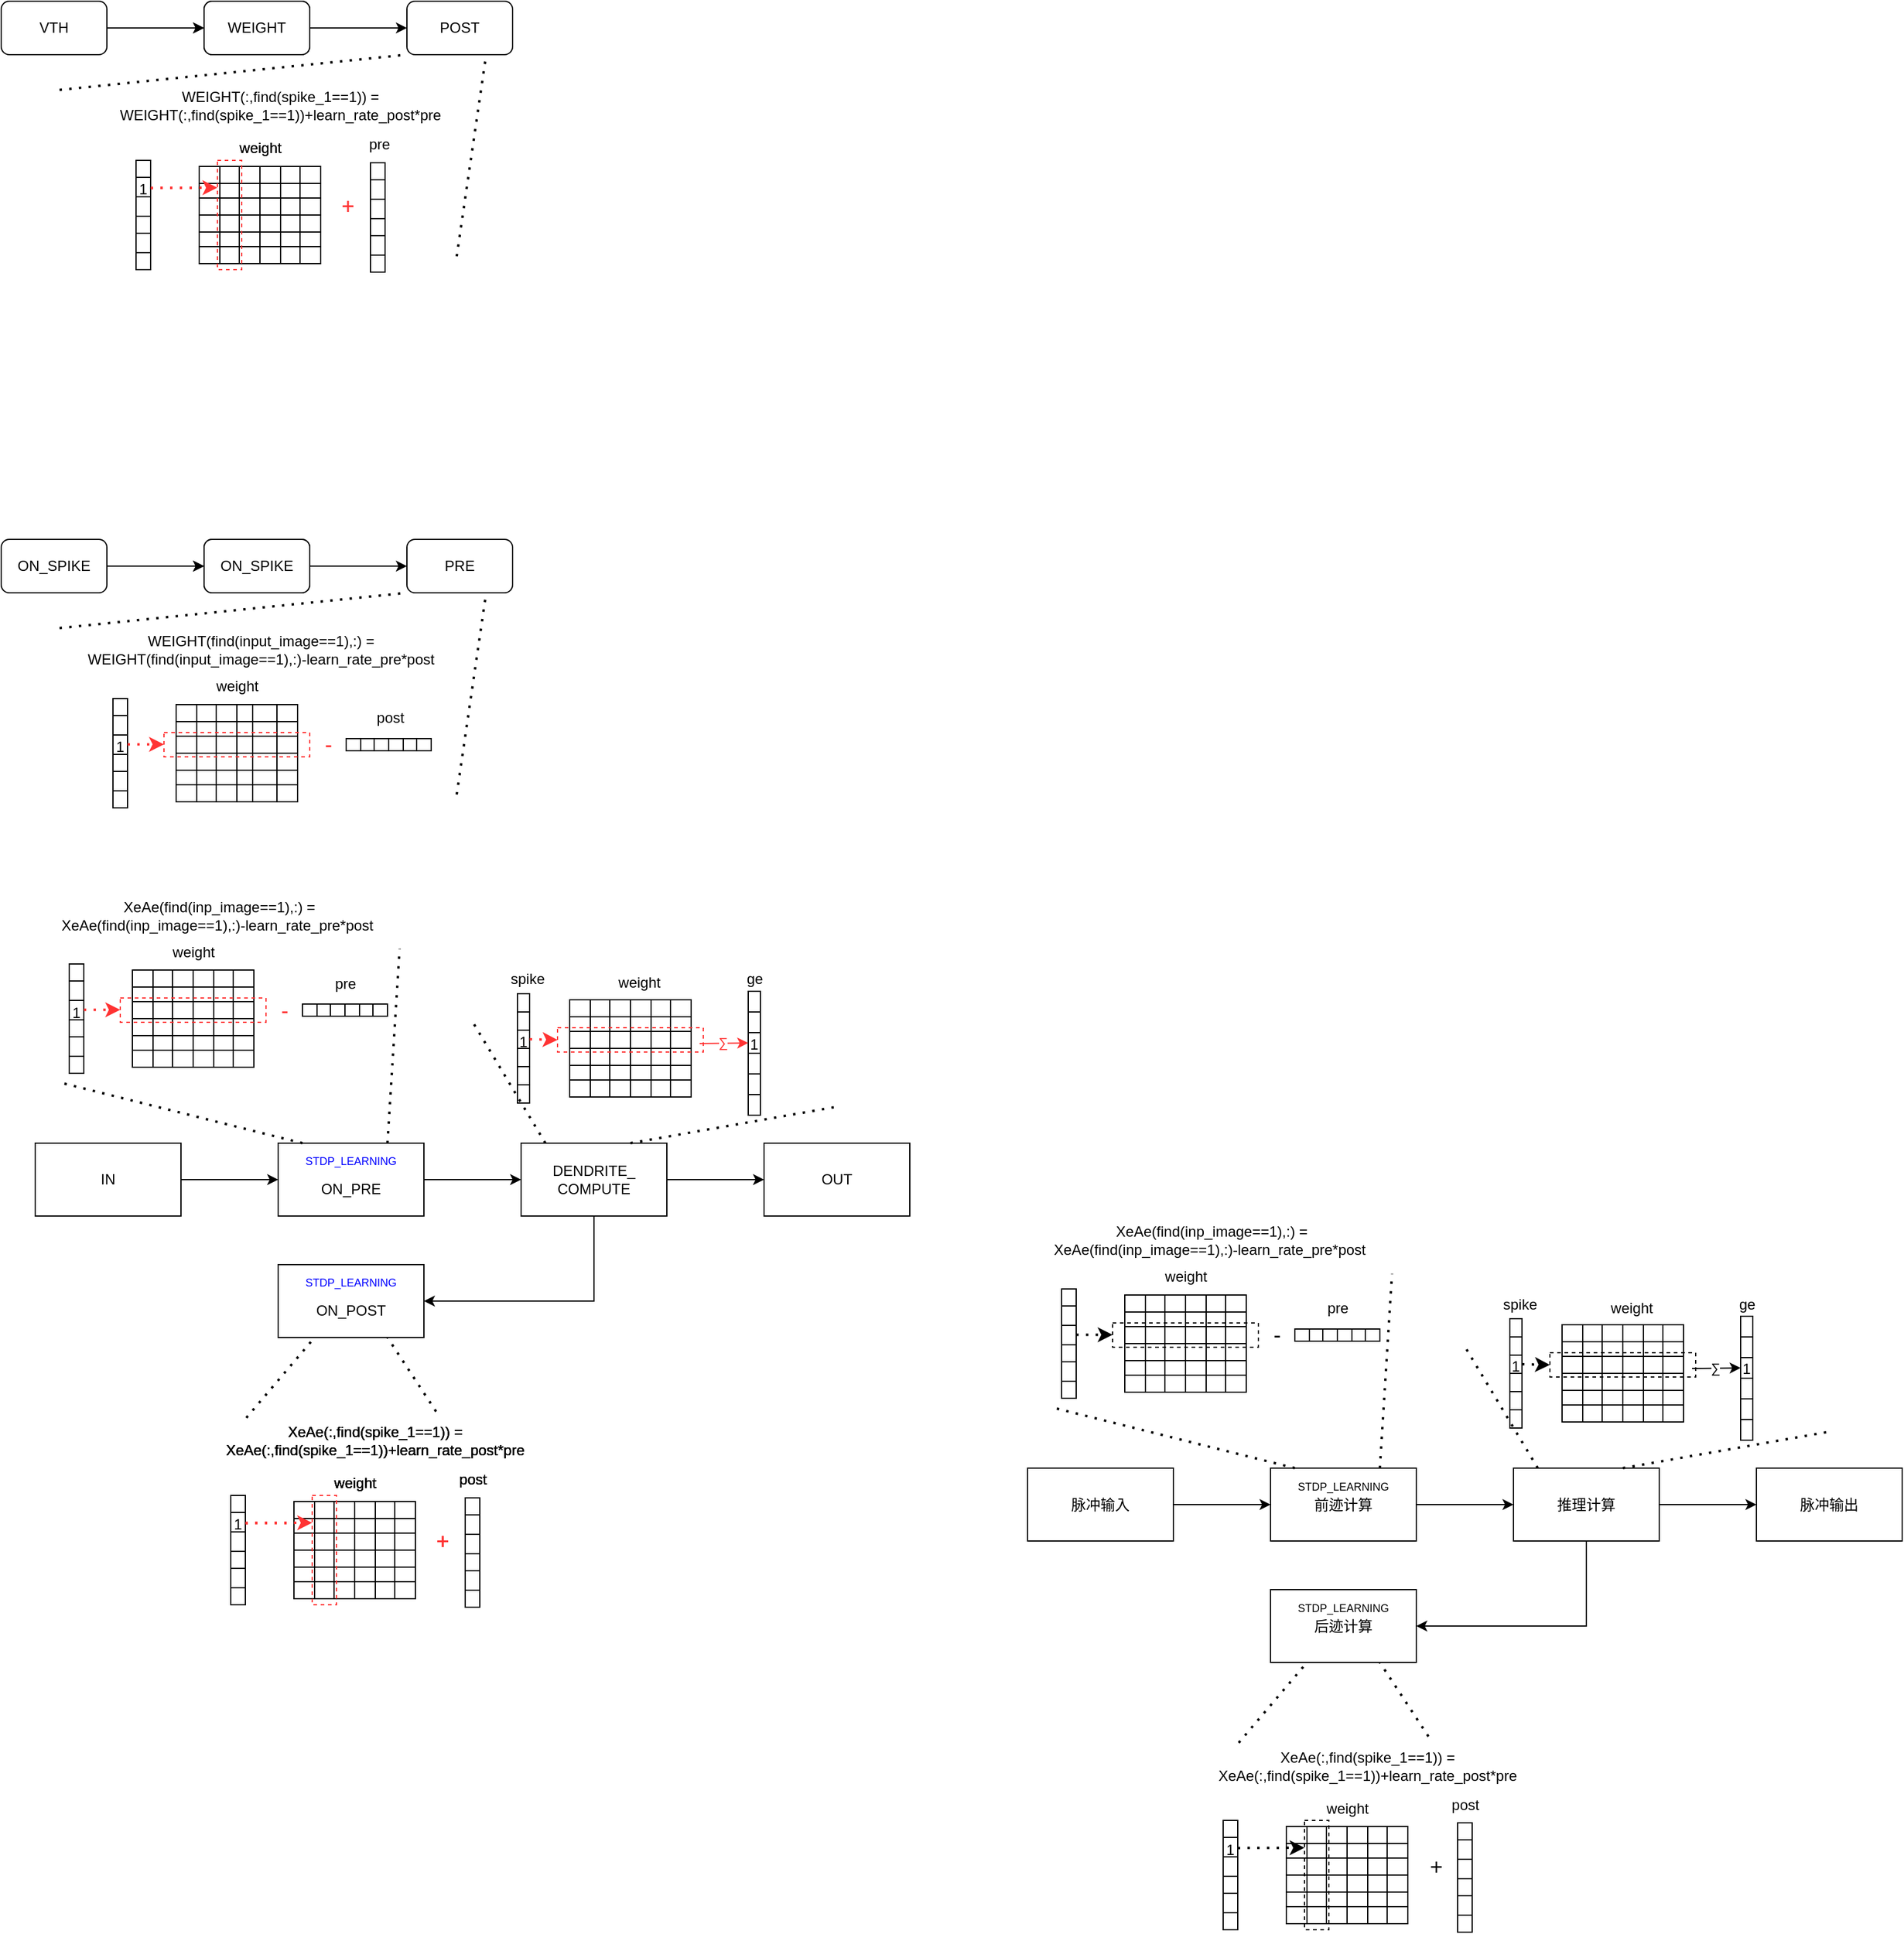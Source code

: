 <mxfile version="23.0.2" type="github">
  <diagram id="C5RBs43oDa-KdzZeNtuy" name="Page-1">
    <mxGraphModel dx="1430" dy="1904" grid="0" gridSize="10" guides="0" tooltips="1" connect="1" arrows="1" fold="1" page="1" pageScale="1" pageWidth="827" pageHeight="1169" math="0" shadow="0">
      <root>
        <mxCell id="WIyWlLk6GJQsqaUBKTNV-0" />
        <mxCell id="WIyWlLk6GJQsqaUBKTNV-1" parent="WIyWlLk6GJQsqaUBKTNV-0" />
        <mxCell id="30HMJoaEgPx3A_9HI58f-958" value="脉冲输入" style="rounded=0;whiteSpace=wrap;html=1;" parent="WIyWlLk6GJQsqaUBKTNV-1" vertex="1">
          <mxGeometry x="907" y="407.5" width="120" height="60" as="geometry" />
        </mxCell>
        <mxCell id="30HMJoaEgPx3A_9HI58f-959" value="前迹计算" style="rounded=0;whiteSpace=wrap;html=1;" parent="WIyWlLk6GJQsqaUBKTNV-1" vertex="1">
          <mxGeometry x="1107" y="407.5" width="120" height="60" as="geometry" />
        </mxCell>
        <mxCell id="30HMJoaEgPx3A_9HI58f-960" value="" style="edgeStyle=orthogonalEdgeStyle;rounded=0;orthogonalLoop=1;jettySize=auto;html=1;" parent="WIyWlLk6GJQsqaUBKTNV-1" source="30HMJoaEgPx3A_9HI58f-958" target="30HMJoaEgPx3A_9HI58f-959" edge="1">
          <mxGeometry relative="1" as="geometry" />
        </mxCell>
        <mxCell id="30HMJoaEgPx3A_9HI58f-961" value="推理计算" style="rounded=0;whiteSpace=wrap;html=1;" parent="WIyWlLk6GJQsqaUBKTNV-1" vertex="1">
          <mxGeometry x="1307" y="407.5" width="120" height="60" as="geometry" />
        </mxCell>
        <mxCell id="30HMJoaEgPx3A_9HI58f-962" value="" style="edgeStyle=orthogonalEdgeStyle;rounded=0;orthogonalLoop=1;jettySize=auto;html=1;" parent="WIyWlLk6GJQsqaUBKTNV-1" source="30HMJoaEgPx3A_9HI58f-959" target="30HMJoaEgPx3A_9HI58f-961" edge="1">
          <mxGeometry relative="1" as="geometry" />
        </mxCell>
        <mxCell id="30HMJoaEgPx3A_9HI58f-963" value="后迹计算" style="rounded=0;whiteSpace=wrap;html=1;" parent="WIyWlLk6GJQsqaUBKTNV-1" vertex="1">
          <mxGeometry x="1107" y="507.5" width="120" height="60" as="geometry" />
        </mxCell>
        <mxCell id="30HMJoaEgPx3A_9HI58f-964" value="" style="edgeStyle=orthogonalEdgeStyle;rounded=0;orthogonalLoop=1;jettySize=auto;html=1;" parent="WIyWlLk6GJQsqaUBKTNV-1" source="30HMJoaEgPx3A_9HI58f-961" target="30HMJoaEgPx3A_9HI58f-963" edge="1">
          <mxGeometry relative="1" as="geometry">
            <Array as="points">
              <mxPoint x="1367" y="537.5" />
            </Array>
          </mxGeometry>
        </mxCell>
        <mxCell id="30HMJoaEgPx3A_9HI58f-965" value="脉冲输出" style="rounded=0;whiteSpace=wrap;html=1;" parent="WIyWlLk6GJQsqaUBKTNV-1" vertex="1">
          <mxGeometry x="1507" y="407.5" width="120" height="60" as="geometry" />
        </mxCell>
        <mxCell id="30HMJoaEgPx3A_9HI58f-966" value="" style="edgeStyle=orthogonalEdgeStyle;rounded=0;orthogonalLoop=1;jettySize=auto;html=1;" parent="WIyWlLk6GJQsqaUBKTNV-1" source="30HMJoaEgPx3A_9HI58f-961" target="30HMJoaEgPx3A_9HI58f-965" edge="1">
          <mxGeometry relative="1" as="geometry" />
        </mxCell>
        <mxCell id="30HMJoaEgPx3A_9HI58f-967" value="&lt;font color=&quot;#000000&quot;&gt;STDP_LEARNING&lt;/font&gt;" style="text;html=1;strokeColor=none;fillColor=none;align=center;verticalAlign=middle;whiteSpace=wrap;rounded=0;fontSize=9;fontColor=#0000FF;" parent="WIyWlLk6GJQsqaUBKTNV-1" vertex="1">
          <mxGeometry x="1137" y="407.5" width="60" height="30" as="geometry" />
        </mxCell>
        <mxCell id="30HMJoaEgPx3A_9HI58f-968" value="&lt;font color=&quot;#000000&quot;&gt;STDP_LEARNING&lt;/font&gt;" style="text;html=1;strokeColor=none;fillColor=none;align=center;verticalAlign=middle;whiteSpace=wrap;rounded=0;fontSize=9;fontColor=#0000FF;" parent="WIyWlLk6GJQsqaUBKTNV-1" vertex="1">
          <mxGeometry x="1137" y="507.5" width="60" height="30" as="geometry" />
        </mxCell>
        <mxCell id="30HMJoaEgPx3A_9HI58f-969" value="" style="endArrow=none;dashed=1;html=1;dashPattern=1 3;strokeWidth=2;rounded=0;" parent="WIyWlLk6GJQsqaUBKTNV-1" edge="1">
          <mxGeometry width="50" height="50" relative="1" as="geometry">
            <mxPoint x="1197" y="407.5" as="sourcePoint" />
            <mxPoint x="1207" y="247.5" as="targetPoint" />
          </mxGeometry>
        </mxCell>
        <mxCell id="30HMJoaEgPx3A_9HI58f-970" value="" style="endArrow=none;dashed=1;html=1;dashPattern=1 3;strokeWidth=2;rounded=0;" parent="WIyWlLk6GJQsqaUBKTNV-1" edge="1">
          <mxGeometry width="50" height="50" relative="1" as="geometry">
            <mxPoint x="1127" y="407.5" as="sourcePoint" />
            <mxPoint x="927" y="357.5" as="targetPoint" />
          </mxGeometry>
        </mxCell>
        <mxCell id="30HMJoaEgPx3A_9HI58f-971" value="" style="endArrow=none;dashed=1;html=1;dashPattern=1 3;strokeWidth=2;rounded=0;exitX=0.146;exitY=-0.13;exitDx=0;exitDy=0;exitPerimeter=0;" parent="WIyWlLk6GJQsqaUBKTNV-1" source="30HMJoaEgPx3A_9HI58f-1043" edge="1">
          <mxGeometry width="50" height="50" relative="1" as="geometry">
            <mxPoint x="1087" y="617.5" as="sourcePoint" />
            <mxPoint x="1137" y="567.5" as="targetPoint" />
          </mxGeometry>
        </mxCell>
        <mxCell id="30HMJoaEgPx3A_9HI58f-972" value="" style="endArrow=none;dashed=1;html=1;dashPattern=1 3;strokeWidth=2;rounded=0;" parent="WIyWlLk6GJQsqaUBKTNV-1" edge="1">
          <mxGeometry width="50" height="50" relative="1" as="geometry">
            <mxPoint x="1237" y="628.389" as="sourcePoint" />
            <mxPoint x="1197" y="567.5" as="targetPoint" />
          </mxGeometry>
        </mxCell>
        <mxCell id="30HMJoaEgPx3A_9HI58f-973" value="&amp;nbsp;XeAe(find(inp_image==1),:) = XeAe(find(inp_image==1),:)-learn_rate_pre*post" style="text;html=1;strokeColor=none;fillColor=none;align=center;verticalAlign=middle;whiteSpace=wrap;rounded=0;movable=1;resizable=1;rotatable=1;deletable=1;editable=1;locked=0;connectable=1;" parent="WIyWlLk6GJQsqaUBKTNV-1" vertex="1">
          <mxGeometry x="907" y="205" width="300" height="30" as="geometry" />
        </mxCell>
        <mxCell id="30HMJoaEgPx3A_9HI58f-974" value="" style="shape=table;startSize=0;container=1;collapsible=0;childLayout=tableLayout;movable=1;resizable=1;rotatable=1;deletable=1;editable=1;locked=0;connectable=1;" parent="WIyWlLk6GJQsqaUBKTNV-1" vertex="1">
          <mxGeometry x="1127" y="293" width="70" height="10" as="geometry" />
        </mxCell>
        <mxCell id="30HMJoaEgPx3A_9HI58f-975" value="" style="shape=tableRow;horizontal=0;startSize=0;swimlaneHead=0;swimlaneBody=0;strokeColor=inherit;top=0;left=0;bottom=0;right=0;collapsible=0;dropTarget=0;fillColor=none;points=[[0,0.5],[1,0.5]];portConstraint=eastwest;movable=1;resizable=1;rotatable=1;deletable=1;editable=1;locked=0;connectable=1;" parent="30HMJoaEgPx3A_9HI58f-974" vertex="1">
          <mxGeometry width="70" height="10" as="geometry" />
        </mxCell>
        <mxCell id="30HMJoaEgPx3A_9HI58f-976" value="" style="shape=partialRectangle;html=1;whiteSpace=wrap;connectable=1;strokeColor=inherit;overflow=hidden;fillColor=none;top=0;left=0;bottom=0;right=0;pointerEvents=1;movable=1;resizable=1;rotatable=1;deletable=1;editable=1;locked=0;" parent="30HMJoaEgPx3A_9HI58f-975" vertex="1">
          <mxGeometry width="12" height="10" as="geometry">
            <mxRectangle width="12" height="10" as="alternateBounds" />
          </mxGeometry>
        </mxCell>
        <mxCell id="30HMJoaEgPx3A_9HI58f-977" value="" style="shape=partialRectangle;html=1;whiteSpace=wrap;connectable=1;strokeColor=inherit;overflow=hidden;fillColor=none;top=0;left=0;bottom=0;right=0;pointerEvents=1;movable=1;resizable=1;rotatable=1;deletable=1;editable=1;locked=0;" parent="30HMJoaEgPx3A_9HI58f-975" vertex="1">
          <mxGeometry x="12" width="11" height="10" as="geometry">
            <mxRectangle width="11" height="10" as="alternateBounds" />
          </mxGeometry>
        </mxCell>
        <mxCell id="30HMJoaEgPx3A_9HI58f-978" value="" style="shape=partialRectangle;html=1;whiteSpace=wrap;connectable=1;strokeColor=inherit;overflow=hidden;fillColor=none;top=0;left=0;bottom=0;right=0;pointerEvents=1;movable=1;resizable=1;rotatable=1;deletable=1;editable=1;locked=0;" parent="30HMJoaEgPx3A_9HI58f-975" vertex="1">
          <mxGeometry x="23" width="12" height="10" as="geometry">
            <mxRectangle width="12" height="10" as="alternateBounds" />
          </mxGeometry>
        </mxCell>
        <mxCell id="30HMJoaEgPx3A_9HI58f-979" value="" style="shape=partialRectangle;html=1;whiteSpace=wrap;connectable=1;strokeColor=inherit;overflow=hidden;fillColor=none;top=0;left=0;bottom=0;right=0;pointerEvents=1;movable=1;resizable=1;rotatable=1;deletable=1;editable=1;locked=0;" parent="30HMJoaEgPx3A_9HI58f-975" vertex="1">
          <mxGeometry x="35" width="12" height="10" as="geometry">
            <mxRectangle width="12" height="10" as="alternateBounds" />
          </mxGeometry>
        </mxCell>
        <mxCell id="30HMJoaEgPx3A_9HI58f-980" value="" style="shape=partialRectangle;html=1;whiteSpace=wrap;connectable=1;strokeColor=inherit;overflow=hidden;fillColor=none;top=0;left=0;bottom=0;right=0;pointerEvents=1;movable=1;resizable=1;rotatable=1;deletable=1;editable=1;locked=0;" parent="30HMJoaEgPx3A_9HI58f-975" vertex="1">
          <mxGeometry x="47" width="11" height="10" as="geometry">
            <mxRectangle width="11" height="10" as="alternateBounds" />
          </mxGeometry>
        </mxCell>
        <mxCell id="30HMJoaEgPx3A_9HI58f-981" value="" style="shape=partialRectangle;html=1;whiteSpace=wrap;connectable=1;strokeColor=inherit;overflow=hidden;fillColor=none;top=0;left=0;bottom=0;right=0;pointerEvents=1;movable=1;resizable=1;rotatable=1;deletable=1;editable=1;locked=0;" parent="30HMJoaEgPx3A_9HI58f-975" vertex="1">
          <mxGeometry x="58" width="12" height="10" as="geometry">
            <mxRectangle width="12" height="10" as="alternateBounds" />
          </mxGeometry>
        </mxCell>
        <mxCell id="30HMJoaEgPx3A_9HI58f-982" value="" style="shape=table;startSize=0;container=1;collapsible=0;childLayout=tableLayout;movable=1;resizable=1;rotatable=1;deletable=1;editable=1;locked=0;connectable=1;" parent="WIyWlLk6GJQsqaUBKTNV-1" vertex="1">
          <mxGeometry x="987" y="265" width="100" height="80" as="geometry" />
        </mxCell>
        <mxCell id="30HMJoaEgPx3A_9HI58f-983" value="" style="shape=tableRow;horizontal=0;startSize=0;swimlaneHead=0;swimlaneBody=0;strokeColor=inherit;top=0;left=0;bottom=0;right=0;collapsible=0;dropTarget=0;fillColor=none;points=[[0,0.5],[1,0.5]];portConstraint=eastwest;movable=1;resizable=1;rotatable=1;deletable=1;editable=1;locked=0;connectable=1;" parent="30HMJoaEgPx3A_9HI58f-982" vertex="1">
          <mxGeometry width="100" height="14" as="geometry" />
        </mxCell>
        <mxCell id="30HMJoaEgPx3A_9HI58f-984" value="" style="shape=partialRectangle;html=1;whiteSpace=wrap;connectable=1;strokeColor=inherit;overflow=hidden;fillColor=none;top=0;left=0;bottom=0;right=0;pointerEvents=1;movable=1;resizable=1;rotatable=1;deletable=1;editable=1;locked=0;" parent="30HMJoaEgPx3A_9HI58f-983" vertex="1">
          <mxGeometry width="17" height="14" as="geometry">
            <mxRectangle width="17" height="14" as="alternateBounds" />
          </mxGeometry>
        </mxCell>
        <mxCell id="30HMJoaEgPx3A_9HI58f-985" value="" style="shape=partialRectangle;html=1;whiteSpace=wrap;connectable=1;strokeColor=inherit;overflow=hidden;fillColor=none;top=0;left=0;bottom=0;right=0;pointerEvents=1;movable=1;resizable=1;rotatable=1;deletable=1;editable=1;locked=0;" parent="30HMJoaEgPx3A_9HI58f-983" vertex="1">
          <mxGeometry x="17" width="16" height="14" as="geometry">
            <mxRectangle width="16" height="14" as="alternateBounds" />
          </mxGeometry>
        </mxCell>
        <mxCell id="30HMJoaEgPx3A_9HI58f-986" value="" style="shape=partialRectangle;html=1;whiteSpace=wrap;connectable=1;strokeColor=inherit;overflow=hidden;fillColor=none;top=0;left=0;bottom=0;right=0;pointerEvents=1;movable=1;resizable=1;rotatable=1;deletable=1;editable=1;locked=0;" parent="30HMJoaEgPx3A_9HI58f-983" vertex="1">
          <mxGeometry x="33" width="17" height="14" as="geometry">
            <mxRectangle width="17" height="14" as="alternateBounds" />
          </mxGeometry>
        </mxCell>
        <mxCell id="30HMJoaEgPx3A_9HI58f-987" value="" style="shape=partialRectangle;html=1;whiteSpace=wrap;connectable=1;strokeColor=inherit;overflow=hidden;fillColor=none;top=0;left=0;bottom=0;right=0;pointerEvents=1;movable=1;resizable=1;rotatable=1;deletable=1;editable=1;locked=0;" parent="30HMJoaEgPx3A_9HI58f-983" vertex="1">
          <mxGeometry x="50" width="17" height="14" as="geometry">
            <mxRectangle width="17" height="14" as="alternateBounds" />
          </mxGeometry>
        </mxCell>
        <mxCell id="30HMJoaEgPx3A_9HI58f-988" value="" style="shape=partialRectangle;html=1;whiteSpace=wrap;connectable=1;strokeColor=inherit;overflow=hidden;fillColor=none;top=0;left=0;bottom=0;right=0;pointerEvents=1;movable=1;resizable=1;rotatable=1;deletable=1;editable=1;locked=0;" parent="30HMJoaEgPx3A_9HI58f-983" vertex="1">
          <mxGeometry x="67" width="16" height="14" as="geometry">
            <mxRectangle width="16" height="14" as="alternateBounds" />
          </mxGeometry>
        </mxCell>
        <mxCell id="30HMJoaEgPx3A_9HI58f-989" value="" style="shape=partialRectangle;html=1;whiteSpace=wrap;connectable=1;strokeColor=inherit;overflow=hidden;fillColor=none;top=0;left=0;bottom=0;right=0;pointerEvents=1;movable=1;resizable=1;rotatable=1;deletable=1;editable=1;locked=0;" parent="30HMJoaEgPx3A_9HI58f-983" vertex="1">
          <mxGeometry x="83" width="17" height="14" as="geometry">
            <mxRectangle width="17" height="14" as="alternateBounds" />
          </mxGeometry>
        </mxCell>
        <mxCell id="30HMJoaEgPx3A_9HI58f-990" value="" style="shape=tableRow;horizontal=0;startSize=0;swimlaneHead=0;swimlaneBody=0;strokeColor=inherit;top=0;left=0;bottom=0;right=0;collapsible=0;dropTarget=0;fillColor=none;points=[[0,0.5],[1,0.5]];portConstraint=eastwest;movable=1;resizable=1;rotatable=1;deletable=1;editable=1;locked=0;connectable=1;" parent="30HMJoaEgPx3A_9HI58f-982" vertex="1">
          <mxGeometry y="14" width="100" height="12" as="geometry" />
        </mxCell>
        <mxCell id="30HMJoaEgPx3A_9HI58f-991" value="" style="shape=partialRectangle;html=1;whiteSpace=wrap;connectable=1;strokeColor=inherit;overflow=hidden;fillColor=none;top=0;left=0;bottom=0;right=0;pointerEvents=1;movable=1;resizable=1;rotatable=1;deletable=1;editable=1;locked=0;" parent="30HMJoaEgPx3A_9HI58f-990" vertex="1">
          <mxGeometry width="17" height="12" as="geometry">
            <mxRectangle width="17" height="12" as="alternateBounds" />
          </mxGeometry>
        </mxCell>
        <mxCell id="30HMJoaEgPx3A_9HI58f-992" value="" style="shape=partialRectangle;html=1;whiteSpace=wrap;connectable=1;strokeColor=inherit;overflow=hidden;fillColor=none;top=0;left=0;bottom=0;right=0;pointerEvents=1;movable=1;resizable=1;rotatable=1;deletable=1;editable=1;locked=0;" parent="30HMJoaEgPx3A_9HI58f-990" vertex="1">
          <mxGeometry x="17" width="16" height="12" as="geometry">
            <mxRectangle width="16" height="12" as="alternateBounds" />
          </mxGeometry>
        </mxCell>
        <mxCell id="30HMJoaEgPx3A_9HI58f-993" value="" style="shape=partialRectangle;html=1;whiteSpace=wrap;connectable=1;strokeColor=inherit;overflow=hidden;fillColor=none;top=0;left=0;bottom=0;right=0;pointerEvents=1;movable=1;resizable=1;rotatable=1;deletable=1;editable=1;locked=0;" parent="30HMJoaEgPx3A_9HI58f-990" vertex="1">
          <mxGeometry x="33" width="17" height="12" as="geometry">
            <mxRectangle width="17" height="12" as="alternateBounds" />
          </mxGeometry>
        </mxCell>
        <mxCell id="30HMJoaEgPx3A_9HI58f-994" value="" style="shape=partialRectangle;html=1;whiteSpace=wrap;connectable=1;strokeColor=inherit;overflow=hidden;fillColor=none;top=0;left=0;bottom=0;right=0;pointerEvents=1;movable=1;resizable=1;rotatable=1;deletable=1;editable=1;locked=0;" parent="30HMJoaEgPx3A_9HI58f-990" vertex="1">
          <mxGeometry x="50" width="17" height="12" as="geometry">
            <mxRectangle width="17" height="12" as="alternateBounds" />
          </mxGeometry>
        </mxCell>
        <mxCell id="30HMJoaEgPx3A_9HI58f-995" value="" style="shape=partialRectangle;html=1;whiteSpace=wrap;connectable=1;strokeColor=inherit;overflow=hidden;fillColor=none;top=0;left=0;bottom=0;right=0;pointerEvents=1;movable=1;resizable=1;rotatable=1;deletable=1;editable=1;locked=0;" parent="30HMJoaEgPx3A_9HI58f-990" vertex="1">
          <mxGeometry x="67" width="16" height="12" as="geometry">
            <mxRectangle width="16" height="12" as="alternateBounds" />
          </mxGeometry>
        </mxCell>
        <mxCell id="30HMJoaEgPx3A_9HI58f-996" value="" style="shape=partialRectangle;html=1;whiteSpace=wrap;connectable=1;strokeColor=inherit;overflow=hidden;fillColor=none;top=0;left=0;bottom=0;right=0;pointerEvents=1;movable=1;resizable=1;rotatable=1;deletable=1;editable=1;locked=0;" parent="30HMJoaEgPx3A_9HI58f-990" vertex="1">
          <mxGeometry x="83" width="17" height="12" as="geometry">
            <mxRectangle width="17" height="12" as="alternateBounds" />
          </mxGeometry>
        </mxCell>
        <mxCell id="30HMJoaEgPx3A_9HI58f-997" value="" style="shape=tableRow;horizontal=0;startSize=0;swimlaneHead=0;swimlaneBody=0;strokeColor=inherit;top=0;left=0;bottom=0;right=0;collapsible=0;dropTarget=0;fillColor=none;points=[[0,0.5],[1,0.5]];portConstraint=eastwest;movable=1;resizable=1;rotatable=1;deletable=1;editable=1;locked=0;connectable=1;" parent="30HMJoaEgPx3A_9HI58f-982" vertex="1">
          <mxGeometry y="26" width="100" height="14" as="geometry" />
        </mxCell>
        <mxCell id="30HMJoaEgPx3A_9HI58f-998" value="" style="shape=partialRectangle;html=1;whiteSpace=wrap;connectable=1;strokeColor=inherit;overflow=hidden;fillColor=none;top=0;left=0;bottom=0;right=0;pointerEvents=1;movable=1;resizable=1;rotatable=1;deletable=1;editable=1;locked=0;" parent="30HMJoaEgPx3A_9HI58f-997" vertex="1">
          <mxGeometry width="17" height="14" as="geometry">
            <mxRectangle width="17" height="14" as="alternateBounds" />
          </mxGeometry>
        </mxCell>
        <mxCell id="30HMJoaEgPx3A_9HI58f-999" value="" style="shape=partialRectangle;html=1;whiteSpace=wrap;connectable=1;strokeColor=inherit;overflow=hidden;fillColor=none;top=0;left=0;bottom=0;right=0;pointerEvents=1;movable=1;resizable=1;rotatable=1;deletable=1;editable=1;locked=0;" parent="30HMJoaEgPx3A_9HI58f-997" vertex="1">
          <mxGeometry x="17" width="16" height="14" as="geometry">
            <mxRectangle width="16" height="14" as="alternateBounds" />
          </mxGeometry>
        </mxCell>
        <mxCell id="30HMJoaEgPx3A_9HI58f-1000" value="" style="shape=partialRectangle;html=1;whiteSpace=wrap;connectable=1;strokeColor=inherit;overflow=hidden;fillColor=none;top=0;left=0;bottom=0;right=0;pointerEvents=1;movable=1;resizable=1;rotatable=1;deletable=1;editable=1;locked=0;" parent="30HMJoaEgPx3A_9HI58f-997" vertex="1">
          <mxGeometry x="33" width="17" height="14" as="geometry">
            <mxRectangle width="17" height="14" as="alternateBounds" />
          </mxGeometry>
        </mxCell>
        <mxCell id="30HMJoaEgPx3A_9HI58f-1001" value="" style="shape=partialRectangle;html=1;whiteSpace=wrap;connectable=1;strokeColor=inherit;overflow=hidden;fillColor=none;top=0;left=0;bottom=0;right=0;pointerEvents=1;movable=1;resizable=1;rotatable=1;deletable=1;editable=1;locked=0;" parent="30HMJoaEgPx3A_9HI58f-997" vertex="1">
          <mxGeometry x="50" width="17" height="14" as="geometry">
            <mxRectangle width="17" height="14" as="alternateBounds" />
          </mxGeometry>
        </mxCell>
        <mxCell id="30HMJoaEgPx3A_9HI58f-1002" value="" style="shape=partialRectangle;html=1;whiteSpace=wrap;connectable=1;strokeColor=inherit;overflow=hidden;fillColor=none;top=0;left=0;bottom=0;right=0;pointerEvents=1;movable=1;resizable=1;rotatable=1;deletable=1;editable=1;locked=0;" parent="30HMJoaEgPx3A_9HI58f-997" vertex="1">
          <mxGeometry x="67" width="16" height="14" as="geometry">
            <mxRectangle width="16" height="14" as="alternateBounds" />
          </mxGeometry>
        </mxCell>
        <mxCell id="30HMJoaEgPx3A_9HI58f-1003" value="" style="shape=partialRectangle;html=1;whiteSpace=wrap;connectable=1;strokeColor=inherit;overflow=hidden;fillColor=none;top=0;left=0;bottom=0;right=0;pointerEvents=1;movable=1;resizable=1;rotatable=1;deletable=1;editable=1;locked=0;" parent="30HMJoaEgPx3A_9HI58f-997" vertex="1">
          <mxGeometry x="83" width="17" height="14" as="geometry">
            <mxRectangle width="17" height="14" as="alternateBounds" />
          </mxGeometry>
        </mxCell>
        <mxCell id="30HMJoaEgPx3A_9HI58f-1004" value="" style="shape=tableRow;horizontal=0;startSize=0;swimlaneHead=0;swimlaneBody=0;strokeColor=inherit;top=0;left=0;bottom=0;right=0;collapsible=0;dropTarget=0;fillColor=none;points=[[0,0.5],[1,0.5]];portConstraint=eastwest;movable=1;resizable=1;rotatable=1;deletable=1;editable=1;locked=0;connectable=1;" parent="30HMJoaEgPx3A_9HI58f-982" vertex="1">
          <mxGeometry y="40" width="100" height="14" as="geometry" />
        </mxCell>
        <mxCell id="30HMJoaEgPx3A_9HI58f-1005" value="" style="shape=partialRectangle;html=1;whiteSpace=wrap;connectable=1;strokeColor=inherit;overflow=hidden;fillColor=none;top=0;left=0;bottom=0;right=0;pointerEvents=1;movable=1;resizable=1;rotatable=1;deletable=1;editable=1;locked=0;" parent="30HMJoaEgPx3A_9HI58f-1004" vertex="1">
          <mxGeometry width="17" height="14" as="geometry">
            <mxRectangle width="17" height="14" as="alternateBounds" />
          </mxGeometry>
        </mxCell>
        <mxCell id="30HMJoaEgPx3A_9HI58f-1006" value="" style="shape=partialRectangle;html=1;whiteSpace=wrap;connectable=1;strokeColor=inherit;overflow=hidden;fillColor=none;top=0;left=0;bottom=0;right=0;pointerEvents=1;movable=1;resizable=1;rotatable=1;deletable=1;editable=1;locked=0;" parent="30HMJoaEgPx3A_9HI58f-1004" vertex="1">
          <mxGeometry x="17" width="16" height="14" as="geometry">
            <mxRectangle width="16" height="14" as="alternateBounds" />
          </mxGeometry>
        </mxCell>
        <mxCell id="30HMJoaEgPx3A_9HI58f-1007" value="" style="shape=partialRectangle;html=1;whiteSpace=wrap;connectable=1;strokeColor=inherit;overflow=hidden;fillColor=none;top=0;left=0;bottom=0;right=0;pointerEvents=1;movable=1;resizable=1;rotatable=1;deletable=1;editable=1;locked=0;" parent="30HMJoaEgPx3A_9HI58f-1004" vertex="1">
          <mxGeometry x="33" width="17" height="14" as="geometry">
            <mxRectangle width="17" height="14" as="alternateBounds" />
          </mxGeometry>
        </mxCell>
        <mxCell id="30HMJoaEgPx3A_9HI58f-1008" value="" style="shape=partialRectangle;html=1;whiteSpace=wrap;connectable=1;strokeColor=inherit;overflow=hidden;fillColor=none;top=0;left=0;bottom=0;right=0;pointerEvents=1;movable=1;resizable=1;rotatable=1;deletable=1;editable=1;locked=0;" parent="30HMJoaEgPx3A_9HI58f-1004" vertex="1">
          <mxGeometry x="50" width="17" height="14" as="geometry">
            <mxRectangle width="17" height="14" as="alternateBounds" />
          </mxGeometry>
        </mxCell>
        <mxCell id="30HMJoaEgPx3A_9HI58f-1009" value="" style="shape=partialRectangle;html=1;whiteSpace=wrap;connectable=1;strokeColor=inherit;overflow=hidden;fillColor=none;top=0;left=0;bottom=0;right=0;pointerEvents=1;movable=1;resizable=1;rotatable=1;deletable=1;editable=1;locked=0;" parent="30HMJoaEgPx3A_9HI58f-1004" vertex="1">
          <mxGeometry x="67" width="16" height="14" as="geometry">
            <mxRectangle width="16" height="14" as="alternateBounds" />
          </mxGeometry>
        </mxCell>
        <mxCell id="30HMJoaEgPx3A_9HI58f-1010" value="" style="shape=partialRectangle;html=1;whiteSpace=wrap;connectable=1;strokeColor=inherit;overflow=hidden;fillColor=none;top=0;left=0;bottom=0;right=0;pointerEvents=1;movable=1;resizable=1;rotatable=1;deletable=1;editable=1;locked=0;" parent="30HMJoaEgPx3A_9HI58f-1004" vertex="1">
          <mxGeometry x="83" width="17" height="14" as="geometry">
            <mxRectangle width="17" height="14" as="alternateBounds" />
          </mxGeometry>
        </mxCell>
        <mxCell id="30HMJoaEgPx3A_9HI58f-1011" value="" style="shape=tableRow;horizontal=0;startSize=0;swimlaneHead=0;swimlaneBody=0;strokeColor=inherit;top=0;left=0;bottom=0;right=0;collapsible=0;dropTarget=0;fillColor=none;points=[[0,0.5],[1,0.5]];portConstraint=eastwest;movable=1;resizable=1;rotatable=1;deletable=1;editable=1;locked=0;connectable=1;" parent="30HMJoaEgPx3A_9HI58f-982" vertex="1">
          <mxGeometry y="54" width="100" height="12" as="geometry" />
        </mxCell>
        <mxCell id="30HMJoaEgPx3A_9HI58f-1012" value="" style="shape=partialRectangle;html=1;whiteSpace=wrap;connectable=1;strokeColor=inherit;overflow=hidden;fillColor=none;top=0;left=0;bottom=0;right=0;pointerEvents=1;movable=1;resizable=1;rotatable=1;deletable=1;editable=1;locked=0;" parent="30HMJoaEgPx3A_9HI58f-1011" vertex="1">
          <mxGeometry width="17" height="12" as="geometry">
            <mxRectangle width="17" height="12" as="alternateBounds" />
          </mxGeometry>
        </mxCell>
        <mxCell id="30HMJoaEgPx3A_9HI58f-1013" value="" style="shape=partialRectangle;html=1;whiteSpace=wrap;connectable=1;strokeColor=inherit;overflow=hidden;fillColor=none;top=0;left=0;bottom=0;right=0;pointerEvents=1;movable=1;resizable=1;rotatable=1;deletable=1;editable=1;locked=0;" parent="30HMJoaEgPx3A_9HI58f-1011" vertex="1">
          <mxGeometry x="17" width="16" height="12" as="geometry">
            <mxRectangle width="16" height="12" as="alternateBounds" />
          </mxGeometry>
        </mxCell>
        <mxCell id="30HMJoaEgPx3A_9HI58f-1014" value="" style="shape=partialRectangle;html=1;whiteSpace=wrap;connectable=1;strokeColor=inherit;overflow=hidden;fillColor=none;top=0;left=0;bottom=0;right=0;pointerEvents=1;movable=1;resizable=1;rotatable=1;deletable=1;editable=1;locked=0;" parent="30HMJoaEgPx3A_9HI58f-1011" vertex="1">
          <mxGeometry x="33" width="17" height="12" as="geometry">
            <mxRectangle width="17" height="12" as="alternateBounds" />
          </mxGeometry>
        </mxCell>
        <mxCell id="30HMJoaEgPx3A_9HI58f-1015" value="" style="shape=partialRectangle;html=1;whiteSpace=wrap;connectable=1;strokeColor=inherit;overflow=hidden;fillColor=none;top=0;left=0;bottom=0;right=0;pointerEvents=1;movable=1;resizable=1;rotatable=1;deletable=1;editable=1;locked=0;" parent="30HMJoaEgPx3A_9HI58f-1011" vertex="1">
          <mxGeometry x="50" width="17" height="12" as="geometry">
            <mxRectangle width="17" height="12" as="alternateBounds" />
          </mxGeometry>
        </mxCell>
        <mxCell id="30HMJoaEgPx3A_9HI58f-1016" value="" style="shape=partialRectangle;html=1;whiteSpace=wrap;connectable=1;strokeColor=inherit;overflow=hidden;fillColor=none;top=0;left=0;bottom=0;right=0;pointerEvents=1;movable=1;resizable=1;rotatable=1;deletable=1;editable=1;locked=0;" parent="30HMJoaEgPx3A_9HI58f-1011" vertex="1">
          <mxGeometry x="67" width="16" height="12" as="geometry">
            <mxRectangle width="16" height="12" as="alternateBounds" />
          </mxGeometry>
        </mxCell>
        <mxCell id="30HMJoaEgPx3A_9HI58f-1017" value="" style="shape=partialRectangle;html=1;whiteSpace=wrap;connectable=1;strokeColor=inherit;overflow=hidden;fillColor=none;top=0;left=0;bottom=0;right=0;pointerEvents=1;movable=1;resizable=1;rotatable=1;deletable=1;editable=1;locked=0;" parent="30HMJoaEgPx3A_9HI58f-1011" vertex="1">
          <mxGeometry x="83" width="17" height="12" as="geometry">
            <mxRectangle width="17" height="12" as="alternateBounds" />
          </mxGeometry>
        </mxCell>
        <mxCell id="30HMJoaEgPx3A_9HI58f-1018" value="" style="shape=tableRow;horizontal=0;startSize=0;swimlaneHead=0;swimlaneBody=0;strokeColor=inherit;top=0;left=0;bottom=0;right=0;collapsible=0;dropTarget=0;fillColor=none;points=[[0,0.5],[1,0.5]];portConstraint=eastwest;movable=1;resizable=1;rotatable=1;deletable=1;editable=1;locked=0;connectable=1;" parent="30HMJoaEgPx3A_9HI58f-982" vertex="1">
          <mxGeometry y="66" width="100" height="14" as="geometry" />
        </mxCell>
        <mxCell id="30HMJoaEgPx3A_9HI58f-1019" value="" style="shape=partialRectangle;html=1;whiteSpace=wrap;connectable=1;strokeColor=inherit;overflow=hidden;fillColor=none;top=0;left=0;bottom=0;right=0;pointerEvents=1;movable=1;resizable=1;rotatable=1;deletable=1;editable=1;locked=0;" parent="30HMJoaEgPx3A_9HI58f-1018" vertex="1">
          <mxGeometry width="17" height="14" as="geometry">
            <mxRectangle width="17" height="14" as="alternateBounds" />
          </mxGeometry>
        </mxCell>
        <mxCell id="30HMJoaEgPx3A_9HI58f-1020" value="" style="shape=partialRectangle;html=1;whiteSpace=wrap;connectable=1;strokeColor=inherit;overflow=hidden;fillColor=none;top=0;left=0;bottom=0;right=0;pointerEvents=1;movable=1;resizable=1;rotatable=1;deletable=1;editable=1;locked=0;" parent="30HMJoaEgPx3A_9HI58f-1018" vertex="1">
          <mxGeometry x="17" width="16" height="14" as="geometry">
            <mxRectangle width="16" height="14" as="alternateBounds" />
          </mxGeometry>
        </mxCell>
        <mxCell id="30HMJoaEgPx3A_9HI58f-1021" value="" style="shape=partialRectangle;html=1;whiteSpace=wrap;connectable=1;strokeColor=inherit;overflow=hidden;fillColor=none;top=0;left=0;bottom=0;right=0;pointerEvents=1;movable=1;resizable=1;rotatable=1;deletable=1;editable=1;locked=0;" parent="30HMJoaEgPx3A_9HI58f-1018" vertex="1">
          <mxGeometry x="33" width="17" height="14" as="geometry">
            <mxRectangle width="17" height="14" as="alternateBounds" />
          </mxGeometry>
        </mxCell>
        <mxCell id="30HMJoaEgPx3A_9HI58f-1022" value="" style="shape=partialRectangle;html=1;whiteSpace=wrap;connectable=1;strokeColor=inherit;overflow=hidden;fillColor=none;top=0;left=0;bottom=0;right=0;pointerEvents=1;movable=1;resizable=1;rotatable=1;deletable=1;editable=1;locked=0;" parent="30HMJoaEgPx3A_9HI58f-1018" vertex="1">
          <mxGeometry x="50" width="17" height="14" as="geometry">
            <mxRectangle width="17" height="14" as="alternateBounds" />
          </mxGeometry>
        </mxCell>
        <mxCell id="30HMJoaEgPx3A_9HI58f-1023" value="" style="shape=partialRectangle;html=1;whiteSpace=wrap;connectable=1;strokeColor=inherit;overflow=hidden;fillColor=none;top=0;left=0;bottom=0;right=0;pointerEvents=1;movable=1;resizable=1;rotatable=1;deletable=1;editable=1;locked=0;" parent="30HMJoaEgPx3A_9HI58f-1018" vertex="1">
          <mxGeometry x="67" width="16" height="14" as="geometry">
            <mxRectangle width="16" height="14" as="alternateBounds" />
          </mxGeometry>
        </mxCell>
        <mxCell id="30HMJoaEgPx3A_9HI58f-1024" value="" style="shape=partialRectangle;html=1;whiteSpace=wrap;connectable=1;strokeColor=inherit;overflow=hidden;fillColor=none;top=0;left=0;bottom=0;right=0;pointerEvents=1;movable=1;resizable=1;rotatable=1;deletable=1;editable=1;locked=0;" parent="30HMJoaEgPx3A_9HI58f-1018" vertex="1">
          <mxGeometry x="83" width="17" height="14" as="geometry">
            <mxRectangle width="17" height="14" as="alternateBounds" />
          </mxGeometry>
        </mxCell>
        <mxCell id="30HMJoaEgPx3A_9HI58f-1025" value="weight" style="text;html=1;align=center;verticalAlign=middle;resizable=1;points=[];autosize=1;strokeColor=none;fillColor=none;movable=1;rotatable=1;deletable=1;editable=1;locked=0;connectable=1;" parent="WIyWlLk6GJQsqaUBKTNV-1" vertex="1">
          <mxGeometry x="1007" y="235" width="60" height="30" as="geometry" />
        </mxCell>
        <mxCell id="30HMJoaEgPx3A_9HI58f-1026" value="" style="rounded=0;whiteSpace=wrap;html=1;dashed=1;fillColor=none;strokeColor=#000000;movable=1;resizable=1;rotatable=1;deletable=1;editable=1;locked=0;connectable=1;" parent="WIyWlLk6GJQsqaUBKTNV-1" vertex="1">
          <mxGeometry x="977" y="288" width="120" height="20" as="geometry" />
        </mxCell>
        <mxCell id="30HMJoaEgPx3A_9HI58f-1027" value="" style="shape=table;startSize=0;container=1;collapsible=0;childLayout=tableLayout;movable=1;resizable=1;rotatable=1;deletable=1;editable=1;locked=0;connectable=1;" parent="WIyWlLk6GJQsqaUBKTNV-1" vertex="1">
          <mxGeometry x="935" y="260" width="12" height="90" as="geometry" />
        </mxCell>
        <mxCell id="30HMJoaEgPx3A_9HI58f-1028" value="" style="shape=tableRow;horizontal=0;startSize=0;swimlaneHead=0;swimlaneBody=0;strokeColor=inherit;top=0;left=0;bottom=0;right=0;collapsible=0;dropTarget=0;fillColor=none;points=[[0,0.5],[1,0.5]];portConstraint=eastwest;movable=1;resizable=1;rotatable=1;deletable=1;editable=1;locked=0;connectable=1;" parent="30HMJoaEgPx3A_9HI58f-1027" vertex="1">
          <mxGeometry width="12" height="14" as="geometry" />
        </mxCell>
        <mxCell id="30HMJoaEgPx3A_9HI58f-1029" value="" style="shape=partialRectangle;html=1;whiteSpace=wrap;connectable=1;strokeColor=inherit;overflow=hidden;fillColor=none;top=0;left=0;bottom=0;right=0;pointerEvents=1;movable=1;resizable=1;rotatable=1;deletable=1;editable=1;locked=0;" parent="30HMJoaEgPx3A_9HI58f-1028" vertex="1">
          <mxGeometry width="12" height="14" as="geometry">
            <mxRectangle width="12" height="14" as="alternateBounds" />
          </mxGeometry>
        </mxCell>
        <mxCell id="30HMJoaEgPx3A_9HI58f-1030" value="" style="shape=tableRow;horizontal=0;startSize=0;swimlaneHead=0;swimlaneBody=0;strokeColor=inherit;top=0;left=0;bottom=0;right=0;collapsible=0;dropTarget=0;fillColor=none;points=[[0,0.5],[1,0.5]];portConstraint=eastwest;movable=1;resizable=1;rotatable=1;deletable=1;editable=1;locked=0;connectable=1;" parent="30HMJoaEgPx3A_9HI58f-1027" vertex="1">
          <mxGeometry y="14" width="12" height="16" as="geometry" />
        </mxCell>
        <mxCell id="30HMJoaEgPx3A_9HI58f-1031" value="" style="shape=partialRectangle;html=1;whiteSpace=wrap;connectable=1;strokeColor=inherit;overflow=hidden;fillColor=none;top=0;left=0;bottom=0;right=0;pointerEvents=1;movable=1;resizable=1;rotatable=1;deletable=1;editable=1;locked=0;" parent="30HMJoaEgPx3A_9HI58f-1030" vertex="1">
          <mxGeometry width="12" height="16" as="geometry">
            <mxRectangle width="12" height="16" as="alternateBounds" />
          </mxGeometry>
        </mxCell>
        <mxCell id="30HMJoaEgPx3A_9HI58f-1032" value="" style="shape=tableRow;horizontal=0;startSize=0;swimlaneHead=0;swimlaneBody=0;strokeColor=inherit;top=0;left=0;bottom=0;right=0;collapsible=0;dropTarget=0;fillColor=none;points=[[0,0.5],[1,0.5]];portConstraint=eastwest;movable=1;resizable=1;rotatable=1;deletable=1;editable=1;locked=0;connectable=1;" parent="30HMJoaEgPx3A_9HI58f-1027" vertex="1">
          <mxGeometry y="30" width="12" height="16" as="geometry" />
        </mxCell>
        <mxCell id="30HMJoaEgPx3A_9HI58f-1033" value="" style="shape=partialRectangle;html=1;whiteSpace=wrap;connectable=1;strokeColor=inherit;overflow=hidden;fillColor=none;top=0;left=0;bottom=0;right=0;pointerEvents=1;movable=1;resizable=1;rotatable=1;deletable=1;editable=1;locked=0;" parent="30HMJoaEgPx3A_9HI58f-1032" vertex="1">
          <mxGeometry width="12" height="16" as="geometry">
            <mxRectangle width="12" height="16" as="alternateBounds" />
          </mxGeometry>
        </mxCell>
        <mxCell id="30HMJoaEgPx3A_9HI58f-1034" value="" style="shape=tableRow;horizontal=0;startSize=0;swimlaneHead=0;swimlaneBody=0;strokeColor=inherit;top=0;left=0;bottom=0;right=0;collapsible=0;dropTarget=0;fillColor=none;points=[[0,0.5],[1,0.5]];portConstraint=eastwest;movable=1;resizable=1;rotatable=1;deletable=1;editable=1;locked=0;connectable=1;" parent="30HMJoaEgPx3A_9HI58f-1027" vertex="1">
          <mxGeometry y="46" width="12" height="14" as="geometry" />
        </mxCell>
        <mxCell id="30HMJoaEgPx3A_9HI58f-1035" value="" style="shape=partialRectangle;html=1;whiteSpace=wrap;connectable=1;strokeColor=inherit;overflow=hidden;fillColor=none;top=0;left=0;bottom=0;right=0;pointerEvents=1;movable=1;resizable=1;rotatable=1;deletable=1;editable=1;locked=0;" parent="30HMJoaEgPx3A_9HI58f-1034" vertex="1">
          <mxGeometry width="12" height="14" as="geometry">
            <mxRectangle width="12" height="14" as="alternateBounds" />
          </mxGeometry>
        </mxCell>
        <mxCell id="30HMJoaEgPx3A_9HI58f-1036" value="" style="shape=tableRow;horizontal=0;startSize=0;swimlaneHead=0;swimlaneBody=0;strokeColor=inherit;top=0;left=0;bottom=0;right=0;collapsible=0;dropTarget=0;fillColor=none;points=[[0,0.5],[1,0.5]];portConstraint=eastwest;movable=1;resizable=1;rotatable=1;deletable=1;editable=1;locked=0;connectable=1;" parent="30HMJoaEgPx3A_9HI58f-1027" vertex="1">
          <mxGeometry y="60" width="12" height="16" as="geometry" />
        </mxCell>
        <mxCell id="30HMJoaEgPx3A_9HI58f-1037" value="" style="shape=partialRectangle;html=1;whiteSpace=wrap;connectable=1;strokeColor=inherit;overflow=hidden;fillColor=none;top=0;left=0;bottom=0;right=0;pointerEvents=1;movable=1;resizable=1;rotatable=1;deletable=1;editable=1;locked=0;" parent="30HMJoaEgPx3A_9HI58f-1036" vertex="1">
          <mxGeometry width="12" height="16" as="geometry">
            <mxRectangle width="12" height="16" as="alternateBounds" />
          </mxGeometry>
        </mxCell>
        <mxCell id="30HMJoaEgPx3A_9HI58f-1038" value="" style="shape=tableRow;horizontal=0;startSize=0;swimlaneHead=0;swimlaneBody=0;strokeColor=inherit;top=0;left=0;bottom=0;right=0;collapsible=0;dropTarget=0;fillColor=none;points=[[0,0.5],[1,0.5]];portConstraint=eastwest;movable=1;resizable=1;rotatable=1;deletable=1;editable=1;locked=0;connectable=1;" parent="30HMJoaEgPx3A_9HI58f-1027" vertex="1">
          <mxGeometry y="76" width="12" height="14" as="geometry" />
        </mxCell>
        <mxCell id="30HMJoaEgPx3A_9HI58f-1039" value="" style="shape=partialRectangle;html=1;whiteSpace=wrap;connectable=1;strokeColor=inherit;overflow=hidden;fillColor=none;top=0;left=0;bottom=0;right=0;pointerEvents=1;movable=1;resizable=1;rotatable=1;deletable=1;editable=1;locked=0;" parent="30HMJoaEgPx3A_9HI58f-1038" vertex="1">
          <mxGeometry width="12" height="14" as="geometry">
            <mxRectangle width="12" height="14" as="alternateBounds" />
          </mxGeometry>
        </mxCell>
        <mxCell id="30HMJoaEgPx3A_9HI58f-1040" value="" style="endArrow=classic;dashed=1;html=1;dashPattern=1 3;strokeWidth=2;rounded=0;endFill=1;strokeColor=#000000;movable=1;resizable=1;rotatable=1;deletable=1;editable=1;locked=0;connectable=1;" parent="WIyWlLk6GJQsqaUBKTNV-1" edge="1">
          <mxGeometry width="50" height="50" relative="1" as="geometry">
            <mxPoint x="947" y="297.71" as="sourcePoint" />
            <mxPoint x="977" y="297.71" as="targetPoint" />
          </mxGeometry>
        </mxCell>
        <mxCell id="30HMJoaEgPx3A_9HI58f-1041" value="pre" style="text;html=1;align=center;verticalAlign=middle;resizable=1;points=[];autosize=1;strokeColor=none;fillColor=none;movable=1;rotatable=1;deletable=1;editable=1;locked=0;connectable=1;" parent="WIyWlLk6GJQsqaUBKTNV-1" vertex="1">
          <mxGeometry x="1142" y="261" width="40" height="30" as="geometry" />
        </mxCell>
        <mxCell id="30HMJoaEgPx3A_9HI58f-1042" value="&lt;font style=&quot;font-size: 18px;&quot;&gt;-&lt;/font&gt;" style="text;html=1;align=center;verticalAlign=middle;resizable=1;points=[];autosize=1;strokeColor=none;fillColor=none;movable=1;rotatable=1;deletable=1;editable=1;locked=0;connectable=1;" parent="WIyWlLk6GJQsqaUBKTNV-1" vertex="1">
          <mxGeometry x="1100" y="281" width="24" height="34" as="geometry" />
        </mxCell>
        <mxCell id="30HMJoaEgPx3A_9HI58f-1043" value="XeAe(:,find(spike_1==1)) = XeAe(:,find(spike_1==1))+learn_rate_post*pre" style="text;html=1;strokeColor=none;fillColor=none;align=center;verticalAlign=middle;whiteSpace=wrap;rounded=0;movable=0;resizable=0;rotatable=0;deletable=0;editable=0;locked=1;connectable=0;" parent="WIyWlLk6GJQsqaUBKTNV-1" vertex="1">
          <mxGeometry x="1037" y="637.5" width="300" height="30" as="geometry" />
        </mxCell>
        <mxCell id="30HMJoaEgPx3A_9HI58f-1044" value="" style="shape=table;startSize=0;container=1;collapsible=0;childLayout=tableLayout;movable=0;resizable=0;rotatable=0;deletable=0;editable=0;locked=1;connectable=0;" parent="WIyWlLk6GJQsqaUBKTNV-1" vertex="1">
          <mxGeometry x="1120" y="702.5" width="100" height="80" as="geometry" />
        </mxCell>
        <mxCell id="30HMJoaEgPx3A_9HI58f-1045" value="" style="shape=tableRow;horizontal=0;startSize=0;swimlaneHead=0;swimlaneBody=0;strokeColor=inherit;top=0;left=0;bottom=0;right=0;collapsible=0;dropTarget=0;fillColor=none;points=[[0,0.5],[1,0.5]];portConstraint=eastwest;movable=0;resizable=0;rotatable=0;deletable=0;editable=0;locked=1;connectable=0;" parent="30HMJoaEgPx3A_9HI58f-1044" vertex="1">
          <mxGeometry width="100" height="14" as="geometry" />
        </mxCell>
        <mxCell id="30HMJoaEgPx3A_9HI58f-1046" value="" style="shape=partialRectangle;html=1;whiteSpace=wrap;connectable=0;strokeColor=inherit;overflow=hidden;fillColor=none;top=0;left=0;bottom=0;right=0;pointerEvents=1;movable=0;resizable=0;rotatable=0;deletable=0;editable=0;locked=1;" parent="30HMJoaEgPx3A_9HI58f-1045" vertex="1">
          <mxGeometry width="17" height="14" as="geometry">
            <mxRectangle width="17" height="14" as="alternateBounds" />
          </mxGeometry>
        </mxCell>
        <mxCell id="30HMJoaEgPx3A_9HI58f-1047" value="" style="shape=partialRectangle;html=1;whiteSpace=wrap;connectable=0;strokeColor=inherit;overflow=hidden;fillColor=none;top=0;left=0;bottom=0;right=0;pointerEvents=1;movable=0;resizable=0;rotatable=0;deletable=0;editable=0;locked=1;" parent="30HMJoaEgPx3A_9HI58f-1045" vertex="1">
          <mxGeometry x="17" width="16" height="14" as="geometry">
            <mxRectangle width="16" height="14" as="alternateBounds" />
          </mxGeometry>
        </mxCell>
        <mxCell id="30HMJoaEgPx3A_9HI58f-1048" value="" style="shape=partialRectangle;html=1;whiteSpace=wrap;connectable=0;strokeColor=inherit;overflow=hidden;fillColor=none;top=0;left=0;bottom=0;right=0;pointerEvents=1;movable=0;resizable=0;rotatable=0;deletable=0;editable=0;locked=1;" parent="30HMJoaEgPx3A_9HI58f-1045" vertex="1">
          <mxGeometry x="33" width="17" height="14" as="geometry">
            <mxRectangle width="17" height="14" as="alternateBounds" />
          </mxGeometry>
        </mxCell>
        <mxCell id="30HMJoaEgPx3A_9HI58f-1049" value="" style="shape=partialRectangle;html=1;whiteSpace=wrap;connectable=0;strokeColor=inherit;overflow=hidden;fillColor=none;top=0;left=0;bottom=0;right=0;pointerEvents=1;movable=0;resizable=0;rotatable=0;deletable=0;editable=0;locked=1;" parent="30HMJoaEgPx3A_9HI58f-1045" vertex="1">
          <mxGeometry x="50" width="17" height="14" as="geometry">
            <mxRectangle width="17" height="14" as="alternateBounds" />
          </mxGeometry>
        </mxCell>
        <mxCell id="30HMJoaEgPx3A_9HI58f-1050" value="" style="shape=partialRectangle;html=1;whiteSpace=wrap;connectable=0;strokeColor=inherit;overflow=hidden;fillColor=none;top=0;left=0;bottom=0;right=0;pointerEvents=1;movable=0;resizable=0;rotatable=0;deletable=0;editable=0;locked=1;" parent="30HMJoaEgPx3A_9HI58f-1045" vertex="1">
          <mxGeometry x="67" width="16" height="14" as="geometry">
            <mxRectangle width="16" height="14" as="alternateBounds" />
          </mxGeometry>
        </mxCell>
        <mxCell id="30HMJoaEgPx3A_9HI58f-1051" value="" style="shape=partialRectangle;html=1;whiteSpace=wrap;connectable=0;strokeColor=inherit;overflow=hidden;fillColor=none;top=0;left=0;bottom=0;right=0;pointerEvents=1;movable=0;resizable=0;rotatable=0;deletable=0;editable=0;locked=1;" parent="30HMJoaEgPx3A_9HI58f-1045" vertex="1">
          <mxGeometry x="83" width="17" height="14" as="geometry">
            <mxRectangle width="17" height="14" as="alternateBounds" />
          </mxGeometry>
        </mxCell>
        <mxCell id="30HMJoaEgPx3A_9HI58f-1052" value="" style="shape=tableRow;horizontal=0;startSize=0;swimlaneHead=0;swimlaneBody=0;strokeColor=inherit;top=0;left=0;bottom=0;right=0;collapsible=0;dropTarget=0;fillColor=none;points=[[0,0.5],[1,0.5]];portConstraint=eastwest;movable=0;resizable=0;rotatable=0;deletable=0;editable=0;locked=1;connectable=0;" parent="30HMJoaEgPx3A_9HI58f-1044" vertex="1">
          <mxGeometry y="14" width="100" height="12" as="geometry" />
        </mxCell>
        <mxCell id="30HMJoaEgPx3A_9HI58f-1053" value="" style="shape=partialRectangle;html=1;whiteSpace=wrap;connectable=0;strokeColor=inherit;overflow=hidden;fillColor=none;top=0;left=0;bottom=0;right=0;pointerEvents=1;movable=0;resizable=0;rotatable=0;deletable=0;editable=0;locked=1;" parent="30HMJoaEgPx3A_9HI58f-1052" vertex="1">
          <mxGeometry width="17" height="12" as="geometry">
            <mxRectangle width="17" height="12" as="alternateBounds" />
          </mxGeometry>
        </mxCell>
        <mxCell id="30HMJoaEgPx3A_9HI58f-1054" value="" style="shape=partialRectangle;html=1;whiteSpace=wrap;connectable=0;strokeColor=inherit;overflow=hidden;fillColor=none;top=0;left=0;bottom=0;right=0;pointerEvents=1;movable=0;resizable=0;rotatable=0;deletable=0;editable=0;locked=1;" parent="30HMJoaEgPx3A_9HI58f-1052" vertex="1">
          <mxGeometry x="17" width="16" height="12" as="geometry">
            <mxRectangle width="16" height="12" as="alternateBounds" />
          </mxGeometry>
        </mxCell>
        <mxCell id="30HMJoaEgPx3A_9HI58f-1055" value="" style="shape=partialRectangle;html=1;whiteSpace=wrap;connectable=0;strokeColor=inherit;overflow=hidden;fillColor=none;top=0;left=0;bottom=0;right=0;pointerEvents=1;movable=0;resizable=0;rotatable=0;deletable=0;editable=0;locked=1;" parent="30HMJoaEgPx3A_9HI58f-1052" vertex="1">
          <mxGeometry x="33" width="17" height="12" as="geometry">
            <mxRectangle width="17" height="12" as="alternateBounds" />
          </mxGeometry>
        </mxCell>
        <mxCell id="30HMJoaEgPx3A_9HI58f-1056" value="" style="shape=partialRectangle;html=1;whiteSpace=wrap;connectable=0;strokeColor=inherit;overflow=hidden;fillColor=none;top=0;left=0;bottom=0;right=0;pointerEvents=1;movable=0;resizable=0;rotatable=0;deletable=0;editable=0;locked=1;" parent="30HMJoaEgPx3A_9HI58f-1052" vertex="1">
          <mxGeometry x="50" width="17" height="12" as="geometry">
            <mxRectangle width="17" height="12" as="alternateBounds" />
          </mxGeometry>
        </mxCell>
        <mxCell id="30HMJoaEgPx3A_9HI58f-1057" value="" style="shape=partialRectangle;html=1;whiteSpace=wrap;connectable=0;strokeColor=inherit;overflow=hidden;fillColor=none;top=0;left=0;bottom=0;right=0;pointerEvents=1;movable=0;resizable=0;rotatable=0;deletable=0;editable=0;locked=1;" parent="30HMJoaEgPx3A_9HI58f-1052" vertex="1">
          <mxGeometry x="67" width="16" height="12" as="geometry">
            <mxRectangle width="16" height="12" as="alternateBounds" />
          </mxGeometry>
        </mxCell>
        <mxCell id="30HMJoaEgPx3A_9HI58f-1058" value="" style="shape=partialRectangle;html=1;whiteSpace=wrap;connectable=0;strokeColor=inherit;overflow=hidden;fillColor=none;top=0;left=0;bottom=0;right=0;pointerEvents=1;movable=0;resizable=0;rotatable=0;deletable=0;editable=0;locked=1;" parent="30HMJoaEgPx3A_9HI58f-1052" vertex="1">
          <mxGeometry x="83" width="17" height="12" as="geometry">
            <mxRectangle width="17" height="12" as="alternateBounds" />
          </mxGeometry>
        </mxCell>
        <mxCell id="30HMJoaEgPx3A_9HI58f-1059" value="" style="shape=tableRow;horizontal=0;startSize=0;swimlaneHead=0;swimlaneBody=0;strokeColor=inherit;top=0;left=0;bottom=0;right=0;collapsible=0;dropTarget=0;fillColor=none;points=[[0,0.5],[1,0.5]];portConstraint=eastwest;movable=0;resizable=0;rotatable=0;deletable=0;editable=0;locked=1;connectable=0;" parent="30HMJoaEgPx3A_9HI58f-1044" vertex="1">
          <mxGeometry y="26" width="100" height="14" as="geometry" />
        </mxCell>
        <mxCell id="30HMJoaEgPx3A_9HI58f-1060" value="" style="shape=partialRectangle;html=1;whiteSpace=wrap;connectable=0;strokeColor=inherit;overflow=hidden;fillColor=none;top=0;left=0;bottom=0;right=0;pointerEvents=1;movable=0;resizable=0;rotatable=0;deletable=0;editable=0;locked=1;" parent="30HMJoaEgPx3A_9HI58f-1059" vertex="1">
          <mxGeometry width="17" height="14" as="geometry">
            <mxRectangle width="17" height="14" as="alternateBounds" />
          </mxGeometry>
        </mxCell>
        <mxCell id="30HMJoaEgPx3A_9HI58f-1061" value="" style="shape=partialRectangle;html=1;whiteSpace=wrap;connectable=0;strokeColor=inherit;overflow=hidden;fillColor=none;top=0;left=0;bottom=0;right=0;pointerEvents=1;movable=0;resizable=0;rotatable=0;deletable=0;editable=0;locked=1;" parent="30HMJoaEgPx3A_9HI58f-1059" vertex="1">
          <mxGeometry x="17" width="16" height="14" as="geometry">
            <mxRectangle width="16" height="14" as="alternateBounds" />
          </mxGeometry>
        </mxCell>
        <mxCell id="30HMJoaEgPx3A_9HI58f-1062" value="" style="shape=partialRectangle;html=1;whiteSpace=wrap;connectable=0;strokeColor=inherit;overflow=hidden;fillColor=none;top=0;left=0;bottom=0;right=0;pointerEvents=1;movable=0;resizable=0;rotatable=0;deletable=0;editable=0;locked=1;" parent="30HMJoaEgPx3A_9HI58f-1059" vertex="1">
          <mxGeometry x="33" width="17" height="14" as="geometry">
            <mxRectangle width="17" height="14" as="alternateBounds" />
          </mxGeometry>
        </mxCell>
        <mxCell id="30HMJoaEgPx3A_9HI58f-1063" value="" style="shape=partialRectangle;html=1;whiteSpace=wrap;connectable=0;strokeColor=inherit;overflow=hidden;fillColor=none;top=0;left=0;bottom=0;right=0;pointerEvents=1;movable=0;resizable=0;rotatable=0;deletable=0;editable=0;locked=1;" parent="30HMJoaEgPx3A_9HI58f-1059" vertex="1">
          <mxGeometry x="50" width="17" height="14" as="geometry">
            <mxRectangle width="17" height="14" as="alternateBounds" />
          </mxGeometry>
        </mxCell>
        <mxCell id="30HMJoaEgPx3A_9HI58f-1064" value="" style="shape=partialRectangle;html=1;whiteSpace=wrap;connectable=0;strokeColor=inherit;overflow=hidden;fillColor=none;top=0;left=0;bottom=0;right=0;pointerEvents=1;movable=0;resizable=0;rotatable=0;deletable=0;editable=0;locked=1;" parent="30HMJoaEgPx3A_9HI58f-1059" vertex="1">
          <mxGeometry x="67" width="16" height="14" as="geometry">
            <mxRectangle width="16" height="14" as="alternateBounds" />
          </mxGeometry>
        </mxCell>
        <mxCell id="30HMJoaEgPx3A_9HI58f-1065" value="" style="shape=partialRectangle;html=1;whiteSpace=wrap;connectable=0;strokeColor=inherit;overflow=hidden;fillColor=none;top=0;left=0;bottom=0;right=0;pointerEvents=1;movable=0;resizable=0;rotatable=0;deletable=0;editable=0;locked=1;" parent="30HMJoaEgPx3A_9HI58f-1059" vertex="1">
          <mxGeometry x="83" width="17" height="14" as="geometry">
            <mxRectangle width="17" height="14" as="alternateBounds" />
          </mxGeometry>
        </mxCell>
        <mxCell id="30HMJoaEgPx3A_9HI58f-1066" value="" style="shape=tableRow;horizontal=0;startSize=0;swimlaneHead=0;swimlaneBody=0;strokeColor=inherit;top=0;left=0;bottom=0;right=0;collapsible=0;dropTarget=0;fillColor=none;points=[[0,0.5],[1,0.5]];portConstraint=eastwest;movable=0;resizable=0;rotatable=0;deletable=0;editable=0;locked=1;connectable=0;" parent="30HMJoaEgPx3A_9HI58f-1044" vertex="1">
          <mxGeometry y="40" width="100" height="14" as="geometry" />
        </mxCell>
        <mxCell id="30HMJoaEgPx3A_9HI58f-1067" value="" style="shape=partialRectangle;html=1;whiteSpace=wrap;connectable=0;strokeColor=inherit;overflow=hidden;fillColor=none;top=0;left=0;bottom=0;right=0;pointerEvents=1;movable=0;resizable=0;rotatable=0;deletable=0;editable=0;locked=1;" parent="30HMJoaEgPx3A_9HI58f-1066" vertex="1">
          <mxGeometry width="17" height="14" as="geometry">
            <mxRectangle width="17" height="14" as="alternateBounds" />
          </mxGeometry>
        </mxCell>
        <mxCell id="30HMJoaEgPx3A_9HI58f-1068" value="" style="shape=partialRectangle;html=1;whiteSpace=wrap;connectable=0;strokeColor=inherit;overflow=hidden;fillColor=none;top=0;left=0;bottom=0;right=0;pointerEvents=1;movable=0;resizable=0;rotatable=0;deletable=0;editable=0;locked=1;" parent="30HMJoaEgPx3A_9HI58f-1066" vertex="1">
          <mxGeometry x="17" width="16" height="14" as="geometry">
            <mxRectangle width="16" height="14" as="alternateBounds" />
          </mxGeometry>
        </mxCell>
        <mxCell id="30HMJoaEgPx3A_9HI58f-1069" value="" style="shape=partialRectangle;html=1;whiteSpace=wrap;connectable=0;strokeColor=inherit;overflow=hidden;fillColor=none;top=0;left=0;bottom=0;right=0;pointerEvents=1;movable=0;resizable=0;rotatable=0;deletable=0;editable=0;locked=1;" parent="30HMJoaEgPx3A_9HI58f-1066" vertex="1">
          <mxGeometry x="33" width="17" height="14" as="geometry">
            <mxRectangle width="17" height="14" as="alternateBounds" />
          </mxGeometry>
        </mxCell>
        <mxCell id="30HMJoaEgPx3A_9HI58f-1070" value="" style="shape=partialRectangle;html=1;whiteSpace=wrap;connectable=0;strokeColor=inherit;overflow=hidden;fillColor=none;top=0;left=0;bottom=0;right=0;pointerEvents=1;movable=0;resizable=0;rotatable=0;deletable=0;editable=0;locked=1;" parent="30HMJoaEgPx3A_9HI58f-1066" vertex="1">
          <mxGeometry x="50" width="17" height="14" as="geometry">
            <mxRectangle width="17" height="14" as="alternateBounds" />
          </mxGeometry>
        </mxCell>
        <mxCell id="30HMJoaEgPx3A_9HI58f-1071" value="" style="shape=partialRectangle;html=1;whiteSpace=wrap;connectable=0;strokeColor=inherit;overflow=hidden;fillColor=none;top=0;left=0;bottom=0;right=0;pointerEvents=1;movable=0;resizable=0;rotatable=0;deletable=0;editable=0;locked=1;" parent="30HMJoaEgPx3A_9HI58f-1066" vertex="1">
          <mxGeometry x="67" width="16" height="14" as="geometry">
            <mxRectangle width="16" height="14" as="alternateBounds" />
          </mxGeometry>
        </mxCell>
        <mxCell id="30HMJoaEgPx3A_9HI58f-1072" value="" style="shape=partialRectangle;html=1;whiteSpace=wrap;connectable=0;strokeColor=inherit;overflow=hidden;fillColor=none;top=0;left=0;bottom=0;right=0;pointerEvents=1;movable=0;resizable=0;rotatable=0;deletable=0;editable=0;locked=1;" parent="30HMJoaEgPx3A_9HI58f-1066" vertex="1">
          <mxGeometry x="83" width="17" height="14" as="geometry">
            <mxRectangle width="17" height="14" as="alternateBounds" />
          </mxGeometry>
        </mxCell>
        <mxCell id="30HMJoaEgPx3A_9HI58f-1073" value="" style="shape=tableRow;horizontal=0;startSize=0;swimlaneHead=0;swimlaneBody=0;strokeColor=inherit;top=0;left=0;bottom=0;right=0;collapsible=0;dropTarget=0;fillColor=none;points=[[0,0.5],[1,0.5]];portConstraint=eastwest;movable=0;resizable=0;rotatable=0;deletable=0;editable=0;locked=1;connectable=0;" parent="30HMJoaEgPx3A_9HI58f-1044" vertex="1">
          <mxGeometry y="54" width="100" height="12" as="geometry" />
        </mxCell>
        <mxCell id="30HMJoaEgPx3A_9HI58f-1074" value="" style="shape=partialRectangle;html=1;whiteSpace=wrap;connectable=0;strokeColor=inherit;overflow=hidden;fillColor=none;top=0;left=0;bottom=0;right=0;pointerEvents=1;movable=0;resizable=0;rotatable=0;deletable=0;editable=0;locked=1;" parent="30HMJoaEgPx3A_9HI58f-1073" vertex="1">
          <mxGeometry width="17" height="12" as="geometry">
            <mxRectangle width="17" height="12" as="alternateBounds" />
          </mxGeometry>
        </mxCell>
        <mxCell id="30HMJoaEgPx3A_9HI58f-1075" value="" style="shape=partialRectangle;html=1;whiteSpace=wrap;connectable=0;strokeColor=inherit;overflow=hidden;fillColor=none;top=0;left=0;bottom=0;right=0;pointerEvents=1;movable=0;resizable=0;rotatable=0;deletable=0;editable=0;locked=1;" parent="30HMJoaEgPx3A_9HI58f-1073" vertex="1">
          <mxGeometry x="17" width="16" height="12" as="geometry">
            <mxRectangle width="16" height="12" as="alternateBounds" />
          </mxGeometry>
        </mxCell>
        <mxCell id="30HMJoaEgPx3A_9HI58f-1076" value="" style="shape=partialRectangle;html=1;whiteSpace=wrap;connectable=0;strokeColor=inherit;overflow=hidden;fillColor=none;top=0;left=0;bottom=0;right=0;pointerEvents=1;movable=0;resizable=0;rotatable=0;deletable=0;editable=0;locked=1;" parent="30HMJoaEgPx3A_9HI58f-1073" vertex="1">
          <mxGeometry x="33" width="17" height="12" as="geometry">
            <mxRectangle width="17" height="12" as="alternateBounds" />
          </mxGeometry>
        </mxCell>
        <mxCell id="30HMJoaEgPx3A_9HI58f-1077" value="" style="shape=partialRectangle;html=1;whiteSpace=wrap;connectable=0;strokeColor=inherit;overflow=hidden;fillColor=none;top=0;left=0;bottom=0;right=0;pointerEvents=1;movable=0;resizable=0;rotatable=0;deletable=0;editable=0;locked=1;" parent="30HMJoaEgPx3A_9HI58f-1073" vertex="1">
          <mxGeometry x="50" width="17" height="12" as="geometry">
            <mxRectangle width="17" height="12" as="alternateBounds" />
          </mxGeometry>
        </mxCell>
        <mxCell id="30HMJoaEgPx3A_9HI58f-1078" value="" style="shape=partialRectangle;html=1;whiteSpace=wrap;connectable=0;strokeColor=inherit;overflow=hidden;fillColor=none;top=0;left=0;bottom=0;right=0;pointerEvents=1;movable=0;resizable=0;rotatable=0;deletable=0;editable=0;locked=1;" parent="30HMJoaEgPx3A_9HI58f-1073" vertex="1">
          <mxGeometry x="67" width="16" height="12" as="geometry">
            <mxRectangle width="16" height="12" as="alternateBounds" />
          </mxGeometry>
        </mxCell>
        <mxCell id="30HMJoaEgPx3A_9HI58f-1079" value="" style="shape=partialRectangle;html=1;whiteSpace=wrap;connectable=0;strokeColor=inherit;overflow=hidden;fillColor=none;top=0;left=0;bottom=0;right=0;pointerEvents=1;movable=0;resizable=0;rotatable=0;deletable=0;editable=0;locked=1;" parent="30HMJoaEgPx3A_9HI58f-1073" vertex="1">
          <mxGeometry x="83" width="17" height="12" as="geometry">
            <mxRectangle width="17" height="12" as="alternateBounds" />
          </mxGeometry>
        </mxCell>
        <mxCell id="30HMJoaEgPx3A_9HI58f-1080" value="" style="shape=tableRow;horizontal=0;startSize=0;swimlaneHead=0;swimlaneBody=0;strokeColor=inherit;top=0;left=0;bottom=0;right=0;collapsible=0;dropTarget=0;fillColor=none;points=[[0,0.5],[1,0.5]];portConstraint=eastwest;movable=0;resizable=0;rotatable=0;deletable=0;editable=0;locked=1;connectable=0;" parent="30HMJoaEgPx3A_9HI58f-1044" vertex="1">
          <mxGeometry y="66" width="100" height="14" as="geometry" />
        </mxCell>
        <mxCell id="30HMJoaEgPx3A_9HI58f-1081" value="" style="shape=partialRectangle;html=1;whiteSpace=wrap;connectable=0;strokeColor=inherit;overflow=hidden;fillColor=none;top=0;left=0;bottom=0;right=0;pointerEvents=1;movable=0;resizable=0;rotatable=0;deletable=0;editable=0;locked=1;" parent="30HMJoaEgPx3A_9HI58f-1080" vertex="1">
          <mxGeometry width="17" height="14" as="geometry">
            <mxRectangle width="17" height="14" as="alternateBounds" />
          </mxGeometry>
        </mxCell>
        <mxCell id="30HMJoaEgPx3A_9HI58f-1082" value="" style="shape=partialRectangle;html=1;whiteSpace=wrap;connectable=0;strokeColor=inherit;overflow=hidden;fillColor=none;top=0;left=0;bottom=0;right=0;pointerEvents=1;movable=0;resizable=0;rotatable=0;deletable=0;editable=0;locked=1;" parent="30HMJoaEgPx3A_9HI58f-1080" vertex="1">
          <mxGeometry x="17" width="16" height="14" as="geometry">
            <mxRectangle width="16" height="14" as="alternateBounds" />
          </mxGeometry>
        </mxCell>
        <mxCell id="30HMJoaEgPx3A_9HI58f-1083" value="" style="shape=partialRectangle;html=1;whiteSpace=wrap;connectable=0;strokeColor=inherit;overflow=hidden;fillColor=none;top=0;left=0;bottom=0;right=0;pointerEvents=1;movable=0;resizable=0;rotatable=0;deletable=0;editable=0;locked=1;" parent="30HMJoaEgPx3A_9HI58f-1080" vertex="1">
          <mxGeometry x="33" width="17" height="14" as="geometry">
            <mxRectangle width="17" height="14" as="alternateBounds" />
          </mxGeometry>
        </mxCell>
        <mxCell id="30HMJoaEgPx3A_9HI58f-1084" value="" style="shape=partialRectangle;html=1;whiteSpace=wrap;connectable=0;strokeColor=inherit;overflow=hidden;fillColor=none;top=0;left=0;bottom=0;right=0;pointerEvents=1;movable=0;resizable=0;rotatable=0;deletable=0;editable=0;locked=1;" parent="30HMJoaEgPx3A_9HI58f-1080" vertex="1">
          <mxGeometry x="50" width="17" height="14" as="geometry">
            <mxRectangle width="17" height="14" as="alternateBounds" />
          </mxGeometry>
        </mxCell>
        <mxCell id="30HMJoaEgPx3A_9HI58f-1085" value="" style="shape=partialRectangle;html=1;whiteSpace=wrap;connectable=0;strokeColor=inherit;overflow=hidden;fillColor=none;top=0;left=0;bottom=0;right=0;pointerEvents=1;movable=0;resizable=0;rotatable=0;deletable=0;editable=0;locked=1;" parent="30HMJoaEgPx3A_9HI58f-1080" vertex="1">
          <mxGeometry x="67" width="16" height="14" as="geometry">
            <mxRectangle width="16" height="14" as="alternateBounds" />
          </mxGeometry>
        </mxCell>
        <mxCell id="30HMJoaEgPx3A_9HI58f-1086" value="" style="shape=partialRectangle;html=1;whiteSpace=wrap;connectable=0;strokeColor=inherit;overflow=hidden;fillColor=none;top=0;left=0;bottom=0;right=0;pointerEvents=1;movable=0;resizable=0;rotatable=0;deletable=0;editable=0;locked=1;" parent="30HMJoaEgPx3A_9HI58f-1080" vertex="1">
          <mxGeometry x="83" width="17" height="14" as="geometry">
            <mxRectangle width="17" height="14" as="alternateBounds" />
          </mxGeometry>
        </mxCell>
        <mxCell id="30HMJoaEgPx3A_9HI58f-1087" value="weight" style="text;html=1;align=center;verticalAlign=middle;resizable=0;points=[];autosize=1;strokeColor=none;fillColor=none;movable=0;rotatable=0;deletable=0;editable=0;locked=1;connectable=0;" parent="WIyWlLk6GJQsqaUBKTNV-1" vertex="1">
          <mxGeometry x="1140" y="672.5" width="60" height="30" as="geometry" />
        </mxCell>
        <mxCell id="30HMJoaEgPx3A_9HI58f-1088" value="" style="rounded=0;whiteSpace=wrap;html=1;dashed=1;fillColor=none;strokeColor=#000000;movable=1;resizable=1;rotatable=1;deletable=1;editable=1;locked=0;connectable=1;" parent="WIyWlLk6GJQsqaUBKTNV-1" vertex="1">
          <mxGeometry x="1135" y="697.5" width="20" height="90" as="geometry" />
        </mxCell>
        <mxCell id="30HMJoaEgPx3A_9HI58f-1089" value="" style="shape=table;startSize=0;container=1;collapsible=0;childLayout=tableLayout;movable=0;resizable=0;rotatable=0;deletable=0;editable=0;locked=1;connectable=0;" parent="WIyWlLk6GJQsqaUBKTNV-1" vertex="1">
          <mxGeometry x="1068" y="697.5" width="12" height="90" as="geometry" />
        </mxCell>
        <mxCell id="30HMJoaEgPx3A_9HI58f-1090" value="" style="shape=tableRow;horizontal=0;startSize=0;swimlaneHead=0;swimlaneBody=0;strokeColor=inherit;top=0;left=0;bottom=0;right=0;collapsible=0;dropTarget=0;fillColor=none;points=[[0,0.5],[1,0.5]];portConstraint=eastwest;movable=0;resizable=0;rotatable=0;deletable=0;editable=0;locked=1;connectable=0;" parent="30HMJoaEgPx3A_9HI58f-1089" vertex="1">
          <mxGeometry width="12" height="14" as="geometry" />
        </mxCell>
        <mxCell id="30HMJoaEgPx3A_9HI58f-1091" value="" style="shape=partialRectangle;html=1;whiteSpace=wrap;connectable=0;strokeColor=inherit;overflow=hidden;fillColor=none;top=0;left=0;bottom=0;right=0;pointerEvents=1;movable=0;resizable=0;rotatable=0;deletable=0;editable=0;locked=1;" parent="30HMJoaEgPx3A_9HI58f-1090" vertex="1">
          <mxGeometry width="12" height="14" as="geometry">
            <mxRectangle width="12" height="14" as="alternateBounds" />
          </mxGeometry>
        </mxCell>
        <mxCell id="30HMJoaEgPx3A_9HI58f-1092" value="" style="shape=tableRow;horizontal=0;startSize=0;swimlaneHead=0;swimlaneBody=0;strokeColor=inherit;top=0;left=0;bottom=0;right=0;collapsible=0;dropTarget=0;fillColor=none;points=[[0,0.5],[1,0.5]];portConstraint=eastwest;movable=0;resizable=0;rotatable=0;deletable=0;editable=0;locked=1;connectable=0;" parent="30HMJoaEgPx3A_9HI58f-1089" vertex="1">
          <mxGeometry y="14" width="12" height="16" as="geometry" />
        </mxCell>
        <mxCell id="30HMJoaEgPx3A_9HI58f-1093" value="1" style="shape=partialRectangle;html=1;whiteSpace=wrap;connectable=0;strokeColor=inherit;overflow=hidden;fillColor=none;top=0;left=0;bottom=0;right=0;pointerEvents=1;movable=0;resizable=0;rotatable=0;deletable=0;editable=0;locked=1;" parent="30HMJoaEgPx3A_9HI58f-1092" vertex="1">
          <mxGeometry width="12" height="16" as="geometry">
            <mxRectangle width="12" height="16" as="alternateBounds" />
          </mxGeometry>
        </mxCell>
        <mxCell id="30HMJoaEgPx3A_9HI58f-1094" value="" style="shape=tableRow;horizontal=0;startSize=0;swimlaneHead=0;swimlaneBody=0;strokeColor=inherit;top=0;left=0;bottom=0;right=0;collapsible=0;dropTarget=0;fillColor=none;points=[[0,0.5],[1,0.5]];portConstraint=eastwest;movable=0;resizable=0;rotatable=0;deletable=0;editable=0;locked=1;connectable=0;" parent="30HMJoaEgPx3A_9HI58f-1089" vertex="1">
          <mxGeometry y="30" width="12" height="16" as="geometry" />
        </mxCell>
        <mxCell id="30HMJoaEgPx3A_9HI58f-1095" value="" style="shape=partialRectangle;html=1;whiteSpace=wrap;connectable=0;strokeColor=inherit;overflow=hidden;fillColor=none;top=0;left=0;bottom=0;right=0;pointerEvents=1;movable=0;resizable=0;rotatable=0;deletable=0;editable=0;locked=1;" parent="30HMJoaEgPx3A_9HI58f-1094" vertex="1">
          <mxGeometry width="12" height="16" as="geometry">
            <mxRectangle width="12" height="16" as="alternateBounds" />
          </mxGeometry>
        </mxCell>
        <mxCell id="30HMJoaEgPx3A_9HI58f-1096" value="" style="shape=tableRow;horizontal=0;startSize=0;swimlaneHead=0;swimlaneBody=0;strokeColor=inherit;top=0;left=0;bottom=0;right=0;collapsible=0;dropTarget=0;fillColor=none;points=[[0,0.5],[1,0.5]];portConstraint=eastwest;movable=0;resizable=0;rotatable=0;deletable=0;editable=0;locked=1;connectable=0;" parent="30HMJoaEgPx3A_9HI58f-1089" vertex="1">
          <mxGeometry y="46" width="12" height="14" as="geometry" />
        </mxCell>
        <mxCell id="30HMJoaEgPx3A_9HI58f-1097" value="" style="shape=partialRectangle;html=1;whiteSpace=wrap;connectable=0;strokeColor=inherit;overflow=hidden;fillColor=none;top=0;left=0;bottom=0;right=0;pointerEvents=1;movable=0;resizable=0;rotatable=0;deletable=0;editable=0;locked=1;" parent="30HMJoaEgPx3A_9HI58f-1096" vertex="1">
          <mxGeometry width="12" height="14" as="geometry">
            <mxRectangle width="12" height="14" as="alternateBounds" />
          </mxGeometry>
        </mxCell>
        <mxCell id="30HMJoaEgPx3A_9HI58f-1098" value="" style="shape=tableRow;horizontal=0;startSize=0;swimlaneHead=0;swimlaneBody=0;strokeColor=inherit;top=0;left=0;bottom=0;right=0;collapsible=0;dropTarget=0;fillColor=none;points=[[0,0.5],[1,0.5]];portConstraint=eastwest;movable=0;resizable=0;rotatable=0;deletable=0;editable=0;locked=1;connectable=0;" parent="30HMJoaEgPx3A_9HI58f-1089" vertex="1">
          <mxGeometry y="60" width="12" height="16" as="geometry" />
        </mxCell>
        <mxCell id="30HMJoaEgPx3A_9HI58f-1099" value="" style="shape=partialRectangle;html=1;whiteSpace=wrap;connectable=0;strokeColor=inherit;overflow=hidden;fillColor=none;top=0;left=0;bottom=0;right=0;pointerEvents=1;movable=0;resizable=0;rotatable=0;deletable=0;editable=0;locked=1;" parent="30HMJoaEgPx3A_9HI58f-1098" vertex="1">
          <mxGeometry width="12" height="16" as="geometry">
            <mxRectangle width="12" height="16" as="alternateBounds" />
          </mxGeometry>
        </mxCell>
        <mxCell id="30HMJoaEgPx3A_9HI58f-1100" value="" style="shape=tableRow;horizontal=0;startSize=0;swimlaneHead=0;swimlaneBody=0;strokeColor=inherit;top=0;left=0;bottom=0;right=0;collapsible=0;dropTarget=0;fillColor=none;points=[[0,0.5],[1,0.5]];portConstraint=eastwest;movable=0;resizable=0;rotatable=0;deletable=0;editable=0;locked=1;connectable=0;" parent="30HMJoaEgPx3A_9HI58f-1089" vertex="1">
          <mxGeometry y="76" width="12" height="14" as="geometry" />
        </mxCell>
        <mxCell id="30HMJoaEgPx3A_9HI58f-1101" value="" style="shape=partialRectangle;html=1;whiteSpace=wrap;connectable=0;strokeColor=inherit;overflow=hidden;fillColor=none;top=0;left=0;bottom=0;right=0;pointerEvents=1;movable=0;resizable=0;rotatable=0;deletable=0;editable=0;locked=1;" parent="30HMJoaEgPx3A_9HI58f-1100" vertex="1">
          <mxGeometry width="12" height="14" as="geometry">
            <mxRectangle width="12" height="14" as="alternateBounds" />
          </mxGeometry>
        </mxCell>
        <mxCell id="30HMJoaEgPx3A_9HI58f-1102" value="" style="endArrow=classic;dashed=1;html=1;dashPattern=1 3;strokeWidth=2;rounded=0;endFill=1;strokeColor=#000000;entryX=0;entryY=0.25;entryDx=0;entryDy=0;movable=1;resizable=1;rotatable=1;deletable=1;editable=1;locked=0;connectable=1;" parent="WIyWlLk6GJQsqaUBKTNV-1" target="30HMJoaEgPx3A_9HI58f-1088" edge="1">
          <mxGeometry width="50" height="50" relative="1" as="geometry">
            <mxPoint x="1080" y="720.21" as="sourcePoint" />
            <mxPoint x="1110" y="720.21" as="targetPoint" />
          </mxGeometry>
        </mxCell>
        <mxCell id="30HMJoaEgPx3A_9HI58f-1103" value="post" style="text;html=1;align=center;verticalAlign=middle;resizable=0;points=[];autosize=1;strokeColor=none;fillColor=none;movable=0;rotatable=0;deletable=0;editable=0;locked=1;connectable=0;" parent="WIyWlLk6GJQsqaUBKTNV-1" vertex="1">
          <mxGeometry x="1242" y="669.5" width="50" height="30" as="geometry" />
        </mxCell>
        <mxCell id="30HMJoaEgPx3A_9HI58f-1104" value="&lt;span style=&quot;font-size: 18px;&quot;&gt;+&lt;/span&gt;" style="text;html=1;align=center;verticalAlign=middle;resizable=1;points=[];autosize=1;strokeColor=none;fillColor=none;movable=1;rotatable=1;deletable=1;editable=1;locked=0;connectable=1;" parent="WIyWlLk6GJQsqaUBKTNV-1" vertex="1">
          <mxGeometry x="1228" y="718.5" width="29" height="34" as="geometry" />
        </mxCell>
        <mxCell id="30HMJoaEgPx3A_9HI58f-1105" value="" style="shape=table;startSize=0;container=1;collapsible=0;childLayout=tableLayout;movable=0;resizable=0;rotatable=0;deletable=0;editable=0;locked=1;connectable=0;" parent="WIyWlLk6GJQsqaUBKTNV-1" vertex="1">
          <mxGeometry x="1261" y="699.5" width="12" height="90" as="geometry" />
        </mxCell>
        <mxCell id="30HMJoaEgPx3A_9HI58f-1106" value="" style="shape=tableRow;horizontal=0;startSize=0;swimlaneHead=0;swimlaneBody=0;strokeColor=inherit;top=0;left=0;bottom=0;right=0;collapsible=0;dropTarget=0;fillColor=none;points=[[0,0.5],[1,0.5]];portConstraint=eastwest;movable=0;resizable=0;rotatable=0;deletable=0;editable=0;locked=1;connectable=0;" parent="30HMJoaEgPx3A_9HI58f-1105" vertex="1">
          <mxGeometry width="12" height="14" as="geometry" />
        </mxCell>
        <mxCell id="30HMJoaEgPx3A_9HI58f-1107" value="" style="shape=partialRectangle;html=1;whiteSpace=wrap;connectable=0;strokeColor=inherit;overflow=hidden;fillColor=none;top=0;left=0;bottom=0;right=0;pointerEvents=1;movable=0;resizable=0;rotatable=0;deletable=0;editable=0;locked=1;" parent="30HMJoaEgPx3A_9HI58f-1106" vertex="1">
          <mxGeometry width="12" height="14" as="geometry">
            <mxRectangle width="12" height="14" as="alternateBounds" />
          </mxGeometry>
        </mxCell>
        <mxCell id="30HMJoaEgPx3A_9HI58f-1108" value="" style="shape=tableRow;horizontal=0;startSize=0;swimlaneHead=0;swimlaneBody=0;strokeColor=inherit;top=0;left=0;bottom=0;right=0;collapsible=0;dropTarget=0;fillColor=none;points=[[0,0.5],[1,0.5]];portConstraint=eastwest;movable=0;resizable=0;rotatable=0;deletable=0;editable=0;locked=1;connectable=0;" parent="30HMJoaEgPx3A_9HI58f-1105" vertex="1">
          <mxGeometry y="14" width="12" height="16" as="geometry" />
        </mxCell>
        <mxCell id="30HMJoaEgPx3A_9HI58f-1109" value="" style="shape=partialRectangle;html=1;whiteSpace=wrap;connectable=0;strokeColor=inherit;overflow=hidden;fillColor=none;top=0;left=0;bottom=0;right=0;pointerEvents=1;movable=0;resizable=0;rotatable=0;deletable=0;editable=0;locked=1;" parent="30HMJoaEgPx3A_9HI58f-1108" vertex="1">
          <mxGeometry width="12" height="16" as="geometry">
            <mxRectangle width="12" height="16" as="alternateBounds" />
          </mxGeometry>
        </mxCell>
        <mxCell id="30HMJoaEgPx3A_9HI58f-1110" value="" style="shape=tableRow;horizontal=0;startSize=0;swimlaneHead=0;swimlaneBody=0;strokeColor=inherit;top=0;left=0;bottom=0;right=0;collapsible=0;dropTarget=0;fillColor=none;points=[[0,0.5],[1,0.5]];portConstraint=eastwest;movable=0;resizable=0;rotatable=0;deletable=0;editable=0;locked=1;connectable=0;" parent="30HMJoaEgPx3A_9HI58f-1105" vertex="1">
          <mxGeometry y="30" width="12" height="16" as="geometry" />
        </mxCell>
        <mxCell id="30HMJoaEgPx3A_9HI58f-1111" value="" style="shape=partialRectangle;html=1;whiteSpace=wrap;connectable=0;strokeColor=inherit;overflow=hidden;fillColor=none;top=0;left=0;bottom=0;right=0;pointerEvents=1;movable=0;resizable=0;rotatable=0;deletable=0;editable=0;locked=1;" parent="30HMJoaEgPx3A_9HI58f-1110" vertex="1">
          <mxGeometry width="12" height="16" as="geometry">
            <mxRectangle width="12" height="16" as="alternateBounds" />
          </mxGeometry>
        </mxCell>
        <mxCell id="30HMJoaEgPx3A_9HI58f-1112" value="" style="shape=tableRow;horizontal=0;startSize=0;swimlaneHead=0;swimlaneBody=0;strokeColor=inherit;top=0;left=0;bottom=0;right=0;collapsible=0;dropTarget=0;fillColor=none;points=[[0,0.5],[1,0.5]];portConstraint=eastwest;movable=0;resizable=0;rotatable=0;deletable=0;editable=0;locked=1;connectable=0;" parent="30HMJoaEgPx3A_9HI58f-1105" vertex="1">
          <mxGeometry y="46" width="12" height="14" as="geometry" />
        </mxCell>
        <mxCell id="30HMJoaEgPx3A_9HI58f-1113" value="" style="shape=partialRectangle;html=1;whiteSpace=wrap;connectable=0;strokeColor=inherit;overflow=hidden;fillColor=none;top=0;left=0;bottom=0;right=0;pointerEvents=1;movable=0;resizable=0;rotatable=0;deletable=0;editable=0;locked=1;" parent="30HMJoaEgPx3A_9HI58f-1112" vertex="1">
          <mxGeometry width="12" height="14" as="geometry">
            <mxRectangle width="12" height="14" as="alternateBounds" />
          </mxGeometry>
        </mxCell>
        <mxCell id="30HMJoaEgPx3A_9HI58f-1114" value="" style="shape=tableRow;horizontal=0;startSize=0;swimlaneHead=0;swimlaneBody=0;strokeColor=inherit;top=0;left=0;bottom=0;right=0;collapsible=0;dropTarget=0;fillColor=none;points=[[0,0.5],[1,0.5]];portConstraint=eastwest;movable=0;resizable=0;rotatable=0;deletable=0;editable=0;locked=1;connectable=0;" parent="30HMJoaEgPx3A_9HI58f-1105" vertex="1">
          <mxGeometry y="60" width="12" height="16" as="geometry" />
        </mxCell>
        <mxCell id="30HMJoaEgPx3A_9HI58f-1115" value="" style="shape=partialRectangle;html=1;whiteSpace=wrap;connectable=0;strokeColor=inherit;overflow=hidden;fillColor=none;top=0;left=0;bottom=0;right=0;pointerEvents=1;movable=0;resizable=0;rotatable=0;deletable=0;editable=0;locked=1;" parent="30HMJoaEgPx3A_9HI58f-1114" vertex="1">
          <mxGeometry width="12" height="16" as="geometry">
            <mxRectangle width="12" height="16" as="alternateBounds" />
          </mxGeometry>
        </mxCell>
        <mxCell id="30HMJoaEgPx3A_9HI58f-1116" value="" style="shape=tableRow;horizontal=0;startSize=0;swimlaneHead=0;swimlaneBody=0;strokeColor=inherit;top=0;left=0;bottom=0;right=0;collapsible=0;dropTarget=0;fillColor=none;points=[[0,0.5],[1,0.5]];portConstraint=eastwest;movable=0;resizable=0;rotatable=0;deletable=0;editable=0;locked=1;connectable=0;" parent="30HMJoaEgPx3A_9HI58f-1105" vertex="1">
          <mxGeometry y="76" width="12" height="14" as="geometry" />
        </mxCell>
        <mxCell id="30HMJoaEgPx3A_9HI58f-1117" value="" style="shape=partialRectangle;html=1;whiteSpace=wrap;connectable=0;strokeColor=inherit;overflow=hidden;fillColor=none;top=0;left=0;bottom=0;right=0;pointerEvents=1;movable=0;resizable=0;rotatable=0;deletable=0;editable=0;locked=1;" parent="30HMJoaEgPx3A_9HI58f-1116" vertex="1">
          <mxGeometry width="12" height="14" as="geometry">
            <mxRectangle width="12" height="14" as="alternateBounds" />
          </mxGeometry>
        </mxCell>
        <mxCell id="30HMJoaEgPx3A_9HI58f-1118" value="" style="shape=partialRectangle;html=1;whiteSpace=wrap;connectable=1;strokeColor=inherit;overflow=hidden;fillColor=none;top=0;left=0;bottom=0;right=0;pointerEvents=1;movable=1;resizable=1;rotatable=1;deletable=1;editable=1;locked=0;" parent="WIyWlLk6GJQsqaUBKTNV-1" vertex="1">
          <mxGeometry x="1482" y="317.5" width="12" height="10" as="geometry">
            <mxRectangle width="12" height="10" as="alternateBounds" />
          </mxGeometry>
        </mxCell>
        <mxCell id="30HMJoaEgPx3A_9HI58f-1119" value="" style="shape=table;startSize=0;container=1;collapsible=0;childLayout=tableLayout;movable=1;resizable=1;rotatable=1;deletable=1;editable=1;locked=0;connectable=1;" parent="WIyWlLk6GJQsqaUBKTNV-1" vertex="1">
          <mxGeometry x="1347" y="289.5" width="100" height="80" as="geometry" />
        </mxCell>
        <mxCell id="30HMJoaEgPx3A_9HI58f-1120" value="" style="shape=tableRow;horizontal=0;startSize=0;swimlaneHead=0;swimlaneBody=0;strokeColor=inherit;top=0;left=0;bottom=0;right=0;collapsible=0;dropTarget=0;fillColor=none;points=[[0,0.5],[1,0.5]];portConstraint=eastwest;movable=1;resizable=1;rotatable=1;deletable=1;editable=1;locked=0;connectable=1;" parent="30HMJoaEgPx3A_9HI58f-1119" vertex="1">
          <mxGeometry width="100" height="14" as="geometry" />
        </mxCell>
        <mxCell id="30HMJoaEgPx3A_9HI58f-1121" value="" style="shape=partialRectangle;html=1;whiteSpace=wrap;connectable=1;strokeColor=inherit;overflow=hidden;fillColor=none;top=0;left=0;bottom=0;right=0;pointerEvents=1;movable=1;resizable=1;rotatable=1;deletable=1;editable=1;locked=0;" parent="30HMJoaEgPx3A_9HI58f-1120" vertex="1">
          <mxGeometry width="17" height="14" as="geometry">
            <mxRectangle width="17" height="14" as="alternateBounds" />
          </mxGeometry>
        </mxCell>
        <mxCell id="30HMJoaEgPx3A_9HI58f-1122" value="" style="shape=partialRectangle;html=1;whiteSpace=wrap;connectable=1;strokeColor=inherit;overflow=hidden;fillColor=none;top=0;left=0;bottom=0;right=0;pointerEvents=1;movable=1;resizable=1;rotatable=1;deletable=1;editable=1;locked=0;" parent="30HMJoaEgPx3A_9HI58f-1120" vertex="1">
          <mxGeometry x="17" width="16" height="14" as="geometry">
            <mxRectangle width="16" height="14" as="alternateBounds" />
          </mxGeometry>
        </mxCell>
        <mxCell id="30HMJoaEgPx3A_9HI58f-1123" value="" style="shape=partialRectangle;html=1;whiteSpace=wrap;connectable=1;strokeColor=inherit;overflow=hidden;fillColor=none;top=0;left=0;bottom=0;right=0;pointerEvents=1;movable=1;resizable=1;rotatable=1;deletable=1;editable=1;locked=0;" parent="30HMJoaEgPx3A_9HI58f-1120" vertex="1">
          <mxGeometry x="33" width="17" height="14" as="geometry">
            <mxRectangle width="17" height="14" as="alternateBounds" />
          </mxGeometry>
        </mxCell>
        <mxCell id="30HMJoaEgPx3A_9HI58f-1124" value="" style="shape=partialRectangle;html=1;whiteSpace=wrap;connectable=1;strokeColor=inherit;overflow=hidden;fillColor=none;top=0;left=0;bottom=0;right=0;pointerEvents=1;movable=1;resizable=1;rotatable=1;deletable=1;editable=1;locked=0;" parent="30HMJoaEgPx3A_9HI58f-1120" vertex="1">
          <mxGeometry x="50" width="17" height="14" as="geometry">
            <mxRectangle width="17" height="14" as="alternateBounds" />
          </mxGeometry>
        </mxCell>
        <mxCell id="30HMJoaEgPx3A_9HI58f-1125" value="" style="shape=partialRectangle;html=1;whiteSpace=wrap;connectable=1;strokeColor=inherit;overflow=hidden;fillColor=none;top=0;left=0;bottom=0;right=0;pointerEvents=1;movable=1;resizable=1;rotatable=1;deletable=1;editable=1;locked=0;" parent="30HMJoaEgPx3A_9HI58f-1120" vertex="1">
          <mxGeometry x="67" width="16" height="14" as="geometry">
            <mxRectangle width="16" height="14" as="alternateBounds" />
          </mxGeometry>
        </mxCell>
        <mxCell id="30HMJoaEgPx3A_9HI58f-1126" value="" style="shape=partialRectangle;html=1;whiteSpace=wrap;connectable=1;strokeColor=inherit;overflow=hidden;fillColor=none;top=0;left=0;bottom=0;right=0;pointerEvents=1;movable=1;resizable=1;rotatable=1;deletable=1;editable=1;locked=0;" parent="30HMJoaEgPx3A_9HI58f-1120" vertex="1">
          <mxGeometry x="83" width="17" height="14" as="geometry">
            <mxRectangle width="17" height="14" as="alternateBounds" />
          </mxGeometry>
        </mxCell>
        <mxCell id="30HMJoaEgPx3A_9HI58f-1127" value="" style="shape=tableRow;horizontal=0;startSize=0;swimlaneHead=0;swimlaneBody=0;strokeColor=inherit;top=0;left=0;bottom=0;right=0;collapsible=0;dropTarget=0;fillColor=none;points=[[0,0.5],[1,0.5]];portConstraint=eastwest;movable=1;resizable=1;rotatable=1;deletable=1;editable=1;locked=0;connectable=1;" parent="30HMJoaEgPx3A_9HI58f-1119" vertex="1">
          <mxGeometry y="14" width="100" height="12" as="geometry" />
        </mxCell>
        <mxCell id="30HMJoaEgPx3A_9HI58f-1128" value="" style="shape=partialRectangle;html=1;whiteSpace=wrap;connectable=1;strokeColor=inherit;overflow=hidden;fillColor=none;top=0;left=0;bottom=0;right=0;pointerEvents=1;movable=1;resizable=1;rotatable=1;deletable=1;editable=1;locked=0;" parent="30HMJoaEgPx3A_9HI58f-1127" vertex="1">
          <mxGeometry width="17" height="12" as="geometry">
            <mxRectangle width="17" height="12" as="alternateBounds" />
          </mxGeometry>
        </mxCell>
        <mxCell id="30HMJoaEgPx3A_9HI58f-1129" value="" style="shape=partialRectangle;html=1;whiteSpace=wrap;connectable=1;strokeColor=inherit;overflow=hidden;fillColor=none;top=0;left=0;bottom=0;right=0;pointerEvents=1;movable=1;resizable=1;rotatable=1;deletable=1;editable=1;locked=0;" parent="30HMJoaEgPx3A_9HI58f-1127" vertex="1">
          <mxGeometry x="17" width="16" height="12" as="geometry">
            <mxRectangle width="16" height="12" as="alternateBounds" />
          </mxGeometry>
        </mxCell>
        <mxCell id="30HMJoaEgPx3A_9HI58f-1130" value="" style="shape=partialRectangle;html=1;whiteSpace=wrap;connectable=1;strokeColor=inherit;overflow=hidden;fillColor=none;top=0;left=0;bottom=0;right=0;pointerEvents=1;movable=1;resizable=1;rotatable=1;deletable=1;editable=1;locked=0;" parent="30HMJoaEgPx3A_9HI58f-1127" vertex="1">
          <mxGeometry x="33" width="17" height="12" as="geometry">
            <mxRectangle width="17" height="12" as="alternateBounds" />
          </mxGeometry>
        </mxCell>
        <mxCell id="30HMJoaEgPx3A_9HI58f-1131" value="" style="shape=partialRectangle;html=1;whiteSpace=wrap;connectable=1;strokeColor=inherit;overflow=hidden;fillColor=none;top=0;left=0;bottom=0;right=0;pointerEvents=1;movable=1;resizable=1;rotatable=1;deletable=1;editable=1;locked=0;" parent="30HMJoaEgPx3A_9HI58f-1127" vertex="1">
          <mxGeometry x="50" width="17" height="12" as="geometry">
            <mxRectangle width="17" height="12" as="alternateBounds" />
          </mxGeometry>
        </mxCell>
        <mxCell id="30HMJoaEgPx3A_9HI58f-1132" value="" style="shape=partialRectangle;html=1;whiteSpace=wrap;connectable=1;strokeColor=inherit;overflow=hidden;fillColor=none;top=0;left=0;bottom=0;right=0;pointerEvents=1;movable=1;resizable=1;rotatable=1;deletable=1;editable=1;locked=0;" parent="30HMJoaEgPx3A_9HI58f-1127" vertex="1">
          <mxGeometry x="67" width="16" height="12" as="geometry">
            <mxRectangle width="16" height="12" as="alternateBounds" />
          </mxGeometry>
        </mxCell>
        <mxCell id="30HMJoaEgPx3A_9HI58f-1133" value="" style="shape=partialRectangle;html=1;whiteSpace=wrap;connectable=1;strokeColor=inherit;overflow=hidden;fillColor=none;top=0;left=0;bottom=0;right=0;pointerEvents=1;movable=1;resizable=1;rotatable=1;deletable=1;editable=1;locked=0;" parent="30HMJoaEgPx3A_9HI58f-1127" vertex="1">
          <mxGeometry x="83" width="17" height="12" as="geometry">
            <mxRectangle width="17" height="12" as="alternateBounds" />
          </mxGeometry>
        </mxCell>
        <mxCell id="30HMJoaEgPx3A_9HI58f-1134" value="" style="shape=tableRow;horizontal=0;startSize=0;swimlaneHead=0;swimlaneBody=0;strokeColor=inherit;top=0;left=0;bottom=0;right=0;collapsible=0;dropTarget=0;fillColor=none;points=[[0,0.5],[1,0.5]];portConstraint=eastwest;movable=1;resizable=1;rotatable=1;deletable=1;editable=1;locked=0;connectable=1;" parent="30HMJoaEgPx3A_9HI58f-1119" vertex="1">
          <mxGeometry y="26" width="100" height="14" as="geometry" />
        </mxCell>
        <mxCell id="30HMJoaEgPx3A_9HI58f-1135" value="" style="shape=partialRectangle;html=1;whiteSpace=wrap;connectable=1;strokeColor=inherit;overflow=hidden;fillColor=none;top=0;left=0;bottom=0;right=0;pointerEvents=1;movable=1;resizable=1;rotatable=1;deletable=1;editable=1;locked=0;" parent="30HMJoaEgPx3A_9HI58f-1134" vertex="1">
          <mxGeometry width="17" height="14" as="geometry">
            <mxRectangle width="17" height="14" as="alternateBounds" />
          </mxGeometry>
        </mxCell>
        <mxCell id="30HMJoaEgPx3A_9HI58f-1136" value="" style="shape=partialRectangle;html=1;whiteSpace=wrap;connectable=1;strokeColor=inherit;overflow=hidden;fillColor=none;top=0;left=0;bottom=0;right=0;pointerEvents=1;movable=1;resizable=1;rotatable=1;deletable=1;editable=1;locked=0;" parent="30HMJoaEgPx3A_9HI58f-1134" vertex="1">
          <mxGeometry x="17" width="16" height="14" as="geometry">
            <mxRectangle width="16" height="14" as="alternateBounds" />
          </mxGeometry>
        </mxCell>
        <mxCell id="30HMJoaEgPx3A_9HI58f-1137" value="" style="shape=partialRectangle;html=1;whiteSpace=wrap;connectable=1;strokeColor=inherit;overflow=hidden;fillColor=none;top=0;left=0;bottom=0;right=0;pointerEvents=1;movable=1;resizable=1;rotatable=1;deletable=1;editable=1;locked=0;" parent="30HMJoaEgPx3A_9HI58f-1134" vertex="1">
          <mxGeometry x="33" width="17" height="14" as="geometry">
            <mxRectangle width="17" height="14" as="alternateBounds" />
          </mxGeometry>
        </mxCell>
        <mxCell id="30HMJoaEgPx3A_9HI58f-1138" value="" style="shape=partialRectangle;html=1;whiteSpace=wrap;connectable=1;strokeColor=inherit;overflow=hidden;fillColor=none;top=0;left=0;bottom=0;right=0;pointerEvents=1;movable=1;resizable=1;rotatable=1;deletable=1;editable=1;locked=0;" parent="30HMJoaEgPx3A_9HI58f-1134" vertex="1">
          <mxGeometry x="50" width="17" height="14" as="geometry">
            <mxRectangle width="17" height="14" as="alternateBounds" />
          </mxGeometry>
        </mxCell>
        <mxCell id="30HMJoaEgPx3A_9HI58f-1139" value="" style="shape=partialRectangle;html=1;whiteSpace=wrap;connectable=1;strokeColor=inherit;overflow=hidden;fillColor=none;top=0;left=0;bottom=0;right=0;pointerEvents=1;movable=1;resizable=1;rotatable=1;deletable=1;editable=1;locked=0;" parent="30HMJoaEgPx3A_9HI58f-1134" vertex="1">
          <mxGeometry x="67" width="16" height="14" as="geometry">
            <mxRectangle width="16" height="14" as="alternateBounds" />
          </mxGeometry>
        </mxCell>
        <mxCell id="30HMJoaEgPx3A_9HI58f-1140" value="" style="shape=partialRectangle;html=1;whiteSpace=wrap;connectable=1;strokeColor=inherit;overflow=hidden;fillColor=none;top=0;left=0;bottom=0;right=0;pointerEvents=1;movable=1;resizable=1;rotatable=1;deletable=1;editable=1;locked=0;" parent="30HMJoaEgPx3A_9HI58f-1134" vertex="1">
          <mxGeometry x="83" width="17" height="14" as="geometry">
            <mxRectangle width="17" height="14" as="alternateBounds" />
          </mxGeometry>
        </mxCell>
        <mxCell id="30HMJoaEgPx3A_9HI58f-1141" value="" style="shape=tableRow;horizontal=0;startSize=0;swimlaneHead=0;swimlaneBody=0;strokeColor=inherit;top=0;left=0;bottom=0;right=0;collapsible=0;dropTarget=0;fillColor=none;points=[[0,0.5],[1,0.5]];portConstraint=eastwest;movable=1;resizable=1;rotatable=1;deletable=1;editable=1;locked=0;connectable=1;" parent="30HMJoaEgPx3A_9HI58f-1119" vertex="1">
          <mxGeometry y="40" width="100" height="14" as="geometry" />
        </mxCell>
        <mxCell id="30HMJoaEgPx3A_9HI58f-1142" value="" style="shape=partialRectangle;html=1;whiteSpace=wrap;connectable=1;strokeColor=inherit;overflow=hidden;fillColor=none;top=0;left=0;bottom=0;right=0;pointerEvents=1;movable=1;resizable=1;rotatable=1;deletable=1;editable=1;locked=0;" parent="30HMJoaEgPx3A_9HI58f-1141" vertex="1">
          <mxGeometry width="17" height="14" as="geometry">
            <mxRectangle width="17" height="14" as="alternateBounds" />
          </mxGeometry>
        </mxCell>
        <mxCell id="30HMJoaEgPx3A_9HI58f-1143" value="" style="shape=partialRectangle;html=1;whiteSpace=wrap;connectable=1;strokeColor=inherit;overflow=hidden;fillColor=none;top=0;left=0;bottom=0;right=0;pointerEvents=1;movable=1;resizable=1;rotatable=1;deletable=1;editable=1;locked=0;" parent="30HMJoaEgPx3A_9HI58f-1141" vertex="1">
          <mxGeometry x="17" width="16" height="14" as="geometry">
            <mxRectangle width="16" height="14" as="alternateBounds" />
          </mxGeometry>
        </mxCell>
        <mxCell id="30HMJoaEgPx3A_9HI58f-1144" value="" style="shape=partialRectangle;html=1;whiteSpace=wrap;connectable=1;strokeColor=inherit;overflow=hidden;fillColor=none;top=0;left=0;bottom=0;right=0;pointerEvents=1;movable=1;resizable=1;rotatable=1;deletable=1;editable=1;locked=0;" parent="30HMJoaEgPx3A_9HI58f-1141" vertex="1">
          <mxGeometry x="33" width="17" height="14" as="geometry">
            <mxRectangle width="17" height="14" as="alternateBounds" />
          </mxGeometry>
        </mxCell>
        <mxCell id="30HMJoaEgPx3A_9HI58f-1145" value="" style="shape=partialRectangle;html=1;whiteSpace=wrap;connectable=1;strokeColor=inherit;overflow=hidden;fillColor=none;top=0;left=0;bottom=0;right=0;pointerEvents=1;movable=1;resizable=1;rotatable=1;deletable=1;editable=1;locked=0;" parent="30HMJoaEgPx3A_9HI58f-1141" vertex="1">
          <mxGeometry x="50" width="17" height="14" as="geometry">
            <mxRectangle width="17" height="14" as="alternateBounds" />
          </mxGeometry>
        </mxCell>
        <mxCell id="30HMJoaEgPx3A_9HI58f-1146" value="" style="shape=partialRectangle;html=1;whiteSpace=wrap;connectable=1;strokeColor=inherit;overflow=hidden;fillColor=none;top=0;left=0;bottom=0;right=0;pointerEvents=1;movable=1;resizable=1;rotatable=1;deletable=1;editable=1;locked=0;" parent="30HMJoaEgPx3A_9HI58f-1141" vertex="1">
          <mxGeometry x="67" width="16" height="14" as="geometry">
            <mxRectangle width="16" height="14" as="alternateBounds" />
          </mxGeometry>
        </mxCell>
        <mxCell id="30HMJoaEgPx3A_9HI58f-1147" value="" style="shape=partialRectangle;html=1;whiteSpace=wrap;connectable=1;strokeColor=inherit;overflow=hidden;fillColor=none;top=0;left=0;bottom=0;right=0;pointerEvents=1;movable=1;resizable=1;rotatable=1;deletable=1;editable=1;locked=0;" parent="30HMJoaEgPx3A_9HI58f-1141" vertex="1">
          <mxGeometry x="83" width="17" height="14" as="geometry">
            <mxRectangle width="17" height="14" as="alternateBounds" />
          </mxGeometry>
        </mxCell>
        <mxCell id="30HMJoaEgPx3A_9HI58f-1148" value="" style="shape=tableRow;horizontal=0;startSize=0;swimlaneHead=0;swimlaneBody=0;strokeColor=inherit;top=0;left=0;bottom=0;right=0;collapsible=0;dropTarget=0;fillColor=none;points=[[0,0.5],[1,0.5]];portConstraint=eastwest;movable=1;resizable=1;rotatable=1;deletable=1;editable=1;locked=0;connectable=1;" parent="30HMJoaEgPx3A_9HI58f-1119" vertex="1">
          <mxGeometry y="54" width="100" height="12" as="geometry" />
        </mxCell>
        <mxCell id="30HMJoaEgPx3A_9HI58f-1149" value="" style="shape=partialRectangle;html=1;whiteSpace=wrap;connectable=1;strokeColor=inherit;overflow=hidden;fillColor=none;top=0;left=0;bottom=0;right=0;pointerEvents=1;movable=1;resizable=1;rotatable=1;deletable=1;editable=1;locked=0;" parent="30HMJoaEgPx3A_9HI58f-1148" vertex="1">
          <mxGeometry width="17" height="12" as="geometry">
            <mxRectangle width="17" height="12" as="alternateBounds" />
          </mxGeometry>
        </mxCell>
        <mxCell id="30HMJoaEgPx3A_9HI58f-1150" value="" style="shape=partialRectangle;html=1;whiteSpace=wrap;connectable=1;strokeColor=inherit;overflow=hidden;fillColor=none;top=0;left=0;bottom=0;right=0;pointerEvents=1;movable=1;resizable=1;rotatable=1;deletable=1;editable=1;locked=0;" parent="30HMJoaEgPx3A_9HI58f-1148" vertex="1">
          <mxGeometry x="17" width="16" height="12" as="geometry">
            <mxRectangle width="16" height="12" as="alternateBounds" />
          </mxGeometry>
        </mxCell>
        <mxCell id="30HMJoaEgPx3A_9HI58f-1151" value="" style="shape=partialRectangle;html=1;whiteSpace=wrap;connectable=1;strokeColor=inherit;overflow=hidden;fillColor=none;top=0;left=0;bottom=0;right=0;pointerEvents=1;movable=1;resizable=1;rotatable=1;deletable=1;editable=1;locked=0;" parent="30HMJoaEgPx3A_9HI58f-1148" vertex="1">
          <mxGeometry x="33" width="17" height="12" as="geometry">
            <mxRectangle width="17" height="12" as="alternateBounds" />
          </mxGeometry>
        </mxCell>
        <mxCell id="30HMJoaEgPx3A_9HI58f-1152" value="" style="shape=partialRectangle;html=1;whiteSpace=wrap;connectable=1;strokeColor=inherit;overflow=hidden;fillColor=none;top=0;left=0;bottom=0;right=0;pointerEvents=1;movable=1;resizable=1;rotatable=1;deletable=1;editable=1;locked=0;" parent="30HMJoaEgPx3A_9HI58f-1148" vertex="1">
          <mxGeometry x="50" width="17" height="12" as="geometry">
            <mxRectangle width="17" height="12" as="alternateBounds" />
          </mxGeometry>
        </mxCell>
        <mxCell id="30HMJoaEgPx3A_9HI58f-1153" value="" style="shape=partialRectangle;html=1;whiteSpace=wrap;connectable=1;strokeColor=inherit;overflow=hidden;fillColor=none;top=0;left=0;bottom=0;right=0;pointerEvents=1;movable=1;resizable=1;rotatable=1;deletable=1;editable=1;locked=0;" parent="30HMJoaEgPx3A_9HI58f-1148" vertex="1">
          <mxGeometry x="67" width="16" height="12" as="geometry">
            <mxRectangle width="16" height="12" as="alternateBounds" />
          </mxGeometry>
        </mxCell>
        <mxCell id="30HMJoaEgPx3A_9HI58f-1154" value="" style="shape=partialRectangle;html=1;whiteSpace=wrap;connectable=1;strokeColor=inherit;overflow=hidden;fillColor=none;top=0;left=0;bottom=0;right=0;pointerEvents=1;movable=1;resizable=1;rotatable=1;deletable=1;editable=1;locked=0;" parent="30HMJoaEgPx3A_9HI58f-1148" vertex="1">
          <mxGeometry x="83" width="17" height="12" as="geometry">
            <mxRectangle width="17" height="12" as="alternateBounds" />
          </mxGeometry>
        </mxCell>
        <mxCell id="30HMJoaEgPx3A_9HI58f-1155" value="" style="shape=tableRow;horizontal=0;startSize=0;swimlaneHead=0;swimlaneBody=0;strokeColor=inherit;top=0;left=0;bottom=0;right=0;collapsible=0;dropTarget=0;fillColor=none;points=[[0,0.5],[1,0.5]];portConstraint=eastwest;movable=1;resizable=1;rotatable=1;deletable=1;editable=1;locked=0;connectable=1;" parent="30HMJoaEgPx3A_9HI58f-1119" vertex="1">
          <mxGeometry y="66" width="100" height="14" as="geometry" />
        </mxCell>
        <mxCell id="30HMJoaEgPx3A_9HI58f-1156" value="" style="shape=partialRectangle;html=1;whiteSpace=wrap;connectable=1;strokeColor=inherit;overflow=hidden;fillColor=none;top=0;left=0;bottom=0;right=0;pointerEvents=1;movable=1;resizable=1;rotatable=1;deletable=1;editable=1;locked=0;" parent="30HMJoaEgPx3A_9HI58f-1155" vertex="1">
          <mxGeometry width="17" height="14" as="geometry">
            <mxRectangle width="17" height="14" as="alternateBounds" />
          </mxGeometry>
        </mxCell>
        <mxCell id="30HMJoaEgPx3A_9HI58f-1157" value="" style="shape=partialRectangle;html=1;whiteSpace=wrap;connectable=1;strokeColor=inherit;overflow=hidden;fillColor=none;top=0;left=0;bottom=0;right=0;pointerEvents=1;movable=1;resizable=1;rotatable=1;deletable=1;editable=1;locked=0;" parent="30HMJoaEgPx3A_9HI58f-1155" vertex="1">
          <mxGeometry x="17" width="16" height="14" as="geometry">
            <mxRectangle width="16" height="14" as="alternateBounds" />
          </mxGeometry>
        </mxCell>
        <mxCell id="30HMJoaEgPx3A_9HI58f-1158" value="" style="shape=partialRectangle;html=1;whiteSpace=wrap;connectable=1;strokeColor=inherit;overflow=hidden;fillColor=none;top=0;left=0;bottom=0;right=0;pointerEvents=1;movable=1;resizable=1;rotatable=1;deletable=1;editable=1;locked=0;" parent="30HMJoaEgPx3A_9HI58f-1155" vertex="1">
          <mxGeometry x="33" width="17" height="14" as="geometry">
            <mxRectangle width="17" height="14" as="alternateBounds" />
          </mxGeometry>
        </mxCell>
        <mxCell id="30HMJoaEgPx3A_9HI58f-1159" value="" style="shape=partialRectangle;html=1;whiteSpace=wrap;connectable=1;strokeColor=inherit;overflow=hidden;fillColor=none;top=0;left=0;bottom=0;right=0;pointerEvents=1;movable=1;resizable=1;rotatable=1;deletable=1;editable=1;locked=0;" parent="30HMJoaEgPx3A_9HI58f-1155" vertex="1">
          <mxGeometry x="50" width="17" height="14" as="geometry">
            <mxRectangle width="17" height="14" as="alternateBounds" />
          </mxGeometry>
        </mxCell>
        <mxCell id="30HMJoaEgPx3A_9HI58f-1160" value="" style="shape=partialRectangle;html=1;whiteSpace=wrap;connectable=1;strokeColor=inherit;overflow=hidden;fillColor=none;top=0;left=0;bottom=0;right=0;pointerEvents=1;movable=1;resizable=1;rotatable=1;deletable=1;editable=1;locked=0;" parent="30HMJoaEgPx3A_9HI58f-1155" vertex="1">
          <mxGeometry x="67" width="16" height="14" as="geometry">
            <mxRectangle width="16" height="14" as="alternateBounds" />
          </mxGeometry>
        </mxCell>
        <mxCell id="30HMJoaEgPx3A_9HI58f-1161" value="" style="shape=partialRectangle;html=1;whiteSpace=wrap;connectable=1;strokeColor=inherit;overflow=hidden;fillColor=none;top=0;left=0;bottom=0;right=0;pointerEvents=1;movable=1;resizable=1;rotatable=1;deletable=1;editable=1;locked=0;" parent="30HMJoaEgPx3A_9HI58f-1155" vertex="1">
          <mxGeometry x="83" width="17" height="14" as="geometry">
            <mxRectangle width="17" height="14" as="alternateBounds" />
          </mxGeometry>
        </mxCell>
        <mxCell id="30HMJoaEgPx3A_9HI58f-1162" value="weight" style="text;html=1;align=center;verticalAlign=middle;resizable=1;points=[];autosize=1;strokeColor=none;fillColor=none;movable=1;rotatable=1;deletable=1;editable=1;locked=0;connectable=1;" parent="WIyWlLk6GJQsqaUBKTNV-1" vertex="1">
          <mxGeometry x="1374" y="260.5" width="60" height="30" as="geometry" />
        </mxCell>
        <mxCell id="30HMJoaEgPx3A_9HI58f-1163" value="" style="rounded=0;whiteSpace=wrap;html=1;dashed=1;fillColor=none;strokeColor=#000000;movable=1;resizable=1;rotatable=1;deletable=1;editable=1;locked=0;connectable=1;" parent="WIyWlLk6GJQsqaUBKTNV-1" vertex="1">
          <mxGeometry x="1337" y="312.5" width="120" height="20" as="geometry" />
        </mxCell>
        <mxCell id="30HMJoaEgPx3A_9HI58f-1164" value="" style="shape=table;startSize=0;container=1;collapsible=0;childLayout=tableLayout;" parent="WIyWlLk6GJQsqaUBKTNV-1" vertex="1">
          <mxGeometry x="1304" y="284.5" width="10" height="90" as="geometry" />
        </mxCell>
        <mxCell id="30HMJoaEgPx3A_9HI58f-1165" value="" style="shape=tableRow;horizontal=0;startSize=0;swimlaneHead=0;swimlaneBody=0;strokeColor=inherit;top=0;left=0;bottom=0;right=0;collapsible=0;dropTarget=0;fillColor=none;points=[[0,0.5],[1,0.5]];portConstraint=eastwest;" parent="30HMJoaEgPx3A_9HI58f-1164" vertex="1">
          <mxGeometry width="10" height="15" as="geometry" />
        </mxCell>
        <mxCell id="30HMJoaEgPx3A_9HI58f-1166" value="" style="shape=partialRectangle;html=1;whiteSpace=wrap;connectable=0;strokeColor=inherit;overflow=hidden;fillColor=none;top=0;left=0;bottom=0;right=0;pointerEvents=1;" parent="30HMJoaEgPx3A_9HI58f-1165" vertex="1">
          <mxGeometry width="10" height="15" as="geometry">
            <mxRectangle width="10" height="15" as="alternateBounds" />
          </mxGeometry>
        </mxCell>
        <mxCell id="30HMJoaEgPx3A_9HI58f-1167" value="" style="shape=tableRow;horizontal=0;startSize=0;swimlaneHead=0;swimlaneBody=0;strokeColor=inherit;top=0;left=0;bottom=0;right=0;collapsible=0;dropTarget=0;fillColor=none;points=[[0,0.5],[1,0.5]];portConstraint=eastwest;" parent="30HMJoaEgPx3A_9HI58f-1164" vertex="1">
          <mxGeometry y="15" width="10" height="15" as="geometry" />
        </mxCell>
        <mxCell id="30HMJoaEgPx3A_9HI58f-1168" value="" style="shape=partialRectangle;html=1;whiteSpace=wrap;connectable=0;strokeColor=inherit;overflow=hidden;fillColor=none;top=0;left=0;bottom=0;right=0;pointerEvents=1;" parent="30HMJoaEgPx3A_9HI58f-1167" vertex="1">
          <mxGeometry width="10" height="15" as="geometry">
            <mxRectangle width="10" height="15" as="alternateBounds" />
          </mxGeometry>
        </mxCell>
        <mxCell id="30HMJoaEgPx3A_9HI58f-1169" value="" style="shape=tableRow;horizontal=0;startSize=0;swimlaneHead=0;swimlaneBody=0;strokeColor=inherit;top=0;left=0;bottom=0;right=0;collapsible=0;dropTarget=0;fillColor=none;points=[[0,0.5],[1,0.5]];portConstraint=eastwest;" parent="30HMJoaEgPx3A_9HI58f-1164" vertex="1">
          <mxGeometry y="30" width="10" height="15" as="geometry" />
        </mxCell>
        <mxCell id="30HMJoaEgPx3A_9HI58f-1170" value="1" style="shape=partialRectangle;html=1;whiteSpace=wrap;connectable=0;strokeColor=inherit;overflow=hidden;fillColor=none;top=0;left=0;bottom=0;right=0;pointerEvents=1;" parent="30HMJoaEgPx3A_9HI58f-1169" vertex="1">
          <mxGeometry width="10" height="15" as="geometry">
            <mxRectangle width="10" height="15" as="alternateBounds" />
          </mxGeometry>
        </mxCell>
        <mxCell id="30HMJoaEgPx3A_9HI58f-1171" value="" style="shape=tableRow;horizontal=0;startSize=0;swimlaneHead=0;swimlaneBody=0;strokeColor=inherit;top=0;left=0;bottom=0;right=0;collapsible=0;dropTarget=0;fillColor=none;points=[[0,0.5],[1,0.5]];portConstraint=eastwest;" parent="30HMJoaEgPx3A_9HI58f-1164" vertex="1">
          <mxGeometry y="45" width="10" height="15" as="geometry" />
        </mxCell>
        <mxCell id="30HMJoaEgPx3A_9HI58f-1172" value="" style="shape=partialRectangle;html=1;whiteSpace=wrap;connectable=0;strokeColor=inherit;overflow=hidden;fillColor=none;top=0;left=0;bottom=0;right=0;pointerEvents=1;" parent="30HMJoaEgPx3A_9HI58f-1171" vertex="1">
          <mxGeometry width="10" height="15" as="geometry">
            <mxRectangle width="10" height="15" as="alternateBounds" />
          </mxGeometry>
        </mxCell>
        <mxCell id="30HMJoaEgPx3A_9HI58f-1173" value="" style="shape=tableRow;horizontal=0;startSize=0;swimlaneHead=0;swimlaneBody=0;strokeColor=inherit;top=0;left=0;bottom=0;right=0;collapsible=0;dropTarget=0;fillColor=none;points=[[0,0.5],[1,0.5]];portConstraint=eastwest;" parent="30HMJoaEgPx3A_9HI58f-1164" vertex="1">
          <mxGeometry y="60" width="10" height="15" as="geometry" />
        </mxCell>
        <mxCell id="30HMJoaEgPx3A_9HI58f-1174" value="" style="shape=partialRectangle;html=1;whiteSpace=wrap;connectable=0;strokeColor=inherit;overflow=hidden;fillColor=none;top=0;left=0;bottom=0;right=0;pointerEvents=1;" parent="30HMJoaEgPx3A_9HI58f-1173" vertex="1">
          <mxGeometry width="10" height="15" as="geometry">
            <mxRectangle width="10" height="15" as="alternateBounds" />
          </mxGeometry>
        </mxCell>
        <mxCell id="30HMJoaEgPx3A_9HI58f-1175" value="" style="shape=tableRow;horizontal=0;startSize=0;swimlaneHead=0;swimlaneBody=0;strokeColor=inherit;top=0;left=0;bottom=0;right=0;collapsible=0;dropTarget=0;fillColor=none;points=[[0,0.5],[1,0.5]];portConstraint=eastwest;" parent="30HMJoaEgPx3A_9HI58f-1164" vertex="1">
          <mxGeometry y="75" width="10" height="15" as="geometry" />
        </mxCell>
        <mxCell id="30HMJoaEgPx3A_9HI58f-1176" value="" style="shape=partialRectangle;html=1;whiteSpace=wrap;connectable=0;strokeColor=inherit;overflow=hidden;fillColor=none;top=0;left=0;bottom=0;right=0;pointerEvents=1;" parent="30HMJoaEgPx3A_9HI58f-1175" vertex="1">
          <mxGeometry width="10" height="15" as="geometry">
            <mxRectangle width="10" height="15" as="alternateBounds" />
          </mxGeometry>
        </mxCell>
        <mxCell id="30HMJoaEgPx3A_9HI58f-1177" value="" style="shape=table;startSize=0;container=1;collapsible=0;childLayout=tableLayout;" parent="WIyWlLk6GJQsqaUBKTNV-1" vertex="1">
          <mxGeometry x="1494" y="282.5" width="10" height="102" as="geometry" />
        </mxCell>
        <mxCell id="30HMJoaEgPx3A_9HI58f-1178" value="" style="shape=tableRow;horizontal=0;startSize=0;swimlaneHead=0;swimlaneBody=0;strokeColor=inherit;top=0;left=0;bottom=0;right=0;collapsible=0;dropTarget=0;fillColor=none;points=[[0,0.5],[1,0.5]];portConstraint=eastwest;" parent="30HMJoaEgPx3A_9HI58f-1177" vertex="1">
          <mxGeometry width="10" height="17" as="geometry" />
        </mxCell>
        <mxCell id="30HMJoaEgPx3A_9HI58f-1179" value="" style="shape=partialRectangle;html=1;whiteSpace=wrap;connectable=0;strokeColor=inherit;overflow=hidden;fillColor=none;top=0;left=0;bottom=0;right=0;pointerEvents=1;" parent="30HMJoaEgPx3A_9HI58f-1178" vertex="1">
          <mxGeometry width="10" height="17" as="geometry">
            <mxRectangle width="10" height="17" as="alternateBounds" />
          </mxGeometry>
        </mxCell>
        <mxCell id="30HMJoaEgPx3A_9HI58f-1180" value="" style="shape=tableRow;horizontal=0;startSize=0;swimlaneHead=0;swimlaneBody=0;strokeColor=inherit;top=0;left=0;bottom=0;right=0;collapsible=0;dropTarget=0;fillColor=none;points=[[0,0.5],[1,0.5]];portConstraint=eastwest;" parent="30HMJoaEgPx3A_9HI58f-1177" vertex="1">
          <mxGeometry y="17" width="10" height="17" as="geometry" />
        </mxCell>
        <mxCell id="30HMJoaEgPx3A_9HI58f-1181" value="" style="shape=partialRectangle;html=1;whiteSpace=wrap;connectable=0;strokeColor=inherit;overflow=hidden;fillColor=none;top=0;left=0;bottom=0;right=0;pointerEvents=1;" parent="30HMJoaEgPx3A_9HI58f-1180" vertex="1">
          <mxGeometry width="10" height="17" as="geometry">
            <mxRectangle width="10" height="17" as="alternateBounds" />
          </mxGeometry>
        </mxCell>
        <mxCell id="30HMJoaEgPx3A_9HI58f-1182" value="" style="shape=tableRow;horizontal=0;startSize=0;swimlaneHead=0;swimlaneBody=0;strokeColor=inherit;top=0;left=0;bottom=0;right=0;collapsible=0;dropTarget=0;fillColor=none;points=[[0,0.5],[1,0.5]];portConstraint=eastwest;" parent="30HMJoaEgPx3A_9HI58f-1177" vertex="1">
          <mxGeometry y="34" width="10" height="17" as="geometry" />
        </mxCell>
        <mxCell id="30HMJoaEgPx3A_9HI58f-1183" value="1" style="shape=partialRectangle;html=1;whiteSpace=wrap;connectable=0;strokeColor=inherit;overflow=hidden;fillColor=none;top=0;left=0;bottom=0;right=0;pointerEvents=1;" parent="30HMJoaEgPx3A_9HI58f-1182" vertex="1">
          <mxGeometry width="10" height="17" as="geometry">
            <mxRectangle width="10" height="17" as="alternateBounds" />
          </mxGeometry>
        </mxCell>
        <mxCell id="30HMJoaEgPx3A_9HI58f-1184" value="" style="shape=tableRow;horizontal=0;startSize=0;swimlaneHead=0;swimlaneBody=0;strokeColor=inherit;top=0;left=0;bottom=0;right=0;collapsible=0;dropTarget=0;fillColor=none;points=[[0,0.5],[1,0.5]];portConstraint=eastwest;" parent="30HMJoaEgPx3A_9HI58f-1177" vertex="1">
          <mxGeometry y="51" width="10" height="17" as="geometry" />
        </mxCell>
        <mxCell id="30HMJoaEgPx3A_9HI58f-1185" value="" style="shape=partialRectangle;html=1;whiteSpace=wrap;connectable=0;strokeColor=inherit;overflow=hidden;fillColor=none;top=0;left=0;bottom=0;right=0;pointerEvents=1;" parent="30HMJoaEgPx3A_9HI58f-1184" vertex="1">
          <mxGeometry width="10" height="17" as="geometry">
            <mxRectangle width="10" height="17" as="alternateBounds" />
          </mxGeometry>
        </mxCell>
        <mxCell id="30HMJoaEgPx3A_9HI58f-1186" value="" style="shape=tableRow;horizontal=0;startSize=0;swimlaneHead=0;swimlaneBody=0;strokeColor=inherit;top=0;left=0;bottom=0;right=0;collapsible=0;dropTarget=0;fillColor=none;points=[[0,0.5],[1,0.5]];portConstraint=eastwest;" parent="30HMJoaEgPx3A_9HI58f-1177" vertex="1">
          <mxGeometry y="68" width="10" height="17" as="geometry" />
        </mxCell>
        <mxCell id="30HMJoaEgPx3A_9HI58f-1187" value="" style="shape=partialRectangle;html=1;whiteSpace=wrap;connectable=0;strokeColor=inherit;overflow=hidden;fillColor=none;top=0;left=0;bottom=0;right=0;pointerEvents=1;" parent="30HMJoaEgPx3A_9HI58f-1186" vertex="1">
          <mxGeometry width="10" height="17" as="geometry">
            <mxRectangle width="10" height="17" as="alternateBounds" />
          </mxGeometry>
        </mxCell>
        <mxCell id="30HMJoaEgPx3A_9HI58f-1188" value="" style="shape=tableRow;horizontal=0;startSize=0;swimlaneHead=0;swimlaneBody=0;strokeColor=inherit;top=0;left=0;bottom=0;right=0;collapsible=0;dropTarget=0;fillColor=none;points=[[0,0.5],[1,0.5]];portConstraint=eastwest;" parent="30HMJoaEgPx3A_9HI58f-1177" vertex="1">
          <mxGeometry y="85" width="10" height="17" as="geometry" />
        </mxCell>
        <mxCell id="30HMJoaEgPx3A_9HI58f-1189" value="" style="shape=partialRectangle;html=1;whiteSpace=wrap;connectable=0;strokeColor=inherit;overflow=hidden;fillColor=none;top=0;left=0;bottom=0;right=0;pointerEvents=1;" parent="30HMJoaEgPx3A_9HI58f-1188" vertex="1">
          <mxGeometry width="10" height="17" as="geometry">
            <mxRectangle width="10" height="17" as="alternateBounds" />
          </mxGeometry>
        </mxCell>
        <mxCell id="30HMJoaEgPx3A_9HI58f-1190" value="" style="endArrow=classic;html=1;rounded=0;entryX=0;entryY=0.5;entryDx=0;entryDy=0;strokeColor=#000000;" parent="WIyWlLk6GJQsqaUBKTNV-1" target="30HMJoaEgPx3A_9HI58f-1182" edge="1">
          <mxGeometry width="50" height="50" relative="1" as="geometry">
            <mxPoint x="1454" y="325.5" as="sourcePoint" />
            <mxPoint x="1504" y="275.5" as="targetPoint" />
          </mxGeometry>
        </mxCell>
        <mxCell id="30HMJoaEgPx3A_9HI58f-1191" value="&lt;font color=&quot;#000000&quot;&gt;∑&lt;/font&gt;" style="edgeLabel;html=1;align=center;verticalAlign=middle;resizable=0;points=[];fontColor=#FF3333;" parent="30HMJoaEgPx3A_9HI58f-1190" vertex="1" connectable="0">
          <mxGeometry x="-0.404" relative="1" as="geometry">
            <mxPoint x="7" y="-1" as="offset" />
          </mxGeometry>
        </mxCell>
        <mxCell id="30HMJoaEgPx3A_9HI58f-1192" value="" style="endArrow=classic;dashed=1;html=1;dashPattern=1 3;strokeWidth=2;rounded=0;exitX=1;exitY=0.5;exitDx=0;exitDy=0;entryX=0;entryY=0.5;entryDx=0;entryDy=0;endFill=1;strokeColor=#000000;" parent="WIyWlLk6GJQsqaUBKTNV-1" source="30HMJoaEgPx3A_9HI58f-1169" target="30HMJoaEgPx3A_9HI58f-1163" edge="1">
          <mxGeometry width="50" height="50" relative="1" as="geometry">
            <mxPoint x="1324" y="295.5" as="sourcePoint" />
            <mxPoint x="1374" y="255.5" as="targetPoint" />
          </mxGeometry>
        </mxCell>
        <mxCell id="30HMJoaEgPx3A_9HI58f-1193" value="spike" style="text;html=1;align=center;verticalAlign=middle;resizable=0;points=[];autosize=1;strokeColor=none;fillColor=none;" parent="WIyWlLk6GJQsqaUBKTNV-1" vertex="1">
          <mxGeometry x="1287" y="257.5" width="50" height="30" as="geometry" />
        </mxCell>
        <mxCell id="30HMJoaEgPx3A_9HI58f-1194" value="ge" style="text;html=1;align=center;verticalAlign=middle;resizable=1;points=[];autosize=1;strokeColor=none;fillColor=none;movable=1;rotatable=1;deletable=1;editable=1;locked=0;connectable=1;" parent="WIyWlLk6GJQsqaUBKTNV-1" vertex="1">
          <mxGeometry x="1479" y="257.5" width="40" height="30" as="geometry" />
        </mxCell>
        <mxCell id="30HMJoaEgPx3A_9HI58f-1195" value="" style="endArrow=none;dashed=1;html=1;dashPattern=1 3;strokeWidth=2;rounded=0;" parent="WIyWlLk6GJQsqaUBKTNV-1" edge="1">
          <mxGeometry width="50" height="50" relative="1" as="geometry">
            <mxPoint x="1327" y="407.5" as="sourcePoint" />
            <mxPoint x="1267" y="307.5" as="targetPoint" />
          </mxGeometry>
        </mxCell>
        <mxCell id="30HMJoaEgPx3A_9HI58f-1196" value="" style="endArrow=none;dashed=1;html=1;dashPattern=1 3;strokeWidth=2;rounded=0;" parent="WIyWlLk6GJQsqaUBKTNV-1" edge="1">
          <mxGeometry width="50" height="50" relative="1" as="geometry">
            <mxPoint x="1397" y="407.5" as="sourcePoint" />
            <mxPoint x="1567" y="377.5" as="targetPoint" />
          </mxGeometry>
        </mxCell>
        <mxCell id="Xrtr9dNO0ONjn7wtkNqM-2" value="IN" style="rounded=0;whiteSpace=wrap;html=1;" parent="WIyWlLk6GJQsqaUBKTNV-1" vertex="1">
          <mxGeometry x="90" y="140" width="120" height="60" as="geometry" />
        </mxCell>
        <mxCell id="Xrtr9dNO0ONjn7wtkNqM-3" value="&lt;br&gt;ON_PRE" style="rounded=0;whiteSpace=wrap;html=1;" parent="WIyWlLk6GJQsqaUBKTNV-1" vertex="1">
          <mxGeometry x="290" y="140" width="120" height="60" as="geometry" />
        </mxCell>
        <mxCell id="Xrtr9dNO0ONjn7wtkNqM-4" value="" style="edgeStyle=orthogonalEdgeStyle;rounded=0;orthogonalLoop=1;jettySize=auto;html=1;" parent="WIyWlLk6GJQsqaUBKTNV-1" source="Xrtr9dNO0ONjn7wtkNqM-2" target="Xrtr9dNO0ONjn7wtkNqM-3" edge="1">
          <mxGeometry relative="1" as="geometry" />
        </mxCell>
        <mxCell id="Xrtr9dNO0ONjn7wtkNqM-5" value="DENDRITE_&lt;br&gt;COMPUTE" style="rounded=0;whiteSpace=wrap;html=1;" parent="WIyWlLk6GJQsqaUBKTNV-1" vertex="1">
          <mxGeometry x="490" y="140" width="120" height="60" as="geometry" />
        </mxCell>
        <mxCell id="Xrtr9dNO0ONjn7wtkNqM-6" value="" style="edgeStyle=orthogonalEdgeStyle;rounded=0;orthogonalLoop=1;jettySize=auto;html=1;" parent="WIyWlLk6GJQsqaUBKTNV-1" source="Xrtr9dNO0ONjn7wtkNqM-3" target="Xrtr9dNO0ONjn7wtkNqM-5" edge="1">
          <mxGeometry relative="1" as="geometry" />
        </mxCell>
        <mxCell id="Xrtr9dNO0ONjn7wtkNqM-7" value="&lt;br&gt;ON_POST" style="rounded=0;whiteSpace=wrap;html=1;" parent="WIyWlLk6GJQsqaUBKTNV-1" vertex="1">
          <mxGeometry x="290" y="240" width="120" height="60" as="geometry" />
        </mxCell>
        <mxCell id="Xrtr9dNO0ONjn7wtkNqM-8" value="" style="edgeStyle=orthogonalEdgeStyle;rounded=0;orthogonalLoop=1;jettySize=auto;html=1;" parent="WIyWlLk6GJQsqaUBKTNV-1" source="Xrtr9dNO0ONjn7wtkNqM-5" target="Xrtr9dNO0ONjn7wtkNqM-7" edge="1">
          <mxGeometry relative="1" as="geometry">
            <Array as="points">
              <mxPoint x="550" y="270" />
            </Array>
          </mxGeometry>
        </mxCell>
        <mxCell id="Xrtr9dNO0ONjn7wtkNqM-9" value="OUT" style="rounded=0;whiteSpace=wrap;html=1;" parent="WIyWlLk6GJQsqaUBKTNV-1" vertex="1">
          <mxGeometry x="690" y="140" width="120" height="60" as="geometry" />
        </mxCell>
        <mxCell id="Xrtr9dNO0ONjn7wtkNqM-10" value="" style="edgeStyle=orthogonalEdgeStyle;rounded=0;orthogonalLoop=1;jettySize=auto;html=1;" parent="WIyWlLk6GJQsqaUBKTNV-1" source="Xrtr9dNO0ONjn7wtkNqM-5" target="Xrtr9dNO0ONjn7wtkNqM-9" edge="1">
          <mxGeometry relative="1" as="geometry" />
        </mxCell>
        <mxCell id="Xrtr9dNO0ONjn7wtkNqM-11" value="STDP_LEARNING" style="text;html=1;strokeColor=none;fillColor=none;align=center;verticalAlign=middle;whiteSpace=wrap;rounded=0;fontSize=9;fontColor=#0000FF;" parent="WIyWlLk6GJQsqaUBKTNV-1" vertex="1">
          <mxGeometry x="320" y="140" width="60" height="30" as="geometry" />
        </mxCell>
        <mxCell id="Xrtr9dNO0ONjn7wtkNqM-12" value="STDP_LEARNING" style="text;html=1;strokeColor=none;fillColor=none;align=center;verticalAlign=middle;whiteSpace=wrap;rounded=0;fontSize=9;fontColor=#0000FF;" parent="WIyWlLk6GJQsqaUBKTNV-1" vertex="1">
          <mxGeometry x="320" y="240" width="60" height="30" as="geometry" />
        </mxCell>
        <mxCell id="Xrtr9dNO0ONjn7wtkNqM-13" value="" style="endArrow=none;dashed=1;html=1;dashPattern=1 3;strokeWidth=2;rounded=0;" parent="WIyWlLk6GJQsqaUBKTNV-1" edge="1">
          <mxGeometry width="50" height="50" relative="1" as="geometry">
            <mxPoint x="380" y="140" as="sourcePoint" />
            <mxPoint x="390" y="-20" as="targetPoint" />
          </mxGeometry>
        </mxCell>
        <mxCell id="Xrtr9dNO0ONjn7wtkNqM-14" value="" style="endArrow=none;dashed=1;html=1;dashPattern=1 3;strokeWidth=2;rounded=0;" parent="WIyWlLk6GJQsqaUBKTNV-1" edge="1">
          <mxGeometry width="50" height="50" relative="1" as="geometry">
            <mxPoint x="310" y="140" as="sourcePoint" />
            <mxPoint x="110" y="90" as="targetPoint" />
          </mxGeometry>
        </mxCell>
        <mxCell id="Xrtr9dNO0ONjn7wtkNqM-66" value="" style="endArrow=none;dashed=1;html=1;dashPattern=1 3;strokeWidth=2;rounded=0;exitX=0.146;exitY=-0.13;exitDx=0;exitDy=0;exitPerimeter=0;" parent="WIyWlLk6GJQsqaUBKTNV-1" source="Xrtr9dNO0ONjn7wtkNqM-301" edge="1">
          <mxGeometry width="50" height="50" relative="1" as="geometry">
            <mxPoint x="270" y="350" as="sourcePoint" />
            <mxPoint x="320" y="300" as="targetPoint" />
          </mxGeometry>
        </mxCell>
        <mxCell id="Xrtr9dNO0ONjn7wtkNqM-67" value="" style="endArrow=none;dashed=1;html=1;dashPattern=1 3;strokeWidth=2;rounded=0;" parent="WIyWlLk6GJQsqaUBKTNV-1" edge="1">
          <mxGeometry width="50" height="50" relative="1" as="geometry">
            <mxPoint x="420" y="360.889" as="sourcePoint" />
            <mxPoint x="380" y="300" as="targetPoint" />
          </mxGeometry>
        </mxCell>
        <mxCell id="Xrtr9dNO0ONjn7wtkNqM-68" value="&amp;nbsp;XeAe(find(inp_image==1),:) = XeAe(find(inp_image==1),:)-learn_rate_pre*post" style="text;html=1;strokeColor=none;fillColor=none;align=center;verticalAlign=middle;whiteSpace=wrap;rounded=0;movable=1;resizable=1;rotatable=1;deletable=1;editable=1;locked=0;connectable=1;" parent="WIyWlLk6GJQsqaUBKTNV-1" vertex="1">
          <mxGeometry x="90" y="-62.5" width="300" height="30" as="geometry" />
        </mxCell>
        <mxCell id="Xrtr9dNO0ONjn7wtkNqM-71" value="" style="shape=table;startSize=0;container=1;collapsible=0;childLayout=tableLayout;movable=1;resizable=1;rotatable=1;deletable=1;editable=1;locked=0;connectable=1;" parent="WIyWlLk6GJQsqaUBKTNV-1" vertex="1">
          <mxGeometry x="310" y="25.5" width="70" height="10" as="geometry" />
        </mxCell>
        <mxCell id="Xrtr9dNO0ONjn7wtkNqM-72" value="" style="shape=tableRow;horizontal=0;startSize=0;swimlaneHead=0;swimlaneBody=0;strokeColor=inherit;top=0;left=0;bottom=0;right=0;collapsible=0;dropTarget=0;fillColor=none;points=[[0,0.5],[1,0.5]];portConstraint=eastwest;movable=1;resizable=1;rotatable=1;deletable=1;editable=1;locked=0;connectable=1;" parent="Xrtr9dNO0ONjn7wtkNqM-71" vertex="1">
          <mxGeometry width="70" height="10" as="geometry" />
        </mxCell>
        <mxCell id="Xrtr9dNO0ONjn7wtkNqM-73" value="" style="shape=partialRectangle;html=1;whiteSpace=wrap;connectable=1;strokeColor=inherit;overflow=hidden;fillColor=none;top=0;left=0;bottom=0;right=0;pointerEvents=1;movable=1;resizable=1;rotatable=1;deletable=1;editable=1;locked=0;" parent="Xrtr9dNO0ONjn7wtkNqM-72" vertex="1">
          <mxGeometry width="12" height="10" as="geometry">
            <mxRectangle width="12" height="10" as="alternateBounds" />
          </mxGeometry>
        </mxCell>
        <mxCell id="Xrtr9dNO0ONjn7wtkNqM-74" value="" style="shape=partialRectangle;html=1;whiteSpace=wrap;connectable=1;strokeColor=inherit;overflow=hidden;fillColor=none;top=0;left=0;bottom=0;right=0;pointerEvents=1;movable=1;resizable=1;rotatable=1;deletable=1;editable=1;locked=0;" parent="Xrtr9dNO0ONjn7wtkNqM-72" vertex="1">
          <mxGeometry x="12" width="11" height="10" as="geometry">
            <mxRectangle width="11" height="10" as="alternateBounds" />
          </mxGeometry>
        </mxCell>
        <mxCell id="Xrtr9dNO0ONjn7wtkNqM-75" value="" style="shape=partialRectangle;html=1;whiteSpace=wrap;connectable=1;strokeColor=inherit;overflow=hidden;fillColor=none;top=0;left=0;bottom=0;right=0;pointerEvents=1;movable=1;resizable=1;rotatable=1;deletable=1;editable=1;locked=0;" parent="Xrtr9dNO0ONjn7wtkNqM-72" vertex="1">
          <mxGeometry x="23" width="12" height="10" as="geometry">
            <mxRectangle width="12" height="10" as="alternateBounds" />
          </mxGeometry>
        </mxCell>
        <mxCell id="Xrtr9dNO0ONjn7wtkNqM-76" value="" style="shape=partialRectangle;html=1;whiteSpace=wrap;connectable=1;strokeColor=inherit;overflow=hidden;fillColor=none;top=0;left=0;bottom=0;right=0;pointerEvents=1;movable=1;resizable=1;rotatable=1;deletable=1;editable=1;locked=0;" parent="Xrtr9dNO0ONjn7wtkNqM-72" vertex="1">
          <mxGeometry x="35" width="12" height="10" as="geometry">
            <mxRectangle width="12" height="10" as="alternateBounds" />
          </mxGeometry>
        </mxCell>
        <mxCell id="Xrtr9dNO0ONjn7wtkNqM-77" value="" style="shape=partialRectangle;html=1;whiteSpace=wrap;connectable=1;strokeColor=inherit;overflow=hidden;fillColor=none;top=0;left=0;bottom=0;right=0;pointerEvents=1;movable=1;resizable=1;rotatable=1;deletable=1;editable=1;locked=0;" parent="Xrtr9dNO0ONjn7wtkNqM-72" vertex="1">
          <mxGeometry x="47" width="11" height="10" as="geometry">
            <mxRectangle width="11" height="10" as="alternateBounds" />
          </mxGeometry>
        </mxCell>
        <mxCell id="Xrtr9dNO0ONjn7wtkNqM-78" value="" style="shape=partialRectangle;html=1;whiteSpace=wrap;connectable=1;strokeColor=inherit;overflow=hidden;fillColor=none;top=0;left=0;bottom=0;right=0;pointerEvents=1;movable=1;resizable=1;rotatable=1;deletable=1;editable=1;locked=0;" parent="Xrtr9dNO0ONjn7wtkNqM-72" vertex="1">
          <mxGeometry x="58" width="12" height="10" as="geometry">
            <mxRectangle width="12" height="10" as="alternateBounds" />
          </mxGeometry>
        </mxCell>
        <mxCell id="Xrtr9dNO0ONjn7wtkNqM-89" value="" style="shape=table;startSize=0;container=1;collapsible=0;childLayout=tableLayout;movable=1;resizable=1;rotatable=1;deletable=1;editable=1;locked=0;connectable=1;" parent="WIyWlLk6GJQsqaUBKTNV-1" vertex="1">
          <mxGeometry x="170" y="-2.5" width="100" height="80" as="geometry" />
        </mxCell>
        <mxCell id="Xrtr9dNO0ONjn7wtkNqM-90" value="" style="shape=tableRow;horizontal=0;startSize=0;swimlaneHead=0;swimlaneBody=0;strokeColor=inherit;top=0;left=0;bottom=0;right=0;collapsible=0;dropTarget=0;fillColor=none;points=[[0,0.5],[1,0.5]];portConstraint=eastwest;movable=1;resizable=1;rotatable=1;deletable=1;editable=1;locked=0;connectable=1;" parent="Xrtr9dNO0ONjn7wtkNqM-89" vertex="1">
          <mxGeometry width="100" height="14" as="geometry" />
        </mxCell>
        <mxCell id="Xrtr9dNO0ONjn7wtkNqM-91" value="" style="shape=partialRectangle;html=1;whiteSpace=wrap;connectable=1;strokeColor=inherit;overflow=hidden;fillColor=none;top=0;left=0;bottom=0;right=0;pointerEvents=1;movable=1;resizable=1;rotatable=1;deletable=1;editable=1;locked=0;" parent="Xrtr9dNO0ONjn7wtkNqM-90" vertex="1">
          <mxGeometry width="17" height="14" as="geometry">
            <mxRectangle width="17" height="14" as="alternateBounds" />
          </mxGeometry>
        </mxCell>
        <mxCell id="Xrtr9dNO0ONjn7wtkNqM-92" value="" style="shape=partialRectangle;html=1;whiteSpace=wrap;connectable=1;strokeColor=inherit;overflow=hidden;fillColor=none;top=0;left=0;bottom=0;right=0;pointerEvents=1;movable=1;resizable=1;rotatable=1;deletable=1;editable=1;locked=0;" parent="Xrtr9dNO0ONjn7wtkNqM-90" vertex="1">
          <mxGeometry x="17" width="16" height="14" as="geometry">
            <mxRectangle width="16" height="14" as="alternateBounds" />
          </mxGeometry>
        </mxCell>
        <mxCell id="Xrtr9dNO0ONjn7wtkNqM-93" value="" style="shape=partialRectangle;html=1;whiteSpace=wrap;connectable=1;strokeColor=inherit;overflow=hidden;fillColor=none;top=0;left=0;bottom=0;right=0;pointerEvents=1;movable=1;resizable=1;rotatable=1;deletable=1;editable=1;locked=0;" parent="Xrtr9dNO0ONjn7wtkNqM-90" vertex="1">
          <mxGeometry x="33" width="17" height="14" as="geometry">
            <mxRectangle width="17" height="14" as="alternateBounds" />
          </mxGeometry>
        </mxCell>
        <mxCell id="Xrtr9dNO0ONjn7wtkNqM-94" value="" style="shape=partialRectangle;html=1;whiteSpace=wrap;connectable=1;strokeColor=inherit;overflow=hidden;fillColor=none;top=0;left=0;bottom=0;right=0;pointerEvents=1;movable=1;resizable=1;rotatable=1;deletable=1;editable=1;locked=0;" parent="Xrtr9dNO0ONjn7wtkNqM-90" vertex="1">
          <mxGeometry x="50" width="17" height="14" as="geometry">
            <mxRectangle width="17" height="14" as="alternateBounds" />
          </mxGeometry>
        </mxCell>
        <mxCell id="Xrtr9dNO0ONjn7wtkNqM-95" value="" style="shape=partialRectangle;html=1;whiteSpace=wrap;connectable=1;strokeColor=inherit;overflow=hidden;fillColor=none;top=0;left=0;bottom=0;right=0;pointerEvents=1;movable=1;resizable=1;rotatable=1;deletable=1;editable=1;locked=0;" parent="Xrtr9dNO0ONjn7wtkNqM-90" vertex="1">
          <mxGeometry x="67" width="16" height="14" as="geometry">
            <mxRectangle width="16" height="14" as="alternateBounds" />
          </mxGeometry>
        </mxCell>
        <mxCell id="Xrtr9dNO0ONjn7wtkNqM-96" value="" style="shape=partialRectangle;html=1;whiteSpace=wrap;connectable=1;strokeColor=inherit;overflow=hidden;fillColor=none;top=0;left=0;bottom=0;right=0;pointerEvents=1;movable=1;resizable=1;rotatable=1;deletable=1;editable=1;locked=0;" parent="Xrtr9dNO0ONjn7wtkNqM-90" vertex="1">
          <mxGeometry x="83" width="17" height="14" as="geometry">
            <mxRectangle width="17" height="14" as="alternateBounds" />
          </mxGeometry>
        </mxCell>
        <mxCell id="Xrtr9dNO0ONjn7wtkNqM-97" value="" style="shape=tableRow;horizontal=0;startSize=0;swimlaneHead=0;swimlaneBody=0;strokeColor=inherit;top=0;left=0;bottom=0;right=0;collapsible=0;dropTarget=0;fillColor=none;points=[[0,0.5],[1,0.5]];portConstraint=eastwest;movable=1;resizable=1;rotatable=1;deletable=1;editable=1;locked=0;connectable=1;" parent="Xrtr9dNO0ONjn7wtkNqM-89" vertex="1">
          <mxGeometry y="14" width="100" height="12" as="geometry" />
        </mxCell>
        <mxCell id="Xrtr9dNO0ONjn7wtkNqM-98" value="" style="shape=partialRectangle;html=1;whiteSpace=wrap;connectable=1;strokeColor=inherit;overflow=hidden;fillColor=none;top=0;left=0;bottom=0;right=0;pointerEvents=1;movable=1;resizable=1;rotatable=1;deletable=1;editable=1;locked=0;" parent="Xrtr9dNO0ONjn7wtkNqM-97" vertex="1">
          <mxGeometry width="17" height="12" as="geometry">
            <mxRectangle width="17" height="12" as="alternateBounds" />
          </mxGeometry>
        </mxCell>
        <mxCell id="Xrtr9dNO0ONjn7wtkNqM-99" value="" style="shape=partialRectangle;html=1;whiteSpace=wrap;connectable=1;strokeColor=inherit;overflow=hidden;fillColor=none;top=0;left=0;bottom=0;right=0;pointerEvents=1;movable=1;resizable=1;rotatable=1;deletable=1;editable=1;locked=0;" parent="Xrtr9dNO0ONjn7wtkNqM-97" vertex="1">
          <mxGeometry x="17" width="16" height="12" as="geometry">
            <mxRectangle width="16" height="12" as="alternateBounds" />
          </mxGeometry>
        </mxCell>
        <mxCell id="Xrtr9dNO0ONjn7wtkNqM-100" value="" style="shape=partialRectangle;html=1;whiteSpace=wrap;connectable=1;strokeColor=inherit;overflow=hidden;fillColor=none;top=0;left=0;bottom=0;right=0;pointerEvents=1;movable=1;resizable=1;rotatable=1;deletable=1;editable=1;locked=0;" parent="Xrtr9dNO0ONjn7wtkNqM-97" vertex="1">
          <mxGeometry x="33" width="17" height="12" as="geometry">
            <mxRectangle width="17" height="12" as="alternateBounds" />
          </mxGeometry>
        </mxCell>
        <mxCell id="Xrtr9dNO0ONjn7wtkNqM-101" value="" style="shape=partialRectangle;html=1;whiteSpace=wrap;connectable=1;strokeColor=inherit;overflow=hidden;fillColor=none;top=0;left=0;bottom=0;right=0;pointerEvents=1;movable=1;resizable=1;rotatable=1;deletable=1;editable=1;locked=0;" parent="Xrtr9dNO0ONjn7wtkNqM-97" vertex="1">
          <mxGeometry x="50" width="17" height="12" as="geometry">
            <mxRectangle width="17" height="12" as="alternateBounds" />
          </mxGeometry>
        </mxCell>
        <mxCell id="Xrtr9dNO0ONjn7wtkNqM-102" value="" style="shape=partialRectangle;html=1;whiteSpace=wrap;connectable=1;strokeColor=inherit;overflow=hidden;fillColor=none;top=0;left=0;bottom=0;right=0;pointerEvents=1;movable=1;resizable=1;rotatable=1;deletable=1;editable=1;locked=0;" parent="Xrtr9dNO0ONjn7wtkNqM-97" vertex="1">
          <mxGeometry x="67" width="16" height="12" as="geometry">
            <mxRectangle width="16" height="12" as="alternateBounds" />
          </mxGeometry>
        </mxCell>
        <mxCell id="Xrtr9dNO0ONjn7wtkNqM-103" value="" style="shape=partialRectangle;html=1;whiteSpace=wrap;connectable=1;strokeColor=inherit;overflow=hidden;fillColor=none;top=0;left=0;bottom=0;right=0;pointerEvents=1;movable=1;resizable=1;rotatable=1;deletable=1;editable=1;locked=0;" parent="Xrtr9dNO0ONjn7wtkNqM-97" vertex="1">
          <mxGeometry x="83" width="17" height="12" as="geometry">
            <mxRectangle width="17" height="12" as="alternateBounds" />
          </mxGeometry>
        </mxCell>
        <mxCell id="Xrtr9dNO0ONjn7wtkNqM-104" value="" style="shape=tableRow;horizontal=0;startSize=0;swimlaneHead=0;swimlaneBody=0;strokeColor=inherit;top=0;left=0;bottom=0;right=0;collapsible=0;dropTarget=0;fillColor=none;points=[[0,0.5],[1,0.5]];portConstraint=eastwest;movable=1;resizable=1;rotatable=1;deletable=1;editable=1;locked=0;connectable=1;" parent="Xrtr9dNO0ONjn7wtkNqM-89" vertex="1">
          <mxGeometry y="26" width="100" height="14" as="geometry" />
        </mxCell>
        <mxCell id="Xrtr9dNO0ONjn7wtkNqM-105" value="" style="shape=partialRectangle;html=1;whiteSpace=wrap;connectable=1;strokeColor=inherit;overflow=hidden;fillColor=none;top=0;left=0;bottom=0;right=0;pointerEvents=1;movable=1;resizable=1;rotatable=1;deletable=1;editable=1;locked=0;" parent="Xrtr9dNO0ONjn7wtkNqM-104" vertex="1">
          <mxGeometry width="17" height="14" as="geometry">
            <mxRectangle width="17" height="14" as="alternateBounds" />
          </mxGeometry>
        </mxCell>
        <mxCell id="Xrtr9dNO0ONjn7wtkNqM-106" value="" style="shape=partialRectangle;html=1;whiteSpace=wrap;connectable=1;strokeColor=inherit;overflow=hidden;fillColor=none;top=0;left=0;bottom=0;right=0;pointerEvents=1;movable=1;resizable=1;rotatable=1;deletable=1;editable=1;locked=0;" parent="Xrtr9dNO0ONjn7wtkNqM-104" vertex="1">
          <mxGeometry x="17" width="16" height="14" as="geometry">
            <mxRectangle width="16" height="14" as="alternateBounds" />
          </mxGeometry>
        </mxCell>
        <mxCell id="Xrtr9dNO0ONjn7wtkNqM-107" value="" style="shape=partialRectangle;html=1;whiteSpace=wrap;connectable=1;strokeColor=inherit;overflow=hidden;fillColor=none;top=0;left=0;bottom=0;right=0;pointerEvents=1;movable=1;resizable=1;rotatable=1;deletable=1;editable=1;locked=0;" parent="Xrtr9dNO0ONjn7wtkNqM-104" vertex="1">
          <mxGeometry x="33" width="17" height="14" as="geometry">
            <mxRectangle width="17" height="14" as="alternateBounds" />
          </mxGeometry>
        </mxCell>
        <mxCell id="Xrtr9dNO0ONjn7wtkNqM-108" value="" style="shape=partialRectangle;html=1;whiteSpace=wrap;connectable=1;strokeColor=inherit;overflow=hidden;fillColor=none;top=0;left=0;bottom=0;right=0;pointerEvents=1;movable=1;resizable=1;rotatable=1;deletable=1;editable=1;locked=0;" parent="Xrtr9dNO0ONjn7wtkNqM-104" vertex="1">
          <mxGeometry x="50" width="17" height="14" as="geometry">
            <mxRectangle width="17" height="14" as="alternateBounds" />
          </mxGeometry>
        </mxCell>
        <mxCell id="Xrtr9dNO0ONjn7wtkNqM-109" value="" style="shape=partialRectangle;html=1;whiteSpace=wrap;connectable=1;strokeColor=inherit;overflow=hidden;fillColor=none;top=0;left=0;bottom=0;right=0;pointerEvents=1;movable=1;resizable=1;rotatable=1;deletable=1;editable=1;locked=0;" parent="Xrtr9dNO0ONjn7wtkNqM-104" vertex="1">
          <mxGeometry x="67" width="16" height="14" as="geometry">
            <mxRectangle width="16" height="14" as="alternateBounds" />
          </mxGeometry>
        </mxCell>
        <mxCell id="Xrtr9dNO0ONjn7wtkNqM-110" value="" style="shape=partialRectangle;html=1;whiteSpace=wrap;connectable=1;strokeColor=inherit;overflow=hidden;fillColor=none;top=0;left=0;bottom=0;right=0;pointerEvents=1;movable=1;resizable=1;rotatable=1;deletable=1;editable=1;locked=0;" parent="Xrtr9dNO0ONjn7wtkNqM-104" vertex="1">
          <mxGeometry x="83" width="17" height="14" as="geometry">
            <mxRectangle width="17" height="14" as="alternateBounds" />
          </mxGeometry>
        </mxCell>
        <mxCell id="Xrtr9dNO0ONjn7wtkNqM-111" value="" style="shape=tableRow;horizontal=0;startSize=0;swimlaneHead=0;swimlaneBody=0;strokeColor=inherit;top=0;left=0;bottom=0;right=0;collapsible=0;dropTarget=0;fillColor=none;points=[[0,0.5],[1,0.5]];portConstraint=eastwest;movable=1;resizable=1;rotatable=1;deletable=1;editable=1;locked=0;connectable=1;" parent="Xrtr9dNO0ONjn7wtkNqM-89" vertex="1">
          <mxGeometry y="40" width="100" height="14" as="geometry" />
        </mxCell>
        <mxCell id="Xrtr9dNO0ONjn7wtkNqM-112" value="" style="shape=partialRectangle;html=1;whiteSpace=wrap;connectable=1;strokeColor=inherit;overflow=hidden;fillColor=none;top=0;left=0;bottom=0;right=0;pointerEvents=1;movable=1;resizable=1;rotatable=1;deletable=1;editable=1;locked=0;" parent="Xrtr9dNO0ONjn7wtkNqM-111" vertex="1">
          <mxGeometry width="17" height="14" as="geometry">
            <mxRectangle width="17" height="14" as="alternateBounds" />
          </mxGeometry>
        </mxCell>
        <mxCell id="Xrtr9dNO0ONjn7wtkNqM-113" value="" style="shape=partialRectangle;html=1;whiteSpace=wrap;connectable=1;strokeColor=inherit;overflow=hidden;fillColor=none;top=0;left=0;bottom=0;right=0;pointerEvents=1;movable=1;resizable=1;rotatable=1;deletable=1;editable=1;locked=0;" parent="Xrtr9dNO0ONjn7wtkNqM-111" vertex="1">
          <mxGeometry x="17" width="16" height="14" as="geometry">
            <mxRectangle width="16" height="14" as="alternateBounds" />
          </mxGeometry>
        </mxCell>
        <mxCell id="Xrtr9dNO0ONjn7wtkNqM-114" value="" style="shape=partialRectangle;html=1;whiteSpace=wrap;connectable=1;strokeColor=inherit;overflow=hidden;fillColor=none;top=0;left=0;bottom=0;right=0;pointerEvents=1;movable=1;resizable=1;rotatable=1;deletable=1;editable=1;locked=0;" parent="Xrtr9dNO0ONjn7wtkNqM-111" vertex="1">
          <mxGeometry x="33" width="17" height="14" as="geometry">
            <mxRectangle width="17" height="14" as="alternateBounds" />
          </mxGeometry>
        </mxCell>
        <mxCell id="Xrtr9dNO0ONjn7wtkNqM-115" value="" style="shape=partialRectangle;html=1;whiteSpace=wrap;connectable=1;strokeColor=inherit;overflow=hidden;fillColor=none;top=0;left=0;bottom=0;right=0;pointerEvents=1;movable=1;resizable=1;rotatable=1;deletable=1;editable=1;locked=0;" parent="Xrtr9dNO0ONjn7wtkNqM-111" vertex="1">
          <mxGeometry x="50" width="17" height="14" as="geometry">
            <mxRectangle width="17" height="14" as="alternateBounds" />
          </mxGeometry>
        </mxCell>
        <mxCell id="Xrtr9dNO0ONjn7wtkNqM-116" value="" style="shape=partialRectangle;html=1;whiteSpace=wrap;connectable=1;strokeColor=inherit;overflow=hidden;fillColor=none;top=0;left=0;bottom=0;right=0;pointerEvents=1;movable=1;resizable=1;rotatable=1;deletable=1;editable=1;locked=0;" parent="Xrtr9dNO0ONjn7wtkNqM-111" vertex="1">
          <mxGeometry x="67" width="16" height="14" as="geometry">
            <mxRectangle width="16" height="14" as="alternateBounds" />
          </mxGeometry>
        </mxCell>
        <mxCell id="Xrtr9dNO0ONjn7wtkNqM-117" value="" style="shape=partialRectangle;html=1;whiteSpace=wrap;connectable=1;strokeColor=inherit;overflow=hidden;fillColor=none;top=0;left=0;bottom=0;right=0;pointerEvents=1;movable=1;resizable=1;rotatable=1;deletable=1;editable=1;locked=0;" parent="Xrtr9dNO0ONjn7wtkNqM-111" vertex="1">
          <mxGeometry x="83" width="17" height="14" as="geometry">
            <mxRectangle width="17" height="14" as="alternateBounds" />
          </mxGeometry>
        </mxCell>
        <mxCell id="Xrtr9dNO0ONjn7wtkNqM-118" value="" style="shape=tableRow;horizontal=0;startSize=0;swimlaneHead=0;swimlaneBody=0;strokeColor=inherit;top=0;left=0;bottom=0;right=0;collapsible=0;dropTarget=0;fillColor=none;points=[[0,0.5],[1,0.5]];portConstraint=eastwest;movable=1;resizable=1;rotatable=1;deletable=1;editable=1;locked=0;connectable=1;" parent="Xrtr9dNO0ONjn7wtkNqM-89" vertex="1">
          <mxGeometry y="54" width="100" height="12" as="geometry" />
        </mxCell>
        <mxCell id="Xrtr9dNO0ONjn7wtkNqM-119" value="" style="shape=partialRectangle;html=1;whiteSpace=wrap;connectable=1;strokeColor=inherit;overflow=hidden;fillColor=none;top=0;left=0;bottom=0;right=0;pointerEvents=1;movable=1;resizable=1;rotatable=1;deletable=1;editable=1;locked=0;" parent="Xrtr9dNO0ONjn7wtkNqM-118" vertex="1">
          <mxGeometry width="17" height="12" as="geometry">
            <mxRectangle width="17" height="12" as="alternateBounds" />
          </mxGeometry>
        </mxCell>
        <mxCell id="Xrtr9dNO0ONjn7wtkNqM-120" value="" style="shape=partialRectangle;html=1;whiteSpace=wrap;connectable=1;strokeColor=inherit;overflow=hidden;fillColor=none;top=0;left=0;bottom=0;right=0;pointerEvents=1;movable=1;resizable=1;rotatable=1;deletable=1;editable=1;locked=0;" parent="Xrtr9dNO0ONjn7wtkNqM-118" vertex="1">
          <mxGeometry x="17" width="16" height="12" as="geometry">
            <mxRectangle width="16" height="12" as="alternateBounds" />
          </mxGeometry>
        </mxCell>
        <mxCell id="Xrtr9dNO0ONjn7wtkNqM-121" value="" style="shape=partialRectangle;html=1;whiteSpace=wrap;connectable=1;strokeColor=inherit;overflow=hidden;fillColor=none;top=0;left=0;bottom=0;right=0;pointerEvents=1;movable=1;resizable=1;rotatable=1;deletable=1;editable=1;locked=0;" parent="Xrtr9dNO0ONjn7wtkNqM-118" vertex="1">
          <mxGeometry x="33" width="17" height="12" as="geometry">
            <mxRectangle width="17" height="12" as="alternateBounds" />
          </mxGeometry>
        </mxCell>
        <mxCell id="Xrtr9dNO0ONjn7wtkNqM-122" value="" style="shape=partialRectangle;html=1;whiteSpace=wrap;connectable=1;strokeColor=inherit;overflow=hidden;fillColor=none;top=0;left=0;bottom=0;right=0;pointerEvents=1;movable=1;resizable=1;rotatable=1;deletable=1;editable=1;locked=0;" parent="Xrtr9dNO0ONjn7wtkNqM-118" vertex="1">
          <mxGeometry x="50" width="17" height="12" as="geometry">
            <mxRectangle width="17" height="12" as="alternateBounds" />
          </mxGeometry>
        </mxCell>
        <mxCell id="Xrtr9dNO0ONjn7wtkNqM-123" value="" style="shape=partialRectangle;html=1;whiteSpace=wrap;connectable=1;strokeColor=inherit;overflow=hidden;fillColor=none;top=0;left=0;bottom=0;right=0;pointerEvents=1;movable=1;resizable=1;rotatable=1;deletable=1;editable=1;locked=0;" parent="Xrtr9dNO0ONjn7wtkNqM-118" vertex="1">
          <mxGeometry x="67" width="16" height="12" as="geometry">
            <mxRectangle width="16" height="12" as="alternateBounds" />
          </mxGeometry>
        </mxCell>
        <mxCell id="Xrtr9dNO0ONjn7wtkNqM-124" value="" style="shape=partialRectangle;html=1;whiteSpace=wrap;connectable=1;strokeColor=inherit;overflow=hidden;fillColor=none;top=0;left=0;bottom=0;right=0;pointerEvents=1;movable=1;resizable=1;rotatable=1;deletable=1;editable=1;locked=0;" parent="Xrtr9dNO0ONjn7wtkNqM-118" vertex="1">
          <mxGeometry x="83" width="17" height="12" as="geometry">
            <mxRectangle width="17" height="12" as="alternateBounds" />
          </mxGeometry>
        </mxCell>
        <mxCell id="Xrtr9dNO0ONjn7wtkNqM-125" value="" style="shape=tableRow;horizontal=0;startSize=0;swimlaneHead=0;swimlaneBody=0;strokeColor=inherit;top=0;left=0;bottom=0;right=0;collapsible=0;dropTarget=0;fillColor=none;points=[[0,0.5],[1,0.5]];portConstraint=eastwest;movable=1;resizable=1;rotatable=1;deletable=1;editable=1;locked=0;connectable=1;" parent="Xrtr9dNO0ONjn7wtkNqM-89" vertex="1">
          <mxGeometry y="66" width="100" height="14" as="geometry" />
        </mxCell>
        <mxCell id="Xrtr9dNO0ONjn7wtkNqM-126" value="" style="shape=partialRectangle;html=1;whiteSpace=wrap;connectable=1;strokeColor=inherit;overflow=hidden;fillColor=none;top=0;left=0;bottom=0;right=0;pointerEvents=1;movable=1;resizable=1;rotatable=1;deletable=1;editable=1;locked=0;" parent="Xrtr9dNO0ONjn7wtkNqM-125" vertex="1">
          <mxGeometry width="17" height="14" as="geometry">
            <mxRectangle width="17" height="14" as="alternateBounds" />
          </mxGeometry>
        </mxCell>
        <mxCell id="Xrtr9dNO0ONjn7wtkNqM-127" value="" style="shape=partialRectangle;html=1;whiteSpace=wrap;connectable=1;strokeColor=inherit;overflow=hidden;fillColor=none;top=0;left=0;bottom=0;right=0;pointerEvents=1;movable=1;resizable=1;rotatable=1;deletable=1;editable=1;locked=0;" parent="Xrtr9dNO0ONjn7wtkNqM-125" vertex="1">
          <mxGeometry x="17" width="16" height="14" as="geometry">
            <mxRectangle width="16" height="14" as="alternateBounds" />
          </mxGeometry>
        </mxCell>
        <mxCell id="Xrtr9dNO0ONjn7wtkNqM-128" value="" style="shape=partialRectangle;html=1;whiteSpace=wrap;connectable=1;strokeColor=inherit;overflow=hidden;fillColor=none;top=0;left=0;bottom=0;right=0;pointerEvents=1;movable=1;resizable=1;rotatable=1;deletable=1;editable=1;locked=0;" parent="Xrtr9dNO0ONjn7wtkNqM-125" vertex="1">
          <mxGeometry x="33" width="17" height="14" as="geometry">
            <mxRectangle width="17" height="14" as="alternateBounds" />
          </mxGeometry>
        </mxCell>
        <mxCell id="Xrtr9dNO0ONjn7wtkNqM-129" value="" style="shape=partialRectangle;html=1;whiteSpace=wrap;connectable=1;strokeColor=inherit;overflow=hidden;fillColor=none;top=0;left=0;bottom=0;right=0;pointerEvents=1;movable=1;resizable=1;rotatable=1;deletable=1;editable=1;locked=0;" parent="Xrtr9dNO0ONjn7wtkNqM-125" vertex="1">
          <mxGeometry x="50" width="17" height="14" as="geometry">
            <mxRectangle width="17" height="14" as="alternateBounds" />
          </mxGeometry>
        </mxCell>
        <mxCell id="Xrtr9dNO0ONjn7wtkNqM-130" value="" style="shape=partialRectangle;html=1;whiteSpace=wrap;connectable=1;strokeColor=inherit;overflow=hidden;fillColor=none;top=0;left=0;bottom=0;right=0;pointerEvents=1;movable=1;resizable=1;rotatable=1;deletable=1;editable=1;locked=0;" parent="Xrtr9dNO0ONjn7wtkNqM-125" vertex="1">
          <mxGeometry x="67" width="16" height="14" as="geometry">
            <mxRectangle width="16" height="14" as="alternateBounds" />
          </mxGeometry>
        </mxCell>
        <mxCell id="Xrtr9dNO0ONjn7wtkNqM-131" value="" style="shape=partialRectangle;html=1;whiteSpace=wrap;connectable=1;strokeColor=inherit;overflow=hidden;fillColor=none;top=0;left=0;bottom=0;right=0;pointerEvents=1;movable=1;resizable=1;rotatable=1;deletable=1;editable=1;locked=0;" parent="Xrtr9dNO0ONjn7wtkNqM-125" vertex="1">
          <mxGeometry x="83" width="17" height="14" as="geometry">
            <mxRectangle width="17" height="14" as="alternateBounds" />
          </mxGeometry>
        </mxCell>
        <mxCell id="Xrtr9dNO0ONjn7wtkNqM-132" value="weight" style="text;html=1;align=center;verticalAlign=middle;resizable=1;points=[];autosize=1;strokeColor=none;fillColor=none;movable=1;rotatable=1;deletable=1;editable=1;locked=0;connectable=1;" parent="WIyWlLk6GJQsqaUBKTNV-1" vertex="1">
          <mxGeometry x="190" y="-32.5" width="60" height="30" as="geometry" />
        </mxCell>
        <mxCell id="Xrtr9dNO0ONjn7wtkNqM-70" value="" style="rounded=0;whiteSpace=wrap;html=1;dashed=1;fillColor=none;strokeColor=#FF3333;movable=1;resizable=1;rotatable=1;deletable=1;editable=1;locked=0;connectable=1;" parent="WIyWlLk6GJQsqaUBKTNV-1" vertex="1">
          <mxGeometry x="160" y="20.5" width="120" height="20" as="geometry" />
        </mxCell>
        <mxCell id="Xrtr9dNO0ONjn7wtkNqM-144" value="" style="shape=table;startSize=0;container=1;collapsible=0;childLayout=tableLayout;movable=1;resizable=1;rotatable=1;deletable=1;editable=1;locked=0;connectable=1;" parent="WIyWlLk6GJQsqaUBKTNV-1" vertex="1">
          <mxGeometry x="118" y="-7.5" width="12" height="90" as="geometry" />
        </mxCell>
        <mxCell id="Xrtr9dNO0ONjn7wtkNqM-145" value="" style="shape=tableRow;horizontal=0;startSize=0;swimlaneHead=0;swimlaneBody=0;strokeColor=inherit;top=0;left=0;bottom=0;right=0;collapsible=0;dropTarget=0;fillColor=none;points=[[0,0.5],[1,0.5]];portConstraint=eastwest;movable=1;resizable=1;rotatable=1;deletable=1;editable=1;locked=0;connectable=1;" parent="Xrtr9dNO0ONjn7wtkNqM-144" vertex="1">
          <mxGeometry width="12" height="14" as="geometry" />
        </mxCell>
        <mxCell id="Xrtr9dNO0ONjn7wtkNqM-146" value="" style="shape=partialRectangle;html=1;whiteSpace=wrap;connectable=1;strokeColor=inherit;overflow=hidden;fillColor=none;top=0;left=0;bottom=0;right=0;pointerEvents=1;movable=1;resizable=1;rotatable=1;deletable=1;editable=1;locked=0;" parent="Xrtr9dNO0ONjn7wtkNqM-145" vertex="1">
          <mxGeometry width="12" height="14" as="geometry">
            <mxRectangle width="12" height="14" as="alternateBounds" />
          </mxGeometry>
        </mxCell>
        <mxCell id="Xrtr9dNO0ONjn7wtkNqM-147" value="" style="shape=tableRow;horizontal=0;startSize=0;swimlaneHead=0;swimlaneBody=0;strokeColor=inherit;top=0;left=0;bottom=0;right=0;collapsible=0;dropTarget=0;fillColor=none;points=[[0,0.5],[1,0.5]];portConstraint=eastwest;movable=1;resizable=1;rotatable=1;deletable=1;editable=1;locked=0;connectable=1;" parent="Xrtr9dNO0ONjn7wtkNqM-144" vertex="1">
          <mxGeometry y="14" width="12" height="16" as="geometry" />
        </mxCell>
        <mxCell id="Xrtr9dNO0ONjn7wtkNqM-148" value="" style="shape=partialRectangle;html=1;whiteSpace=wrap;connectable=1;strokeColor=inherit;overflow=hidden;fillColor=none;top=0;left=0;bottom=0;right=0;pointerEvents=1;movable=1;resizable=1;rotatable=1;deletable=1;editable=1;locked=0;" parent="Xrtr9dNO0ONjn7wtkNqM-147" vertex="1">
          <mxGeometry width="12" height="16" as="geometry">
            <mxRectangle width="12" height="16" as="alternateBounds" />
          </mxGeometry>
        </mxCell>
        <mxCell id="Xrtr9dNO0ONjn7wtkNqM-149" value="" style="shape=tableRow;horizontal=0;startSize=0;swimlaneHead=0;swimlaneBody=0;strokeColor=inherit;top=0;left=0;bottom=0;right=0;collapsible=0;dropTarget=0;fillColor=none;points=[[0,0.5],[1,0.5]];portConstraint=eastwest;movable=1;resizable=1;rotatable=1;deletable=1;editable=1;locked=0;connectable=1;" parent="Xrtr9dNO0ONjn7wtkNqM-144" vertex="1">
          <mxGeometry y="30" width="12" height="16" as="geometry" />
        </mxCell>
        <mxCell id="Xrtr9dNO0ONjn7wtkNqM-150" value="1" style="shape=partialRectangle;html=1;whiteSpace=wrap;connectable=1;strokeColor=inherit;overflow=hidden;fillColor=none;top=0;left=0;bottom=0;right=0;pointerEvents=1;movable=1;resizable=1;rotatable=1;deletable=1;editable=1;locked=0;" parent="Xrtr9dNO0ONjn7wtkNqM-149" vertex="1">
          <mxGeometry width="12" height="16" as="geometry">
            <mxRectangle width="12" height="16" as="alternateBounds" />
          </mxGeometry>
        </mxCell>
        <mxCell id="Xrtr9dNO0ONjn7wtkNqM-151" value="" style="shape=tableRow;horizontal=0;startSize=0;swimlaneHead=0;swimlaneBody=0;strokeColor=inherit;top=0;left=0;bottom=0;right=0;collapsible=0;dropTarget=0;fillColor=none;points=[[0,0.5],[1,0.5]];portConstraint=eastwest;movable=1;resizable=1;rotatable=1;deletable=1;editable=1;locked=0;connectable=1;" parent="Xrtr9dNO0ONjn7wtkNqM-144" vertex="1">
          <mxGeometry y="46" width="12" height="14" as="geometry" />
        </mxCell>
        <mxCell id="Xrtr9dNO0ONjn7wtkNqM-152" value="" style="shape=partialRectangle;html=1;whiteSpace=wrap;connectable=1;strokeColor=inherit;overflow=hidden;fillColor=none;top=0;left=0;bottom=0;right=0;pointerEvents=1;movable=1;resizable=1;rotatable=1;deletable=1;editable=1;locked=0;" parent="Xrtr9dNO0ONjn7wtkNqM-151" vertex="1">
          <mxGeometry width="12" height="14" as="geometry">
            <mxRectangle width="12" height="14" as="alternateBounds" />
          </mxGeometry>
        </mxCell>
        <mxCell id="Xrtr9dNO0ONjn7wtkNqM-153" value="" style="shape=tableRow;horizontal=0;startSize=0;swimlaneHead=0;swimlaneBody=0;strokeColor=inherit;top=0;left=0;bottom=0;right=0;collapsible=0;dropTarget=0;fillColor=none;points=[[0,0.5],[1,0.5]];portConstraint=eastwest;movable=1;resizable=1;rotatable=1;deletable=1;editable=1;locked=0;connectable=1;" parent="Xrtr9dNO0ONjn7wtkNqM-144" vertex="1">
          <mxGeometry y="60" width="12" height="16" as="geometry" />
        </mxCell>
        <mxCell id="Xrtr9dNO0ONjn7wtkNqM-154" value="" style="shape=partialRectangle;html=1;whiteSpace=wrap;connectable=1;strokeColor=inherit;overflow=hidden;fillColor=none;top=0;left=0;bottom=0;right=0;pointerEvents=1;movable=1;resizable=1;rotatable=1;deletable=1;editable=1;locked=0;" parent="Xrtr9dNO0ONjn7wtkNqM-153" vertex="1">
          <mxGeometry width="12" height="16" as="geometry">
            <mxRectangle width="12" height="16" as="alternateBounds" />
          </mxGeometry>
        </mxCell>
        <mxCell id="Xrtr9dNO0ONjn7wtkNqM-155" value="" style="shape=tableRow;horizontal=0;startSize=0;swimlaneHead=0;swimlaneBody=0;strokeColor=inherit;top=0;left=0;bottom=0;right=0;collapsible=0;dropTarget=0;fillColor=none;points=[[0,0.5],[1,0.5]];portConstraint=eastwest;movable=1;resizable=1;rotatable=1;deletable=1;editable=1;locked=0;connectable=1;" parent="Xrtr9dNO0ONjn7wtkNqM-144" vertex="1">
          <mxGeometry y="76" width="12" height="14" as="geometry" />
        </mxCell>
        <mxCell id="Xrtr9dNO0ONjn7wtkNqM-156" value="" style="shape=partialRectangle;html=1;whiteSpace=wrap;connectable=1;strokeColor=inherit;overflow=hidden;fillColor=none;top=0;left=0;bottom=0;right=0;pointerEvents=1;movable=1;resizable=1;rotatable=1;deletable=1;editable=1;locked=0;" parent="Xrtr9dNO0ONjn7wtkNqM-155" vertex="1">
          <mxGeometry width="12" height="14" as="geometry">
            <mxRectangle width="12" height="14" as="alternateBounds" />
          </mxGeometry>
        </mxCell>
        <mxCell id="Xrtr9dNO0ONjn7wtkNqM-157" value="" style="endArrow=classic;dashed=1;html=1;dashPattern=1 3;strokeWidth=2;rounded=0;endFill=1;strokeColor=#FF3333;movable=1;resizable=1;rotatable=1;deletable=1;editable=1;locked=0;connectable=1;" parent="WIyWlLk6GJQsqaUBKTNV-1" edge="1">
          <mxGeometry width="50" height="50" relative="1" as="geometry">
            <mxPoint x="130" y="30.21" as="sourcePoint" />
            <mxPoint x="160" y="30.21" as="targetPoint" />
          </mxGeometry>
        </mxCell>
        <mxCell id="Xrtr9dNO0ONjn7wtkNqM-158" value="pre" style="text;html=1;align=center;verticalAlign=middle;resizable=1;points=[];autosize=1;strokeColor=none;fillColor=none;movable=1;rotatable=1;deletable=1;editable=1;locked=0;connectable=1;" parent="WIyWlLk6GJQsqaUBKTNV-1" vertex="1">
          <mxGeometry x="325" y="-6.5" width="40" height="30" as="geometry" />
        </mxCell>
        <mxCell id="Xrtr9dNO0ONjn7wtkNqM-159" value="&lt;font color=&quot;#ff3333&quot; style=&quot;font-size: 18px;&quot;&gt;-&lt;/font&gt;" style="text;html=1;align=center;verticalAlign=middle;resizable=1;points=[];autosize=1;strokeColor=none;fillColor=none;movable=1;rotatable=1;deletable=1;editable=1;locked=0;connectable=1;" parent="WIyWlLk6GJQsqaUBKTNV-1" vertex="1">
          <mxGeometry x="280" y="10.5" width="30" height="40" as="geometry" />
        </mxCell>
        <mxCell id="Xrtr9dNO0ONjn7wtkNqM-301" value="XeAe(:,find(spike_1==1)) = XeAe(:,find(spike_1==1))+learn_rate_post*pre" style="text;html=1;strokeColor=none;fillColor=none;align=center;verticalAlign=middle;whiteSpace=wrap;rounded=0;movable=1;resizable=1;rotatable=1;deletable=1;editable=1;locked=0;connectable=1;" parent="WIyWlLk6GJQsqaUBKTNV-1" vertex="1">
          <mxGeometry x="220" y="370" width="300" height="30" as="geometry" />
        </mxCell>
        <mxCell id="Xrtr9dNO0ONjn7wtkNqM-310" value="" style="shape=table;startSize=0;container=1;collapsible=0;childLayout=tableLayout;movable=1;resizable=1;rotatable=1;deletable=1;editable=1;locked=0;connectable=1;" parent="WIyWlLk6GJQsqaUBKTNV-1" vertex="1">
          <mxGeometry x="303" y="435" width="100" height="80" as="geometry" />
        </mxCell>
        <mxCell id="Xrtr9dNO0ONjn7wtkNqM-311" value="" style="shape=tableRow;horizontal=0;startSize=0;swimlaneHead=0;swimlaneBody=0;strokeColor=inherit;top=0;left=0;bottom=0;right=0;collapsible=0;dropTarget=0;fillColor=none;points=[[0,0.5],[1,0.5]];portConstraint=eastwest;movable=1;resizable=1;rotatable=1;deletable=1;editable=1;locked=0;connectable=1;" parent="Xrtr9dNO0ONjn7wtkNqM-310" vertex="1">
          <mxGeometry width="100" height="14" as="geometry" />
        </mxCell>
        <mxCell id="Xrtr9dNO0ONjn7wtkNqM-312" value="" style="shape=partialRectangle;html=1;whiteSpace=wrap;connectable=1;strokeColor=inherit;overflow=hidden;fillColor=none;top=0;left=0;bottom=0;right=0;pointerEvents=1;movable=1;resizable=1;rotatable=1;deletable=1;editable=1;locked=0;" parent="Xrtr9dNO0ONjn7wtkNqM-311" vertex="1">
          <mxGeometry width="17" height="14" as="geometry">
            <mxRectangle width="17" height="14" as="alternateBounds" />
          </mxGeometry>
        </mxCell>
        <mxCell id="Xrtr9dNO0ONjn7wtkNqM-313" value="" style="shape=partialRectangle;html=1;whiteSpace=wrap;connectable=1;strokeColor=inherit;overflow=hidden;fillColor=none;top=0;left=0;bottom=0;right=0;pointerEvents=1;movable=1;resizable=1;rotatable=1;deletable=1;editable=1;locked=0;" parent="Xrtr9dNO0ONjn7wtkNqM-311" vertex="1">
          <mxGeometry x="17" width="16" height="14" as="geometry">
            <mxRectangle width="16" height="14" as="alternateBounds" />
          </mxGeometry>
        </mxCell>
        <mxCell id="Xrtr9dNO0ONjn7wtkNqM-314" value="" style="shape=partialRectangle;html=1;whiteSpace=wrap;connectable=1;strokeColor=inherit;overflow=hidden;fillColor=none;top=0;left=0;bottom=0;right=0;pointerEvents=1;movable=1;resizable=1;rotatable=1;deletable=1;editable=1;locked=0;" parent="Xrtr9dNO0ONjn7wtkNqM-311" vertex="1">
          <mxGeometry x="33" width="17" height="14" as="geometry">
            <mxRectangle width="17" height="14" as="alternateBounds" />
          </mxGeometry>
        </mxCell>
        <mxCell id="Xrtr9dNO0ONjn7wtkNqM-315" value="" style="shape=partialRectangle;html=1;whiteSpace=wrap;connectable=1;strokeColor=inherit;overflow=hidden;fillColor=none;top=0;left=0;bottom=0;right=0;pointerEvents=1;movable=1;resizable=1;rotatable=1;deletable=1;editable=1;locked=0;" parent="Xrtr9dNO0ONjn7wtkNqM-311" vertex="1">
          <mxGeometry x="50" width="17" height="14" as="geometry">
            <mxRectangle width="17" height="14" as="alternateBounds" />
          </mxGeometry>
        </mxCell>
        <mxCell id="Xrtr9dNO0ONjn7wtkNqM-316" value="" style="shape=partialRectangle;html=1;whiteSpace=wrap;connectable=1;strokeColor=inherit;overflow=hidden;fillColor=none;top=0;left=0;bottom=0;right=0;pointerEvents=1;movable=1;resizable=1;rotatable=1;deletable=1;editable=1;locked=0;" parent="Xrtr9dNO0ONjn7wtkNqM-311" vertex="1">
          <mxGeometry x="67" width="16" height="14" as="geometry">
            <mxRectangle width="16" height="14" as="alternateBounds" />
          </mxGeometry>
        </mxCell>
        <mxCell id="Xrtr9dNO0ONjn7wtkNqM-317" value="" style="shape=partialRectangle;html=1;whiteSpace=wrap;connectable=1;strokeColor=inherit;overflow=hidden;fillColor=none;top=0;left=0;bottom=0;right=0;pointerEvents=1;movable=1;resizable=1;rotatable=1;deletable=1;editable=1;locked=0;" parent="Xrtr9dNO0ONjn7wtkNqM-311" vertex="1">
          <mxGeometry x="83" width="17" height="14" as="geometry">
            <mxRectangle width="17" height="14" as="alternateBounds" />
          </mxGeometry>
        </mxCell>
        <mxCell id="Xrtr9dNO0ONjn7wtkNqM-318" value="" style="shape=tableRow;horizontal=0;startSize=0;swimlaneHead=0;swimlaneBody=0;strokeColor=inherit;top=0;left=0;bottom=0;right=0;collapsible=0;dropTarget=0;fillColor=none;points=[[0,0.5],[1,0.5]];portConstraint=eastwest;movable=1;resizable=1;rotatable=1;deletable=1;editable=1;locked=0;connectable=1;" parent="Xrtr9dNO0ONjn7wtkNqM-310" vertex="1">
          <mxGeometry y="14" width="100" height="12" as="geometry" />
        </mxCell>
        <mxCell id="Xrtr9dNO0ONjn7wtkNqM-319" value="" style="shape=partialRectangle;html=1;whiteSpace=wrap;connectable=1;strokeColor=inherit;overflow=hidden;fillColor=none;top=0;left=0;bottom=0;right=0;pointerEvents=1;movable=1;resizable=1;rotatable=1;deletable=1;editable=1;locked=0;" parent="Xrtr9dNO0ONjn7wtkNqM-318" vertex="1">
          <mxGeometry width="17" height="12" as="geometry">
            <mxRectangle width="17" height="12" as="alternateBounds" />
          </mxGeometry>
        </mxCell>
        <mxCell id="Xrtr9dNO0ONjn7wtkNqM-320" value="" style="shape=partialRectangle;html=1;whiteSpace=wrap;connectable=1;strokeColor=inherit;overflow=hidden;fillColor=none;top=0;left=0;bottom=0;right=0;pointerEvents=1;movable=1;resizable=1;rotatable=1;deletable=1;editable=1;locked=0;" parent="Xrtr9dNO0ONjn7wtkNqM-318" vertex="1">
          <mxGeometry x="17" width="16" height="12" as="geometry">
            <mxRectangle width="16" height="12" as="alternateBounds" />
          </mxGeometry>
        </mxCell>
        <mxCell id="Xrtr9dNO0ONjn7wtkNqM-321" value="" style="shape=partialRectangle;html=1;whiteSpace=wrap;connectable=1;strokeColor=inherit;overflow=hidden;fillColor=none;top=0;left=0;bottom=0;right=0;pointerEvents=1;movable=1;resizable=1;rotatable=1;deletable=1;editable=1;locked=0;" parent="Xrtr9dNO0ONjn7wtkNqM-318" vertex="1">
          <mxGeometry x="33" width="17" height="12" as="geometry">
            <mxRectangle width="17" height="12" as="alternateBounds" />
          </mxGeometry>
        </mxCell>
        <mxCell id="Xrtr9dNO0ONjn7wtkNqM-322" value="" style="shape=partialRectangle;html=1;whiteSpace=wrap;connectable=1;strokeColor=inherit;overflow=hidden;fillColor=none;top=0;left=0;bottom=0;right=0;pointerEvents=1;movable=1;resizable=1;rotatable=1;deletable=1;editable=1;locked=0;" parent="Xrtr9dNO0ONjn7wtkNqM-318" vertex="1">
          <mxGeometry x="50" width="17" height="12" as="geometry">
            <mxRectangle width="17" height="12" as="alternateBounds" />
          </mxGeometry>
        </mxCell>
        <mxCell id="Xrtr9dNO0ONjn7wtkNqM-323" value="" style="shape=partialRectangle;html=1;whiteSpace=wrap;connectable=1;strokeColor=inherit;overflow=hidden;fillColor=none;top=0;left=0;bottom=0;right=0;pointerEvents=1;movable=1;resizable=1;rotatable=1;deletable=1;editable=1;locked=0;" parent="Xrtr9dNO0ONjn7wtkNqM-318" vertex="1">
          <mxGeometry x="67" width="16" height="12" as="geometry">
            <mxRectangle width="16" height="12" as="alternateBounds" />
          </mxGeometry>
        </mxCell>
        <mxCell id="Xrtr9dNO0ONjn7wtkNqM-324" value="" style="shape=partialRectangle;html=1;whiteSpace=wrap;connectable=1;strokeColor=inherit;overflow=hidden;fillColor=none;top=0;left=0;bottom=0;right=0;pointerEvents=1;movable=1;resizable=1;rotatable=1;deletable=1;editable=1;locked=0;" parent="Xrtr9dNO0ONjn7wtkNqM-318" vertex="1">
          <mxGeometry x="83" width="17" height="12" as="geometry">
            <mxRectangle width="17" height="12" as="alternateBounds" />
          </mxGeometry>
        </mxCell>
        <mxCell id="Xrtr9dNO0ONjn7wtkNqM-325" value="" style="shape=tableRow;horizontal=0;startSize=0;swimlaneHead=0;swimlaneBody=0;strokeColor=inherit;top=0;left=0;bottom=0;right=0;collapsible=0;dropTarget=0;fillColor=none;points=[[0,0.5],[1,0.5]];portConstraint=eastwest;movable=1;resizable=1;rotatable=1;deletable=1;editable=1;locked=0;connectable=1;" parent="Xrtr9dNO0ONjn7wtkNqM-310" vertex="1">
          <mxGeometry y="26" width="100" height="14" as="geometry" />
        </mxCell>
        <mxCell id="Xrtr9dNO0ONjn7wtkNqM-326" value="" style="shape=partialRectangle;html=1;whiteSpace=wrap;connectable=1;strokeColor=inherit;overflow=hidden;fillColor=none;top=0;left=0;bottom=0;right=0;pointerEvents=1;movable=1;resizable=1;rotatable=1;deletable=1;editable=1;locked=0;" parent="Xrtr9dNO0ONjn7wtkNqM-325" vertex="1">
          <mxGeometry width="17" height="14" as="geometry">
            <mxRectangle width="17" height="14" as="alternateBounds" />
          </mxGeometry>
        </mxCell>
        <mxCell id="Xrtr9dNO0ONjn7wtkNqM-327" value="" style="shape=partialRectangle;html=1;whiteSpace=wrap;connectable=1;strokeColor=inherit;overflow=hidden;fillColor=none;top=0;left=0;bottom=0;right=0;pointerEvents=1;movable=1;resizable=1;rotatable=1;deletable=1;editable=1;locked=0;" parent="Xrtr9dNO0ONjn7wtkNqM-325" vertex="1">
          <mxGeometry x="17" width="16" height="14" as="geometry">
            <mxRectangle width="16" height="14" as="alternateBounds" />
          </mxGeometry>
        </mxCell>
        <mxCell id="Xrtr9dNO0ONjn7wtkNqM-328" value="" style="shape=partialRectangle;html=1;whiteSpace=wrap;connectable=1;strokeColor=inherit;overflow=hidden;fillColor=none;top=0;left=0;bottom=0;right=0;pointerEvents=1;movable=1;resizable=1;rotatable=1;deletable=1;editable=1;locked=0;" parent="Xrtr9dNO0ONjn7wtkNqM-325" vertex="1">
          <mxGeometry x="33" width="17" height="14" as="geometry">
            <mxRectangle width="17" height="14" as="alternateBounds" />
          </mxGeometry>
        </mxCell>
        <mxCell id="Xrtr9dNO0ONjn7wtkNqM-329" value="" style="shape=partialRectangle;html=1;whiteSpace=wrap;connectable=1;strokeColor=inherit;overflow=hidden;fillColor=none;top=0;left=0;bottom=0;right=0;pointerEvents=1;movable=1;resizable=1;rotatable=1;deletable=1;editable=1;locked=0;" parent="Xrtr9dNO0ONjn7wtkNqM-325" vertex="1">
          <mxGeometry x="50" width="17" height="14" as="geometry">
            <mxRectangle width="17" height="14" as="alternateBounds" />
          </mxGeometry>
        </mxCell>
        <mxCell id="Xrtr9dNO0ONjn7wtkNqM-330" value="" style="shape=partialRectangle;html=1;whiteSpace=wrap;connectable=1;strokeColor=inherit;overflow=hidden;fillColor=none;top=0;left=0;bottom=0;right=0;pointerEvents=1;movable=1;resizable=1;rotatable=1;deletable=1;editable=1;locked=0;" parent="Xrtr9dNO0ONjn7wtkNqM-325" vertex="1">
          <mxGeometry x="67" width="16" height="14" as="geometry">
            <mxRectangle width="16" height="14" as="alternateBounds" />
          </mxGeometry>
        </mxCell>
        <mxCell id="Xrtr9dNO0ONjn7wtkNqM-331" value="" style="shape=partialRectangle;html=1;whiteSpace=wrap;connectable=1;strokeColor=inherit;overflow=hidden;fillColor=none;top=0;left=0;bottom=0;right=0;pointerEvents=1;movable=1;resizable=1;rotatable=1;deletable=1;editable=1;locked=0;" parent="Xrtr9dNO0ONjn7wtkNqM-325" vertex="1">
          <mxGeometry x="83" width="17" height="14" as="geometry">
            <mxRectangle width="17" height="14" as="alternateBounds" />
          </mxGeometry>
        </mxCell>
        <mxCell id="Xrtr9dNO0ONjn7wtkNqM-332" value="" style="shape=tableRow;horizontal=0;startSize=0;swimlaneHead=0;swimlaneBody=0;strokeColor=inherit;top=0;left=0;bottom=0;right=0;collapsible=0;dropTarget=0;fillColor=none;points=[[0,0.5],[1,0.5]];portConstraint=eastwest;movable=1;resizable=1;rotatable=1;deletable=1;editable=1;locked=0;connectable=1;" parent="Xrtr9dNO0ONjn7wtkNqM-310" vertex="1">
          <mxGeometry y="40" width="100" height="14" as="geometry" />
        </mxCell>
        <mxCell id="Xrtr9dNO0ONjn7wtkNqM-333" value="" style="shape=partialRectangle;html=1;whiteSpace=wrap;connectable=1;strokeColor=inherit;overflow=hidden;fillColor=none;top=0;left=0;bottom=0;right=0;pointerEvents=1;movable=1;resizable=1;rotatable=1;deletable=1;editable=1;locked=0;" parent="Xrtr9dNO0ONjn7wtkNqM-332" vertex="1">
          <mxGeometry width="17" height="14" as="geometry">
            <mxRectangle width="17" height="14" as="alternateBounds" />
          </mxGeometry>
        </mxCell>
        <mxCell id="Xrtr9dNO0ONjn7wtkNqM-334" value="" style="shape=partialRectangle;html=1;whiteSpace=wrap;connectable=1;strokeColor=inherit;overflow=hidden;fillColor=none;top=0;left=0;bottom=0;right=0;pointerEvents=1;movable=1;resizable=1;rotatable=1;deletable=1;editable=1;locked=0;" parent="Xrtr9dNO0ONjn7wtkNqM-332" vertex="1">
          <mxGeometry x="17" width="16" height="14" as="geometry">
            <mxRectangle width="16" height="14" as="alternateBounds" />
          </mxGeometry>
        </mxCell>
        <mxCell id="Xrtr9dNO0ONjn7wtkNqM-335" value="" style="shape=partialRectangle;html=1;whiteSpace=wrap;connectable=1;strokeColor=inherit;overflow=hidden;fillColor=none;top=0;left=0;bottom=0;right=0;pointerEvents=1;movable=1;resizable=1;rotatable=1;deletable=1;editable=1;locked=0;" parent="Xrtr9dNO0ONjn7wtkNqM-332" vertex="1">
          <mxGeometry x="33" width="17" height="14" as="geometry">
            <mxRectangle width="17" height="14" as="alternateBounds" />
          </mxGeometry>
        </mxCell>
        <mxCell id="Xrtr9dNO0ONjn7wtkNqM-336" value="" style="shape=partialRectangle;html=1;whiteSpace=wrap;connectable=1;strokeColor=inherit;overflow=hidden;fillColor=none;top=0;left=0;bottom=0;right=0;pointerEvents=1;movable=1;resizable=1;rotatable=1;deletable=1;editable=1;locked=0;" parent="Xrtr9dNO0ONjn7wtkNqM-332" vertex="1">
          <mxGeometry x="50" width="17" height="14" as="geometry">
            <mxRectangle width="17" height="14" as="alternateBounds" />
          </mxGeometry>
        </mxCell>
        <mxCell id="Xrtr9dNO0ONjn7wtkNqM-337" value="" style="shape=partialRectangle;html=1;whiteSpace=wrap;connectable=1;strokeColor=inherit;overflow=hidden;fillColor=none;top=0;left=0;bottom=0;right=0;pointerEvents=1;movable=1;resizable=1;rotatable=1;deletable=1;editable=1;locked=0;" parent="Xrtr9dNO0ONjn7wtkNqM-332" vertex="1">
          <mxGeometry x="67" width="16" height="14" as="geometry">
            <mxRectangle width="16" height="14" as="alternateBounds" />
          </mxGeometry>
        </mxCell>
        <mxCell id="Xrtr9dNO0ONjn7wtkNqM-338" value="" style="shape=partialRectangle;html=1;whiteSpace=wrap;connectable=1;strokeColor=inherit;overflow=hidden;fillColor=none;top=0;left=0;bottom=0;right=0;pointerEvents=1;movable=1;resizable=1;rotatable=1;deletable=1;editable=1;locked=0;" parent="Xrtr9dNO0ONjn7wtkNqM-332" vertex="1">
          <mxGeometry x="83" width="17" height="14" as="geometry">
            <mxRectangle width="17" height="14" as="alternateBounds" />
          </mxGeometry>
        </mxCell>
        <mxCell id="Xrtr9dNO0ONjn7wtkNqM-339" value="" style="shape=tableRow;horizontal=0;startSize=0;swimlaneHead=0;swimlaneBody=0;strokeColor=inherit;top=0;left=0;bottom=0;right=0;collapsible=0;dropTarget=0;fillColor=none;points=[[0,0.5],[1,0.5]];portConstraint=eastwest;movable=1;resizable=1;rotatable=1;deletable=1;editable=1;locked=0;connectable=1;" parent="Xrtr9dNO0ONjn7wtkNqM-310" vertex="1">
          <mxGeometry y="54" width="100" height="12" as="geometry" />
        </mxCell>
        <mxCell id="Xrtr9dNO0ONjn7wtkNqM-340" value="" style="shape=partialRectangle;html=1;whiteSpace=wrap;connectable=1;strokeColor=inherit;overflow=hidden;fillColor=none;top=0;left=0;bottom=0;right=0;pointerEvents=1;movable=1;resizable=1;rotatable=1;deletable=1;editable=1;locked=0;" parent="Xrtr9dNO0ONjn7wtkNqM-339" vertex="1">
          <mxGeometry width="17" height="12" as="geometry">
            <mxRectangle width="17" height="12" as="alternateBounds" />
          </mxGeometry>
        </mxCell>
        <mxCell id="Xrtr9dNO0ONjn7wtkNqM-341" value="" style="shape=partialRectangle;html=1;whiteSpace=wrap;connectable=1;strokeColor=inherit;overflow=hidden;fillColor=none;top=0;left=0;bottom=0;right=0;pointerEvents=1;movable=1;resizable=1;rotatable=1;deletable=1;editable=1;locked=0;" parent="Xrtr9dNO0ONjn7wtkNqM-339" vertex="1">
          <mxGeometry x="17" width="16" height="12" as="geometry">
            <mxRectangle width="16" height="12" as="alternateBounds" />
          </mxGeometry>
        </mxCell>
        <mxCell id="Xrtr9dNO0ONjn7wtkNqM-342" value="" style="shape=partialRectangle;html=1;whiteSpace=wrap;connectable=1;strokeColor=inherit;overflow=hidden;fillColor=none;top=0;left=0;bottom=0;right=0;pointerEvents=1;movable=1;resizable=1;rotatable=1;deletable=1;editable=1;locked=0;" parent="Xrtr9dNO0ONjn7wtkNqM-339" vertex="1">
          <mxGeometry x="33" width="17" height="12" as="geometry">
            <mxRectangle width="17" height="12" as="alternateBounds" />
          </mxGeometry>
        </mxCell>
        <mxCell id="Xrtr9dNO0ONjn7wtkNqM-343" value="" style="shape=partialRectangle;html=1;whiteSpace=wrap;connectable=1;strokeColor=inherit;overflow=hidden;fillColor=none;top=0;left=0;bottom=0;right=0;pointerEvents=1;movable=1;resizable=1;rotatable=1;deletable=1;editable=1;locked=0;" parent="Xrtr9dNO0ONjn7wtkNqM-339" vertex="1">
          <mxGeometry x="50" width="17" height="12" as="geometry">
            <mxRectangle width="17" height="12" as="alternateBounds" />
          </mxGeometry>
        </mxCell>
        <mxCell id="Xrtr9dNO0ONjn7wtkNqM-344" value="" style="shape=partialRectangle;html=1;whiteSpace=wrap;connectable=1;strokeColor=inherit;overflow=hidden;fillColor=none;top=0;left=0;bottom=0;right=0;pointerEvents=1;movable=1;resizable=1;rotatable=1;deletable=1;editable=1;locked=0;" parent="Xrtr9dNO0ONjn7wtkNqM-339" vertex="1">
          <mxGeometry x="67" width="16" height="12" as="geometry">
            <mxRectangle width="16" height="12" as="alternateBounds" />
          </mxGeometry>
        </mxCell>
        <mxCell id="Xrtr9dNO0ONjn7wtkNqM-345" value="" style="shape=partialRectangle;html=1;whiteSpace=wrap;connectable=1;strokeColor=inherit;overflow=hidden;fillColor=none;top=0;left=0;bottom=0;right=0;pointerEvents=1;movable=1;resizable=1;rotatable=1;deletable=1;editable=1;locked=0;" parent="Xrtr9dNO0ONjn7wtkNqM-339" vertex="1">
          <mxGeometry x="83" width="17" height="12" as="geometry">
            <mxRectangle width="17" height="12" as="alternateBounds" />
          </mxGeometry>
        </mxCell>
        <mxCell id="Xrtr9dNO0ONjn7wtkNqM-346" value="" style="shape=tableRow;horizontal=0;startSize=0;swimlaneHead=0;swimlaneBody=0;strokeColor=inherit;top=0;left=0;bottom=0;right=0;collapsible=0;dropTarget=0;fillColor=none;points=[[0,0.5],[1,0.5]];portConstraint=eastwest;movable=1;resizable=1;rotatable=1;deletable=1;editable=1;locked=0;connectable=1;" parent="Xrtr9dNO0ONjn7wtkNqM-310" vertex="1">
          <mxGeometry y="66" width="100" height="14" as="geometry" />
        </mxCell>
        <mxCell id="Xrtr9dNO0ONjn7wtkNqM-347" value="" style="shape=partialRectangle;html=1;whiteSpace=wrap;connectable=1;strokeColor=inherit;overflow=hidden;fillColor=none;top=0;left=0;bottom=0;right=0;pointerEvents=1;movable=1;resizable=1;rotatable=1;deletable=1;editable=1;locked=0;" parent="Xrtr9dNO0ONjn7wtkNqM-346" vertex="1">
          <mxGeometry width="17" height="14" as="geometry">
            <mxRectangle width="17" height="14" as="alternateBounds" />
          </mxGeometry>
        </mxCell>
        <mxCell id="Xrtr9dNO0ONjn7wtkNqM-348" value="" style="shape=partialRectangle;html=1;whiteSpace=wrap;connectable=1;strokeColor=inherit;overflow=hidden;fillColor=none;top=0;left=0;bottom=0;right=0;pointerEvents=1;movable=1;resizable=1;rotatable=1;deletable=1;editable=1;locked=0;" parent="Xrtr9dNO0ONjn7wtkNqM-346" vertex="1">
          <mxGeometry x="17" width="16" height="14" as="geometry">
            <mxRectangle width="16" height="14" as="alternateBounds" />
          </mxGeometry>
        </mxCell>
        <mxCell id="Xrtr9dNO0ONjn7wtkNqM-349" value="" style="shape=partialRectangle;html=1;whiteSpace=wrap;connectable=1;strokeColor=inherit;overflow=hidden;fillColor=none;top=0;left=0;bottom=0;right=0;pointerEvents=1;movable=1;resizable=1;rotatable=1;deletable=1;editable=1;locked=0;" parent="Xrtr9dNO0ONjn7wtkNqM-346" vertex="1">
          <mxGeometry x="33" width="17" height="14" as="geometry">
            <mxRectangle width="17" height="14" as="alternateBounds" />
          </mxGeometry>
        </mxCell>
        <mxCell id="Xrtr9dNO0ONjn7wtkNqM-350" value="" style="shape=partialRectangle;html=1;whiteSpace=wrap;connectable=1;strokeColor=inherit;overflow=hidden;fillColor=none;top=0;left=0;bottom=0;right=0;pointerEvents=1;movable=1;resizable=1;rotatable=1;deletable=1;editable=1;locked=0;" parent="Xrtr9dNO0ONjn7wtkNqM-346" vertex="1">
          <mxGeometry x="50" width="17" height="14" as="geometry">
            <mxRectangle width="17" height="14" as="alternateBounds" />
          </mxGeometry>
        </mxCell>
        <mxCell id="Xrtr9dNO0ONjn7wtkNqM-351" value="" style="shape=partialRectangle;html=1;whiteSpace=wrap;connectable=1;strokeColor=inherit;overflow=hidden;fillColor=none;top=0;left=0;bottom=0;right=0;pointerEvents=1;movable=1;resizable=1;rotatable=1;deletable=1;editable=1;locked=0;" parent="Xrtr9dNO0ONjn7wtkNqM-346" vertex="1">
          <mxGeometry x="67" width="16" height="14" as="geometry">
            <mxRectangle width="16" height="14" as="alternateBounds" />
          </mxGeometry>
        </mxCell>
        <mxCell id="Xrtr9dNO0ONjn7wtkNqM-352" value="" style="shape=partialRectangle;html=1;whiteSpace=wrap;connectable=1;strokeColor=inherit;overflow=hidden;fillColor=none;top=0;left=0;bottom=0;right=0;pointerEvents=1;movable=1;resizable=1;rotatable=1;deletable=1;editable=1;locked=0;" parent="Xrtr9dNO0ONjn7wtkNqM-346" vertex="1">
          <mxGeometry x="83" width="17" height="14" as="geometry">
            <mxRectangle width="17" height="14" as="alternateBounds" />
          </mxGeometry>
        </mxCell>
        <mxCell id="Xrtr9dNO0ONjn7wtkNqM-353" value="weight" style="text;html=1;align=center;verticalAlign=middle;resizable=1;points=[];autosize=1;strokeColor=none;fillColor=none;movable=1;rotatable=1;deletable=1;editable=1;locked=0;connectable=1;" parent="WIyWlLk6GJQsqaUBKTNV-1" vertex="1">
          <mxGeometry x="323" y="405" width="60" height="30" as="geometry" />
        </mxCell>
        <mxCell id="Xrtr9dNO0ONjn7wtkNqM-354" value="" style="rounded=0;whiteSpace=wrap;html=1;dashed=1;fillColor=none;strokeColor=#FF3333;movable=1;resizable=1;rotatable=1;deletable=1;editable=1;locked=0;connectable=1;" parent="WIyWlLk6GJQsqaUBKTNV-1" vertex="1">
          <mxGeometry x="318" y="430" width="20" height="90" as="geometry" />
        </mxCell>
        <mxCell id="Xrtr9dNO0ONjn7wtkNqM-355" value="" style="shape=table;startSize=0;container=1;collapsible=0;childLayout=tableLayout;movable=1;resizable=1;rotatable=1;deletable=1;editable=1;locked=0;connectable=1;" parent="WIyWlLk6GJQsqaUBKTNV-1" vertex="1">
          <mxGeometry x="251" y="430" width="12" height="90" as="geometry" />
        </mxCell>
        <mxCell id="Xrtr9dNO0ONjn7wtkNqM-356" value="" style="shape=tableRow;horizontal=0;startSize=0;swimlaneHead=0;swimlaneBody=0;strokeColor=inherit;top=0;left=0;bottom=0;right=0;collapsible=0;dropTarget=0;fillColor=none;points=[[0,0.5],[1,0.5]];portConstraint=eastwest;movable=1;resizable=1;rotatable=1;deletable=1;editable=1;locked=0;connectable=1;" parent="Xrtr9dNO0ONjn7wtkNqM-355" vertex="1">
          <mxGeometry width="12" height="14" as="geometry" />
        </mxCell>
        <mxCell id="Xrtr9dNO0ONjn7wtkNqM-357" value="" style="shape=partialRectangle;html=1;whiteSpace=wrap;connectable=1;strokeColor=inherit;overflow=hidden;fillColor=none;top=0;left=0;bottom=0;right=0;pointerEvents=1;movable=1;resizable=1;rotatable=1;deletable=1;editable=1;locked=0;" parent="Xrtr9dNO0ONjn7wtkNqM-356" vertex="1">
          <mxGeometry width="12" height="14" as="geometry">
            <mxRectangle width="12" height="14" as="alternateBounds" />
          </mxGeometry>
        </mxCell>
        <mxCell id="Xrtr9dNO0ONjn7wtkNqM-358" value="" style="shape=tableRow;horizontal=0;startSize=0;swimlaneHead=0;swimlaneBody=0;strokeColor=inherit;top=0;left=0;bottom=0;right=0;collapsible=0;dropTarget=0;fillColor=none;points=[[0,0.5],[1,0.5]];portConstraint=eastwest;movable=1;resizable=1;rotatable=1;deletable=1;editable=1;locked=0;connectable=1;" parent="Xrtr9dNO0ONjn7wtkNqM-355" vertex="1">
          <mxGeometry y="14" width="12" height="16" as="geometry" />
        </mxCell>
        <mxCell id="Xrtr9dNO0ONjn7wtkNqM-359" value="1" style="shape=partialRectangle;html=1;whiteSpace=wrap;connectable=1;strokeColor=inherit;overflow=hidden;fillColor=none;top=0;left=0;bottom=0;right=0;pointerEvents=1;movable=1;resizable=1;rotatable=1;deletable=1;editable=1;locked=0;" parent="Xrtr9dNO0ONjn7wtkNqM-358" vertex="1">
          <mxGeometry width="12" height="16" as="geometry">
            <mxRectangle width="12" height="16" as="alternateBounds" />
          </mxGeometry>
        </mxCell>
        <mxCell id="Xrtr9dNO0ONjn7wtkNqM-360" value="" style="shape=tableRow;horizontal=0;startSize=0;swimlaneHead=0;swimlaneBody=0;strokeColor=inherit;top=0;left=0;bottom=0;right=0;collapsible=0;dropTarget=0;fillColor=none;points=[[0,0.5],[1,0.5]];portConstraint=eastwest;movable=1;resizable=1;rotatable=1;deletable=1;editable=1;locked=0;connectable=1;" parent="Xrtr9dNO0ONjn7wtkNqM-355" vertex="1">
          <mxGeometry y="30" width="12" height="16" as="geometry" />
        </mxCell>
        <mxCell id="Xrtr9dNO0ONjn7wtkNqM-361" value="" style="shape=partialRectangle;html=1;whiteSpace=wrap;connectable=1;strokeColor=inherit;overflow=hidden;fillColor=none;top=0;left=0;bottom=0;right=0;pointerEvents=1;movable=1;resizable=1;rotatable=1;deletable=1;editable=1;locked=0;" parent="Xrtr9dNO0ONjn7wtkNqM-360" vertex="1">
          <mxGeometry width="12" height="16" as="geometry">
            <mxRectangle width="12" height="16" as="alternateBounds" />
          </mxGeometry>
        </mxCell>
        <mxCell id="Xrtr9dNO0ONjn7wtkNqM-362" value="" style="shape=tableRow;horizontal=0;startSize=0;swimlaneHead=0;swimlaneBody=0;strokeColor=inherit;top=0;left=0;bottom=0;right=0;collapsible=0;dropTarget=0;fillColor=none;points=[[0,0.5],[1,0.5]];portConstraint=eastwest;movable=1;resizable=1;rotatable=1;deletable=1;editable=1;locked=0;connectable=1;" parent="Xrtr9dNO0ONjn7wtkNqM-355" vertex="1">
          <mxGeometry y="46" width="12" height="14" as="geometry" />
        </mxCell>
        <mxCell id="Xrtr9dNO0ONjn7wtkNqM-363" value="" style="shape=partialRectangle;html=1;whiteSpace=wrap;connectable=1;strokeColor=inherit;overflow=hidden;fillColor=none;top=0;left=0;bottom=0;right=0;pointerEvents=1;movable=1;resizable=1;rotatable=1;deletable=1;editable=1;locked=0;" parent="Xrtr9dNO0ONjn7wtkNqM-362" vertex="1">
          <mxGeometry width="12" height="14" as="geometry">
            <mxRectangle width="12" height="14" as="alternateBounds" />
          </mxGeometry>
        </mxCell>
        <mxCell id="Xrtr9dNO0ONjn7wtkNqM-364" value="" style="shape=tableRow;horizontal=0;startSize=0;swimlaneHead=0;swimlaneBody=0;strokeColor=inherit;top=0;left=0;bottom=0;right=0;collapsible=0;dropTarget=0;fillColor=none;points=[[0,0.5],[1,0.5]];portConstraint=eastwest;movable=1;resizable=1;rotatable=1;deletable=1;editable=1;locked=0;connectable=1;" parent="Xrtr9dNO0ONjn7wtkNqM-355" vertex="1">
          <mxGeometry y="60" width="12" height="16" as="geometry" />
        </mxCell>
        <mxCell id="Xrtr9dNO0ONjn7wtkNqM-365" value="" style="shape=partialRectangle;html=1;whiteSpace=wrap;connectable=1;strokeColor=inherit;overflow=hidden;fillColor=none;top=0;left=0;bottom=0;right=0;pointerEvents=1;movable=1;resizable=1;rotatable=1;deletable=1;editable=1;locked=0;" parent="Xrtr9dNO0ONjn7wtkNqM-364" vertex="1">
          <mxGeometry width="12" height="16" as="geometry">
            <mxRectangle width="12" height="16" as="alternateBounds" />
          </mxGeometry>
        </mxCell>
        <mxCell id="Xrtr9dNO0ONjn7wtkNqM-366" value="" style="shape=tableRow;horizontal=0;startSize=0;swimlaneHead=0;swimlaneBody=0;strokeColor=inherit;top=0;left=0;bottom=0;right=0;collapsible=0;dropTarget=0;fillColor=none;points=[[0,0.5],[1,0.5]];portConstraint=eastwest;movable=1;resizable=1;rotatable=1;deletable=1;editable=1;locked=0;connectable=1;" parent="Xrtr9dNO0ONjn7wtkNqM-355" vertex="1">
          <mxGeometry y="76" width="12" height="14" as="geometry" />
        </mxCell>
        <mxCell id="Xrtr9dNO0ONjn7wtkNqM-367" value="" style="shape=partialRectangle;html=1;whiteSpace=wrap;connectable=1;strokeColor=inherit;overflow=hidden;fillColor=none;top=0;left=0;bottom=0;right=0;pointerEvents=1;movable=1;resizable=1;rotatable=1;deletable=1;editable=1;locked=0;" parent="Xrtr9dNO0ONjn7wtkNqM-366" vertex="1">
          <mxGeometry width="12" height="14" as="geometry">
            <mxRectangle width="12" height="14" as="alternateBounds" />
          </mxGeometry>
        </mxCell>
        <mxCell id="Xrtr9dNO0ONjn7wtkNqM-368" value="" style="endArrow=classic;dashed=1;html=1;dashPattern=1 3;strokeWidth=2;rounded=0;endFill=1;strokeColor=#FF3333;entryX=0;entryY=0.25;entryDx=0;entryDy=0;movable=1;resizable=1;rotatable=1;deletable=1;editable=1;locked=0;connectable=1;" parent="WIyWlLk6GJQsqaUBKTNV-1" target="Xrtr9dNO0ONjn7wtkNqM-354" edge="1">
          <mxGeometry width="50" height="50" relative="1" as="geometry">
            <mxPoint x="263" y="452.71" as="sourcePoint" />
            <mxPoint x="293" y="452.71" as="targetPoint" />
          </mxGeometry>
        </mxCell>
        <mxCell id="Xrtr9dNO0ONjn7wtkNqM-369" value="post" style="text;html=1;align=center;verticalAlign=middle;resizable=1;points=[];autosize=1;strokeColor=none;fillColor=none;movable=1;rotatable=1;deletable=1;editable=1;locked=0;connectable=1;" parent="WIyWlLk6GJQsqaUBKTNV-1" vertex="1">
          <mxGeometry x="425" y="402" width="50" height="30" as="geometry" />
        </mxCell>
        <mxCell id="Xrtr9dNO0ONjn7wtkNqM-370" value="&lt;font color=&quot;#ff3333&quot;&gt;&lt;span style=&quot;font-size: 18px;&quot;&gt;+&lt;/span&gt;&lt;/font&gt;" style="text;html=1;align=center;verticalAlign=middle;resizable=1;points=[];autosize=1;strokeColor=none;fillColor=none;movable=1;rotatable=1;deletable=1;editable=1;locked=0;connectable=1;" parent="WIyWlLk6GJQsqaUBKTNV-1" vertex="1">
          <mxGeometry x="410" y="448" width="30" height="40" as="geometry" />
        </mxCell>
        <mxCell id="Xrtr9dNO0ONjn7wtkNqM-371" value="" style="shape=table;startSize=0;container=1;collapsible=0;childLayout=tableLayout;movable=1;resizable=1;rotatable=1;deletable=1;editable=1;locked=0;connectable=1;" parent="WIyWlLk6GJQsqaUBKTNV-1" vertex="1">
          <mxGeometry x="444" y="432" width="12" height="90" as="geometry" />
        </mxCell>
        <mxCell id="Xrtr9dNO0ONjn7wtkNqM-372" value="" style="shape=tableRow;horizontal=0;startSize=0;swimlaneHead=0;swimlaneBody=0;strokeColor=inherit;top=0;left=0;bottom=0;right=0;collapsible=0;dropTarget=0;fillColor=none;points=[[0,0.5],[1,0.5]];portConstraint=eastwest;movable=1;resizable=1;rotatable=1;deletable=1;editable=1;locked=0;connectable=1;" parent="Xrtr9dNO0ONjn7wtkNqM-371" vertex="1">
          <mxGeometry width="12" height="14" as="geometry" />
        </mxCell>
        <mxCell id="Xrtr9dNO0ONjn7wtkNqM-373" value="" style="shape=partialRectangle;html=1;whiteSpace=wrap;connectable=1;strokeColor=inherit;overflow=hidden;fillColor=none;top=0;left=0;bottom=0;right=0;pointerEvents=1;movable=1;resizable=1;rotatable=1;deletable=1;editable=1;locked=0;" parent="Xrtr9dNO0ONjn7wtkNqM-372" vertex="1">
          <mxGeometry width="12" height="14" as="geometry">
            <mxRectangle width="12" height="14" as="alternateBounds" />
          </mxGeometry>
        </mxCell>
        <mxCell id="Xrtr9dNO0ONjn7wtkNqM-374" value="" style="shape=tableRow;horizontal=0;startSize=0;swimlaneHead=0;swimlaneBody=0;strokeColor=inherit;top=0;left=0;bottom=0;right=0;collapsible=0;dropTarget=0;fillColor=none;points=[[0,0.5],[1,0.5]];portConstraint=eastwest;movable=1;resizable=1;rotatable=1;deletable=1;editable=1;locked=0;connectable=1;" parent="Xrtr9dNO0ONjn7wtkNqM-371" vertex="1">
          <mxGeometry y="14" width="12" height="16" as="geometry" />
        </mxCell>
        <mxCell id="Xrtr9dNO0ONjn7wtkNqM-375" value="" style="shape=partialRectangle;html=1;whiteSpace=wrap;connectable=1;strokeColor=inherit;overflow=hidden;fillColor=none;top=0;left=0;bottom=0;right=0;pointerEvents=1;movable=1;resizable=1;rotatable=1;deletable=1;editable=1;locked=0;" parent="Xrtr9dNO0ONjn7wtkNqM-374" vertex="1">
          <mxGeometry width="12" height="16" as="geometry">
            <mxRectangle width="12" height="16" as="alternateBounds" />
          </mxGeometry>
        </mxCell>
        <mxCell id="Xrtr9dNO0ONjn7wtkNqM-376" value="" style="shape=tableRow;horizontal=0;startSize=0;swimlaneHead=0;swimlaneBody=0;strokeColor=inherit;top=0;left=0;bottom=0;right=0;collapsible=0;dropTarget=0;fillColor=none;points=[[0,0.5],[1,0.5]];portConstraint=eastwest;movable=1;resizable=1;rotatable=1;deletable=1;editable=1;locked=0;connectable=1;" parent="Xrtr9dNO0ONjn7wtkNqM-371" vertex="1">
          <mxGeometry y="30" width="12" height="16" as="geometry" />
        </mxCell>
        <mxCell id="Xrtr9dNO0ONjn7wtkNqM-377" value="" style="shape=partialRectangle;html=1;whiteSpace=wrap;connectable=1;strokeColor=inherit;overflow=hidden;fillColor=none;top=0;left=0;bottom=0;right=0;pointerEvents=1;movable=1;resizable=1;rotatable=1;deletable=1;editable=1;locked=0;" parent="Xrtr9dNO0ONjn7wtkNqM-376" vertex="1">
          <mxGeometry width="12" height="16" as="geometry">
            <mxRectangle width="12" height="16" as="alternateBounds" />
          </mxGeometry>
        </mxCell>
        <mxCell id="Xrtr9dNO0ONjn7wtkNqM-378" value="" style="shape=tableRow;horizontal=0;startSize=0;swimlaneHead=0;swimlaneBody=0;strokeColor=inherit;top=0;left=0;bottom=0;right=0;collapsible=0;dropTarget=0;fillColor=none;points=[[0,0.5],[1,0.5]];portConstraint=eastwest;movable=1;resizable=1;rotatable=1;deletable=1;editable=1;locked=0;connectable=1;" parent="Xrtr9dNO0ONjn7wtkNqM-371" vertex="1">
          <mxGeometry y="46" width="12" height="14" as="geometry" />
        </mxCell>
        <mxCell id="Xrtr9dNO0ONjn7wtkNqM-379" value="" style="shape=partialRectangle;html=1;whiteSpace=wrap;connectable=1;strokeColor=inherit;overflow=hidden;fillColor=none;top=0;left=0;bottom=0;right=0;pointerEvents=1;movable=1;resizable=1;rotatable=1;deletable=1;editable=1;locked=0;" parent="Xrtr9dNO0ONjn7wtkNqM-378" vertex="1">
          <mxGeometry width="12" height="14" as="geometry">
            <mxRectangle width="12" height="14" as="alternateBounds" />
          </mxGeometry>
        </mxCell>
        <mxCell id="Xrtr9dNO0ONjn7wtkNqM-380" value="" style="shape=tableRow;horizontal=0;startSize=0;swimlaneHead=0;swimlaneBody=0;strokeColor=inherit;top=0;left=0;bottom=0;right=0;collapsible=0;dropTarget=0;fillColor=none;points=[[0,0.5],[1,0.5]];portConstraint=eastwest;movable=1;resizable=1;rotatable=1;deletable=1;editable=1;locked=0;connectable=1;" parent="Xrtr9dNO0ONjn7wtkNqM-371" vertex="1">
          <mxGeometry y="60" width="12" height="16" as="geometry" />
        </mxCell>
        <mxCell id="Xrtr9dNO0ONjn7wtkNqM-381" value="" style="shape=partialRectangle;html=1;whiteSpace=wrap;connectable=1;strokeColor=inherit;overflow=hidden;fillColor=none;top=0;left=0;bottom=0;right=0;pointerEvents=1;movable=1;resizable=1;rotatable=1;deletable=1;editable=1;locked=0;" parent="Xrtr9dNO0ONjn7wtkNqM-380" vertex="1">
          <mxGeometry width="12" height="16" as="geometry">
            <mxRectangle width="12" height="16" as="alternateBounds" />
          </mxGeometry>
        </mxCell>
        <mxCell id="Xrtr9dNO0ONjn7wtkNqM-382" value="" style="shape=tableRow;horizontal=0;startSize=0;swimlaneHead=0;swimlaneBody=0;strokeColor=inherit;top=0;left=0;bottom=0;right=0;collapsible=0;dropTarget=0;fillColor=none;points=[[0,0.5],[1,0.5]];portConstraint=eastwest;movable=1;resizable=1;rotatable=1;deletable=1;editable=1;locked=0;connectable=1;" parent="Xrtr9dNO0ONjn7wtkNqM-371" vertex="1">
          <mxGeometry y="76" width="12" height="14" as="geometry" />
        </mxCell>
        <mxCell id="Xrtr9dNO0ONjn7wtkNqM-383" value="" style="shape=partialRectangle;html=1;whiteSpace=wrap;connectable=1;strokeColor=inherit;overflow=hidden;fillColor=none;top=0;left=0;bottom=0;right=0;pointerEvents=1;movable=1;resizable=1;rotatable=1;deletable=1;editable=1;locked=0;" parent="Xrtr9dNO0ONjn7wtkNqM-382" vertex="1">
          <mxGeometry width="12" height="14" as="geometry">
            <mxRectangle width="12" height="14" as="alternateBounds" />
          </mxGeometry>
        </mxCell>
        <mxCell id="Xrtr9dNO0ONjn7wtkNqM-385" value="" style="shape=partialRectangle;html=1;whiteSpace=wrap;connectable=1;strokeColor=inherit;overflow=hidden;fillColor=none;top=0;left=0;bottom=0;right=0;pointerEvents=1;movable=1;resizable=1;rotatable=1;deletable=1;editable=1;locked=0;" parent="WIyWlLk6GJQsqaUBKTNV-1" vertex="1">
          <mxGeometry x="665" y="50" width="12" height="10" as="geometry">
            <mxRectangle width="12" height="10" as="alternateBounds" />
          </mxGeometry>
        </mxCell>
        <mxCell id="Xrtr9dNO0ONjn7wtkNqM-386" value="" style="shape=table;startSize=0;container=1;collapsible=0;childLayout=tableLayout;movable=1;resizable=1;rotatable=1;deletable=1;editable=1;locked=0;connectable=1;" parent="WIyWlLk6GJQsqaUBKTNV-1" vertex="1">
          <mxGeometry x="530" y="22" width="100" height="80" as="geometry" />
        </mxCell>
        <mxCell id="Xrtr9dNO0ONjn7wtkNqM-387" value="" style="shape=tableRow;horizontal=0;startSize=0;swimlaneHead=0;swimlaneBody=0;strokeColor=inherit;top=0;left=0;bottom=0;right=0;collapsible=0;dropTarget=0;fillColor=none;points=[[0,0.5],[1,0.5]];portConstraint=eastwest;movable=1;resizable=1;rotatable=1;deletable=1;editable=1;locked=0;connectable=1;" parent="Xrtr9dNO0ONjn7wtkNqM-386" vertex="1">
          <mxGeometry width="100" height="14" as="geometry" />
        </mxCell>
        <mxCell id="Xrtr9dNO0ONjn7wtkNqM-388" value="" style="shape=partialRectangle;html=1;whiteSpace=wrap;connectable=1;strokeColor=inherit;overflow=hidden;fillColor=none;top=0;left=0;bottom=0;right=0;pointerEvents=1;movable=1;resizable=1;rotatable=1;deletable=1;editable=1;locked=0;" parent="Xrtr9dNO0ONjn7wtkNqM-387" vertex="1">
          <mxGeometry width="17" height="14" as="geometry">
            <mxRectangle width="17" height="14" as="alternateBounds" />
          </mxGeometry>
        </mxCell>
        <mxCell id="Xrtr9dNO0ONjn7wtkNqM-389" value="" style="shape=partialRectangle;html=1;whiteSpace=wrap;connectable=1;strokeColor=inherit;overflow=hidden;fillColor=none;top=0;left=0;bottom=0;right=0;pointerEvents=1;movable=1;resizable=1;rotatable=1;deletable=1;editable=1;locked=0;" parent="Xrtr9dNO0ONjn7wtkNqM-387" vertex="1">
          <mxGeometry x="17" width="16" height="14" as="geometry">
            <mxRectangle width="16" height="14" as="alternateBounds" />
          </mxGeometry>
        </mxCell>
        <mxCell id="Xrtr9dNO0ONjn7wtkNqM-390" value="" style="shape=partialRectangle;html=1;whiteSpace=wrap;connectable=1;strokeColor=inherit;overflow=hidden;fillColor=none;top=0;left=0;bottom=0;right=0;pointerEvents=1;movable=1;resizable=1;rotatable=1;deletable=1;editable=1;locked=0;" parent="Xrtr9dNO0ONjn7wtkNqM-387" vertex="1">
          <mxGeometry x="33" width="17" height="14" as="geometry">
            <mxRectangle width="17" height="14" as="alternateBounds" />
          </mxGeometry>
        </mxCell>
        <mxCell id="Xrtr9dNO0ONjn7wtkNqM-391" value="" style="shape=partialRectangle;html=1;whiteSpace=wrap;connectable=1;strokeColor=inherit;overflow=hidden;fillColor=none;top=0;left=0;bottom=0;right=0;pointerEvents=1;movable=1;resizable=1;rotatable=1;deletable=1;editable=1;locked=0;" parent="Xrtr9dNO0ONjn7wtkNqM-387" vertex="1">
          <mxGeometry x="50" width="17" height="14" as="geometry">
            <mxRectangle width="17" height="14" as="alternateBounds" />
          </mxGeometry>
        </mxCell>
        <mxCell id="Xrtr9dNO0ONjn7wtkNqM-392" value="" style="shape=partialRectangle;html=1;whiteSpace=wrap;connectable=1;strokeColor=inherit;overflow=hidden;fillColor=none;top=0;left=0;bottom=0;right=0;pointerEvents=1;movable=1;resizable=1;rotatable=1;deletable=1;editable=1;locked=0;" parent="Xrtr9dNO0ONjn7wtkNqM-387" vertex="1">
          <mxGeometry x="67" width="16" height="14" as="geometry">
            <mxRectangle width="16" height="14" as="alternateBounds" />
          </mxGeometry>
        </mxCell>
        <mxCell id="Xrtr9dNO0ONjn7wtkNqM-393" value="" style="shape=partialRectangle;html=1;whiteSpace=wrap;connectable=1;strokeColor=inherit;overflow=hidden;fillColor=none;top=0;left=0;bottom=0;right=0;pointerEvents=1;movable=1;resizable=1;rotatable=1;deletable=1;editable=1;locked=0;" parent="Xrtr9dNO0ONjn7wtkNqM-387" vertex="1">
          <mxGeometry x="83" width="17" height="14" as="geometry">
            <mxRectangle width="17" height="14" as="alternateBounds" />
          </mxGeometry>
        </mxCell>
        <mxCell id="Xrtr9dNO0ONjn7wtkNqM-394" value="" style="shape=tableRow;horizontal=0;startSize=0;swimlaneHead=0;swimlaneBody=0;strokeColor=inherit;top=0;left=0;bottom=0;right=0;collapsible=0;dropTarget=0;fillColor=none;points=[[0,0.5],[1,0.5]];portConstraint=eastwest;movable=1;resizable=1;rotatable=1;deletable=1;editable=1;locked=0;connectable=1;" parent="Xrtr9dNO0ONjn7wtkNqM-386" vertex="1">
          <mxGeometry y="14" width="100" height="12" as="geometry" />
        </mxCell>
        <mxCell id="Xrtr9dNO0ONjn7wtkNqM-395" value="" style="shape=partialRectangle;html=1;whiteSpace=wrap;connectable=1;strokeColor=inherit;overflow=hidden;fillColor=none;top=0;left=0;bottom=0;right=0;pointerEvents=1;movable=1;resizable=1;rotatable=1;deletable=1;editable=1;locked=0;" parent="Xrtr9dNO0ONjn7wtkNqM-394" vertex="1">
          <mxGeometry width="17" height="12" as="geometry">
            <mxRectangle width="17" height="12" as="alternateBounds" />
          </mxGeometry>
        </mxCell>
        <mxCell id="Xrtr9dNO0ONjn7wtkNqM-396" value="" style="shape=partialRectangle;html=1;whiteSpace=wrap;connectable=1;strokeColor=inherit;overflow=hidden;fillColor=none;top=0;left=0;bottom=0;right=0;pointerEvents=1;movable=1;resizable=1;rotatable=1;deletable=1;editable=1;locked=0;" parent="Xrtr9dNO0ONjn7wtkNqM-394" vertex="1">
          <mxGeometry x="17" width="16" height="12" as="geometry">
            <mxRectangle width="16" height="12" as="alternateBounds" />
          </mxGeometry>
        </mxCell>
        <mxCell id="Xrtr9dNO0ONjn7wtkNqM-397" value="" style="shape=partialRectangle;html=1;whiteSpace=wrap;connectable=1;strokeColor=inherit;overflow=hidden;fillColor=none;top=0;left=0;bottom=0;right=0;pointerEvents=1;movable=1;resizable=1;rotatable=1;deletable=1;editable=1;locked=0;" parent="Xrtr9dNO0ONjn7wtkNqM-394" vertex="1">
          <mxGeometry x="33" width="17" height="12" as="geometry">
            <mxRectangle width="17" height="12" as="alternateBounds" />
          </mxGeometry>
        </mxCell>
        <mxCell id="Xrtr9dNO0ONjn7wtkNqM-398" value="" style="shape=partialRectangle;html=1;whiteSpace=wrap;connectable=1;strokeColor=inherit;overflow=hidden;fillColor=none;top=0;left=0;bottom=0;right=0;pointerEvents=1;movable=1;resizable=1;rotatable=1;deletable=1;editable=1;locked=0;" parent="Xrtr9dNO0ONjn7wtkNqM-394" vertex="1">
          <mxGeometry x="50" width="17" height="12" as="geometry">
            <mxRectangle width="17" height="12" as="alternateBounds" />
          </mxGeometry>
        </mxCell>
        <mxCell id="Xrtr9dNO0ONjn7wtkNqM-399" value="" style="shape=partialRectangle;html=1;whiteSpace=wrap;connectable=1;strokeColor=inherit;overflow=hidden;fillColor=none;top=0;left=0;bottom=0;right=0;pointerEvents=1;movable=1;resizable=1;rotatable=1;deletable=1;editable=1;locked=0;" parent="Xrtr9dNO0ONjn7wtkNqM-394" vertex="1">
          <mxGeometry x="67" width="16" height="12" as="geometry">
            <mxRectangle width="16" height="12" as="alternateBounds" />
          </mxGeometry>
        </mxCell>
        <mxCell id="Xrtr9dNO0ONjn7wtkNqM-400" value="" style="shape=partialRectangle;html=1;whiteSpace=wrap;connectable=1;strokeColor=inherit;overflow=hidden;fillColor=none;top=0;left=0;bottom=0;right=0;pointerEvents=1;movable=1;resizable=1;rotatable=1;deletable=1;editable=1;locked=0;" parent="Xrtr9dNO0ONjn7wtkNqM-394" vertex="1">
          <mxGeometry x="83" width="17" height="12" as="geometry">
            <mxRectangle width="17" height="12" as="alternateBounds" />
          </mxGeometry>
        </mxCell>
        <mxCell id="Xrtr9dNO0ONjn7wtkNqM-401" value="" style="shape=tableRow;horizontal=0;startSize=0;swimlaneHead=0;swimlaneBody=0;strokeColor=inherit;top=0;left=0;bottom=0;right=0;collapsible=0;dropTarget=0;fillColor=none;points=[[0,0.5],[1,0.5]];portConstraint=eastwest;movable=1;resizable=1;rotatable=1;deletable=1;editable=1;locked=0;connectable=1;" parent="Xrtr9dNO0ONjn7wtkNqM-386" vertex="1">
          <mxGeometry y="26" width="100" height="14" as="geometry" />
        </mxCell>
        <mxCell id="Xrtr9dNO0ONjn7wtkNqM-402" value="" style="shape=partialRectangle;html=1;whiteSpace=wrap;connectable=1;strokeColor=inherit;overflow=hidden;fillColor=none;top=0;left=0;bottom=0;right=0;pointerEvents=1;movable=1;resizable=1;rotatable=1;deletable=1;editable=1;locked=0;" parent="Xrtr9dNO0ONjn7wtkNqM-401" vertex="1">
          <mxGeometry width="17" height="14" as="geometry">
            <mxRectangle width="17" height="14" as="alternateBounds" />
          </mxGeometry>
        </mxCell>
        <mxCell id="Xrtr9dNO0ONjn7wtkNqM-403" value="" style="shape=partialRectangle;html=1;whiteSpace=wrap;connectable=1;strokeColor=inherit;overflow=hidden;fillColor=none;top=0;left=0;bottom=0;right=0;pointerEvents=1;movable=1;resizable=1;rotatable=1;deletable=1;editable=1;locked=0;" parent="Xrtr9dNO0ONjn7wtkNqM-401" vertex="1">
          <mxGeometry x="17" width="16" height="14" as="geometry">
            <mxRectangle width="16" height="14" as="alternateBounds" />
          </mxGeometry>
        </mxCell>
        <mxCell id="Xrtr9dNO0ONjn7wtkNqM-404" value="" style="shape=partialRectangle;html=1;whiteSpace=wrap;connectable=1;strokeColor=inherit;overflow=hidden;fillColor=none;top=0;left=0;bottom=0;right=0;pointerEvents=1;movable=1;resizable=1;rotatable=1;deletable=1;editable=1;locked=0;" parent="Xrtr9dNO0ONjn7wtkNqM-401" vertex="1">
          <mxGeometry x="33" width="17" height="14" as="geometry">
            <mxRectangle width="17" height="14" as="alternateBounds" />
          </mxGeometry>
        </mxCell>
        <mxCell id="Xrtr9dNO0ONjn7wtkNqM-405" value="" style="shape=partialRectangle;html=1;whiteSpace=wrap;connectable=1;strokeColor=inherit;overflow=hidden;fillColor=none;top=0;left=0;bottom=0;right=0;pointerEvents=1;movable=1;resizable=1;rotatable=1;deletable=1;editable=1;locked=0;" parent="Xrtr9dNO0ONjn7wtkNqM-401" vertex="1">
          <mxGeometry x="50" width="17" height="14" as="geometry">
            <mxRectangle width="17" height="14" as="alternateBounds" />
          </mxGeometry>
        </mxCell>
        <mxCell id="Xrtr9dNO0ONjn7wtkNqM-406" value="" style="shape=partialRectangle;html=1;whiteSpace=wrap;connectable=1;strokeColor=inherit;overflow=hidden;fillColor=none;top=0;left=0;bottom=0;right=0;pointerEvents=1;movable=1;resizable=1;rotatable=1;deletable=1;editable=1;locked=0;" parent="Xrtr9dNO0ONjn7wtkNqM-401" vertex="1">
          <mxGeometry x="67" width="16" height="14" as="geometry">
            <mxRectangle width="16" height="14" as="alternateBounds" />
          </mxGeometry>
        </mxCell>
        <mxCell id="Xrtr9dNO0ONjn7wtkNqM-407" value="" style="shape=partialRectangle;html=1;whiteSpace=wrap;connectable=1;strokeColor=inherit;overflow=hidden;fillColor=none;top=0;left=0;bottom=0;right=0;pointerEvents=1;movable=1;resizable=1;rotatable=1;deletable=1;editable=1;locked=0;" parent="Xrtr9dNO0ONjn7wtkNqM-401" vertex="1">
          <mxGeometry x="83" width="17" height="14" as="geometry">
            <mxRectangle width="17" height="14" as="alternateBounds" />
          </mxGeometry>
        </mxCell>
        <mxCell id="Xrtr9dNO0ONjn7wtkNqM-408" value="" style="shape=tableRow;horizontal=0;startSize=0;swimlaneHead=0;swimlaneBody=0;strokeColor=inherit;top=0;left=0;bottom=0;right=0;collapsible=0;dropTarget=0;fillColor=none;points=[[0,0.5],[1,0.5]];portConstraint=eastwest;movable=1;resizable=1;rotatable=1;deletable=1;editable=1;locked=0;connectable=1;" parent="Xrtr9dNO0ONjn7wtkNqM-386" vertex="1">
          <mxGeometry y="40" width="100" height="14" as="geometry" />
        </mxCell>
        <mxCell id="Xrtr9dNO0ONjn7wtkNqM-409" value="" style="shape=partialRectangle;html=1;whiteSpace=wrap;connectable=1;strokeColor=inherit;overflow=hidden;fillColor=none;top=0;left=0;bottom=0;right=0;pointerEvents=1;movable=1;resizable=1;rotatable=1;deletable=1;editable=1;locked=0;" parent="Xrtr9dNO0ONjn7wtkNqM-408" vertex="1">
          <mxGeometry width="17" height="14" as="geometry">
            <mxRectangle width="17" height="14" as="alternateBounds" />
          </mxGeometry>
        </mxCell>
        <mxCell id="Xrtr9dNO0ONjn7wtkNqM-410" value="" style="shape=partialRectangle;html=1;whiteSpace=wrap;connectable=1;strokeColor=inherit;overflow=hidden;fillColor=none;top=0;left=0;bottom=0;right=0;pointerEvents=1;movable=1;resizable=1;rotatable=1;deletable=1;editable=1;locked=0;" parent="Xrtr9dNO0ONjn7wtkNqM-408" vertex="1">
          <mxGeometry x="17" width="16" height="14" as="geometry">
            <mxRectangle width="16" height="14" as="alternateBounds" />
          </mxGeometry>
        </mxCell>
        <mxCell id="Xrtr9dNO0ONjn7wtkNqM-411" value="" style="shape=partialRectangle;html=1;whiteSpace=wrap;connectable=1;strokeColor=inherit;overflow=hidden;fillColor=none;top=0;left=0;bottom=0;right=0;pointerEvents=1;movable=1;resizable=1;rotatable=1;deletable=1;editable=1;locked=0;" parent="Xrtr9dNO0ONjn7wtkNqM-408" vertex="1">
          <mxGeometry x="33" width="17" height="14" as="geometry">
            <mxRectangle width="17" height="14" as="alternateBounds" />
          </mxGeometry>
        </mxCell>
        <mxCell id="Xrtr9dNO0ONjn7wtkNqM-412" value="" style="shape=partialRectangle;html=1;whiteSpace=wrap;connectable=1;strokeColor=inherit;overflow=hidden;fillColor=none;top=0;left=0;bottom=0;right=0;pointerEvents=1;movable=1;resizable=1;rotatable=1;deletable=1;editable=1;locked=0;" parent="Xrtr9dNO0ONjn7wtkNqM-408" vertex="1">
          <mxGeometry x="50" width="17" height="14" as="geometry">
            <mxRectangle width="17" height="14" as="alternateBounds" />
          </mxGeometry>
        </mxCell>
        <mxCell id="Xrtr9dNO0ONjn7wtkNqM-413" value="" style="shape=partialRectangle;html=1;whiteSpace=wrap;connectable=1;strokeColor=inherit;overflow=hidden;fillColor=none;top=0;left=0;bottom=0;right=0;pointerEvents=1;movable=1;resizable=1;rotatable=1;deletable=1;editable=1;locked=0;" parent="Xrtr9dNO0ONjn7wtkNqM-408" vertex="1">
          <mxGeometry x="67" width="16" height="14" as="geometry">
            <mxRectangle width="16" height="14" as="alternateBounds" />
          </mxGeometry>
        </mxCell>
        <mxCell id="Xrtr9dNO0ONjn7wtkNqM-414" value="" style="shape=partialRectangle;html=1;whiteSpace=wrap;connectable=1;strokeColor=inherit;overflow=hidden;fillColor=none;top=0;left=0;bottom=0;right=0;pointerEvents=1;movable=1;resizable=1;rotatable=1;deletable=1;editable=1;locked=0;" parent="Xrtr9dNO0ONjn7wtkNqM-408" vertex="1">
          <mxGeometry x="83" width="17" height="14" as="geometry">
            <mxRectangle width="17" height="14" as="alternateBounds" />
          </mxGeometry>
        </mxCell>
        <mxCell id="Xrtr9dNO0ONjn7wtkNqM-415" value="" style="shape=tableRow;horizontal=0;startSize=0;swimlaneHead=0;swimlaneBody=0;strokeColor=inherit;top=0;left=0;bottom=0;right=0;collapsible=0;dropTarget=0;fillColor=none;points=[[0,0.5],[1,0.5]];portConstraint=eastwest;movable=1;resizable=1;rotatable=1;deletable=1;editable=1;locked=0;connectable=1;" parent="Xrtr9dNO0ONjn7wtkNqM-386" vertex="1">
          <mxGeometry y="54" width="100" height="12" as="geometry" />
        </mxCell>
        <mxCell id="Xrtr9dNO0ONjn7wtkNqM-416" value="" style="shape=partialRectangle;html=1;whiteSpace=wrap;connectable=1;strokeColor=inherit;overflow=hidden;fillColor=none;top=0;left=0;bottom=0;right=0;pointerEvents=1;movable=1;resizable=1;rotatable=1;deletable=1;editable=1;locked=0;" parent="Xrtr9dNO0ONjn7wtkNqM-415" vertex="1">
          <mxGeometry width="17" height="12" as="geometry">
            <mxRectangle width="17" height="12" as="alternateBounds" />
          </mxGeometry>
        </mxCell>
        <mxCell id="Xrtr9dNO0ONjn7wtkNqM-417" value="" style="shape=partialRectangle;html=1;whiteSpace=wrap;connectable=1;strokeColor=inherit;overflow=hidden;fillColor=none;top=0;left=0;bottom=0;right=0;pointerEvents=1;movable=1;resizable=1;rotatable=1;deletable=1;editable=1;locked=0;" parent="Xrtr9dNO0ONjn7wtkNqM-415" vertex="1">
          <mxGeometry x="17" width="16" height="12" as="geometry">
            <mxRectangle width="16" height="12" as="alternateBounds" />
          </mxGeometry>
        </mxCell>
        <mxCell id="Xrtr9dNO0ONjn7wtkNqM-418" value="" style="shape=partialRectangle;html=1;whiteSpace=wrap;connectable=1;strokeColor=inherit;overflow=hidden;fillColor=none;top=0;left=0;bottom=0;right=0;pointerEvents=1;movable=1;resizable=1;rotatable=1;deletable=1;editable=1;locked=0;" parent="Xrtr9dNO0ONjn7wtkNqM-415" vertex="1">
          <mxGeometry x="33" width="17" height="12" as="geometry">
            <mxRectangle width="17" height="12" as="alternateBounds" />
          </mxGeometry>
        </mxCell>
        <mxCell id="Xrtr9dNO0ONjn7wtkNqM-419" value="" style="shape=partialRectangle;html=1;whiteSpace=wrap;connectable=1;strokeColor=inherit;overflow=hidden;fillColor=none;top=0;left=0;bottom=0;right=0;pointerEvents=1;movable=1;resizable=1;rotatable=1;deletable=1;editable=1;locked=0;" parent="Xrtr9dNO0ONjn7wtkNqM-415" vertex="1">
          <mxGeometry x="50" width="17" height="12" as="geometry">
            <mxRectangle width="17" height="12" as="alternateBounds" />
          </mxGeometry>
        </mxCell>
        <mxCell id="Xrtr9dNO0ONjn7wtkNqM-420" value="" style="shape=partialRectangle;html=1;whiteSpace=wrap;connectable=1;strokeColor=inherit;overflow=hidden;fillColor=none;top=0;left=0;bottom=0;right=0;pointerEvents=1;movable=1;resizable=1;rotatable=1;deletable=1;editable=1;locked=0;" parent="Xrtr9dNO0ONjn7wtkNqM-415" vertex="1">
          <mxGeometry x="67" width="16" height="12" as="geometry">
            <mxRectangle width="16" height="12" as="alternateBounds" />
          </mxGeometry>
        </mxCell>
        <mxCell id="Xrtr9dNO0ONjn7wtkNqM-421" value="" style="shape=partialRectangle;html=1;whiteSpace=wrap;connectable=1;strokeColor=inherit;overflow=hidden;fillColor=none;top=0;left=0;bottom=0;right=0;pointerEvents=1;movable=1;resizable=1;rotatable=1;deletable=1;editable=1;locked=0;" parent="Xrtr9dNO0ONjn7wtkNqM-415" vertex="1">
          <mxGeometry x="83" width="17" height="12" as="geometry">
            <mxRectangle width="17" height="12" as="alternateBounds" />
          </mxGeometry>
        </mxCell>
        <mxCell id="Xrtr9dNO0ONjn7wtkNqM-422" value="" style="shape=tableRow;horizontal=0;startSize=0;swimlaneHead=0;swimlaneBody=0;strokeColor=inherit;top=0;left=0;bottom=0;right=0;collapsible=0;dropTarget=0;fillColor=none;points=[[0,0.5],[1,0.5]];portConstraint=eastwest;movable=1;resizable=1;rotatable=1;deletable=1;editable=1;locked=0;connectable=1;" parent="Xrtr9dNO0ONjn7wtkNqM-386" vertex="1">
          <mxGeometry y="66" width="100" height="14" as="geometry" />
        </mxCell>
        <mxCell id="Xrtr9dNO0ONjn7wtkNqM-423" value="" style="shape=partialRectangle;html=1;whiteSpace=wrap;connectable=1;strokeColor=inherit;overflow=hidden;fillColor=none;top=0;left=0;bottom=0;right=0;pointerEvents=1;movable=1;resizable=1;rotatable=1;deletable=1;editable=1;locked=0;" parent="Xrtr9dNO0ONjn7wtkNqM-422" vertex="1">
          <mxGeometry width="17" height="14" as="geometry">
            <mxRectangle width="17" height="14" as="alternateBounds" />
          </mxGeometry>
        </mxCell>
        <mxCell id="Xrtr9dNO0ONjn7wtkNqM-424" value="" style="shape=partialRectangle;html=1;whiteSpace=wrap;connectable=1;strokeColor=inherit;overflow=hidden;fillColor=none;top=0;left=0;bottom=0;right=0;pointerEvents=1;movable=1;resizable=1;rotatable=1;deletable=1;editable=1;locked=0;" parent="Xrtr9dNO0ONjn7wtkNqM-422" vertex="1">
          <mxGeometry x="17" width="16" height="14" as="geometry">
            <mxRectangle width="16" height="14" as="alternateBounds" />
          </mxGeometry>
        </mxCell>
        <mxCell id="Xrtr9dNO0ONjn7wtkNqM-425" value="" style="shape=partialRectangle;html=1;whiteSpace=wrap;connectable=1;strokeColor=inherit;overflow=hidden;fillColor=none;top=0;left=0;bottom=0;right=0;pointerEvents=1;movable=1;resizable=1;rotatable=1;deletable=1;editable=1;locked=0;" parent="Xrtr9dNO0ONjn7wtkNqM-422" vertex="1">
          <mxGeometry x="33" width="17" height="14" as="geometry">
            <mxRectangle width="17" height="14" as="alternateBounds" />
          </mxGeometry>
        </mxCell>
        <mxCell id="Xrtr9dNO0ONjn7wtkNqM-426" value="" style="shape=partialRectangle;html=1;whiteSpace=wrap;connectable=1;strokeColor=inherit;overflow=hidden;fillColor=none;top=0;left=0;bottom=0;right=0;pointerEvents=1;movable=1;resizable=1;rotatable=1;deletable=1;editable=1;locked=0;" parent="Xrtr9dNO0ONjn7wtkNqM-422" vertex="1">
          <mxGeometry x="50" width="17" height="14" as="geometry">
            <mxRectangle width="17" height="14" as="alternateBounds" />
          </mxGeometry>
        </mxCell>
        <mxCell id="Xrtr9dNO0ONjn7wtkNqM-427" value="" style="shape=partialRectangle;html=1;whiteSpace=wrap;connectable=1;strokeColor=inherit;overflow=hidden;fillColor=none;top=0;left=0;bottom=0;right=0;pointerEvents=1;movable=1;resizable=1;rotatable=1;deletable=1;editable=1;locked=0;" parent="Xrtr9dNO0ONjn7wtkNqM-422" vertex="1">
          <mxGeometry x="67" width="16" height="14" as="geometry">
            <mxRectangle width="16" height="14" as="alternateBounds" />
          </mxGeometry>
        </mxCell>
        <mxCell id="Xrtr9dNO0ONjn7wtkNqM-428" value="" style="shape=partialRectangle;html=1;whiteSpace=wrap;connectable=1;strokeColor=inherit;overflow=hidden;fillColor=none;top=0;left=0;bottom=0;right=0;pointerEvents=1;movable=1;resizable=1;rotatable=1;deletable=1;editable=1;locked=0;" parent="Xrtr9dNO0ONjn7wtkNqM-422" vertex="1">
          <mxGeometry x="83" width="17" height="14" as="geometry">
            <mxRectangle width="17" height="14" as="alternateBounds" />
          </mxGeometry>
        </mxCell>
        <mxCell id="Xrtr9dNO0ONjn7wtkNqM-429" value="weight" style="text;html=1;align=center;verticalAlign=middle;resizable=1;points=[];autosize=1;strokeColor=none;fillColor=none;movable=1;rotatable=1;deletable=1;editable=1;locked=0;connectable=1;" parent="WIyWlLk6GJQsqaUBKTNV-1" vertex="1">
          <mxGeometry x="557" y="-7" width="60" height="30" as="geometry" />
        </mxCell>
        <mxCell id="Xrtr9dNO0ONjn7wtkNqM-430" value="" style="rounded=0;whiteSpace=wrap;html=1;dashed=1;fillColor=none;strokeColor=#FF3333;movable=1;resizable=1;rotatable=1;deletable=1;editable=1;locked=0;connectable=1;" parent="WIyWlLk6GJQsqaUBKTNV-1" vertex="1">
          <mxGeometry x="520" y="45" width="120" height="20" as="geometry" />
        </mxCell>
        <mxCell id="Xrtr9dNO0ONjn7wtkNqM-446" value="" style="shape=table;startSize=0;container=1;collapsible=0;childLayout=tableLayout;" parent="WIyWlLk6GJQsqaUBKTNV-1" vertex="1">
          <mxGeometry x="487" y="17" width="10" height="90" as="geometry" />
        </mxCell>
        <mxCell id="Xrtr9dNO0ONjn7wtkNqM-447" value="" style="shape=tableRow;horizontal=0;startSize=0;swimlaneHead=0;swimlaneBody=0;strokeColor=inherit;top=0;left=0;bottom=0;right=0;collapsible=0;dropTarget=0;fillColor=none;points=[[0,0.5],[1,0.5]];portConstraint=eastwest;" parent="Xrtr9dNO0ONjn7wtkNqM-446" vertex="1">
          <mxGeometry width="10" height="15" as="geometry" />
        </mxCell>
        <mxCell id="Xrtr9dNO0ONjn7wtkNqM-448" value="" style="shape=partialRectangle;html=1;whiteSpace=wrap;connectable=0;strokeColor=inherit;overflow=hidden;fillColor=none;top=0;left=0;bottom=0;right=0;pointerEvents=1;" parent="Xrtr9dNO0ONjn7wtkNqM-447" vertex="1">
          <mxGeometry width="10" height="15" as="geometry">
            <mxRectangle width="10" height="15" as="alternateBounds" />
          </mxGeometry>
        </mxCell>
        <mxCell id="Xrtr9dNO0ONjn7wtkNqM-449" value="" style="shape=tableRow;horizontal=0;startSize=0;swimlaneHead=0;swimlaneBody=0;strokeColor=inherit;top=0;left=0;bottom=0;right=0;collapsible=0;dropTarget=0;fillColor=none;points=[[0,0.5],[1,0.5]];portConstraint=eastwest;" parent="Xrtr9dNO0ONjn7wtkNqM-446" vertex="1">
          <mxGeometry y="15" width="10" height="15" as="geometry" />
        </mxCell>
        <mxCell id="Xrtr9dNO0ONjn7wtkNqM-450" value="" style="shape=partialRectangle;html=1;whiteSpace=wrap;connectable=0;strokeColor=inherit;overflow=hidden;fillColor=none;top=0;left=0;bottom=0;right=0;pointerEvents=1;" parent="Xrtr9dNO0ONjn7wtkNqM-449" vertex="1">
          <mxGeometry width="10" height="15" as="geometry">
            <mxRectangle width="10" height="15" as="alternateBounds" />
          </mxGeometry>
        </mxCell>
        <mxCell id="Xrtr9dNO0ONjn7wtkNqM-451" value="" style="shape=tableRow;horizontal=0;startSize=0;swimlaneHead=0;swimlaneBody=0;strokeColor=inherit;top=0;left=0;bottom=0;right=0;collapsible=0;dropTarget=0;fillColor=none;points=[[0,0.5],[1,0.5]];portConstraint=eastwest;" parent="Xrtr9dNO0ONjn7wtkNqM-446" vertex="1">
          <mxGeometry y="30" width="10" height="15" as="geometry" />
        </mxCell>
        <mxCell id="Xrtr9dNO0ONjn7wtkNqM-452" value="1" style="shape=partialRectangle;html=1;whiteSpace=wrap;connectable=0;strokeColor=inherit;overflow=hidden;fillColor=none;top=0;left=0;bottom=0;right=0;pointerEvents=1;" parent="Xrtr9dNO0ONjn7wtkNqM-451" vertex="1">
          <mxGeometry width="10" height="15" as="geometry">
            <mxRectangle width="10" height="15" as="alternateBounds" />
          </mxGeometry>
        </mxCell>
        <mxCell id="Xrtr9dNO0ONjn7wtkNqM-453" value="" style="shape=tableRow;horizontal=0;startSize=0;swimlaneHead=0;swimlaneBody=0;strokeColor=inherit;top=0;left=0;bottom=0;right=0;collapsible=0;dropTarget=0;fillColor=none;points=[[0,0.5],[1,0.5]];portConstraint=eastwest;" parent="Xrtr9dNO0ONjn7wtkNqM-446" vertex="1">
          <mxGeometry y="45" width="10" height="15" as="geometry" />
        </mxCell>
        <mxCell id="Xrtr9dNO0ONjn7wtkNqM-454" value="" style="shape=partialRectangle;html=1;whiteSpace=wrap;connectable=0;strokeColor=inherit;overflow=hidden;fillColor=none;top=0;left=0;bottom=0;right=0;pointerEvents=1;" parent="Xrtr9dNO0ONjn7wtkNqM-453" vertex="1">
          <mxGeometry width="10" height="15" as="geometry">
            <mxRectangle width="10" height="15" as="alternateBounds" />
          </mxGeometry>
        </mxCell>
        <mxCell id="Xrtr9dNO0ONjn7wtkNqM-455" value="" style="shape=tableRow;horizontal=0;startSize=0;swimlaneHead=0;swimlaneBody=0;strokeColor=inherit;top=0;left=0;bottom=0;right=0;collapsible=0;dropTarget=0;fillColor=none;points=[[0,0.5],[1,0.5]];portConstraint=eastwest;" parent="Xrtr9dNO0ONjn7wtkNqM-446" vertex="1">
          <mxGeometry y="60" width="10" height="15" as="geometry" />
        </mxCell>
        <mxCell id="Xrtr9dNO0ONjn7wtkNqM-456" value="" style="shape=partialRectangle;html=1;whiteSpace=wrap;connectable=0;strokeColor=inherit;overflow=hidden;fillColor=none;top=0;left=0;bottom=0;right=0;pointerEvents=1;" parent="Xrtr9dNO0ONjn7wtkNqM-455" vertex="1">
          <mxGeometry width="10" height="15" as="geometry">
            <mxRectangle width="10" height="15" as="alternateBounds" />
          </mxGeometry>
        </mxCell>
        <mxCell id="Xrtr9dNO0ONjn7wtkNqM-457" value="" style="shape=tableRow;horizontal=0;startSize=0;swimlaneHead=0;swimlaneBody=0;strokeColor=inherit;top=0;left=0;bottom=0;right=0;collapsible=0;dropTarget=0;fillColor=none;points=[[0,0.5],[1,0.5]];portConstraint=eastwest;" parent="Xrtr9dNO0ONjn7wtkNqM-446" vertex="1">
          <mxGeometry y="75" width="10" height="15" as="geometry" />
        </mxCell>
        <mxCell id="Xrtr9dNO0ONjn7wtkNqM-458" value="" style="shape=partialRectangle;html=1;whiteSpace=wrap;connectable=0;strokeColor=inherit;overflow=hidden;fillColor=none;top=0;left=0;bottom=0;right=0;pointerEvents=1;" parent="Xrtr9dNO0ONjn7wtkNqM-457" vertex="1">
          <mxGeometry width="10" height="15" as="geometry">
            <mxRectangle width="10" height="15" as="alternateBounds" />
          </mxGeometry>
        </mxCell>
        <mxCell id="Xrtr9dNO0ONjn7wtkNqM-459" value="" style="shape=table;startSize=0;container=1;collapsible=0;childLayout=tableLayout;" parent="WIyWlLk6GJQsqaUBKTNV-1" vertex="1">
          <mxGeometry x="677" y="15" width="10" height="102" as="geometry" />
        </mxCell>
        <mxCell id="Xrtr9dNO0ONjn7wtkNqM-460" value="" style="shape=tableRow;horizontal=0;startSize=0;swimlaneHead=0;swimlaneBody=0;strokeColor=inherit;top=0;left=0;bottom=0;right=0;collapsible=0;dropTarget=0;fillColor=none;points=[[0,0.5],[1,0.5]];portConstraint=eastwest;" parent="Xrtr9dNO0ONjn7wtkNqM-459" vertex="1">
          <mxGeometry width="10" height="17" as="geometry" />
        </mxCell>
        <mxCell id="Xrtr9dNO0ONjn7wtkNqM-461" value="" style="shape=partialRectangle;html=1;whiteSpace=wrap;connectable=0;strokeColor=inherit;overflow=hidden;fillColor=none;top=0;left=0;bottom=0;right=0;pointerEvents=1;" parent="Xrtr9dNO0ONjn7wtkNqM-460" vertex="1">
          <mxGeometry width="10" height="17" as="geometry">
            <mxRectangle width="10" height="17" as="alternateBounds" />
          </mxGeometry>
        </mxCell>
        <mxCell id="Xrtr9dNO0ONjn7wtkNqM-462" value="" style="shape=tableRow;horizontal=0;startSize=0;swimlaneHead=0;swimlaneBody=0;strokeColor=inherit;top=0;left=0;bottom=0;right=0;collapsible=0;dropTarget=0;fillColor=none;points=[[0,0.5],[1,0.5]];portConstraint=eastwest;" parent="Xrtr9dNO0ONjn7wtkNqM-459" vertex="1">
          <mxGeometry y="17" width="10" height="17" as="geometry" />
        </mxCell>
        <mxCell id="Xrtr9dNO0ONjn7wtkNqM-463" value="" style="shape=partialRectangle;html=1;whiteSpace=wrap;connectable=0;strokeColor=inherit;overflow=hidden;fillColor=none;top=0;left=0;bottom=0;right=0;pointerEvents=1;" parent="Xrtr9dNO0ONjn7wtkNqM-462" vertex="1">
          <mxGeometry width="10" height="17" as="geometry">
            <mxRectangle width="10" height="17" as="alternateBounds" />
          </mxGeometry>
        </mxCell>
        <mxCell id="Xrtr9dNO0ONjn7wtkNqM-464" value="" style="shape=tableRow;horizontal=0;startSize=0;swimlaneHead=0;swimlaneBody=0;strokeColor=inherit;top=0;left=0;bottom=0;right=0;collapsible=0;dropTarget=0;fillColor=none;points=[[0,0.5],[1,0.5]];portConstraint=eastwest;" parent="Xrtr9dNO0ONjn7wtkNqM-459" vertex="1">
          <mxGeometry y="34" width="10" height="17" as="geometry" />
        </mxCell>
        <mxCell id="Xrtr9dNO0ONjn7wtkNqM-465" value="1" style="shape=partialRectangle;html=1;whiteSpace=wrap;connectable=0;strokeColor=inherit;overflow=hidden;fillColor=none;top=0;left=0;bottom=0;right=0;pointerEvents=1;" parent="Xrtr9dNO0ONjn7wtkNqM-464" vertex="1">
          <mxGeometry width="10" height="17" as="geometry">
            <mxRectangle width="10" height="17" as="alternateBounds" />
          </mxGeometry>
        </mxCell>
        <mxCell id="Xrtr9dNO0ONjn7wtkNqM-466" value="" style="shape=tableRow;horizontal=0;startSize=0;swimlaneHead=0;swimlaneBody=0;strokeColor=inherit;top=0;left=0;bottom=0;right=0;collapsible=0;dropTarget=0;fillColor=none;points=[[0,0.5],[1,0.5]];portConstraint=eastwest;" parent="Xrtr9dNO0ONjn7wtkNqM-459" vertex="1">
          <mxGeometry y="51" width="10" height="17" as="geometry" />
        </mxCell>
        <mxCell id="Xrtr9dNO0ONjn7wtkNqM-467" value="" style="shape=partialRectangle;html=1;whiteSpace=wrap;connectable=0;strokeColor=inherit;overflow=hidden;fillColor=none;top=0;left=0;bottom=0;right=0;pointerEvents=1;" parent="Xrtr9dNO0ONjn7wtkNqM-466" vertex="1">
          <mxGeometry width="10" height="17" as="geometry">
            <mxRectangle width="10" height="17" as="alternateBounds" />
          </mxGeometry>
        </mxCell>
        <mxCell id="Xrtr9dNO0ONjn7wtkNqM-468" value="" style="shape=tableRow;horizontal=0;startSize=0;swimlaneHead=0;swimlaneBody=0;strokeColor=inherit;top=0;left=0;bottom=0;right=0;collapsible=0;dropTarget=0;fillColor=none;points=[[0,0.5],[1,0.5]];portConstraint=eastwest;" parent="Xrtr9dNO0ONjn7wtkNqM-459" vertex="1">
          <mxGeometry y="68" width="10" height="17" as="geometry" />
        </mxCell>
        <mxCell id="Xrtr9dNO0ONjn7wtkNqM-469" value="" style="shape=partialRectangle;html=1;whiteSpace=wrap;connectable=0;strokeColor=inherit;overflow=hidden;fillColor=none;top=0;left=0;bottom=0;right=0;pointerEvents=1;" parent="Xrtr9dNO0ONjn7wtkNqM-468" vertex="1">
          <mxGeometry width="10" height="17" as="geometry">
            <mxRectangle width="10" height="17" as="alternateBounds" />
          </mxGeometry>
        </mxCell>
        <mxCell id="Xrtr9dNO0ONjn7wtkNqM-470" value="" style="shape=tableRow;horizontal=0;startSize=0;swimlaneHead=0;swimlaneBody=0;strokeColor=inherit;top=0;left=0;bottom=0;right=0;collapsible=0;dropTarget=0;fillColor=none;points=[[0,0.5],[1,0.5]];portConstraint=eastwest;" parent="Xrtr9dNO0ONjn7wtkNqM-459" vertex="1">
          <mxGeometry y="85" width="10" height="17" as="geometry" />
        </mxCell>
        <mxCell id="Xrtr9dNO0ONjn7wtkNqM-471" value="" style="shape=partialRectangle;html=1;whiteSpace=wrap;connectable=0;strokeColor=inherit;overflow=hidden;fillColor=none;top=0;left=0;bottom=0;right=0;pointerEvents=1;" parent="Xrtr9dNO0ONjn7wtkNqM-470" vertex="1">
          <mxGeometry width="10" height="17" as="geometry">
            <mxRectangle width="10" height="17" as="alternateBounds" />
          </mxGeometry>
        </mxCell>
        <mxCell id="Xrtr9dNO0ONjn7wtkNqM-472" value="" style="endArrow=classic;html=1;rounded=0;entryX=0;entryY=0.5;entryDx=0;entryDy=0;strokeColor=#FF3333;" parent="WIyWlLk6GJQsqaUBKTNV-1" target="Xrtr9dNO0ONjn7wtkNqM-464" edge="1">
          <mxGeometry width="50" height="50" relative="1" as="geometry">
            <mxPoint x="637" y="58" as="sourcePoint" />
            <mxPoint x="687" y="8" as="targetPoint" />
          </mxGeometry>
        </mxCell>
        <mxCell id="Xrtr9dNO0ONjn7wtkNqM-474" value="∑" style="edgeLabel;html=1;align=center;verticalAlign=middle;resizable=0;points=[];fontColor=#FF3333;" parent="Xrtr9dNO0ONjn7wtkNqM-472" vertex="1" connectable="0">
          <mxGeometry x="-0.404" relative="1" as="geometry">
            <mxPoint x="7" y="-1" as="offset" />
          </mxGeometry>
        </mxCell>
        <mxCell id="Xrtr9dNO0ONjn7wtkNqM-475" value="" style="endArrow=classic;dashed=1;html=1;dashPattern=1 3;strokeWidth=2;rounded=0;exitX=1;exitY=0.5;exitDx=0;exitDy=0;entryX=0;entryY=0.5;entryDx=0;entryDy=0;endFill=1;strokeColor=#FF3333;" parent="WIyWlLk6GJQsqaUBKTNV-1" source="Xrtr9dNO0ONjn7wtkNqM-451" target="Xrtr9dNO0ONjn7wtkNqM-430" edge="1">
          <mxGeometry width="50" height="50" relative="1" as="geometry">
            <mxPoint x="507" y="28" as="sourcePoint" />
            <mxPoint x="557" y="-12" as="targetPoint" />
          </mxGeometry>
        </mxCell>
        <mxCell id="Xrtr9dNO0ONjn7wtkNqM-476" value="spike" style="text;html=1;align=center;verticalAlign=middle;resizable=0;points=[];autosize=1;strokeColor=none;fillColor=none;" parent="WIyWlLk6GJQsqaUBKTNV-1" vertex="1">
          <mxGeometry x="470" y="-10" width="50" height="30" as="geometry" />
        </mxCell>
        <mxCell id="Xrtr9dNO0ONjn7wtkNqM-477" value="ge" style="text;html=1;align=center;verticalAlign=middle;resizable=1;points=[];autosize=1;strokeColor=none;fillColor=none;movable=1;rotatable=1;deletable=1;editable=1;locked=0;connectable=1;" parent="WIyWlLk6GJQsqaUBKTNV-1" vertex="1">
          <mxGeometry x="662" y="-10" width="40" height="30" as="geometry" />
        </mxCell>
        <mxCell id="Xrtr9dNO0ONjn7wtkNqM-478" value="" style="endArrow=none;dashed=1;html=1;dashPattern=1 3;strokeWidth=2;rounded=0;" parent="WIyWlLk6GJQsqaUBKTNV-1" edge="1">
          <mxGeometry width="50" height="50" relative="1" as="geometry">
            <mxPoint x="510" y="140" as="sourcePoint" />
            <mxPoint x="450" y="40" as="targetPoint" />
          </mxGeometry>
        </mxCell>
        <mxCell id="Xrtr9dNO0ONjn7wtkNqM-480" value="" style="endArrow=none;dashed=1;html=1;dashPattern=1 3;strokeWidth=2;rounded=0;" parent="WIyWlLk6GJQsqaUBKTNV-1" edge="1">
          <mxGeometry width="50" height="50" relative="1" as="geometry">
            <mxPoint x="580" y="140" as="sourcePoint" />
            <mxPoint x="750" y="110" as="targetPoint" />
          </mxGeometry>
        </mxCell>
        <mxCell id="NPxeZARYTefu9VHSR6tO-140" value="WEIGHT(find(input_image==1),:) = WEIGHT(find(input_image==1),:)-learn_rate_pre*post" style="text;html=1;strokeColor=none;fillColor=none;align=center;verticalAlign=middle;whiteSpace=wrap;rounded=0;movable=1;resizable=1;rotatable=1;deletable=1;editable=1;locked=0;connectable=1;" vertex="1" parent="WIyWlLk6GJQsqaUBKTNV-1">
          <mxGeometry x="126" y="-281" width="300" height="30" as="geometry" />
        </mxCell>
        <mxCell id="NPxeZARYTefu9VHSR6tO-141" value="" style="shape=table;startSize=0;container=1;collapsible=0;childLayout=tableLayout;movable=1;resizable=1;rotatable=1;deletable=1;editable=1;locked=0;connectable=1;" vertex="1" parent="WIyWlLk6GJQsqaUBKTNV-1">
          <mxGeometry x="346" y="-193" width="70" height="10" as="geometry" />
        </mxCell>
        <mxCell id="NPxeZARYTefu9VHSR6tO-142" value="" style="shape=tableRow;horizontal=0;startSize=0;swimlaneHead=0;swimlaneBody=0;strokeColor=inherit;top=0;left=0;bottom=0;right=0;collapsible=0;dropTarget=0;fillColor=none;points=[[0,0.5],[1,0.5]];portConstraint=eastwest;movable=1;resizable=1;rotatable=1;deletable=1;editable=1;locked=0;connectable=1;" vertex="1" parent="NPxeZARYTefu9VHSR6tO-141">
          <mxGeometry width="70" height="10" as="geometry" />
        </mxCell>
        <mxCell id="NPxeZARYTefu9VHSR6tO-143" value="" style="shape=partialRectangle;html=1;whiteSpace=wrap;connectable=1;strokeColor=inherit;overflow=hidden;fillColor=none;top=0;left=0;bottom=0;right=0;pointerEvents=1;movable=1;resizable=1;rotatable=1;deletable=1;editable=1;locked=0;" vertex="1" parent="NPxeZARYTefu9VHSR6tO-142">
          <mxGeometry width="12" height="10" as="geometry">
            <mxRectangle width="12" height="10" as="alternateBounds" />
          </mxGeometry>
        </mxCell>
        <mxCell id="NPxeZARYTefu9VHSR6tO-144" value="" style="shape=partialRectangle;html=1;whiteSpace=wrap;connectable=1;strokeColor=inherit;overflow=hidden;fillColor=none;top=0;left=0;bottom=0;right=0;pointerEvents=1;movable=1;resizable=1;rotatable=1;deletable=1;editable=1;locked=0;" vertex="1" parent="NPxeZARYTefu9VHSR6tO-142">
          <mxGeometry x="12" width="11" height="10" as="geometry">
            <mxRectangle width="11" height="10" as="alternateBounds" />
          </mxGeometry>
        </mxCell>
        <mxCell id="NPxeZARYTefu9VHSR6tO-145" value="" style="shape=partialRectangle;html=1;whiteSpace=wrap;connectable=1;strokeColor=inherit;overflow=hidden;fillColor=none;top=0;left=0;bottom=0;right=0;pointerEvents=1;movable=1;resizable=1;rotatable=1;deletable=1;editable=1;locked=0;" vertex="1" parent="NPxeZARYTefu9VHSR6tO-142">
          <mxGeometry x="23" width="12" height="10" as="geometry">
            <mxRectangle width="12" height="10" as="alternateBounds" />
          </mxGeometry>
        </mxCell>
        <mxCell id="NPxeZARYTefu9VHSR6tO-146" value="" style="shape=partialRectangle;html=1;whiteSpace=wrap;connectable=1;strokeColor=inherit;overflow=hidden;fillColor=none;top=0;left=0;bottom=0;right=0;pointerEvents=1;movable=1;resizable=1;rotatable=1;deletable=1;editable=1;locked=0;" vertex="1" parent="NPxeZARYTefu9VHSR6tO-142">
          <mxGeometry x="35" width="12" height="10" as="geometry">
            <mxRectangle width="12" height="10" as="alternateBounds" />
          </mxGeometry>
        </mxCell>
        <mxCell id="NPxeZARYTefu9VHSR6tO-147" value="" style="shape=partialRectangle;html=1;whiteSpace=wrap;connectable=1;strokeColor=inherit;overflow=hidden;fillColor=none;top=0;left=0;bottom=0;right=0;pointerEvents=1;movable=1;resizable=1;rotatable=1;deletable=1;editable=1;locked=0;" vertex="1" parent="NPxeZARYTefu9VHSR6tO-142">
          <mxGeometry x="47" width="11" height="10" as="geometry">
            <mxRectangle width="11" height="10" as="alternateBounds" />
          </mxGeometry>
        </mxCell>
        <mxCell id="NPxeZARYTefu9VHSR6tO-148" value="" style="shape=partialRectangle;html=1;whiteSpace=wrap;connectable=1;strokeColor=inherit;overflow=hidden;fillColor=none;top=0;left=0;bottom=0;right=0;pointerEvents=1;movable=1;resizable=1;rotatable=1;deletable=1;editable=1;locked=0;" vertex="1" parent="NPxeZARYTefu9VHSR6tO-142">
          <mxGeometry x="58" width="12" height="10" as="geometry">
            <mxRectangle width="12" height="10" as="alternateBounds" />
          </mxGeometry>
        </mxCell>
        <mxCell id="NPxeZARYTefu9VHSR6tO-149" value="" style="shape=table;startSize=0;container=1;collapsible=0;childLayout=tableLayout;movable=1;resizable=1;rotatable=1;deletable=1;editable=1;locked=0;connectable=1;" vertex="1" parent="WIyWlLk6GJQsqaUBKTNV-1">
          <mxGeometry x="206" y="-221" width="100" height="80" as="geometry" />
        </mxCell>
        <mxCell id="NPxeZARYTefu9VHSR6tO-150" value="" style="shape=tableRow;horizontal=0;startSize=0;swimlaneHead=0;swimlaneBody=0;strokeColor=inherit;top=0;left=0;bottom=0;right=0;collapsible=0;dropTarget=0;fillColor=none;points=[[0,0.5],[1,0.5]];portConstraint=eastwest;movable=1;resizable=1;rotatable=1;deletable=1;editable=1;locked=0;connectable=1;" vertex="1" parent="NPxeZARYTefu9VHSR6tO-149">
          <mxGeometry width="100" height="14" as="geometry" />
        </mxCell>
        <mxCell id="NPxeZARYTefu9VHSR6tO-151" value="" style="shape=partialRectangle;html=1;whiteSpace=wrap;connectable=1;strokeColor=inherit;overflow=hidden;fillColor=none;top=0;left=0;bottom=0;right=0;pointerEvents=1;movable=1;resizable=1;rotatable=1;deletable=1;editable=1;locked=0;" vertex="1" parent="NPxeZARYTefu9VHSR6tO-150">
          <mxGeometry width="17" height="14" as="geometry">
            <mxRectangle width="17" height="14" as="alternateBounds" />
          </mxGeometry>
        </mxCell>
        <mxCell id="NPxeZARYTefu9VHSR6tO-152" value="" style="shape=partialRectangle;html=1;whiteSpace=wrap;connectable=1;strokeColor=inherit;overflow=hidden;fillColor=none;top=0;left=0;bottom=0;right=0;pointerEvents=1;movable=1;resizable=1;rotatable=1;deletable=1;editable=1;locked=0;" vertex="1" parent="NPxeZARYTefu9VHSR6tO-150">
          <mxGeometry x="17" width="16" height="14" as="geometry">
            <mxRectangle width="16" height="14" as="alternateBounds" />
          </mxGeometry>
        </mxCell>
        <mxCell id="NPxeZARYTefu9VHSR6tO-153" value="" style="shape=partialRectangle;html=1;whiteSpace=wrap;connectable=1;strokeColor=inherit;overflow=hidden;fillColor=none;top=0;left=0;bottom=0;right=0;pointerEvents=1;movable=1;resizable=1;rotatable=1;deletable=1;editable=1;locked=0;" vertex="1" parent="NPxeZARYTefu9VHSR6tO-150">
          <mxGeometry x="33" width="17" height="14" as="geometry">
            <mxRectangle width="17" height="14" as="alternateBounds" />
          </mxGeometry>
        </mxCell>
        <mxCell id="NPxeZARYTefu9VHSR6tO-154" value="" style="shape=partialRectangle;html=1;whiteSpace=wrap;connectable=1;strokeColor=inherit;overflow=hidden;fillColor=none;top=0;left=0;bottom=0;right=0;pointerEvents=1;movable=1;resizable=1;rotatable=1;deletable=1;editable=1;locked=0;" vertex="1" parent="NPxeZARYTefu9VHSR6tO-150">
          <mxGeometry x="50" width="13" height="14" as="geometry">
            <mxRectangle width="13" height="14" as="alternateBounds" />
          </mxGeometry>
        </mxCell>
        <mxCell id="NPxeZARYTefu9VHSR6tO-155" value="" style="shape=partialRectangle;html=1;whiteSpace=wrap;connectable=1;strokeColor=inherit;overflow=hidden;fillColor=none;top=0;left=0;bottom=0;right=0;pointerEvents=1;movable=1;resizable=1;rotatable=1;deletable=1;editable=1;locked=0;" vertex="1" parent="NPxeZARYTefu9VHSR6tO-150">
          <mxGeometry x="63" width="20" height="14" as="geometry">
            <mxRectangle width="20" height="14" as="alternateBounds" />
          </mxGeometry>
        </mxCell>
        <mxCell id="NPxeZARYTefu9VHSR6tO-156" value="" style="shape=partialRectangle;html=1;whiteSpace=wrap;connectable=1;strokeColor=inherit;overflow=hidden;fillColor=none;top=0;left=0;bottom=0;right=0;pointerEvents=1;movable=1;resizable=1;rotatable=1;deletable=1;editable=1;locked=0;" vertex="1" parent="NPxeZARYTefu9VHSR6tO-150">
          <mxGeometry x="83" width="17" height="14" as="geometry">
            <mxRectangle width="17" height="14" as="alternateBounds" />
          </mxGeometry>
        </mxCell>
        <mxCell id="NPxeZARYTefu9VHSR6tO-157" value="" style="shape=tableRow;horizontal=0;startSize=0;swimlaneHead=0;swimlaneBody=0;strokeColor=inherit;top=0;left=0;bottom=0;right=0;collapsible=0;dropTarget=0;fillColor=none;points=[[0,0.5],[1,0.5]];portConstraint=eastwest;movable=1;resizable=1;rotatable=1;deletable=1;editable=1;locked=0;connectable=1;" vertex="1" parent="NPxeZARYTefu9VHSR6tO-149">
          <mxGeometry y="14" width="100" height="12" as="geometry" />
        </mxCell>
        <mxCell id="NPxeZARYTefu9VHSR6tO-158" value="" style="shape=partialRectangle;html=1;whiteSpace=wrap;connectable=1;strokeColor=inherit;overflow=hidden;fillColor=none;top=0;left=0;bottom=0;right=0;pointerEvents=1;movable=1;resizable=1;rotatable=1;deletable=1;editable=1;locked=0;" vertex="1" parent="NPxeZARYTefu9VHSR6tO-157">
          <mxGeometry width="17" height="12" as="geometry">
            <mxRectangle width="17" height="12" as="alternateBounds" />
          </mxGeometry>
        </mxCell>
        <mxCell id="NPxeZARYTefu9VHSR6tO-159" value="" style="shape=partialRectangle;html=1;whiteSpace=wrap;connectable=1;strokeColor=inherit;overflow=hidden;fillColor=none;top=0;left=0;bottom=0;right=0;pointerEvents=1;movable=1;resizable=1;rotatable=1;deletable=1;editable=1;locked=0;" vertex="1" parent="NPxeZARYTefu9VHSR6tO-157">
          <mxGeometry x="17" width="16" height="12" as="geometry">
            <mxRectangle width="16" height="12" as="alternateBounds" />
          </mxGeometry>
        </mxCell>
        <mxCell id="NPxeZARYTefu9VHSR6tO-160" value="" style="shape=partialRectangle;html=1;whiteSpace=wrap;connectable=1;strokeColor=inherit;overflow=hidden;fillColor=none;top=0;left=0;bottom=0;right=0;pointerEvents=1;movable=1;resizable=1;rotatable=1;deletable=1;editable=1;locked=0;" vertex="1" parent="NPxeZARYTefu9VHSR6tO-157">
          <mxGeometry x="33" width="17" height="12" as="geometry">
            <mxRectangle width="17" height="12" as="alternateBounds" />
          </mxGeometry>
        </mxCell>
        <mxCell id="NPxeZARYTefu9VHSR6tO-161" value="" style="shape=partialRectangle;html=1;whiteSpace=wrap;connectable=1;strokeColor=inherit;overflow=hidden;fillColor=none;top=0;left=0;bottom=0;right=0;pointerEvents=1;movable=1;resizable=1;rotatable=1;deletable=1;editable=1;locked=0;" vertex="1" parent="NPxeZARYTefu9VHSR6tO-157">
          <mxGeometry x="50" width="13" height="12" as="geometry">
            <mxRectangle width="13" height="12" as="alternateBounds" />
          </mxGeometry>
        </mxCell>
        <mxCell id="NPxeZARYTefu9VHSR6tO-162" value="" style="shape=partialRectangle;html=1;whiteSpace=wrap;connectable=1;strokeColor=inherit;overflow=hidden;fillColor=none;top=0;left=0;bottom=0;right=0;pointerEvents=1;movable=1;resizable=1;rotatable=1;deletable=1;editable=1;locked=0;" vertex="1" parent="NPxeZARYTefu9VHSR6tO-157">
          <mxGeometry x="63" width="20" height="12" as="geometry">
            <mxRectangle width="20" height="12" as="alternateBounds" />
          </mxGeometry>
        </mxCell>
        <mxCell id="NPxeZARYTefu9VHSR6tO-163" value="" style="shape=partialRectangle;html=1;whiteSpace=wrap;connectable=1;strokeColor=inherit;overflow=hidden;fillColor=none;top=0;left=0;bottom=0;right=0;pointerEvents=1;movable=1;resizable=1;rotatable=1;deletable=1;editable=1;locked=0;" vertex="1" parent="NPxeZARYTefu9VHSR6tO-157">
          <mxGeometry x="83" width="17" height="12" as="geometry">
            <mxRectangle width="17" height="12" as="alternateBounds" />
          </mxGeometry>
        </mxCell>
        <mxCell id="NPxeZARYTefu9VHSR6tO-164" value="" style="shape=tableRow;horizontal=0;startSize=0;swimlaneHead=0;swimlaneBody=0;strokeColor=inherit;top=0;left=0;bottom=0;right=0;collapsible=0;dropTarget=0;fillColor=none;points=[[0,0.5],[1,0.5]];portConstraint=eastwest;movable=1;resizable=1;rotatable=1;deletable=1;editable=1;locked=0;connectable=1;" vertex="1" parent="NPxeZARYTefu9VHSR6tO-149">
          <mxGeometry y="26" width="100" height="14" as="geometry" />
        </mxCell>
        <mxCell id="NPxeZARYTefu9VHSR6tO-165" value="" style="shape=partialRectangle;html=1;whiteSpace=wrap;connectable=1;strokeColor=inherit;overflow=hidden;fillColor=none;top=0;left=0;bottom=0;right=0;pointerEvents=1;movable=1;resizable=1;rotatable=1;deletable=1;editable=1;locked=0;" vertex="1" parent="NPxeZARYTefu9VHSR6tO-164">
          <mxGeometry width="17" height="14" as="geometry">
            <mxRectangle width="17" height="14" as="alternateBounds" />
          </mxGeometry>
        </mxCell>
        <mxCell id="NPxeZARYTefu9VHSR6tO-166" value="" style="shape=partialRectangle;html=1;whiteSpace=wrap;connectable=1;strokeColor=inherit;overflow=hidden;fillColor=none;top=0;left=0;bottom=0;right=0;pointerEvents=1;movable=1;resizable=1;rotatable=1;deletable=1;editable=1;locked=0;" vertex="1" parent="NPxeZARYTefu9VHSR6tO-164">
          <mxGeometry x="17" width="16" height="14" as="geometry">
            <mxRectangle width="16" height="14" as="alternateBounds" />
          </mxGeometry>
        </mxCell>
        <mxCell id="NPxeZARYTefu9VHSR6tO-167" value="" style="shape=partialRectangle;html=1;whiteSpace=wrap;connectable=1;strokeColor=inherit;overflow=hidden;fillColor=none;top=0;left=0;bottom=0;right=0;pointerEvents=1;movable=1;resizable=1;rotatable=1;deletable=1;editable=1;locked=0;" vertex="1" parent="NPxeZARYTefu9VHSR6tO-164">
          <mxGeometry x="33" width="17" height="14" as="geometry">
            <mxRectangle width="17" height="14" as="alternateBounds" />
          </mxGeometry>
        </mxCell>
        <mxCell id="NPxeZARYTefu9VHSR6tO-168" value="" style="shape=partialRectangle;html=1;whiteSpace=wrap;connectable=1;strokeColor=inherit;overflow=hidden;fillColor=none;top=0;left=0;bottom=0;right=0;pointerEvents=1;movable=1;resizable=1;rotatable=1;deletable=1;editable=1;locked=0;" vertex="1" parent="NPxeZARYTefu9VHSR6tO-164">
          <mxGeometry x="50" width="13" height="14" as="geometry">
            <mxRectangle width="13" height="14" as="alternateBounds" />
          </mxGeometry>
        </mxCell>
        <mxCell id="NPxeZARYTefu9VHSR6tO-169" value="" style="shape=partialRectangle;html=1;whiteSpace=wrap;connectable=1;strokeColor=inherit;overflow=hidden;fillColor=none;top=0;left=0;bottom=0;right=0;pointerEvents=1;movable=1;resizable=1;rotatable=1;deletable=1;editable=1;locked=0;" vertex="1" parent="NPxeZARYTefu9VHSR6tO-164">
          <mxGeometry x="63" width="20" height="14" as="geometry">
            <mxRectangle width="20" height="14" as="alternateBounds" />
          </mxGeometry>
        </mxCell>
        <mxCell id="NPxeZARYTefu9VHSR6tO-170" value="" style="shape=partialRectangle;html=1;whiteSpace=wrap;connectable=1;strokeColor=inherit;overflow=hidden;fillColor=none;top=0;left=0;bottom=0;right=0;pointerEvents=1;movable=1;resizable=1;rotatable=1;deletable=1;editable=1;locked=0;" vertex="1" parent="NPxeZARYTefu9VHSR6tO-164">
          <mxGeometry x="83" width="17" height="14" as="geometry">
            <mxRectangle width="17" height="14" as="alternateBounds" />
          </mxGeometry>
        </mxCell>
        <mxCell id="NPxeZARYTefu9VHSR6tO-171" value="" style="shape=tableRow;horizontal=0;startSize=0;swimlaneHead=0;swimlaneBody=0;strokeColor=inherit;top=0;left=0;bottom=0;right=0;collapsible=0;dropTarget=0;fillColor=none;points=[[0,0.5],[1,0.5]];portConstraint=eastwest;movable=1;resizable=1;rotatable=1;deletable=1;editable=1;locked=0;connectable=1;" vertex="1" parent="NPxeZARYTefu9VHSR6tO-149">
          <mxGeometry y="40" width="100" height="14" as="geometry" />
        </mxCell>
        <mxCell id="NPxeZARYTefu9VHSR6tO-172" value="" style="shape=partialRectangle;html=1;whiteSpace=wrap;connectable=1;strokeColor=inherit;overflow=hidden;fillColor=none;top=0;left=0;bottom=0;right=0;pointerEvents=1;movable=1;resizable=1;rotatable=1;deletable=1;editable=1;locked=0;" vertex="1" parent="NPxeZARYTefu9VHSR6tO-171">
          <mxGeometry width="17" height="14" as="geometry">
            <mxRectangle width="17" height="14" as="alternateBounds" />
          </mxGeometry>
        </mxCell>
        <mxCell id="NPxeZARYTefu9VHSR6tO-173" value="" style="shape=partialRectangle;html=1;whiteSpace=wrap;connectable=1;strokeColor=inherit;overflow=hidden;fillColor=none;top=0;left=0;bottom=0;right=0;pointerEvents=1;movable=1;resizable=1;rotatable=1;deletable=1;editable=1;locked=0;" vertex="1" parent="NPxeZARYTefu9VHSR6tO-171">
          <mxGeometry x="17" width="16" height="14" as="geometry">
            <mxRectangle width="16" height="14" as="alternateBounds" />
          </mxGeometry>
        </mxCell>
        <mxCell id="NPxeZARYTefu9VHSR6tO-174" value="" style="shape=partialRectangle;html=1;whiteSpace=wrap;connectable=1;strokeColor=inherit;overflow=hidden;fillColor=none;top=0;left=0;bottom=0;right=0;pointerEvents=1;movable=1;resizable=1;rotatable=1;deletable=1;editable=1;locked=0;" vertex="1" parent="NPxeZARYTefu9VHSR6tO-171">
          <mxGeometry x="33" width="17" height="14" as="geometry">
            <mxRectangle width="17" height="14" as="alternateBounds" />
          </mxGeometry>
        </mxCell>
        <mxCell id="NPxeZARYTefu9VHSR6tO-175" value="" style="shape=partialRectangle;html=1;whiteSpace=wrap;connectable=1;strokeColor=inherit;overflow=hidden;fillColor=none;top=0;left=0;bottom=0;right=0;pointerEvents=1;movable=1;resizable=1;rotatable=1;deletable=1;editable=1;locked=0;" vertex="1" parent="NPxeZARYTefu9VHSR6tO-171">
          <mxGeometry x="50" width="13" height="14" as="geometry">
            <mxRectangle width="13" height="14" as="alternateBounds" />
          </mxGeometry>
        </mxCell>
        <mxCell id="NPxeZARYTefu9VHSR6tO-176" value="" style="shape=partialRectangle;html=1;whiteSpace=wrap;connectable=1;strokeColor=inherit;overflow=hidden;fillColor=none;top=0;left=0;bottom=0;right=0;pointerEvents=1;movable=1;resizable=1;rotatable=1;deletable=1;editable=1;locked=0;" vertex="1" parent="NPxeZARYTefu9VHSR6tO-171">
          <mxGeometry x="63" width="20" height="14" as="geometry">
            <mxRectangle width="20" height="14" as="alternateBounds" />
          </mxGeometry>
        </mxCell>
        <mxCell id="NPxeZARYTefu9VHSR6tO-177" value="" style="shape=partialRectangle;html=1;whiteSpace=wrap;connectable=1;strokeColor=inherit;overflow=hidden;fillColor=none;top=0;left=0;bottom=0;right=0;pointerEvents=1;movable=1;resizable=1;rotatable=1;deletable=1;editable=1;locked=0;" vertex="1" parent="NPxeZARYTefu9VHSR6tO-171">
          <mxGeometry x="83" width="17" height="14" as="geometry">
            <mxRectangle width="17" height="14" as="alternateBounds" />
          </mxGeometry>
        </mxCell>
        <mxCell id="NPxeZARYTefu9VHSR6tO-178" value="" style="shape=tableRow;horizontal=0;startSize=0;swimlaneHead=0;swimlaneBody=0;strokeColor=inherit;top=0;left=0;bottom=0;right=0;collapsible=0;dropTarget=0;fillColor=none;points=[[0,0.5],[1,0.5]];portConstraint=eastwest;movable=1;resizable=1;rotatable=1;deletable=1;editable=1;locked=0;connectable=1;" vertex="1" parent="NPxeZARYTefu9VHSR6tO-149">
          <mxGeometry y="54" width="100" height="12" as="geometry" />
        </mxCell>
        <mxCell id="NPxeZARYTefu9VHSR6tO-179" value="" style="shape=partialRectangle;html=1;whiteSpace=wrap;connectable=1;strokeColor=inherit;overflow=hidden;fillColor=none;top=0;left=0;bottom=0;right=0;pointerEvents=1;movable=1;resizable=1;rotatable=1;deletable=1;editable=1;locked=0;" vertex="1" parent="NPxeZARYTefu9VHSR6tO-178">
          <mxGeometry width="17" height="12" as="geometry">
            <mxRectangle width="17" height="12" as="alternateBounds" />
          </mxGeometry>
        </mxCell>
        <mxCell id="NPxeZARYTefu9VHSR6tO-180" value="" style="shape=partialRectangle;html=1;whiteSpace=wrap;connectable=1;strokeColor=inherit;overflow=hidden;fillColor=none;top=0;left=0;bottom=0;right=0;pointerEvents=1;movable=1;resizable=1;rotatable=1;deletable=1;editable=1;locked=0;" vertex="1" parent="NPxeZARYTefu9VHSR6tO-178">
          <mxGeometry x="17" width="16" height="12" as="geometry">
            <mxRectangle width="16" height="12" as="alternateBounds" />
          </mxGeometry>
        </mxCell>
        <mxCell id="NPxeZARYTefu9VHSR6tO-181" value="" style="shape=partialRectangle;html=1;whiteSpace=wrap;connectable=1;strokeColor=inherit;overflow=hidden;fillColor=none;top=0;left=0;bottom=0;right=0;pointerEvents=1;movable=1;resizable=1;rotatable=1;deletable=1;editable=1;locked=0;" vertex="1" parent="NPxeZARYTefu9VHSR6tO-178">
          <mxGeometry x="33" width="17" height="12" as="geometry">
            <mxRectangle width="17" height="12" as="alternateBounds" />
          </mxGeometry>
        </mxCell>
        <mxCell id="NPxeZARYTefu9VHSR6tO-182" value="" style="shape=partialRectangle;html=1;whiteSpace=wrap;connectable=1;strokeColor=inherit;overflow=hidden;fillColor=none;top=0;left=0;bottom=0;right=0;pointerEvents=1;movable=1;resizable=1;rotatable=1;deletable=1;editable=1;locked=0;" vertex="1" parent="NPxeZARYTefu9VHSR6tO-178">
          <mxGeometry x="50" width="13" height="12" as="geometry">
            <mxRectangle width="13" height="12" as="alternateBounds" />
          </mxGeometry>
        </mxCell>
        <mxCell id="NPxeZARYTefu9VHSR6tO-183" value="" style="shape=partialRectangle;html=1;whiteSpace=wrap;connectable=1;strokeColor=inherit;overflow=hidden;fillColor=none;top=0;left=0;bottom=0;right=0;pointerEvents=1;movable=1;resizable=1;rotatable=1;deletable=1;editable=1;locked=0;" vertex="1" parent="NPxeZARYTefu9VHSR6tO-178">
          <mxGeometry x="63" width="20" height="12" as="geometry">
            <mxRectangle width="20" height="12" as="alternateBounds" />
          </mxGeometry>
        </mxCell>
        <mxCell id="NPxeZARYTefu9VHSR6tO-184" value="" style="shape=partialRectangle;html=1;whiteSpace=wrap;connectable=1;strokeColor=inherit;overflow=hidden;fillColor=none;top=0;left=0;bottom=0;right=0;pointerEvents=1;movable=1;resizable=1;rotatable=1;deletable=1;editable=1;locked=0;" vertex="1" parent="NPxeZARYTefu9VHSR6tO-178">
          <mxGeometry x="83" width="17" height="12" as="geometry">
            <mxRectangle width="17" height="12" as="alternateBounds" />
          </mxGeometry>
        </mxCell>
        <mxCell id="NPxeZARYTefu9VHSR6tO-185" value="" style="shape=tableRow;horizontal=0;startSize=0;swimlaneHead=0;swimlaneBody=0;strokeColor=inherit;top=0;left=0;bottom=0;right=0;collapsible=0;dropTarget=0;fillColor=none;points=[[0,0.5],[1,0.5]];portConstraint=eastwest;movable=1;resizable=1;rotatable=1;deletable=1;editable=1;locked=0;connectable=1;" vertex="1" parent="NPxeZARYTefu9VHSR6tO-149">
          <mxGeometry y="66" width="100" height="14" as="geometry" />
        </mxCell>
        <mxCell id="NPxeZARYTefu9VHSR6tO-186" value="" style="shape=partialRectangle;html=1;whiteSpace=wrap;connectable=1;strokeColor=inherit;overflow=hidden;fillColor=none;top=0;left=0;bottom=0;right=0;pointerEvents=1;movable=1;resizable=1;rotatable=1;deletable=1;editable=1;locked=0;" vertex="1" parent="NPxeZARYTefu9VHSR6tO-185">
          <mxGeometry width="17" height="14" as="geometry">
            <mxRectangle width="17" height="14" as="alternateBounds" />
          </mxGeometry>
        </mxCell>
        <mxCell id="NPxeZARYTefu9VHSR6tO-187" value="" style="shape=partialRectangle;html=1;whiteSpace=wrap;connectable=1;strokeColor=inherit;overflow=hidden;fillColor=none;top=0;left=0;bottom=0;right=0;pointerEvents=1;movable=1;resizable=1;rotatable=1;deletable=1;editable=1;locked=0;" vertex="1" parent="NPxeZARYTefu9VHSR6tO-185">
          <mxGeometry x="17" width="16" height="14" as="geometry">
            <mxRectangle width="16" height="14" as="alternateBounds" />
          </mxGeometry>
        </mxCell>
        <mxCell id="NPxeZARYTefu9VHSR6tO-188" value="" style="shape=partialRectangle;html=1;whiteSpace=wrap;connectable=1;strokeColor=inherit;overflow=hidden;fillColor=none;top=0;left=0;bottom=0;right=0;pointerEvents=1;movable=1;resizable=1;rotatable=1;deletable=1;editable=1;locked=0;" vertex="1" parent="NPxeZARYTefu9VHSR6tO-185">
          <mxGeometry x="33" width="17" height="14" as="geometry">
            <mxRectangle width="17" height="14" as="alternateBounds" />
          </mxGeometry>
        </mxCell>
        <mxCell id="NPxeZARYTefu9VHSR6tO-189" value="" style="shape=partialRectangle;html=1;whiteSpace=wrap;connectable=1;strokeColor=inherit;overflow=hidden;fillColor=none;top=0;left=0;bottom=0;right=0;pointerEvents=1;movable=1;resizable=1;rotatable=1;deletable=1;editable=1;locked=0;" vertex="1" parent="NPxeZARYTefu9VHSR6tO-185">
          <mxGeometry x="50" width="13" height="14" as="geometry">
            <mxRectangle width="13" height="14" as="alternateBounds" />
          </mxGeometry>
        </mxCell>
        <mxCell id="NPxeZARYTefu9VHSR6tO-190" value="" style="shape=partialRectangle;html=1;whiteSpace=wrap;connectable=1;strokeColor=inherit;overflow=hidden;fillColor=none;top=0;left=0;bottom=0;right=0;pointerEvents=1;movable=1;resizable=1;rotatable=1;deletable=1;editable=1;locked=0;" vertex="1" parent="NPxeZARYTefu9VHSR6tO-185">
          <mxGeometry x="63" width="20" height="14" as="geometry">
            <mxRectangle width="20" height="14" as="alternateBounds" />
          </mxGeometry>
        </mxCell>
        <mxCell id="NPxeZARYTefu9VHSR6tO-191" value="" style="shape=partialRectangle;html=1;whiteSpace=wrap;connectable=1;strokeColor=inherit;overflow=hidden;fillColor=none;top=0;left=0;bottom=0;right=0;pointerEvents=1;movable=1;resizable=1;rotatable=1;deletable=1;editable=1;locked=0;" vertex="1" parent="NPxeZARYTefu9VHSR6tO-185">
          <mxGeometry x="83" width="17" height="14" as="geometry">
            <mxRectangle width="17" height="14" as="alternateBounds" />
          </mxGeometry>
        </mxCell>
        <mxCell id="NPxeZARYTefu9VHSR6tO-192" value="weight" style="text;html=1;align=center;verticalAlign=middle;resizable=1;points=[];autosize=1;strokeColor=none;fillColor=none;movable=1;rotatable=1;deletable=1;editable=1;locked=0;connectable=1;" vertex="1" parent="WIyWlLk6GJQsqaUBKTNV-1">
          <mxGeometry x="226" y="-251" width="60" height="30" as="geometry" />
        </mxCell>
        <mxCell id="NPxeZARYTefu9VHSR6tO-193" value="" style="rounded=0;whiteSpace=wrap;html=1;dashed=1;fillColor=none;strokeColor=#FF3333;movable=1;resizable=1;rotatable=1;deletable=1;editable=1;locked=0;connectable=1;" vertex="1" parent="WIyWlLk6GJQsqaUBKTNV-1">
          <mxGeometry x="196" y="-198" width="120" height="20" as="geometry" />
        </mxCell>
        <mxCell id="NPxeZARYTefu9VHSR6tO-194" value="" style="shape=table;startSize=0;container=1;collapsible=0;childLayout=tableLayout;movable=1;resizable=1;rotatable=1;deletable=1;editable=1;locked=0;connectable=1;" vertex="1" parent="WIyWlLk6GJQsqaUBKTNV-1">
          <mxGeometry x="154" y="-226" width="12" height="90" as="geometry" />
        </mxCell>
        <mxCell id="NPxeZARYTefu9VHSR6tO-195" value="" style="shape=tableRow;horizontal=0;startSize=0;swimlaneHead=0;swimlaneBody=0;strokeColor=inherit;top=0;left=0;bottom=0;right=0;collapsible=0;dropTarget=0;fillColor=none;points=[[0,0.5],[1,0.5]];portConstraint=eastwest;movable=1;resizable=1;rotatable=1;deletable=1;editable=1;locked=0;connectable=1;" vertex="1" parent="NPxeZARYTefu9VHSR6tO-194">
          <mxGeometry width="12" height="14" as="geometry" />
        </mxCell>
        <mxCell id="NPxeZARYTefu9VHSR6tO-196" value="" style="shape=partialRectangle;html=1;whiteSpace=wrap;connectable=1;strokeColor=inherit;overflow=hidden;fillColor=none;top=0;left=0;bottom=0;right=0;pointerEvents=1;movable=1;resizable=1;rotatable=1;deletable=1;editable=1;locked=0;" vertex="1" parent="NPxeZARYTefu9VHSR6tO-195">
          <mxGeometry width="12" height="14" as="geometry">
            <mxRectangle width="12" height="14" as="alternateBounds" />
          </mxGeometry>
        </mxCell>
        <mxCell id="NPxeZARYTefu9VHSR6tO-197" value="" style="shape=tableRow;horizontal=0;startSize=0;swimlaneHead=0;swimlaneBody=0;strokeColor=inherit;top=0;left=0;bottom=0;right=0;collapsible=0;dropTarget=0;fillColor=none;points=[[0,0.5],[1,0.5]];portConstraint=eastwest;movable=1;resizable=1;rotatable=1;deletable=1;editable=1;locked=0;connectable=1;" vertex="1" parent="NPxeZARYTefu9VHSR6tO-194">
          <mxGeometry y="14" width="12" height="16" as="geometry" />
        </mxCell>
        <mxCell id="NPxeZARYTefu9VHSR6tO-198" value="" style="shape=partialRectangle;html=1;whiteSpace=wrap;connectable=1;strokeColor=inherit;overflow=hidden;fillColor=none;top=0;left=0;bottom=0;right=0;pointerEvents=1;movable=1;resizable=1;rotatable=1;deletable=1;editable=1;locked=0;" vertex="1" parent="NPxeZARYTefu9VHSR6tO-197">
          <mxGeometry width="12" height="16" as="geometry">
            <mxRectangle width="12" height="16" as="alternateBounds" />
          </mxGeometry>
        </mxCell>
        <mxCell id="NPxeZARYTefu9VHSR6tO-199" value="" style="shape=tableRow;horizontal=0;startSize=0;swimlaneHead=0;swimlaneBody=0;strokeColor=inherit;top=0;left=0;bottom=0;right=0;collapsible=0;dropTarget=0;fillColor=none;points=[[0,0.5],[1,0.5]];portConstraint=eastwest;movable=1;resizable=1;rotatable=1;deletable=1;editable=1;locked=0;connectable=1;" vertex="1" parent="NPxeZARYTefu9VHSR6tO-194">
          <mxGeometry y="30" width="12" height="16" as="geometry" />
        </mxCell>
        <mxCell id="NPxeZARYTefu9VHSR6tO-200" value="1" style="shape=partialRectangle;html=1;whiteSpace=wrap;connectable=1;strokeColor=inherit;overflow=hidden;fillColor=none;top=0;left=0;bottom=0;right=0;pointerEvents=1;movable=1;resizable=1;rotatable=1;deletable=1;editable=1;locked=0;" vertex="1" parent="NPxeZARYTefu9VHSR6tO-199">
          <mxGeometry width="12" height="16" as="geometry">
            <mxRectangle width="12" height="16" as="alternateBounds" />
          </mxGeometry>
        </mxCell>
        <mxCell id="NPxeZARYTefu9VHSR6tO-201" value="" style="shape=tableRow;horizontal=0;startSize=0;swimlaneHead=0;swimlaneBody=0;strokeColor=inherit;top=0;left=0;bottom=0;right=0;collapsible=0;dropTarget=0;fillColor=none;points=[[0,0.5],[1,0.5]];portConstraint=eastwest;movable=1;resizable=1;rotatable=1;deletable=1;editable=1;locked=0;connectable=1;" vertex="1" parent="NPxeZARYTefu9VHSR6tO-194">
          <mxGeometry y="46" width="12" height="14" as="geometry" />
        </mxCell>
        <mxCell id="NPxeZARYTefu9VHSR6tO-202" value="" style="shape=partialRectangle;html=1;whiteSpace=wrap;connectable=1;strokeColor=inherit;overflow=hidden;fillColor=none;top=0;left=0;bottom=0;right=0;pointerEvents=1;movable=1;resizable=1;rotatable=1;deletable=1;editable=1;locked=0;" vertex="1" parent="NPxeZARYTefu9VHSR6tO-201">
          <mxGeometry width="12" height="14" as="geometry">
            <mxRectangle width="12" height="14" as="alternateBounds" />
          </mxGeometry>
        </mxCell>
        <mxCell id="NPxeZARYTefu9VHSR6tO-203" value="" style="shape=tableRow;horizontal=0;startSize=0;swimlaneHead=0;swimlaneBody=0;strokeColor=inherit;top=0;left=0;bottom=0;right=0;collapsible=0;dropTarget=0;fillColor=none;points=[[0,0.5],[1,0.5]];portConstraint=eastwest;movable=1;resizable=1;rotatable=1;deletable=1;editable=1;locked=0;connectable=1;" vertex="1" parent="NPxeZARYTefu9VHSR6tO-194">
          <mxGeometry y="60" width="12" height="16" as="geometry" />
        </mxCell>
        <mxCell id="NPxeZARYTefu9VHSR6tO-204" value="" style="shape=partialRectangle;html=1;whiteSpace=wrap;connectable=1;strokeColor=inherit;overflow=hidden;fillColor=none;top=0;left=0;bottom=0;right=0;pointerEvents=1;movable=1;resizable=1;rotatable=1;deletable=1;editable=1;locked=0;" vertex="1" parent="NPxeZARYTefu9VHSR6tO-203">
          <mxGeometry width="12" height="16" as="geometry">
            <mxRectangle width="12" height="16" as="alternateBounds" />
          </mxGeometry>
        </mxCell>
        <mxCell id="NPxeZARYTefu9VHSR6tO-205" value="" style="shape=tableRow;horizontal=0;startSize=0;swimlaneHead=0;swimlaneBody=0;strokeColor=inherit;top=0;left=0;bottom=0;right=0;collapsible=0;dropTarget=0;fillColor=none;points=[[0,0.5],[1,0.5]];portConstraint=eastwest;movable=1;resizable=1;rotatable=1;deletable=1;editable=1;locked=0;connectable=1;" vertex="1" parent="NPxeZARYTefu9VHSR6tO-194">
          <mxGeometry y="76" width="12" height="14" as="geometry" />
        </mxCell>
        <mxCell id="NPxeZARYTefu9VHSR6tO-206" value="" style="shape=partialRectangle;html=1;whiteSpace=wrap;connectable=1;strokeColor=inherit;overflow=hidden;fillColor=none;top=0;left=0;bottom=0;right=0;pointerEvents=1;movable=1;resizable=1;rotatable=1;deletable=1;editable=1;locked=0;" vertex="1" parent="NPxeZARYTefu9VHSR6tO-205">
          <mxGeometry width="12" height="14" as="geometry">
            <mxRectangle width="12" height="14" as="alternateBounds" />
          </mxGeometry>
        </mxCell>
        <mxCell id="NPxeZARYTefu9VHSR6tO-207" value="" style="endArrow=classic;dashed=1;html=1;dashPattern=1 3;strokeWidth=2;rounded=0;endFill=1;strokeColor=#FF3333;movable=1;resizable=1;rotatable=1;deletable=1;editable=1;locked=0;connectable=1;" edge="1" parent="WIyWlLk6GJQsqaUBKTNV-1">
          <mxGeometry width="50" height="50" relative="1" as="geometry">
            <mxPoint x="166" y="-188.29" as="sourcePoint" />
            <mxPoint x="196" y="-188.29" as="targetPoint" />
          </mxGeometry>
        </mxCell>
        <mxCell id="NPxeZARYTefu9VHSR6tO-208" value="post" style="text;html=1;align=center;verticalAlign=middle;resizable=1;points=[];autosize=1;strokeColor=none;fillColor=none;movable=1;rotatable=1;deletable=1;editable=1;locked=0;connectable=1;" vertex="1" parent="WIyWlLk6GJQsqaUBKTNV-1">
          <mxGeometry x="361" y="-223" width="41" height="26" as="geometry" />
        </mxCell>
        <mxCell id="NPxeZARYTefu9VHSR6tO-209" value="&lt;font color=&quot;#ff3333&quot; style=&quot;font-size: 18px;&quot;&gt;-&lt;/font&gt;" style="text;html=1;align=center;verticalAlign=middle;resizable=1;points=[];autosize=1;strokeColor=none;fillColor=none;movable=1;rotatable=1;deletable=1;editable=1;locked=0;connectable=1;" vertex="1" parent="WIyWlLk6GJQsqaUBKTNV-1">
          <mxGeometry x="316" y="-208" width="30" height="40" as="geometry" />
        </mxCell>
        <mxCell id="NPxeZARYTefu9VHSR6tO-210" value="XeAe(:,find(spike_1==1)) = XeAe(:,find(spike_1==1))+learn_rate_post*pre" style="text;html=1;strokeColor=none;fillColor=none;align=center;verticalAlign=middle;whiteSpace=wrap;rounded=0;movable=1;resizable=1;rotatable=1;deletable=1;editable=1;locked=0;connectable=1;" vertex="1" parent="WIyWlLk6GJQsqaUBKTNV-1">
          <mxGeometry x="220" y="370" width="300" height="30" as="geometry" />
        </mxCell>
        <mxCell id="NPxeZARYTefu9VHSR6tO-211" value="" style="shape=table;startSize=0;container=1;collapsible=0;childLayout=tableLayout;movable=1;resizable=1;rotatable=1;deletable=1;editable=1;locked=0;connectable=1;" vertex="1" parent="WIyWlLk6GJQsqaUBKTNV-1">
          <mxGeometry x="303" y="435" width="100" height="80" as="geometry" />
        </mxCell>
        <mxCell id="NPxeZARYTefu9VHSR6tO-212" value="" style="shape=tableRow;horizontal=0;startSize=0;swimlaneHead=0;swimlaneBody=0;strokeColor=inherit;top=0;left=0;bottom=0;right=0;collapsible=0;dropTarget=0;fillColor=none;points=[[0,0.5],[1,0.5]];portConstraint=eastwest;movable=1;resizable=1;rotatable=1;deletable=1;editable=1;locked=0;connectable=1;" vertex="1" parent="NPxeZARYTefu9VHSR6tO-211">
          <mxGeometry width="100" height="14" as="geometry" />
        </mxCell>
        <mxCell id="NPxeZARYTefu9VHSR6tO-213" value="" style="shape=partialRectangle;html=1;whiteSpace=wrap;connectable=1;strokeColor=inherit;overflow=hidden;fillColor=none;top=0;left=0;bottom=0;right=0;pointerEvents=1;movable=1;resizable=1;rotatable=1;deletable=1;editable=1;locked=0;" vertex="1" parent="NPxeZARYTefu9VHSR6tO-212">
          <mxGeometry width="17" height="14" as="geometry">
            <mxRectangle width="17" height="14" as="alternateBounds" />
          </mxGeometry>
        </mxCell>
        <mxCell id="NPxeZARYTefu9VHSR6tO-214" value="" style="shape=partialRectangle;html=1;whiteSpace=wrap;connectable=1;strokeColor=inherit;overflow=hidden;fillColor=none;top=0;left=0;bottom=0;right=0;pointerEvents=1;movable=1;resizable=1;rotatable=1;deletable=1;editable=1;locked=0;" vertex="1" parent="NPxeZARYTefu9VHSR6tO-212">
          <mxGeometry x="17" width="16" height="14" as="geometry">
            <mxRectangle width="16" height="14" as="alternateBounds" />
          </mxGeometry>
        </mxCell>
        <mxCell id="NPxeZARYTefu9VHSR6tO-215" value="" style="shape=partialRectangle;html=1;whiteSpace=wrap;connectable=1;strokeColor=inherit;overflow=hidden;fillColor=none;top=0;left=0;bottom=0;right=0;pointerEvents=1;movable=1;resizable=1;rotatable=1;deletable=1;editable=1;locked=0;" vertex="1" parent="NPxeZARYTefu9VHSR6tO-212">
          <mxGeometry x="33" width="17" height="14" as="geometry">
            <mxRectangle width="17" height="14" as="alternateBounds" />
          </mxGeometry>
        </mxCell>
        <mxCell id="NPxeZARYTefu9VHSR6tO-216" value="" style="shape=partialRectangle;html=1;whiteSpace=wrap;connectable=1;strokeColor=inherit;overflow=hidden;fillColor=none;top=0;left=0;bottom=0;right=0;pointerEvents=1;movable=1;resizable=1;rotatable=1;deletable=1;editable=1;locked=0;" vertex="1" parent="NPxeZARYTefu9VHSR6tO-212">
          <mxGeometry x="50" width="17" height="14" as="geometry">
            <mxRectangle width="17" height="14" as="alternateBounds" />
          </mxGeometry>
        </mxCell>
        <mxCell id="NPxeZARYTefu9VHSR6tO-217" value="" style="shape=partialRectangle;html=1;whiteSpace=wrap;connectable=1;strokeColor=inherit;overflow=hidden;fillColor=none;top=0;left=0;bottom=0;right=0;pointerEvents=1;movable=1;resizable=1;rotatable=1;deletable=1;editable=1;locked=0;" vertex="1" parent="NPxeZARYTefu9VHSR6tO-212">
          <mxGeometry x="67" width="16" height="14" as="geometry">
            <mxRectangle width="16" height="14" as="alternateBounds" />
          </mxGeometry>
        </mxCell>
        <mxCell id="NPxeZARYTefu9VHSR6tO-218" value="" style="shape=partialRectangle;html=1;whiteSpace=wrap;connectable=1;strokeColor=inherit;overflow=hidden;fillColor=none;top=0;left=0;bottom=0;right=0;pointerEvents=1;movable=1;resizable=1;rotatable=1;deletable=1;editable=1;locked=0;" vertex="1" parent="NPxeZARYTefu9VHSR6tO-212">
          <mxGeometry x="83" width="17" height="14" as="geometry">
            <mxRectangle width="17" height="14" as="alternateBounds" />
          </mxGeometry>
        </mxCell>
        <mxCell id="NPxeZARYTefu9VHSR6tO-219" value="" style="shape=tableRow;horizontal=0;startSize=0;swimlaneHead=0;swimlaneBody=0;strokeColor=inherit;top=0;left=0;bottom=0;right=0;collapsible=0;dropTarget=0;fillColor=none;points=[[0,0.5],[1,0.5]];portConstraint=eastwest;movable=1;resizable=1;rotatable=1;deletable=1;editable=1;locked=0;connectable=1;" vertex="1" parent="NPxeZARYTefu9VHSR6tO-211">
          <mxGeometry y="14" width="100" height="12" as="geometry" />
        </mxCell>
        <mxCell id="NPxeZARYTefu9VHSR6tO-220" value="" style="shape=partialRectangle;html=1;whiteSpace=wrap;connectable=1;strokeColor=inherit;overflow=hidden;fillColor=none;top=0;left=0;bottom=0;right=0;pointerEvents=1;movable=1;resizable=1;rotatable=1;deletable=1;editable=1;locked=0;" vertex="1" parent="NPxeZARYTefu9VHSR6tO-219">
          <mxGeometry width="17" height="12" as="geometry">
            <mxRectangle width="17" height="12" as="alternateBounds" />
          </mxGeometry>
        </mxCell>
        <mxCell id="NPxeZARYTefu9VHSR6tO-221" value="" style="shape=partialRectangle;html=1;whiteSpace=wrap;connectable=1;strokeColor=inherit;overflow=hidden;fillColor=none;top=0;left=0;bottom=0;right=0;pointerEvents=1;movable=1;resizable=1;rotatable=1;deletable=1;editable=1;locked=0;" vertex="1" parent="NPxeZARYTefu9VHSR6tO-219">
          <mxGeometry x="17" width="16" height="12" as="geometry">
            <mxRectangle width="16" height="12" as="alternateBounds" />
          </mxGeometry>
        </mxCell>
        <mxCell id="NPxeZARYTefu9VHSR6tO-222" value="" style="shape=partialRectangle;html=1;whiteSpace=wrap;connectable=1;strokeColor=inherit;overflow=hidden;fillColor=none;top=0;left=0;bottom=0;right=0;pointerEvents=1;movable=1;resizable=1;rotatable=1;deletable=1;editable=1;locked=0;" vertex="1" parent="NPxeZARYTefu9VHSR6tO-219">
          <mxGeometry x="33" width="17" height="12" as="geometry">
            <mxRectangle width="17" height="12" as="alternateBounds" />
          </mxGeometry>
        </mxCell>
        <mxCell id="NPxeZARYTefu9VHSR6tO-223" value="" style="shape=partialRectangle;html=1;whiteSpace=wrap;connectable=1;strokeColor=inherit;overflow=hidden;fillColor=none;top=0;left=0;bottom=0;right=0;pointerEvents=1;movable=1;resizable=1;rotatable=1;deletable=1;editable=1;locked=0;" vertex="1" parent="NPxeZARYTefu9VHSR6tO-219">
          <mxGeometry x="50" width="17" height="12" as="geometry">
            <mxRectangle width="17" height="12" as="alternateBounds" />
          </mxGeometry>
        </mxCell>
        <mxCell id="NPxeZARYTefu9VHSR6tO-224" value="" style="shape=partialRectangle;html=1;whiteSpace=wrap;connectable=1;strokeColor=inherit;overflow=hidden;fillColor=none;top=0;left=0;bottom=0;right=0;pointerEvents=1;movable=1;resizable=1;rotatable=1;deletable=1;editable=1;locked=0;" vertex="1" parent="NPxeZARYTefu9VHSR6tO-219">
          <mxGeometry x="67" width="16" height="12" as="geometry">
            <mxRectangle width="16" height="12" as="alternateBounds" />
          </mxGeometry>
        </mxCell>
        <mxCell id="NPxeZARYTefu9VHSR6tO-225" value="" style="shape=partialRectangle;html=1;whiteSpace=wrap;connectable=1;strokeColor=inherit;overflow=hidden;fillColor=none;top=0;left=0;bottom=0;right=0;pointerEvents=1;movable=1;resizable=1;rotatable=1;deletable=1;editable=1;locked=0;" vertex="1" parent="NPxeZARYTefu9VHSR6tO-219">
          <mxGeometry x="83" width="17" height="12" as="geometry">
            <mxRectangle width="17" height="12" as="alternateBounds" />
          </mxGeometry>
        </mxCell>
        <mxCell id="NPxeZARYTefu9VHSR6tO-226" value="" style="shape=tableRow;horizontal=0;startSize=0;swimlaneHead=0;swimlaneBody=0;strokeColor=inherit;top=0;left=0;bottom=0;right=0;collapsible=0;dropTarget=0;fillColor=none;points=[[0,0.5],[1,0.5]];portConstraint=eastwest;movable=1;resizable=1;rotatable=1;deletable=1;editable=1;locked=0;connectable=1;" vertex="1" parent="NPxeZARYTefu9VHSR6tO-211">
          <mxGeometry y="26" width="100" height="14" as="geometry" />
        </mxCell>
        <mxCell id="NPxeZARYTefu9VHSR6tO-227" value="" style="shape=partialRectangle;html=1;whiteSpace=wrap;connectable=1;strokeColor=inherit;overflow=hidden;fillColor=none;top=0;left=0;bottom=0;right=0;pointerEvents=1;movable=1;resizable=1;rotatable=1;deletable=1;editable=1;locked=0;" vertex="1" parent="NPxeZARYTefu9VHSR6tO-226">
          <mxGeometry width="17" height="14" as="geometry">
            <mxRectangle width="17" height="14" as="alternateBounds" />
          </mxGeometry>
        </mxCell>
        <mxCell id="NPxeZARYTefu9VHSR6tO-228" value="" style="shape=partialRectangle;html=1;whiteSpace=wrap;connectable=1;strokeColor=inherit;overflow=hidden;fillColor=none;top=0;left=0;bottom=0;right=0;pointerEvents=1;movable=1;resizable=1;rotatable=1;deletable=1;editable=1;locked=0;" vertex="1" parent="NPxeZARYTefu9VHSR6tO-226">
          <mxGeometry x="17" width="16" height="14" as="geometry">
            <mxRectangle width="16" height="14" as="alternateBounds" />
          </mxGeometry>
        </mxCell>
        <mxCell id="NPxeZARYTefu9VHSR6tO-229" value="" style="shape=partialRectangle;html=1;whiteSpace=wrap;connectable=1;strokeColor=inherit;overflow=hidden;fillColor=none;top=0;left=0;bottom=0;right=0;pointerEvents=1;movable=1;resizable=1;rotatable=1;deletable=1;editable=1;locked=0;" vertex="1" parent="NPxeZARYTefu9VHSR6tO-226">
          <mxGeometry x="33" width="17" height="14" as="geometry">
            <mxRectangle width="17" height="14" as="alternateBounds" />
          </mxGeometry>
        </mxCell>
        <mxCell id="NPxeZARYTefu9VHSR6tO-230" value="" style="shape=partialRectangle;html=1;whiteSpace=wrap;connectable=1;strokeColor=inherit;overflow=hidden;fillColor=none;top=0;left=0;bottom=0;right=0;pointerEvents=1;movable=1;resizable=1;rotatable=1;deletable=1;editable=1;locked=0;" vertex="1" parent="NPxeZARYTefu9VHSR6tO-226">
          <mxGeometry x="50" width="17" height="14" as="geometry">
            <mxRectangle width="17" height="14" as="alternateBounds" />
          </mxGeometry>
        </mxCell>
        <mxCell id="NPxeZARYTefu9VHSR6tO-231" value="" style="shape=partialRectangle;html=1;whiteSpace=wrap;connectable=1;strokeColor=inherit;overflow=hidden;fillColor=none;top=0;left=0;bottom=0;right=0;pointerEvents=1;movable=1;resizable=1;rotatable=1;deletable=1;editable=1;locked=0;" vertex="1" parent="NPxeZARYTefu9VHSR6tO-226">
          <mxGeometry x="67" width="16" height="14" as="geometry">
            <mxRectangle width="16" height="14" as="alternateBounds" />
          </mxGeometry>
        </mxCell>
        <mxCell id="NPxeZARYTefu9VHSR6tO-232" value="" style="shape=partialRectangle;html=1;whiteSpace=wrap;connectable=1;strokeColor=inherit;overflow=hidden;fillColor=none;top=0;left=0;bottom=0;right=0;pointerEvents=1;movable=1;resizable=1;rotatable=1;deletable=1;editable=1;locked=0;" vertex="1" parent="NPxeZARYTefu9VHSR6tO-226">
          <mxGeometry x="83" width="17" height="14" as="geometry">
            <mxRectangle width="17" height="14" as="alternateBounds" />
          </mxGeometry>
        </mxCell>
        <mxCell id="NPxeZARYTefu9VHSR6tO-233" value="" style="shape=tableRow;horizontal=0;startSize=0;swimlaneHead=0;swimlaneBody=0;strokeColor=inherit;top=0;left=0;bottom=0;right=0;collapsible=0;dropTarget=0;fillColor=none;points=[[0,0.5],[1,0.5]];portConstraint=eastwest;movable=1;resizable=1;rotatable=1;deletable=1;editable=1;locked=0;connectable=1;" vertex="1" parent="NPxeZARYTefu9VHSR6tO-211">
          <mxGeometry y="40" width="100" height="14" as="geometry" />
        </mxCell>
        <mxCell id="NPxeZARYTefu9VHSR6tO-234" value="" style="shape=partialRectangle;html=1;whiteSpace=wrap;connectable=1;strokeColor=inherit;overflow=hidden;fillColor=none;top=0;left=0;bottom=0;right=0;pointerEvents=1;movable=1;resizable=1;rotatable=1;deletable=1;editable=1;locked=0;" vertex="1" parent="NPxeZARYTefu9VHSR6tO-233">
          <mxGeometry width="17" height="14" as="geometry">
            <mxRectangle width="17" height="14" as="alternateBounds" />
          </mxGeometry>
        </mxCell>
        <mxCell id="NPxeZARYTefu9VHSR6tO-235" value="" style="shape=partialRectangle;html=1;whiteSpace=wrap;connectable=1;strokeColor=inherit;overflow=hidden;fillColor=none;top=0;left=0;bottom=0;right=0;pointerEvents=1;movable=1;resizable=1;rotatable=1;deletable=1;editable=1;locked=0;" vertex="1" parent="NPxeZARYTefu9VHSR6tO-233">
          <mxGeometry x="17" width="16" height="14" as="geometry">
            <mxRectangle width="16" height="14" as="alternateBounds" />
          </mxGeometry>
        </mxCell>
        <mxCell id="NPxeZARYTefu9VHSR6tO-236" value="" style="shape=partialRectangle;html=1;whiteSpace=wrap;connectable=1;strokeColor=inherit;overflow=hidden;fillColor=none;top=0;left=0;bottom=0;right=0;pointerEvents=1;movable=1;resizable=1;rotatable=1;deletable=1;editable=1;locked=0;" vertex="1" parent="NPxeZARYTefu9VHSR6tO-233">
          <mxGeometry x="33" width="17" height="14" as="geometry">
            <mxRectangle width="17" height="14" as="alternateBounds" />
          </mxGeometry>
        </mxCell>
        <mxCell id="NPxeZARYTefu9VHSR6tO-237" value="" style="shape=partialRectangle;html=1;whiteSpace=wrap;connectable=1;strokeColor=inherit;overflow=hidden;fillColor=none;top=0;left=0;bottom=0;right=0;pointerEvents=1;movable=1;resizable=1;rotatable=1;deletable=1;editable=1;locked=0;" vertex="1" parent="NPxeZARYTefu9VHSR6tO-233">
          <mxGeometry x="50" width="17" height="14" as="geometry">
            <mxRectangle width="17" height="14" as="alternateBounds" />
          </mxGeometry>
        </mxCell>
        <mxCell id="NPxeZARYTefu9VHSR6tO-238" value="" style="shape=partialRectangle;html=1;whiteSpace=wrap;connectable=1;strokeColor=inherit;overflow=hidden;fillColor=none;top=0;left=0;bottom=0;right=0;pointerEvents=1;movable=1;resizable=1;rotatable=1;deletable=1;editable=1;locked=0;" vertex="1" parent="NPxeZARYTefu9VHSR6tO-233">
          <mxGeometry x="67" width="16" height="14" as="geometry">
            <mxRectangle width="16" height="14" as="alternateBounds" />
          </mxGeometry>
        </mxCell>
        <mxCell id="NPxeZARYTefu9VHSR6tO-239" value="" style="shape=partialRectangle;html=1;whiteSpace=wrap;connectable=1;strokeColor=inherit;overflow=hidden;fillColor=none;top=0;left=0;bottom=0;right=0;pointerEvents=1;movable=1;resizable=1;rotatable=1;deletable=1;editable=1;locked=0;" vertex="1" parent="NPxeZARYTefu9VHSR6tO-233">
          <mxGeometry x="83" width="17" height="14" as="geometry">
            <mxRectangle width="17" height="14" as="alternateBounds" />
          </mxGeometry>
        </mxCell>
        <mxCell id="NPxeZARYTefu9VHSR6tO-240" value="" style="shape=tableRow;horizontal=0;startSize=0;swimlaneHead=0;swimlaneBody=0;strokeColor=inherit;top=0;left=0;bottom=0;right=0;collapsible=0;dropTarget=0;fillColor=none;points=[[0,0.5],[1,0.5]];portConstraint=eastwest;movable=1;resizable=1;rotatable=1;deletable=1;editable=1;locked=0;connectable=1;" vertex="1" parent="NPxeZARYTefu9VHSR6tO-211">
          <mxGeometry y="54" width="100" height="12" as="geometry" />
        </mxCell>
        <mxCell id="NPxeZARYTefu9VHSR6tO-241" value="" style="shape=partialRectangle;html=1;whiteSpace=wrap;connectable=1;strokeColor=inherit;overflow=hidden;fillColor=none;top=0;left=0;bottom=0;right=0;pointerEvents=1;movable=1;resizable=1;rotatable=1;deletable=1;editable=1;locked=0;" vertex="1" parent="NPxeZARYTefu9VHSR6tO-240">
          <mxGeometry width="17" height="12" as="geometry">
            <mxRectangle width="17" height="12" as="alternateBounds" />
          </mxGeometry>
        </mxCell>
        <mxCell id="NPxeZARYTefu9VHSR6tO-242" value="" style="shape=partialRectangle;html=1;whiteSpace=wrap;connectable=1;strokeColor=inherit;overflow=hidden;fillColor=none;top=0;left=0;bottom=0;right=0;pointerEvents=1;movable=1;resizable=1;rotatable=1;deletable=1;editable=1;locked=0;" vertex="1" parent="NPxeZARYTefu9VHSR6tO-240">
          <mxGeometry x="17" width="16" height="12" as="geometry">
            <mxRectangle width="16" height="12" as="alternateBounds" />
          </mxGeometry>
        </mxCell>
        <mxCell id="NPxeZARYTefu9VHSR6tO-243" value="" style="shape=partialRectangle;html=1;whiteSpace=wrap;connectable=1;strokeColor=inherit;overflow=hidden;fillColor=none;top=0;left=0;bottom=0;right=0;pointerEvents=1;movable=1;resizable=1;rotatable=1;deletable=1;editable=1;locked=0;" vertex="1" parent="NPxeZARYTefu9VHSR6tO-240">
          <mxGeometry x="33" width="17" height="12" as="geometry">
            <mxRectangle width="17" height="12" as="alternateBounds" />
          </mxGeometry>
        </mxCell>
        <mxCell id="NPxeZARYTefu9VHSR6tO-244" value="" style="shape=partialRectangle;html=1;whiteSpace=wrap;connectable=1;strokeColor=inherit;overflow=hidden;fillColor=none;top=0;left=0;bottom=0;right=0;pointerEvents=1;movable=1;resizable=1;rotatable=1;deletable=1;editable=1;locked=0;" vertex="1" parent="NPxeZARYTefu9VHSR6tO-240">
          <mxGeometry x="50" width="17" height="12" as="geometry">
            <mxRectangle width="17" height="12" as="alternateBounds" />
          </mxGeometry>
        </mxCell>
        <mxCell id="NPxeZARYTefu9VHSR6tO-245" value="" style="shape=partialRectangle;html=1;whiteSpace=wrap;connectable=1;strokeColor=inherit;overflow=hidden;fillColor=none;top=0;left=0;bottom=0;right=0;pointerEvents=1;movable=1;resizable=1;rotatable=1;deletable=1;editable=1;locked=0;" vertex="1" parent="NPxeZARYTefu9VHSR6tO-240">
          <mxGeometry x="67" width="16" height="12" as="geometry">
            <mxRectangle width="16" height="12" as="alternateBounds" />
          </mxGeometry>
        </mxCell>
        <mxCell id="NPxeZARYTefu9VHSR6tO-246" value="" style="shape=partialRectangle;html=1;whiteSpace=wrap;connectable=1;strokeColor=inherit;overflow=hidden;fillColor=none;top=0;left=0;bottom=0;right=0;pointerEvents=1;movable=1;resizable=1;rotatable=1;deletable=1;editable=1;locked=0;" vertex="1" parent="NPxeZARYTefu9VHSR6tO-240">
          <mxGeometry x="83" width="17" height="12" as="geometry">
            <mxRectangle width="17" height="12" as="alternateBounds" />
          </mxGeometry>
        </mxCell>
        <mxCell id="NPxeZARYTefu9VHSR6tO-247" value="" style="shape=tableRow;horizontal=0;startSize=0;swimlaneHead=0;swimlaneBody=0;strokeColor=inherit;top=0;left=0;bottom=0;right=0;collapsible=0;dropTarget=0;fillColor=none;points=[[0,0.5],[1,0.5]];portConstraint=eastwest;movable=1;resizable=1;rotatable=1;deletable=1;editable=1;locked=0;connectable=1;" vertex="1" parent="NPxeZARYTefu9VHSR6tO-211">
          <mxGeometry y="66" width="100" height="14" as="geometry" />
        </mxCell>
        <mxCell id="NPxeZARYTefu9VHSR6tO-248" value="" style="shape=partialRectangle;html=1;whiteSpace=wrap;connectable=1;strokeColor=inherit;overflow=hidden;fillColor=none;top=0;left=0;bottom=0;right=0;pointerEvents=1;movable=1;resizable=1;rotatable=1;deletable=1;editable=1;locked=0;" vertex="1" parent="NPxeZARYTefu9VHSR6tO-247">
          <mxGeometry width="17" height="14" as="geometry">
            <mxRectangle width="17" height="14" as="alternateBounds" />
          </mxGeometry>
        </mxCell>
        <mxCell id="NPxeZARYTefu9VHSR6tO-249" value="" style="shape=partialRectangle;html=1;whiteSpace=wrap;connectable=1;strokeColor=inherit;overflow=hidden;fillColor=none;top=0;left=0;bottom=0;right=0;pointerEvents=1;movable=1;resizable=1;rotatable=1;deletable=1;editable=1;locked=0;" vertex="1" parent="NPxeZARYTefu9VHSR6tO-247">
          <mxGeometry x="17" width="16" height="14" as="geometry">
            <mxRectangle width="16" height="14" as="alternateBounds" />
          </mxGeometry>
        </mxCell>
        <mxCell id="NPxeZARYTefu9VHSR6tO-250" value="" style="shape=partialRectangle;html=1;whiteSpace=wrap;connectable=1;strokeColor=inherit;overflow=hidden;fillColor=none;top=0;left=0;bottom=0;right=0;pointerEvents=1;movable=1;resizable=1;rotatable=1;deletable=1;editable=1;locked=0;" vertex="1" parent="NPxeZARYTefu9VHSR6tO-247">
          <mxGeometry x="33" width="17" height="14" as="geometry">
            <mxRectangle width="17" height="14" as="alternateBounds" />
          </mxGeometry>
        </mxCell>
        <mxCell id="NPxeZARYTefu9VHSR6tO-251" value="" style="shape=partialRectangle;html=1;whiteSpace=wrap;connectable=1;strokeColor=inherit;overflow=hidden;fillColor=none;top=0;left=0;bottom=0;right=0;pointerEvents=1;movable=1;resizable=1;rotatable=1;deletable=1;editable=1;locked=0;" vertex="1" parent="NPxeZARYTefu9VHSR6tO-247">
          <mxGeometry x="50" width="17" height="14" as="geometry">
            <mxRectangle width="17" height="14" as="alternateBounds" />
          </mxGeometry>
        </mxCell>
        <mxCell id="NPxeZARYTefu9VHSR6tO-252" value="" style="shape=partialRectangle;html=1;whiteSpace=wrap;connectable=1;strokeColor=inherit;overflow=hidden;fillColor=none;top=0;left=0;bottom=0;right=0;pointerEvents=1;movable=1;resizable=1;rotatable=1;deletable=1;editable=1;locked=0;" vertex="1" parent="NPxeZARYTefu9VHSR6tO-247">
          <mxGeometry x="67" width="16" height="14" as="geometry">
            <mxRectangle width="16" height="14" as="alternateBounds" />
          </mxGeometry>
        </mxCell>
        <mxCell id="NPxeZARYTefu9VHSR6tO-253" value="" style="shape=partialRectangle;html=1;whiteSpace=wrap;connectable=1;strokeColor=inherit;overflow=hidden;fillColor=none;top=0;left=0;bottom=0;right=0;pointerEvents=1;movable=1;resizable=1;rotatable=1;deletable=1;editable=1;locked=0;" vertex="1" parent="NPxeZARYTefu9VHSR6tO-247">
          <mxGeometry x="83" width="17" height="14" as="geometry">
            <mxRectangle width="17" height="14" as="alternateBounds" />
          </mxGeometry>
        </mxCell>
        <mxCell id="NPxeZARYTefu9VHSR6tO-254" value="weight" style="text;html=1;align=center;verticalAlign=middle;resizable=1;points=[];autosize=1;strokeColor=none;fillColor=none;movable=1;rotatable=1;deletable=1;editable=1;locked=0;connectable=1;" vertex="1" parent="WIyWlLk6GJQsqaUBKTNV-1">
          <mxGeometry x="323" y="405" width="60" height="30" as="geometry" />
        </mxCell>
        <mxCell id="NPxeZARYTefu9VHSR6tO-255" value="" style="rounded=0;whiteSpace=wrap;html=1;dashed=1;fillColor=none;strokeColor=#FF3333;movable=1;resizable=1;rotatable=1;deletable=1;editable=1;locked=0;connectable=1;" vertex="1" parent="WIyWlLk6GJQsqaUBKTNV-1">
          <mxGeometry x="318" y="430" width="20" height="90" as="geometry" />
        </mxCell>
        <mxCell id="NPxeZARYTefu9VHSR6tO-256" value="" style="shape=table;startSize=0;container=1;collapsible=0;childLayout=tableLayout;movable=1;resizable=1;rotatable=1;deletable=1;editable=1;locked=0;connectable=1;" vertex="1" parent="WIyWlLk6GJQsqaUBKTNV-1">
          <mxGeometry x="251" y="430" width="12" height="90" as="geometry" />
        </mxCell>
        <mxCell id="NPxeZARYTefu9VHSR6tO-257" value="" style="shape=tableRow;horizontal=0;startSize=0;swimlaneHead=0;swimlaneBody=0;strokeColor=inherit;top=0;left=0;bottom=0;right=0;collapsible=0;dropTarget=0;fillColor=none;points=[[0,0.5],[1,0.5]];portConstraint=eastwest;movable=1;resizable=1;rotatable=1;deletable=1;editable=1;locked=0;connectable=1;" vertex="1" parent="NPxeZARYTefu9VHSR6tO-256">
          <mxGeometry width="12" height="14" as="geometry" />
        </mxCell>
        <mxCell id="NPxeZARYTefu9VHSR6tO-258" value="" style="shape=partialRectangle;html=1;whiteSpace=wrap;connectable=1;strokeColor=inherit;overflow=hidden;fillColor=none;top=0;left=0;bottom=0;right=0;pointerEvents=1;movable=1;resizable=1;rotatable=1;deletable=1;editable=1;locked=0;" vertex="1" parent="NPxeZARYTefu9VHSR6tO-257">
          <mxGeometry width="12" height="14" as="geometry">
            <mxRectangle width="12" height="14" as="alternateBounds" />
          </mxGeometry>
        </mxCell>
        <mxCell id="NPxeZARYTefu9VHSR6tO-259" value="" style="shape=tableRow;horizontal=0;startSize=0;swimlaneHead=0;swimlaneBody=0;strokeColor=inherit;top=0;left=0;bottom=0;right=0;collapsible=0;dropTarget=0;fillColor=none;points=[[0,0.5],[1,0.5]];portConstraint=eastwest;movable=1;resizable=1;rotatable=1;deletable=1;editable=1;locked=0;connectable=1;" vertex="1" parent="NPxeZARYTefu9VHSR6tO-256">
          <mxGeometry y="14" width="12" height="16" as="geometry" />
        </mxCell>
        <mxCell id="NPxeZARYTefu9VHSR6tO-260" value="1" style="shape=partialRectangle;html=1;whiteSpace=wrap;connectable=1;strokeColor=inherit;overflow=hidden;fillColor=none;top=0;left=0;bottom=0;right=0;pointerEvents=1;movable=1;resizable=1;rotatable=1;deletable=1;editable=1;locked=0;" vertex="1" parent="NPxeZARYTefu9VHSR6tO-259">
          <mxGeometry width="12" height="16" as="geometry">
            <mxRectangle width="12" height="16" as="alternateBounds" />
          </mxGeometry>
        </mxCell>
        <mxCell id="NPxeZARYTefu9VHSR6tO-261" value="" style="shape=tableRow;horizontal=0;startSize=0;swimlaneHead=0;swimlaneBody=0;strokeColor=inherit;top=0;left=0;bottom=0;right=0;collapsible=0;dropTarget=0;fillColor=none;points=[[0,0.5],[1,0.5]];portConstraint=eastwest;movable=1;resizable=1;rotatable=1;deletable=1;editable=1;locked=0;connectable=1;" vertex="1" parent="NPxeZARYTefu9VHSR6tO-256">
          <mxGeometry y="30" width="12" height="16" as="geometry" />
        </mxCell>
        <mxCell id="NPxeZARYTefu9VHSR6tO-262" value="" style="shape=partialRectangle;html=1;whiteSpace=wrap;connectable=1;strokeColor=inherit;overflow=hidden;fillColor=none;top=0;left=0;bottom=0;right=0;pointerEvents=1;movable=1;resizable=1;rotatable=1;deletable=1;editable=1;locked=0;" vertex="1" parent="NPxeZARYTefu9VHSR6tO-261">
          <mxGeometry width="12" height="16" as="geometry">
            <mxRectangle width="12" height="16" as="alternateBounds" />
          </mxGeometry>
        </mxCell>
        <mxCell id="NPxeZARYTefu9VHSR6tO-263" value="" style="shape=tableRow;horizontal=0;startSize=0;swimlaneHead=0;swimlaneBody=0;strokeColor=inherit;top=0;left=0;bottom=0;right=0;collapsible=0;dropTarget=0;fillColor=none;points=[[0,0.5],[1,0.5]];portConstraint=eastwest;movable=1;resizable=1;rotatable=1;deletable=1;editable=1;locked=0;connectable=1;" vertex="1" parent="NPxeZARYTefu9VHSR6tO-256">
          <mxGeometry y="46" width="12" height="14" as="geometry" />
        </mxCell>
        <mxCell id="NPxeZARYTefu9VHSR6tO-264" value="" style="shape=partialRectangle;html=1;whiteSpace=wrap;connectable=1;strokeColor=inherit;overflow=hidden;fillColor=none;top=0;left=0;bottom=0;right=0;pointerEvents=1;movable=1;resizable=1;rotatable=1;deletable=1;editable=1;locked=0;" vertex="1" parent="NPxeZARYTefu9VHSR6tO-263">
          <mxGeometry width="12" height="14" as="geometry">
            <mxRectangle width="12" height="14" as="alternateBounds" />
          </mxGeometry>
        </mxCell>
        <mxCell id="NPxeZARYTefu9VHSR6tO-265" value="" style="shape=tableRow;horizontal=0;startSize=0;swimlaneHead=0;swimlaneBody=0;strokeColor=inherit;top=0;left=0;bottom=0;right=0;collapsible=0;dropTarget=0;fillColor=none;points=[[0,0.5],[1,0.5]];portConstraint=eastwest;movable=1;resizable=1;rotatable=1;deletable=1;editable=1;locked=0;connectable=1;" vertex="1" parent="NPxeZARYTefu9VHSR6tO-256">
          <mxGeometry y="60" width="12" height="16" as="geometry" />
        </mxCell>
        <mxCell id="NPxeZARYTefu9VHSR6tO-266" value="" style="shape=partialRectangle;html=1;whiteSpace=wrap;connectable=1;strokeColor=inherit;overflow=hidden;fillColor=none;top=0;left=0;bottom=0;right=0;pointerEvents=1;movable=1;resizable=1;rotatable=1;deletable=1;editable=1;locked=0;" vertex="1" parent="NPxeZARYTefu9VHSR6tO-265">
          <mxGeometry width="12" height="16" as="geometry">
            <mxRectangle width="12" height="16" as="alternateBounds" />
          </mxGeometry>
        </mxCell>
        <mxCell id="NPxeZARYTefu9VHSR6tO-267" value="" style="shape=tableRow;horizontal=0;startSize=0;swimlaneHead=0;swimlaneBody=0;strokeColor=inherit;top=0;left=0;bottom=0;right=0;collapsible=0;dropTarget=0;fillColor=none;points=[[0,0.5],[1,0.5]];portConstraint=eastwest;movable=1;resizable=1;rotatable=1;deletable=1;editable=1;locked=0;connectable=1;" vertex="1" parent="NPxeZARYTefu9VHSR6tO-256">
          <mxGeometry y="76" width="12" height="14" as="geometry" />
        </mxCell>
        <mxCell id="NPxeZARYTefu9VHSR6tO-268" value="" style="shape=partialRectangle;html=1;whiteSpace=wrap;connectable=1;strokeColor=inherit;overflow=hidden;fillColor=none;top=0;left=0;bottom=0;right=0;pointerEvents=1;movable=1;resizable=1;rotatable=1;deletable=1;editable=1;locked=0;" vertex="1" parent="NPxeZARYTefu9VHSR6tO-267">
          <mxGeometry width="12" height="14" as="geometry">
            <mxRectangle width="12" height="14" as="alternateBounds" />
          </mxGeometry>
        </mxCell>
        <mxCell id="NPxeZARYTefu9VHSR6tO-269" value="" style="endArrow=classic;dashed=1;html=1;dashPattern=1 3;strokeWidth=2;rounded=0;endFill=1;strokeColor=#FF3333;entryX=0;entryY=0.25;entryDx=0;entryDy=0;movable=1;resizable=1;rotatable=1;deletable=1;editable=1;locked=0;connectable=1;" edge="1" parent="WIyWlLk6GJQsqaUBKTNV-1" target="NPxeZARYTefu9VHSR6tO-255">
          <mxGeometry width="50" height="50" relative="1" as="geometry">
            <mxPoint x="263" y="452.71" as="sourcePoint" />
            <mxPoint x="293" y="452.71" as="targetPoint" />
          </mxGeometry>
        </mxCell>
        <mxCell id="NPxeZARYTefu9VHSR6tO-270" value="post" style="text;html=1;align=center;verticalAlign=middle;resizable=1;points=[];autosize=1;strokeColor=none;fillColor=none;movable=1;rotatable=1;deletable=1;editable=1;locked=0;connectable=1;" vertex="1" parent="WIyWlLk6GJQsqaUBKTNV-1">
          <mxGeometry x="425" y="402" width="50" height="30" as="geometry" />
        </mxCell>
        <mxCell id="NPxeZARYTefu9VHSR6tO-271" value="&lt;font color=&quot;#ff3333&quot;&gt;&lt;span style=&quot;font-size: 18px;&quot;&gt;+&lt;/span&gt;&lt;/font&gt;" style="text;html=1;align=center;verticalAlign=middle;resizable=1;points=[];autosize=1;strokeColor=none;fillColor=none;movable=1;rotatable=1;deletable=1;editable=1;locked=0;connectable=1;" vertex="1" parent="WIyWlLk6GJQsqaUBKTNV-1">
          <mxGeometry x="410" y="448" width="30" height="40" as="geometry" />
        </mxCell>
        <mxCell id="NPxeZARYTefu9VHSR6tO-272" value="" style="shape=table;startSize=0;container=1;collapsible=0;childLayout=tableLayout;movable=1;resizable=1;rotatable=1;deletable=1;editable=1;locked=0;connectable=1;" vertex="1" parent="WIyWlLk6GJQsqaUBKTNV-1">
          <mxGeometry x="444" y="432" width="12" height="90" as="geometry" />
        </mxCell>
        <mxCell id="NPxeZARYTefu9VHSR6tO-273" value="" style="shape=tableRow;horizontal=0;startSize=0;swimlaneHead=0;swimlaneBody=0;strokeColor=inherit;top=0;left=0;bottom=0;right=0;collapsible=0;dropTarget=0;fillColor=none;points=[[0,0.5],[1,0.5]];portConstraint=eastwest;movable=1;resizable=1;rotatable=1;deletable=1;editable=1;locked=0;connectable=1;" vertex="1" parent="NPxeZARYTefu9VHSR6tO-272">
          <mxGeometry width="12" height="14" as="geometry" />
        </mxCell>
        <mxCell id="NPxeZARYTefu9VHSR6tO-274" value="" style="shape=partialRectangle;html=1;whiteSpace=wrap;connectable=1;strokeColor=inherit;overflow=hidden;fillColor=none;top=0;left=0;bottom=0;right=0;pointerEvents=1;movable=1;resizable=1;rotatable=1;deletable=1;editable=1;locked=0;" vertex="1" parent="NPxeZARYTefu9VHSR6tO-273">
          <mxGeometry width="12" height="14" as="geometry">
            <mxRectangle width="12" height="14" as="alternateBounds" />
          </mxGeometry>
        </mxCell>
        <mxCell id="NPxeZARYTefu9VHSR6tO-275" value="" style="shape=tableRow;horizontal=0;startSize=0;swimlaneHead=0;swimlaneBody=0;strokeColor=inherit;top=0;left=0;bottom=0;right=0;collapsible=0;dropTarget=0;fillColor=none;points=[[0,0.5],[1,0.5]];portConstraint=eastwest;movable=1;resizable=1;rotatable=1;deletable=1;editable=1;locked=0;connectable=1;" vertex="1" parent="NPxeZARYTefu9VHSR6tO-272">
          <mxGeometry y="14" width="12" height="16" as="geometry" />
        </mxCell>
        <mxCell id="NPxeZARYTefu9VHSR6tO-276" value="" style="shape=partialRectangle;html=1;whiteSpace=wrap;connectable=1;strokeColor=inherit;overflow=hidden;fillColor=none;top=0;left=0;bottom=0;right=0;pointerEvents=1;movable=1;resizable=1;rotatable=1;deletable=1;editable=1;locked=0;" vertex="1" parent="NPxeZARYTefu9VHSR6tO-275">
          <mxGeometry width="12" height="16" as="geometry">
            <mxRectangle width="12" height="16" as="alternateBounds" />
          </mxGeometry>
        </mxCell>
        <mxCell id="NPxeZARYTefu9VHSR6tO-277" value="" style="shape=tableRow;horizontal=0;startSize=0;swimlaneHead=0;swimlaneBody=0;strokeColor=inherit;top=0;left=0;bottom=0;right=0;collapsible=0;dropTarget=0;fillColor=none;points=[[0,0.5],[1,0.5]];portConstraint=eastwest;movable=1;resizable=1;rotatable=1;deletable=1;editable=1;locked=0;connectable=1;" vertex="1" parent="NPxeZARYTefu9VHSR6tO-272">
          <mxGeometry y="30" width="12" height="16" as="geometry" />
        </mxCell>
        <mxCell id="NPxeZARYTefu9VHSR6tO-278" value="" style="shape=partialRectangle;html=1;whiteSpace=wrap;connectable=1;strokeColor=inherit;overflow=hidden;fillColor=none;top=0;left=0;bottom=0;right=0;pointerEvents=1;movable=1;resizable=1;rotatable=1;deletable=1;editable=1;locked=0;" vertex="1" parent="NPxeZARYTefu9VHSR6tO-277">
          <mxGeometry width="12" height="16" as="geometry">
            <mxRectangle width="12" height="16" as="alternateBounds" />
          </mxGeometry>
        </mxCell>
        <mxCell id="NPxeZARYTefu9VHSR6tO-279" value="" style="shape=tableRow;horizontal=0;startSize=0;swimlaneHead=0;swimlaneBody=0;strokeColor=inherit;top=0;left=0;bottom=0;right=0;collapsible=0;dropTarget=0;fillColor=none;points=[[0,0.5],[1,0.5]];portConstraint=eastwest;movable=1;resizable=1;rotatable=1;deletable=1;editable=1;locked=0;connectable=1;" vertex="1" parent="NPxeZARYTefu9VHSR6tO-272">
          <mxGeometry y="46" width="12" height="14" as="geometry" />
        </mxCell>
        <mxCell id="NPxeZARYTefu9VHSR6tO-280" value="" style="shape=partialRectangle;html=1;whiteSpace=wrap;connectable=1;strokeColor=inherit;overflow=hidden;fillColor=none;top=0;left=0;bottom=0;right=0;pointerEvents=1;movable=1;resizable=1;rotatable=1;deletable=1;editable=1;locked=0;" vertex="1" parent="NPxeZARYTefu9VHSR6tO-279">
          <mxGeometry width="12" height="14" as="geometry">
            <mxRectangle width="12" height="14" as="alternateBounds" />
          </mxGeometry>
        </mxCell>
        <mxCell id="NPxeZARYTefu9VHSR6tO-281" value="" style="shape=tableRow;horizontal=0;startSize=0;swimlaneHead=0;swimlaneBody=0;strokeColor=inherit;top=0;left=0;bottom=0;right=0;collapsible=0;dropTarget=0;fillColor=none;points=[[0,0.5],[1,0.5]];portConstraint=eastwest;movable=1;resizable=1;rotatable=1;deletable=1;editable=1;locked=0;connectable=1;" vertex="1" parent="NPxeZARYTefu9VHSR6tO-272">
          <mxGeometry y="60" width="12" height="16" as="geometry" />
        </mxCell>
        <mxCell id="NPxeZARYTefu9VHSR6tO-282" value="" style="shape=partialRectangle;html=1;whiteSpace=wrap;connectable=1;strokeColor=inherit;overflow=hidden;fillColor=none;top=0;left=0;bottom=0;right=0;pointerEvents=1;movable=1;resizable=1;rotatable=1;deletable=1;editable=1;locked=0;" vertex="1" parent="NPxeZARYTefu9VHSR6tO-281">
          <mxGeometry width="12" height="16" as="geometry">
            <mxRectangle width="12" height="16" as="alternateBounds" />
          </mxGeometry>
        </mxCell>
        <mxCell id="NPxeZARYTefu9VHSR6tO-283" value="" style="shape=tableRow;horizontal=0;startSize=0;swimlaneHead=0;swimlaneBody=0;strokeColor=inherit;top=0;left=0;bottom=0;right=0;collapsible=0;dropTarget=0;fillColor=none;points=[[0,0.5],[1,0.5]];portConstraint=eastwest;movable=1;resizable=1;rotatable=1;deletable=1;editable=1;locked=0;connectable=1;" vertex="1" parent="NPxeZARYTefu9VHSR6tO-272">
          <mxGeometry y="76" width="12" height="14" as="geometry" />
        </mxCell>
        <mxCell id="NPxeZARYTefu9VHSR6tO-284" value="" style="shape=partialRectangle;html=1;whiteSpace=wrap;connectable=1;strokeColor=inherit;overflow=hidden;fillColor=none;top=0;left=0;bottom=0;right=0;pointerEvents=1;movable=1;resizable=1;rotatable=1;deletable=1;editable=1;locked=0;" vertex="1" parent="NPxeZARYTefu9VHSR6tO-283">
          <mxGeometry width="12" height="14" as="geometry">
            <mxRectangle width="12" height="14" as="alternateBounds" />
          </mxGeometry>
        </mxCell>
        <mxCell id="NPxeZARYTefu9VHSR6tO-585" value="XeAe(:,find(spike_1==1)) = XeAe(:,find(spike_1==1))+learn_rate_post*pre" style="text;html=1;strokeColor=none;fillColor=none;align=center;verticalAlign=middle;whiteSpace=wrap;rounded=0;movable=1;resizable=1;rotatable=1;deletable=1;editable=1;locked=0;connectable=1;" vertex="1" parent="WIyWlLk6GJQsqaUBKTNV-1">
          <mxGeometry x="220" y="370" width="300" height="30" as="geometry" />
        </mxCell>
        <mxCell id="NPxeZARYTefu9VHSR6tO-586" value="" style="shape=table;startSize=0;container=1;collapsible=0;childLayout=tableLayout;movable=1;resizable=1;rotatable=1;deletable=1;editable=1;locked=0;connectable=1;" vertex="1" parent="WIyWlLk6GJQsqaUBKTNV-1">
          <mxGeometry x="303" y="435" width="100" height="80" as="geometry" />
        </mxCell>
        <mxCell id="NPxeZARYTefu9VHSR6tO-587" value="" style="shape=tableRow;horizontal=0;startSize=0;swimlaneHead=0;swimlaneBody=0;strokeColor=inherit;top=0;left=0;bottom=0;right=0;collapsible=0;dropTarget=0;fillColor=none;points=[[0,0.5],[1,0.5]];portConstraint=eastwest;movable=1;resizable=1;rotatable=1;deletable=1;editable=1;locked=0;connectable=1;" vertex="1" parent="NPxeZARYTefu9VHSR6tO-586">
          <mxGeometry width="100" height="14" as="geometry" />
        </mxCell>
        <mxCell id="NPxeZARYTefu9VHSR6tO-588" value="" style="shape=partialRectangle;html=1;whiteSpace=wrap;connectable=1;strokeColor=inherit;overflow=hidden;fillColor=none;top=0;left=0;bottom=0;right=0;pointerEvents=1;movable=1;resizable=1;rotatable=1;deletable=1;editable=1;locked=0;" vertex="1" parent="NPxeZARYTefu9VHSR6tO-587">
          <mxGeometry width="17" height="14" as="geometry">
            <mxRectangle width="17" height="14" as="alternateBounds" />
          </mxGeometry>
        </mxCell>
        <mxCell id="NPxeZARYTefu9VHSR6tO-589" value="" style="shape=partialRectangle;html=1;whiteSpace=wrap;connectable=1;strokeColor=inherit;overflow=hidden;fillColor=none;top=0;left=0;bottom=0;right=0;pointerEvents=1;movable=1;resizable=1;rotatable=1;deletable=1;editable=1;locked=0;" vertex="1" parent="NPxeZARYTefu9VHSR6tO-587">
          <mxGeometry x="17" width="16" height="14" as="geometry">
            <mxRectangle width="16" height="14" as="alternateBounds" />
          </mxGeometry>
        </mxCell>
        <mxCell id="NPxeZARYTefu9VHSR6tO-590" value="" style="shape=partialRectangle;html=1;whiteSpace=wrap;connectable=1;strokeColor=inherit;overflow=hidden;fillColor=none;top=0;left=0;bottom=0;right=0;pointerEvents=1;movable=1;resizable=1;rotatable=1;deletable=1;editable=1;locked=0;" vertex="1" parent="NPxeZARYTefu9VHSR6tO-587">
          <mxGeometry x="33" width="17" height="14" as="geometry">
            <mxRectangle width="17" height="14" as="alternateBounds" />
          </mxGeometry>
        </mxCell>
        <mxCell id="NPxeZARYTefu9VHSR6tO-591" value="" style="shape=partialRectangle;html=1;whiteSpace=wrap;connectable=1;strokeColor=inherit;overflow=hidden;fillColor=none;top=0;left=0;bottom=0;right=0;pointerEvents=1;movable=1;resizable=1;rotatable=1;deletable=1;editable=1;locked=0;" vertex="1" parent="NPxeZARYTefu9VHSR6tO-587">
          <mxGeometry x="50" width="17" height="14" as="geometry">
            <mxRectangle width="17" height="14" as="alternateBounds" />
          </mxGeometry>
        </mxCell>
        <mxCell id="NPxeZARYTefu9VHSR6tO-592" value="" style="shape=partialRectangle;html=1;whiteSpace=wrap;connectable=1;strokeColor=inherit;overflow=hidden;fillColor=none;top=0;left=0;bottom=0;right=0;pointerEvents=1;movable=1;resizable=1;rotatable=1;deletable=1;editable=1;locked=0;" vertex="1" parent="NPxeZARYTefu9VHSR6tO-587">
          <mxGeometry x="67" width="16" height="14" as="geometry">
            <mxRectangle width="16" height="14" as="alternateBounds" />
          </mxGeometry>
        </mxCell>
        <mxCell id="NPxeZARYTefu9VHSR6tO-593" value="" style="shape=partialRectangle;html=1;whiteSpace=wrap;connectable=1;strokeColor=inherit;overflow=hidden;fillColor=none;top=0;left=0;bottom=0;right=0;pointerEvents=1;movable=1;resizable=1;rotatable=1;deletable=1;editable=1;locked=0;" vertex="1" parent="NPxeZARYTefu9VHSR6tO-587">
          <mxGeometry x="83" width="17" height="14" as="geometry">
            <mxRectangle width="17" height="14" as="alternateBounds" />
          </mxGeometry>
        </mxCell>
        <mxCell id="NPxeZARYTefu9VHSR6tO-594" value="" style="shape=tableRow;horizontal=0;startSize=0;swimlaneHead=0;swimlaneBody=0;strokeColor=inherit;top=0;left=0;bottom=0;right=0;collapsible=0;dropTarget=0;fillColor=none;points=[[0,0.5],[1,0.5]];portConstraint=eastwest;movable=1;resizable=1;rotatable=1;deletable=1;editable=1;locked=0;connectable=1;" vertex="1" parent="NPxeZARYTefu9VHSR6tO-586">
          <mxGeometry y="14" width="100" height="12" as="geometry" />
        </mxCell>
        <mxCell id="NPxeZARYTefu9VHSR6tO-595" value="" style="shape=partialRectangle;html=1;whiteSpace=wrap;connectable=1;strokeColor=inherit;overflow=hidden;fillColor=none;top=0;left=0;bottom=0;right=0;pointerEvents=1;movable=1;resizable=1;rotatable=1;deletable=1;editable=1;locked=0;" vertex="1" parent="NPxeZARYTefu9VHSR6tO-594">
          <mxGeometry width="17" height="12" as="geometry">
            <mxRectangle width="17" height="12" as="alternateBounds" />
          </mxGeometry>
        </mxCell>
        <mxCell id="NPxeZARYTefu9VHSR6tO-596" value="" style="shape=partialRectangle;html=1;whiteSpace=wrap;connectable=1;strokeColor=inherit;overflow=hidden;fillColor=none;top=0;left=0;bottom=0;right=0;pointerEvents=1;movable=1;resizable=1;rotatable=1;deletable=1;editable=1;locked=0;" vertex="1" parent="NPxeZARYTefu9VHSR6tO-594">
          <mxGeometry x="17" width="16" height="12" as="geometry">
            <mxRectangle width="16" height="12" as="alternateBounds" />
          </mxGeometry>
        </mxCell>
        <mxCell id="NPxeZARYTefu9VHSR6tO-597" value="" style="shape=partialRectangle;html=1;whiteSpace=wrap;connectable=1;strokeColor=inherit;overflow=hidden;fillColor=none;top=0;left=0;bottom=0;right=0;pointerEvents=1;movable=1;resizable=1;rotatable=1;deletable=1;editable=1;locked=0;" vertex="1" parent="NPxeZARYTefu9VHSR6tO-594">
          <mxGeometry x="33" width="17" height="12" as="geometry">
            <mxRectangle width="17" height="12" as="alternateBounds" />
          </mxGeometry>
        </mxCell>
        <mxCell id="NPxeZARYTefu9VHSR6tO-598" value="" style="shape=partialRectangle;html=1;whiteSpace=wrap;connectable=1;strokeColor=inherit;overflow=hidden;fillColor=none;top=0;left=0;bottom=0;right=0;pointerEvents=1;movable=1;resizable=1;rotatable=1;deletable=1;editable=1;locked=0;" vertex="1" parent="NPxeZARYTefu9VHSR6tO-594">
          <mxGeometry x="50" width="17" height="12" as="geometry">
            <mxRectangle width="17" height="12" as="alternateBounds" />
          </mxGeometry>
        </mxCell>
        <mxCell id="NPxeZARYTefu9VHSR6tO-599" value="" style="shape=partialRectangle;html=1;whiteSpace=wrap;connectable=1;strokeColor=inherit;overflow=hidden;fillColor=none;top=0;left=0;bottom=0;right=0;pointerEvents=1;movable=1;resizable=1;rotatable=1;deletable=1;editable=1;locked=0;" vertex="1" parent="NPxeZARYTefu9VHSR6tO-594">
          <mxGeometry x="67" width="16" height="12" as="geometry">
            <mxRectangle width="16" height="12" as="alternateBounds" />
          </mxGeometry>
        </mxCell>
        <mxCell id="NPxeZARYTefu9VHSR6tO-600" value="" style="shape=partialRectangle;html=1;whiteSpace=wrap;connectable=1;strokeColor=inherit;overflow=hidden;fillColor=none;top=0;left=0;bottom=0;right=0;pointerEvents=1;movable=1;resizable=1;rotatable=1;deletable=1;editable=1;locked=0;" vertex="1" parent="NPxeZARYTefu9VHSR6tO-594">
          <mxGeometry x="83" width="17" height="12" as="geometry">
            <mxRectangle width="17" height="12" as="alternateBounds" />
          </mxGeometry>
        </mxCell>
        <mxCell id="NPxeZARYTefu9VHSR6tO-601" value="" style="shape=tableRow;horizontal=0;startSize=0;swimlaneHead=0;swimlaneBody=0;strokeColor=inherit;top=0;left=0;bottom=0;right=0;collapsible=0;dropTarget=0;fillColor=none;points=[[0,0.5],[1,0.5]];portConstraint=eastwest;movable=1;resizable=1;rotatable=1;deletable=1;editable=1;locked=0;connectable=1;" vertex="1" parent="NPxeZARYTefu9VHSR6tO-586">
          <mxGeometry y="26" width="100" height="14" as="geometry" />
        </mxCell>
        <mxCell id="NPxeZARYTefu9VHSR6tO-602" value="" style="shape=partialRectangle;html=1;whiteSpace=wrap;connectable=1;strokeColor=inherit;overflow=hidden;fillColor=none;top=0;left=0;bottom=0;right=0;pointerEvents=1;movable=1;resizable=1;rotatable=1;deletable=1;editable=1;locked=0;" vertex="1" parent="NPxeZARYTefu9VHSR6tO-601">
          <mxGeometry width="17" height="14" as="geometry">
            <mxRectangle width="17" height="14" as="alternateBounds" />
          </mxGeometry>
        </mxCell>
        <mxCell id="NPxeZARYTefu9VHSR6tO-603" value="" style="shape=partialRectangle;html=1;whiteSpace=wrap;connectable=1;strokeColor=inherit;overflow=hidden;fillColor=none;top=0;left=0;bottom=0;right=0;pointerEvents=1;movable=1;resizable=1;rotatable=1;deletable=1;editable=1;locked=0;" vertex="1" parent="NPxeZARYTefu9VHSR6tO-601">
          <mxGeometry x="17" width="16" height="14" as="geometry">
            <mxRectangle width="16" height="14" as="alternateBounds" />
          </mxGeometry>
        </mxCell>
        <mxCell id="NPxeZARYTefu9VHSR6tO-604" value="" style="shape=partialRectangle;html=1;whiteSpace=wrap;connectable=1;strokeColor=inherit;overflow=hidden;fillColor=none;top=0;left=0;bottom=0;right=0;pointerEvents=1;movable=1;resizable=1;rotatable=1;deletable=1;editable=1;locked=0;" vertex="1" parent="NPxeZARYTefu9VHSR6tO-601">
          <mxGeometry x="33" width="17" height="14" as="geometry">
            <mxRectangle width="17" height="14" as="alternateBounds" />
          </mxGeometry>
        </mxCell>
        <mxCell id="NPxeZARYTefu9VHSR6tO-605" value="" style="shape=partialRectangle;html=1;whiteSpace=wrap;connectable=1;strokeColor=inherit;overflow=hidden;fillColor=none;top=0;left=0;bottom=0;right=0;pointerEvents=1;movable=1;resizable=1;rotatable=1;deletable=1;editable=1;locked=0;" vertex="1" parent="NPxeZARYTefu9VHSR6tO-601">
          <mxGeometry x="50" width="17" height="14" as="geometry">
            <mxRectangle width="17" height="14" as="alternateBounds" />
          </mxGeometry>
        </mxCell>
        <mxCell id="NPxeZARYTefu9VHSR6tO-606" value="" style="shape=partialRectangle;html=1;whiteSpace=wrap;connectable=1;strokeColor=inherit;overflow=hidden;fillColor=none;top=0;left=0;bottom=0;right=0;pointerEvents=1;movable=1;resizable=1;rotatable=1;deletable=1;editable=1;locked=0;" vertex="1" parent="NPxeZARYTefu9VHSR6tO-601">
          <mxGeometry x="67" width="16" height="14" as="geometry">
            <mxRectangle width="16" height="14" as="alternateBounds" />
          </mxGeometry>
        </mxCell>
        <mxCell id="NPxeZARYTefu9VHSR6tO-607" value="" style="shape=partialRectangle;html=1;whiteSpace=wrap;connectable=1;strokeColor=inherit;overflow=hidden;fillColor=none;top=0;left=0;bottom=0;right=0;pointerEvents=1;movable=1;resizable=1;rotatable=1;deletable=1;editable=1;locked=0;" vertex="1" parent="NPxeZARYTefu9VHSR6tO-601">
          <mxGeometry x="83" width="17" height="14" as="geometry">
            <mxRectangle width="17" height="14" as="alternateBounds" />
          </mxGeometry>
        </mxCell>
        <mxCell id="NPxeZARYTefu9VHSR6tO-608" value="" style="shape=tableRow;horizontal=0;startSize=0;swimlaneHead=0;swimlaneBody=0;strokeColor=inherit;top=0;left=0;bottom=0;right=0;collapsible=0;dropTarget=0;fillColor=none;points=[[0,0.5],[1,0.5]];portConstraint=eastwest;movable=1;resizable=1;rotatable=1;deletable=1;editable=1;locked=0;connectable=1;" vertex="1" parent="NPxeZARYTefu9VHSR6tO-586">
          <mxGeometry y="40" width="100" height="14" as="geometry" />
        </mxCell>
        <mxCell id="NPxeZARYTefu9VHSR6tO-609" value="" style="shape=partialRectangle;html=1;whiteSpace=wrap;connectable=1;strokeColor=inherit;overflow=hidden;fillColor=none;top=0;left=0;bottom=0;right=0;pointerEvents=1;movable=1;resizable=1;rotatable=1;deletable=1;editable=1;locked=0;" vertex="1" parent="NPxeZARYTefu9VHSR6tO-608">
          <mxGeometry width="17" height="14" as="geometry">
            <mxRectangle width="17" height="14" as="alternateBounds" />
          </mxGeometry>
        </mxCell>
        <mxCell id="NPxeZARYTefu9VHSR6tO-610" value="" style="shape=partialRectangle;html=1;whiteSpace=wrap;connectable=1;strokeColor=inherit;overflow=hidden;fillColor=none;top=0;left=0;bottom=0;right=0;pointerEvents=1;movable=1;resizable=1;rotatable=1;deletable=1;editable=1;locked=0;" vertex="1" parent="NPxeZARYTefu9VHSR6tO-608">
          <mxGeometry x="17" width="16" height="14" as="geometry">
            <mxRectangle width="16" height="14" as="alternateBounds" />
          </mxGeometry>
        </mxCell>
        <mxCell id="NPxeZARYTefu9VHSR6tO-611" value="" style="shape=partialRectangle;html=1;whiteSpace=wrap;connectable=1;strokeColor=inherit;overflow=hidden;fillColor=none;top=0;left=0;bottom=0;right=0;pointerEvents=1;movable=1;resizable=1;rotatable=1;deletable=1;editable=1;locked=0;" vertex="1" parent="NPxeZARYTefu9VHSR6tO-608">
          <mxGeometry x="33" width="17" height="14" as="geometry">
            <mxRectangle width="17" height="14" as="alternateBounds" />
          </mxGeometry>
        </mxCell>
        <mxCell id="NPxeZARYTefu9VHSR6tO-612" value="" style="shape=partialRectangle;html=1;whiteSpace=wrap;connectable=1;strokeColor=inherit;overflow=hidden;fillColor=none;top=0;left=0;bottom=0;right=0;pointerEvents=1;movable=1;resizable=1;rotatable=1;deletable=1;editable=1;locked=0;" vertex="1" parent="NPxeZARYTefu9VHSR6tO-608">
          <mxGeometry x="50" width="17" height="14" as="geometry">
            <mxRectangle width="17" height="14" as="alternateBounds" />
          </mxGeometry>
        </mxCell>
        <mxCell id="NPxeZARYTefu9VHSR6tO-613" value="" style="shape=partialRectangle;html=1;whiteSpace=wrap;connectable=1;strokeColor=inherit;overflow=hidden;fillColor=none;top=0;left=0;bottom=0;right=0;pointerEvents=1;movable=1;resizable=1;rotatable=1;deletable=1;editable=1;locked=0;" vertex="1" parent="NPxeZARYTefu9VHSR6tO-608">
          <mxGeometry x="67" width="16" height="14" as="geometry">
            <mxRectangle width="16" height="14" as="alternateBounds" />
          </mxGeometry>
        </mxCell>
        <mxCell id="NPxeZARYTefu9VHSR6tO-614" value="" style="shape=partialRectangle;html=1;whiteSpace=wrap;connectable=1;strokeColor=inherit;overflow=hidden;fillColor=none;top=0;left=0;bottom=0;right=0;pointerEvents=1;movable=1;resizable=1;rotatable=1;deletable=1;editable=1;locked=0;" vertex="1" parent="NPxeZARYTefu9VHSR6tO-608">
          <mxGeometry x="83" width="17" height="14" as="geometry">
            <mxRectangle width="17" height="14" as="alternateBounds" />
          </mxGeometry>
        </mxCell>
        <mxCell id="NPxeZARYTefu9VHSR6tO-615" value="" style="shape=tableRow;horizontal=0;startSize=0;swimlaneHead=0;swimlaneBody=0;strokeColor=inherit;top=0;left=0;bottom=0;right=0;collapsible=0;dropTarget=0;fillColor=none;points=[[0,0.5],[1,0.5]];portConstraint=eastwest;movable=1;resizable=1;rotatable=1;deletable=1;editable=1;locked=0;connectable=1;" vertex="1" parent="NPxeZARYTefu9VHSR6tO-586">
          <mxGeometry y="54" width="100" height="12" as="geometry" />
        </mxCell>
        <mxCell id="NPxeZARYTefu9VHSR6tO-616" value="" style="shape=partialRectangle;html=1;whiteSpace=wrap;connectable=1;strokeColor=inherit;overflow=hidden;fillColor=none;top=0;left=0;bottom=0;right=0;pointerEvents=1;movable=1;resizable=1;rotatable=1;deletable=1;editable=1;locked=0;" vertex="1" parent="NPxeZARYTefu9VHSR6tO-615">
          <mxGeometry width="17" height="12" as="geometry">
            <mxRectangle width="17" height="12" as="alternateBounds" />
          </mxGeometry>
        </mxCell>
        <mxCell id="NPxeZARYTefu9VHSR6tO-617" value="" style="shape=partialRectangle;html=1;whiteSpace=wrap;connectable=1;strokeColor=inherit;overflow=hidden;fillColor=none;top=0;left=0;bottom=0;right=0;pointerEvents=1;movable=1;resizable=1;rotatable=1;deletable=1;editable=1;locked=0;" vertex="1" parent="NPxeZARYTefu9VHSR6tO-615">
          <mxGeometry x="17" width="16" height="12" as="geometry">
            <mxRectangle width="16" height="12" as="alternateBounds" />
          </mxGeometry>
        </mxCell>
        <mxCell id="NPxeZARYTefu9VHSR6tO-618" value="" style="shape=partialRectangle;html=1;whiteSpace=wrap;connectable=1;strokeColor=inherit;overflow=hidden;fillColor=none;top=0;left=0;bottom=0;right=0;pointerEvents=1;movable=1;resizable=1;rotatable=1;deletable=1;editable=1;locked=0;" vertex="1" parent="NPxeZARYTefu9VHSR6tO-615">
          <mxGeometry x="33" width="17" height="12" as="geometry">
            <mxRectangle width="17" height="12" as="alternateBounds" />
          </mxGeometry>
        </mxCell>
        <mxCell id="NPxeZARYTefu9VHSR6tO-619" value="" style="shape=partialRectangle;html=1;whiteSpace=wrap;connectable=1;strokeColor=inherit;overflow=hidden;fillColor=none;top=0;left=0;bottom=0;right=0;pointerEvents=1;movable=1;resizable=1;rotatable=1;deletable=1;editable=1;locked=0;" vertex="1" parent="NPxeZARYTefu9VHSR6tO-615">
          <mxGeometry x="50" width="17" height="12" as="geometry">
            <mxRectangle width="17" height="12" as="alternateBounds" />
          </mxGeometry>
        </mxCell>
        <mxCell id="NPxeZARYTefu9VHSR6tO-620" value="" style="shape=partialRectangle;html=1;whiteSpace=wrap;connectable=1;strokeColor=inherit;overflow=hidden;fillColor=none;top=0;left=0;bottom=0;right=0;pointerEvents=1;movable=1;resizable=1;rotatable=1;deletable=1;editable=1;locked=0;" vertex="1" parent="NPxeZARYTefu9VHSR6tO-615">
          <mxGeometry x="67" width="16" height="12" as="geometry">
            <mxRectangle width="16" height="12" as="alternateBounds" />
          </mxGeometry>
        </mxCell>
        <mxCell id="NPxeZARYTefu9VHSR6tO-621" value="" style="shape=partialRectangle;html=1;whiteSpace=wrap;connectable=1;strokeColor=inherit;overflow=hidden;fillColor=none;top=0;left=0;bottom=0;right=0;pointerEvents=1;movable=1;resizable=1;rotatable=1;deletable=1;editable=1;locked=0;" vertex="1" parent="NPxeZARYTefu9VHSR6tO-615">
          <mxGeometry x="83" width="17" height="12" as="geometry">
            <mxRectangle width="17" height="12" as="alternateBounds" />
          </mxGeometry>
        </mxCell>
        <mxCell id="NPxeZARYTefu9VHSR6tO-622" value="" style="shape=tableRow;horizontal=0;startSize=0;swimlaneHead=0;swimlaneBody=0;strokeColor=inherit;top=0;left=0;bottom=0;right=0;collapsible=0;dropTarget=0;fillColor=none;points=[[0,0.5],[1,0.5]];portConstraint=eastwest;movable=1;resizable=1;rotatable=1;deletable=1;editable=1;locked=0;connectable=1;" vertex="1" parent="NPxeZARYTefu9VHSR6tO-586">
          <mxGeometry y="66" width="100" height="14" as="geometry" />
        </mxCell>
        <mxCell id="NPxeZARYTefu9VHSR6tO-623" value="" style="shape=partialRectangle;html=1;whiteSpace=wrap;connectable=1;strokeColor=inherit;overflow=hidden;fillColor=none;top=0;left=0;bottom=0;right=0;pointerEvents=1;movable=1;resizable=1;rotatable=1;deletable=1;editable=1;locked=0;" vertex="1" parent="NPxeZARYTefu9VHSR6tO-622">
          <mxGeometry width="17" height="14" as="geometry">
            <mxRectangle width="17" height="14" as="alternateBounds" />
          </mxGeometry>
        </mxCell>
        <mxCell id="NPxeZARYTefu9VHSR6tO-624" value="" style="shape=partialRectangle;html=1;whiteSpace=wrap;connectable=1;strokeColor=inherit;overflow=hidden;fillColor=none;top=0;left=0;bottom=0;right=0;pointerEvents=1;movable=1;resizable=1;rotatable=1;deletable=1;editable=1;locked=0;" vertex="1" parent="NPxeZARYTefu9VHSR6tO-622">
          <mxGeometry x="17" width="16" height="14" as="geometry">
            <mxRectangle width="16" height="14" as="alternateBounds" />
          </mxGeometry>
        </mxCell>
        <mxCell id="NPxeZARYTefu9VHSR6tO-625" value="" style="shape=partialRectangle;html=1;whiteSpace=wrap;connectable=1;strokeColor=inherit;overflow=hidden;fillColor=none;top=0;left=0;bottom=0;right=0;pointerEvents=1;movable=1;resizable=1;rotatable=1;deletable=1;editable=1;locked=0;" vertex="1" parent="NPxeZARYTefu9VHSR6tO-622">
          <mxGeometry x="33" width="17" height="14" as="geometry">
            <mxRectangle width="17" height="14" as="alternateBounds" />
          </mxGeometry>
        </mxCell>
        <mxCell id="NPxeZARYTefu9VHSR6tO-626" value="" style="shape=partialRectangle;html=1;whiteSpace=wrap;connectable=1;strokeColor=inherit;overflow=hidden;fillColor=none;top=0;left=0;bottom=0;right=0;pointerEvents=1;movable=1;resizable=1;rotatable=1;deletable=1;editable=1;locked=0;" vertex="1" parent="NPxeZARYTefu9VHSR6tO-622">
          <mxGeometry x="50" width="17" height="14" as="geometry">
            <mxRectangle width="17" height="14" as="alternateBounds" />
          </mxGeometry>
        </mxCell>
        <mxCell id="NPxeZARYTefu9VHSR6tO-627" value="" style="shape=partialRectangle;html=1;whiteSpace=wrap;connectable=1;strokeColor=inherit;overflow=hidden;fillColor=none;top=0;left=0;bottom=0;right=0;pointerEvents=1;movable=1;resizable=1;rotatable=1;deletable=1;editable=1;locked=0;" vertex="1" parent="NPxeZARYTefu9VHSR6tO-622">
          <mxGeometry x="67" width="16" height="14" as="geometry">
            <mxRectangle width="16" height="14" as="alternateBounds" />
          </mxGeometry>
        </mxCell>
        <mxCell id="NPxeZARYTefu9VHSR6tO-628" value="" style="shape=partialRectangle;html=1;whiteSpace=wrap;connectable=1;strokeColor=inherit;overflow=hidden;fillColor=none;top=0;left=0;bottom=0;right=0;pointerEvents=1;movable=1;resizable=1;rotatable=1;deletable=1;editable=1;locked=0;" vertex="1" parent="NPxeZARYTefu9VHSR6tO-622">
          <mxGeometry x="83" width="17" height="14" as="geometry">
            <mxRectangle width="17" height="14" as="alternateBounds" />
          </mxGeometry>
        </mxCell>
        <mxCell id="NPxeZARYTefu9VHSR6tO-629" value="weight" style="text;html=1;align=center;verticalAlign=middle;resizable=1;points=[];autosize=1;strokeColor=none;fillColor=none;movable=1;rotatable=1;deletable=1;editable=1;locked=0;connectable=1;" vertex="1" parent="WIyWlLk6GJQsqaUBKTNV-1">
          <mxGeometry x="323" y="405" width="60" height="30" as="geometry" />
        </mxCell>
        <mxCell id="NPxeZARYTefu9VHSR6tO-630" value="" style="rounded=0;whiteSpace=wrap;html=1;dashed=1;fillColor=none;strokeColor=#FF3333;movable=1;resizable=1;rotatable=1;deletable=1;editable=1;locked=0;connectable=1;" vertex="1" parent="WIyWlLk6GJQsqaUBKTNV-1">
          <mxGeometry x="318" y="430" width="20" height="90" as="geometry" />
        </mxCell>
        <mxCell id="NPxeZARYTefu9VHSR6tO-631" value="" style="shape=table;startSize=0;container=1;collapsible=0;childLayout=tableLayout;movable=1;resizable=1;rotatable=1;deletable=1;editable=1;locked=0;connectable=1;" vertex="1" parent="WIyWlLk6GJQsqaUBKTNV-1">
          <mxGeometry x="251" y="430" width="12" height="90" as="geometry" />
        </mxCell>
        <mxCell id="NPxeZARYTefu9VHSR6tO-632" value="" style="shape=tableRow;horizontal=0;startSize=0;swimlaneHead=0;swimlaneBody=0;strokeColor=inherit;top=0;left=0;bottom=0;right=0;collapsible=0;dropTarget=0;fillColor=none;points=[[0,0.5],[1,0.5]];portConstraint=eastwest;movable=1;resizable=1;rotatable=1;deletable=1;editable=1;locked=0;connectable=1;" vertex="1" parent="NPxeZARYTefu9VHSR6tO-631">
          <mxGeometry width="12" height="14" as="geometry" />
        </mxCell>
        <mxCell id="NPxeZARYTefu9VHSR6tO-633" value="" style="shape=partialRectangle;html=1;whiteSpace=wrap;connectable=1;strokeColor=inherit;overflow=hidden;fillColor=none;top=0;left=0;bottom=0;right=0;pointerEvents=1;movable=1;resizable=1;rotatable=1;deletable=1;editable=1;locked=0;" vertex="1" parent="NPxeZARYTefu9VHSR6tO-632">
          <mxGeometry width="12" height="14" as="geometry">
            <mxRectangle width="12" height="14" as="alternateBounds" />
          </mxGeometry>
        </mxCell>
        <mxCell id="NPxeZARYTefu9VHSR6tO-634" value="" style="shape=tableRow;horizontal=0;startSize=0;swimlaneHead=0;swimlaneBody=0;strokeColor=inherit;top=0;left=0;bottom=0;right=0;collapsible=0;dropTarget=0;fillColor=none;points=[[0,0.5],[1,0.5]];portConstraint=eastwest;movable=1;resizable=1;rotatable=1;deletable=1;editable=1;locked=0;connectable=1;" vertex="1" parent="NPxeZARYTefu9VHSR6tO-631">
          <mxGeometry y="14" width="12" height="16" as="geometry" />
        </mxCell>
        <mxCell id="NPxeZARYTefu9VHSR6tO-635" value="1" style="shape=partialRectangle;html=1;whiteSpace=wrap;connectable=1;strokeColor=inherit;overflow=hidden;fillColor=none;top=0;left=0;bottom=0;right=0;pointerEvents=1;movable=1;resizable=1;rotatable=1;deletable=1;editable=1;locked=0;" vertex="1" parent="NPxeZARYTefu9VHSR6tO-634">
          <mxGeometry width="12" height="16" as="geometry">
            <mxRectangle width="12" height="16" as="alternateBounds" />
          </mxGeometry>
        </mxCell>
        <mxCell id="NPxeZARYTefu9VHSR6tO-636" value="" style="shape=tableRow;horizontal=0;startSize=0;swimlaneHead=0;swimlaneBody=0;strokeColor=inherit;top=0;left=0;bottom=0;right=0;collapsible=0;dropTarget=0;fillColor=none;points=[[0,0.5],[1,0.5]];portConstraint=eastwest;movable=1;resizable=1;rotatable=1;deletable=1;editable=1;locked=0;connectable=1;" vertex="1" parent="NPxeZARYTefu9VHSR6tO-631">
          <mxGeometry y="30" width="12" height="16" as="geometry" />
        </mxCell>
        <mxCell id="NPxeZARYTefu9VHSR6tO-637" value="" style="shape=partialRectangle;html=1;whiteSpace=wrap;connectable=1;strokeColor=inherit;overflow=hidden;fillColor=none;top=0;left=0;bottom=0;right=0;pointerEvents=1;movable=1;resizable=1;rotatable=1;deletable=1;editable=1;locked=0;" vertex="1" parent="NPxeZARYTefu9VHSR6tO-636">
          <mxGeometry width="12" height="16" as="geometry">
            <mxRectangle width="12" height="16" as="alternateBounds" />
          </mxGeometry>
        </mxCell>
        <mxCell id="NPxeZARYTefu9VHSR6tO-638" value="" style="shape=tableRow;horizontal=0;startSize=0;swimlaneHead=0;swimlaneBody=0;strokeColor=inherit;top=0;left=0;bottom=0;right=0;collapsible=0;dropTarget=0;fillColor=none;points=[[0,0.5],[1,0.5]];portConstraint=eastwest;movable=1;resizable=1;rotatable=1;deletable=1;editable=1;locked=0;connectable=1;" vertex="1" parent="NPxeZARYTefu9VHSR6tO-631">
          <mxGeometry y="46" width="12" height="14" as="geometry" />
        </mxCell>
        <mxCell id="NPxeZARYTefu9VHSR6tO-639" value="" style="shape=partialRectangle;html=1;whiteSpace=wrap;connectable=1;strokeColor=inherit;overflow=hidden;fillColor=none;top=0;left=0;bottom=0;right=0;pointerEvents=1;movable=1;resizable=1;rotatable=1;deletable=1;editable=1;locked=0;" vertex="1" parent="NPxeZARYTefu9VHSR6tO-638">
          <mxGeometry width="12" height="14" as="geometry">
            <mxRectangle width="12" height="14" as="alternateBounds" />
          </mxGeometry>
        </mxCell>
        <mxCell id="NPxeZARYTefu9VHSR6tO-640" value="" style="shape=tableRow;horizontal=0;startSize=0;swimlaneHead=0;swimlaneBody=0;strokeColor=inherit;top=0;left=0;bottom=0;right=0;collapsible=0;dropTarget=0;fillColor=none;points=[[0,0.5],[1,0.5]];portConstraint=eastwest;movable=1;resizable=1;rotatable=1;deletable=1;editable=1;locked=0;connectable=1;" vertex="1" parent="NPxeZARYTefu9VHSR6tO-631">
          <mxGeometry y="60" width="12" height="16" as="geometry" />
        </mxCell>
        <mxCell id="NPxeZARYTefu9VHSR6tO-641" value="" style="shape=partialRectangle;html=1;whiteSpace=wrap;connectable=1;strokeColor=inherit;overflow=hidden;fillColor=none;top=0;left=0;bottom=0;right=0;pointerEvents=1;movable=1;resizable=1;rotatable=1;deletable=1;editable=1;locked=0;" vertex="1" parent="NPxeZARYTefu9VHSR6tO-640">
          <mxGeometry width="12" height="16" as="geometry">
            <mxRectangle width="12" height="16" as="alternateBounds" />
          </mxGeometry>
        </mxCell>
        <mxCell id="NPxeZARYTefu9VHSR6tO-642" value="" style="shape=tableRow;horizontal=0;startSize=0;swimlaneHead=0;swimlaneBody=0;strokeColor=inherit;top=0;left=0;bottom=0;right=0;collapsible=0;dropTarget=0;fillColor=none;points=[[0,0.5],[1,0.5]];portConstraint=eastwest;movable=1;resizable=1;rotatable=1;deletable=1;editable=1;locked=0;connectable=1;" vertex="1" parent="NPxeZARYTefu9VHSR6tO-631">
          <mxGeometry y="76" width="12" height="14" as="geometry" />
        </mxCell>
        <mxCell id="NPxeZARYTefu9VHSR6tO-643" value="" style="shape=partialRectangle;html=1;whiteSpace=wrap;connectable=1;strokeColor=inherit;overflow=hidden;fillColor=none;top=0;left=0;bottom=0;right=0;pointerEvents=1;movable=1;resizable=1;rotatable=1;deletable=1;editable=1;locked=0;" vertex="1" parent="NPxeZARYTefu9VHSR6tO-642">
          <mxGeometry width="12" height="14" as="geometry">
            <mxRectangle width="12" height="14" as="alternateBounds" />
          </mxGeometry>
        </mxCell>
        <mxCell id="NPxeZARYTefu9VHSR6tO-644" value="" style="endArrow=classic;dashed=1;html=1;dashPattern=1 3;strokeWidth=2;rounded=0;endFill=1;strokeColor=#FF3333;entryX=0;entryY=0.25;entryDx=0;entryDy=0;movable=1;resizable=1;rotatable=1;deletable=1;editable=1;locked=0;connectable=1;" edge="1" parent="WIyWlLk6GJQsqaUBKTNV-1" target="NPxeZARYTefu9VHSR6tO-630">
          <mxGeometry width="50" height="50" relative="1" as="geometry">
            <mxPoint x="263" y="452.71" as="sourcePoint" />
            <mxPoint x="293" y="452.71" as="targetPoint" />
          </mxGeometry>
        </mxCell>
        <mxCell id="NPxeZARYTefu9VHSR6tO-645" value="post" style="text;html=1;align=center;verticalAlign=middle;resizable=1;points=[];autosize=1;strokeColor=none;fillColor=none;movable=1;rotatable=1;deletable=1;editable=1;locked=0;connectable=1;" vertex="1" parent="WIyWlLk6GJQsqaUBKTNV-1">
          <mxGeometry x="425" y="402" width="50" height="30" as="geometry" />
        </mxCell>
        <mxCell id="NPxeZARYTefu9VHSR6tO-646" value="&lt;font color=&quot;#ff3333&quot;&gt;&lt;span style=&quot;font-size: 18px;&quot;&gt;+&lt;/span&gt;&lt;/font&gt;" style="text;html=1;align=center;verticalAlign=middle;resizable=1;points=[];autosize=1;strokeColor=none;fillColor=none;movable=1;rotatable=1;deletable=1;editable=1;locked=0;connectable=1;" vertex="1" parent="WIyWlLk6GJQsqaUBKTNV-1">
          <mxGeometry x="410" y="448" width="30" height="40" as="geometry" />
        </mxCell>
        <mxCell id="NPxeZARYTefu9VHSR6tO-647" value="" style="shape=table;startSize=0;container=1;collapsible=0;childLayout=tableLayout;movable=1;resizable=1;rotatable=1;deletable=1;editable=1;locked=0;connectable=1;" vertex="1" parent="WIyWlLk6GJQsqaUBKTNV-1">
          <mxGeometry x="444" y="432" width="12" height="90" as="geometry" />
        </mxCell>
        <mxCell id="NPxeZARYTefu9VHSR6tO-648" value="" style="shape=tableRow;horizontal=0;startSize=0;swimlaneHead=0;swimlaneBody=0;strokeColor=inherit;top=0;left=0;bottom=0;right=0;collapsible=0;dropTarget=0;fillColor=none;points=[[0,0.5],[1,0.5]];portConstraint=eastwest;movable=1;resizable=1;rotatable=1;deletable=1;editable=1;locked=0;connectable=1;" vertex="1" parent="NPxeZARYTefu9VHSR6tO-647">
          <mxGeometry width="12" height="14" as="geometry" />
        </mxCell>
        <mxCell id="NPxeZARYTefu9VHSR6tO-649" value="" style="shape=partialRectangle;html=1;whiteSpace=wrap;connectable=1;strokeColor=inherit;overflow=hidden;fillColor=none;top=0;left=0;bottom=0;right=0;pointerEvents=1;movable=1;resizable=1;rotatable=1;deletable=1;editable=1;locked=0;" vertex="1" parent="NPxeZARYTefu9VHSR6tO-648">
          <mxGeometry width="12" height="14" as="geometry">
            <mxRectangle width="12" height="14" as="alternateBounds" />
          </mxGeometry>
        </mxCell>
        <mxCell id="NPxeZARYTefu9VHSR6tO-650" value="" style="shape=tableRow;horizontal=0;startSize=0;swimlaneHead=0;swimlaneBody=0;strokeColor=inherit;top=0;left=0;bottom=0;right=0;collapsible=0;dropTarget=0;fillColor=none;points=[[0,0.5],[1,0.5]];portConstraint=eastwest;movable=1;resizable=1;rotatable=1;deletable=1;editable=1;locked=0;connectable=1;" vertex="1" parent="NPxeZARYTefu9VHSR6tO-647">
          <mxGeometry y="14" width="12" height="16" as="geometry" />
        </mxCell>
        <mxCell id="NPxeZARYTefu9VHSR6tO-651" value="" style="shape=partialRectangle;html=1;whiteSpace=wrap;connectable=1;strokeColor=inherit;overflow=hidden;fillColor=none;top=0;left=0;bottom=0;right=0;pointerEvents=1;movable=1;resizable=1;rotatable=1;deletable=1;editable=1;locked=0;" vertex="1" parent="NPxeZARYTefu9VHSR6tO-650">
          <mxGeometry width="12" height="16" as="geometry">
            <mxRectangle width="12" height="16" as="alternateBounds" />
          </mxGeometry>
        </mxCell>
        <mxCell id="NPxeZARYTefu9VHSR6tO-652" value="" style="shape=tableRow;horizontal=0;startSize=0;swimlaneHead=0;swimlaneBody=0;strokeColor=inherit;top=0;left=0;bottom=0;right=0;collapsible=0;dropTarget=0;fillColor=none;points=[[0,0.5],[1,0.5]];portConstraint=eastwest;movable=1;resizable=1;rotatable=1;deletable=1;editable=1;locked=0;connectable=1;" vertex="1" parent="NPxeZARYTefu9VHSR6tO-647">
          <mxGeometry y="30" width="12" height="16" as="geometry" />
        </mxCell>
        <mxCell id="NPxeZARYTefu9VHSR6tO-653" value="" style="shape=partialRectangle;html=1;whiteSpace=wrap;connectable=1;strokeColor=inherit;overflow=hidden;fillColor=none;top=0;left=0;bottom=0;right=0;pointerEvents=1;movable=1;resizable=1;rotatable=1;deletable=1;editable=1;locked=0;" vertex="1" parent="NPxeZARYTefu9VHSR6tO-652">
          <mxGeometry width="12" height="16" as="geometry">
            <mxRectangle width="12" height="16" as="alternateBounds" />
          </mxGeometry>
        </mxCell>
        <mxCell id="NPxeZARYTefu9VHSR6tO-654" value="" style="shape=tableRow;horizontal=0;startSize=0;swimlaneHead=0;swimlaneBody=0;strokeColor=inherit;top=0;left=0;bottom=0;right=0;collapsible=0;dropTarget=0;fillColor=none;points=[[0,0.5],[1,0.5]];portConstraint=eastwest;movable=1;resizable=1;rotatable=1;deletable=1;editable=1;locked=0;connectable=1;" vertex="1" parent="NPxeZARYTefu9VHSR6tO-647">
          <mxGeometry y="46" width="12" height="14" as="geometry" />
        </mxCell>
        <mxCell id="NPxeZARYTefu9VHSR6tO-655" value="" style="shape=partialRectangle;html=1;whiteSpace=wrap;connectable=1;strokeColor=inherit;overflow=hidden;fillColor=none;top=0;left=0;bottom=0;right=0;pointerEvents=1;movable=1;resizable=1;rotatable=1;deletable=1;editable=1;locked=0;" vertex="1" parent="NPxeZARYTefu9VHSR6tO-654">
          <mxGeometry width="12" height="14" as="geometry">
            <mxRectangle width="12" height="14" as="alternateBounds" />
          </mxGeometry>
        </mxCell>
        <mxCell id="NPxeZARYTefu9VHSR6tO-656" value="" style="shape=tableRow;horizontal=0;startSize=0;swimlaneHead=0;swimlaneBody=0;strokeColor=inherit;top=0;left=0;bottom=0;right=0;collapsible=0;dropTarget=0;fillColor=none;points=[[0,0.5],[1,0.5]];portConstraint=eastwest;movable=1;resizable=1;rotatable=1;deletable=1;editable=1;locked=0;connectable=1;" vertex="1" parent="NPxeZARYTefu9VHSR6tO-647">
          <mxGeometry y="60" width="12" height="16" as="geometry" />
        </mxCell>
        <mxCell id="NPxeZARYTefu9VHSR6tO-657" value="" style="shape=partialRectangle;html=1;whiteSpace=wrap;connectable=1;strokeColor=inherit;overflow=hidden;fillColor=none;top=0;left=0;bottom=0;right=0;pointerEvents=1;movable=1;resizable=1;rotatable=1;deletable=1;editable=1;locked=0;" vertex="1" parent="NPxeZARYTefu9VHSR6tO-656">
          <mxGeometry width="12" height="16" as="geometry">
            <mxRectangle width="12" height="16" as="alternateBounds" />
          </mxGeometry>
        </mxCell>
        <mxCell id="NPxeZARYTefu9VHSR6tO-658" value="" style="shape=tableRow;horizontal=0;startSize=0;swimlaneHead=0;swimlaneBody=0;strokeColor=inherit;top=0;left=0;bottom=0;right=0;collapsible=0;dropTarget=0;fillColor=none;points=[[0,0.5],[1,0.5]];portConstraint=eastwest;movable=1;resizable=1;rotatable=1;deletable=1;editable=1;locked=0;connectable=1;" vertex="1" parent="NPxeZARYTefu9VHSR6tO-647">
          <mxGeometry y="76" width="12" height="14" as="geometry" />
        </mxCell>
        <mxCell id="NPxeZARYTefu9VHSR6tO-659" value="" style="shape=partialRectangle;html=1;whiteSpace=wrap;connectable=1;strokeColor=inherit;overflow=hidden;fillColor=none;top=0;left=0;bottom=0;right=0;pointerEvents=1;movable=1;resizable=1;rotatable=1;deletable=1;editable=1;locked=0;" vertex="1" parent="NPxeZARYTefu9VHSR6tO-658">
          <mxGeometry width="12" height="14" as="geometry">
            <mxRectangle width="12" height="14" as="alternateBounds" />
          </mxGeometry>
        </mxCell>
        <mxCell id="NPxeZARYTefu9VHSR6tO-660" value="XeAe(:,find(spike_1==1)) = XeAe(:,find(spike_1==1))+learn_rate_post*pre" style="text;html=1;strokeColor=none;fillColor=none;align=center;verticalAlign=middle;whiteSpace=wrap;rounded=0;movable=1;resizable=1;rotatable=1;deletable=1;editable=1;locked=0;connectable=1;" vertex="1" parent="WIyWlLk6GJQsqaUBKTNV-1">
          <mxGeometry x="220" y="370" width="300" height="30" as="geometry" />
        </mxCell>
        <mxCell id="NPxeZARYTefu9VHSR6tO-661" value="" style="shape=table;startSize=0;container=1;collapsible=0;childLayout=tableLayout;movable=1;resizable=1;rotatable=1;deletable=1;editable=1;locked=0;connectable=1;" vertex="1" parent="WIyWlLk6GJQsqaUBKTNV-1">
          <mxGeometry x="303" y="435" width="100" height="80" as="geometry" />
        </mxCell>
        <mxCell id="NPxeZARYTefu9VHSR6tO-662" value="" style="shape=tableRow;horizontal=0;startSize=0;swimlaneHead=0;swimlaneBody=0;strokeColor=inherit;top=0;left=0;bottom=0;right=0;collapsible=0;dropTarget=0;fillColor=none;points=[[0,0.5],[1,0.5]];portConstraint=eastwest;movable=1;resizable=1;rotatable=1;deletable=1;editable=1;locked=0;connectable=1;" vertex="1" parent="NPxeZARYTefu9VHSR6tO-661">
          <mxGeometry width="100" height="14" as="geometry" />
        </mxCell>
        <mxCell id="NPxeZARYTefu9VHSR6tO-663" value="" style="shape=partialRectangle;html=1;whiteSpace=wrap;connectable=1;strokeColor=inherit;overflow=hidden;fillColor=none;top=0;left=0;bottom=0;right=0;pointerEvents=1;movable=1;resizable=1;rotatable=1;deletable=1;editable=1;locked=0;" vertex="1" parent="NPxeZARYTefu9VHSR6tO-662">
          <mxGeometry width="17" height="14" as="geometry">
            <mxRectangle width="17" height="14" as="alternateBounds" />
          </mxGeometry>
        </mxCell>
        <mxCell id="NPxeZARYTefu9VHSR6tO-664" value="" style="shape=partialRectangle;html=1;whiteSpace=wrap;connectable=1;strokeColor=inherit;overflow=hidden;fillColor=none;top=0;left=0;bottom=0;right=0;pointerEvents=1;movable=1;resizable=1;rotatable=1;deletable=1;editable=1;locked=0;" vertex="1" parent="NPxeZARYTefu9VHSR6tO-662">
          <mxGeometry x="17" width="16" height="14" as="geometry">
            <mxRectangle width="16" height="14" as="alternateBounds" />
          </mxGeometry>
        </mxCell>
        <mxCell id="NPxeZARYTefu9VHSR6tO-665" value="" style="shape=partialRectangle;html=1;whiteSpace=wrap;connectable=1;strokeColor=inherit;overflow=hidden;fillColor=none;top=0;left=0;bottom=0;right=0;pointerEvents=1;movable=1;resizable=1;rotatable=1;deletable=1;editable=1;locked=0;" vertex="1" parent="NPxeZARYTefu9VHSR6tO-662">
          <mxGeometry x="33" width="17" height="14" as="geometry">
            <mxRectangle width="17" height="14" as="alternateBounds" />
          </mxGeometry>
        </mxCell>
        <mxCell id="NPxeZARYTefu9VHSR6tO-666" value="" style="shape=partialRectangle;html=1;whiteSpace=wrap;connectable=1;strokeColor=inherit;overflow=hidden;fillColor=none;top=0;left=0;bottom=0;right=0;pointerEvents=1;movable=1;resizable=1;rotatable=1;deletable=1;editable=1;locked=0;" vertex="1" parent="NPxeZARYTefu9VHSR6tO-662">
          <mxGeometry x="50" width="17" height="14" as="geometry">
            <mxRectangle width="17" height="14" as="alternateBounds" />
          </mxGeometry>
        </mxCell>
        <mxCell id="NPxeZARYTefu9VHSR6tO-667" value="" style="shape=partialRectangle;html=1;whiteSpace=wrap;connectable=1;strokeColor=inherit;overflow=hidden;fillColor=none;top=0;left=0;bottom=0;right=0;pointerEvents=1;movable=1;resizable=1;rotatable=1;deletable=1;editable=1;locked=0;" vertex="1" parent="NPxeZARYTefu9VHSR6tO-662">
          <mxGeometry x="67" width="16" height="14" as="geometry">
            <mxRectangle width="16" height="14" as="alternateBounds" />
          </mxGeometry>
        </mxCell>
        <mxCell id="NPxeZARYTefu9VHSR6tO-668" value="" style="shape=partialRectangle;html=1;whiteSpace=wrap;connectable=1;strokeColor=inherit;overflow=hidden;fillColor=none;top=0;left=0;bottom=0;right=0;pointerEvents=1;movable=1;resizable=1;rotatable=1;deletable=1;editable=1;locked=0;" vertex="1" parent="NPxeZARYTefu9VHSR6tO-662">
          <mxGeometry x="83" width="17" height="14" as="geometry">
            <mxRectangle width="17" height="14" as="alternateBounds" />
          </mxGeometry>
        </mxCell>
        <mxCell id="NPxeZARYTefu9VHSR6tO-669" value="" style="shape=tableRow;horizontal=0;startSize=0;swimlaneHead=0;swimlaneBody=0;strokeColor=inherit;top=0;left=0;bottom=0;right=0;collapsible=0;dropTarget=0;fillColor=none;points=[[0,0.5],[1,0.5]];portConstraint=eastwest;movable=1;resizable=1;rotatable=1;deletable=1;editable=1;locked=0;connectable=1;" vertex="1" parent="NPxeZARYTefu9VHSR6tO-661">
          <mxGeometry y="14" width="100" height="12" as="geometry" />
        </mxCell>
        <mxCell id="NPxeZARYTefu9VHSR6tO-670" value="" style="shape=partialRectangle;html=1;whiteSpace=wrap;connectable=1;strokeColor=inherit;overflow=hidden;fillColor=none;top=0;left=0;bottom=0;right=0;pointerEvents=1;movable=1;resizable=1;rotatable=1;deletable=1;editable=1;locked=0;" vertex="1" parent="NPxeZARYTefu9VHSR6tO-669">
          <mxGeometry width="17" height="12" as="geometry">
            <mxRectangle width="17" height="12" as="alternateBounds" />
          </mxGeometry>
        </mxCell>
        <mxCell id="NPxeZARYTefu9VHSR6tO-671" value="" style="shape=partialRectangle;html=1;whiteSpace=wrap;connectable=1;strokeColor=inherit;overflow=hidden;fillColor=none;top=0;left=0;bottom=0;right=0;pointerEvents=1;movable=1;resizable=1;rotatable=1;deletable=1;editable=1;locked=0;" vertex="1" parent="NPxeZARYTefu9VHSR6tO-669">
          <mxGeometry x="17" width="16" height="12" as="geometry">
            <mxRectangle width="16" height="12" as="alternateBounds" />
          </mxGeometry>
        </mxCell>
        <mxCell id="NPxeZARYTefu9VHSR6tO-672" value="" style="shape=partialRectangle;html=1;whiteSpace=wrap;connectable=1;strokeColor=inherit;overflow=hidden;fillColor=none;top=0;left=0;bottom=0;right=0;pointerEvents=1;movable=1;resizable=1;rotatable=1;deletable=1;editable=1;locked=0;" vertex="1" parent="NPxeZARYTefu9VHSR6tO-669">
          <mxGeometry x="33" width="17" height="12" as="geometry">
            <mxRectangle width="17" height="12" as="alternateBounds" />
          </mxGeometry>
        </mxCell>
        <mxCell id="NPxeZARYTefu9VHSR6tO-673" value="" style="shape=partialRectangle;html=1;whiteSpace=wrap;connectable=1;strokeColor=inherit;overflow=hidden;fillColor=none;top=0;left=0;bottom=0;right=0;pointerEvents=1;movable=1;resizable=1;rotatable=1;deletable=1;editable=1;locked=0;" vertex="1" parent="NPxeZARYTefu9VHSR6tO-669">
          <mxGeometry x="50" width="17" height="12" as="geometry">
            <mxRectangle width="17" height="12" as="alternateBounds" />
          </mxGeometry>
        </mxCell>
        <mxCell id="NPxeZARYTefu9VHSR6tO-674" value="" style="shape=partialRectangle;html=1;whiteSpace=wrap;connectable=1;strokeColor=inherit;overflow=hidden;fillColor=none;top=0;left=0;bottom=0;right=0;pointerEvents=1;movable=1;resizable=1;rotatable=1;deletable=1;editable=1;locked=0;" vertex="1" parent="NPxeZARYTefu9VHSR6tO-669">
          <mxGeometry x="67" width="16" height="12" as="geometry">
            <mxRectangle width="16" height="12" as="alternateBounds" />
          </mxGeometry>
        </mxCell>
        <mxCell id="NPxeZARYTefu9VHSR6tO-675" value="" style="shape=partialRectangle;html=1;whiteSpace=wrap;connectable=1;strokeColor=inherit;overflow=hidden;fillColor=none;top=0;left=0;bottom=0;right=0;pointerEvents=1;movable=1;resizable=1;rotatable=1;deletable=1;editable=1;locked=0;" vertex="1" parent="NPxeZARYTefu9VHSR6tO-669">
          <mxGeometry x="83" width="17" height="12" as="geometry">
            <mxRectangle width="17" height="12" as="alternateBounds" />
          </mxGeometry>
        </mxCell>
        <mxCell id="NPxeZARYTefu9VHSR6tO-676" value="" style="shape=tableRow;horizontal=0;startSize=0;swimlaneHead=0;swimlaneBody=0;strokeColor=inherit;top=0;left=0;bottom=0;right=0;collapsible=0;dropTarget=0;fillColor=none;points=[[0,0.5],[1,0.5]];portConstraint=eastwest;movable=1;resizable=1;rotatable=1;deletable=1;editable=1;locked=0;connectable=1;" vertex="1" parent="NPxeZARYTefu9VHSR6tO-661">
          <mxGeometry y="26" width="100" height="14" as="geometry" />
        </mxCell>
        <mxCell id="NPxeZARYTefu9VHSR6tO-677" value="" style="shape=partialRectangle;html=1;whiteSpace=wrap;connectable=1;strokeColor=inherit;overflow=hidden;fillColor=none;top=0;left=0;bottom=0;right=0;pointerEvents=1;movable=1;resizable=1;rotatable=1;deletable=1;editable=1;locked=0;" vertex="1" parent="NPxeZARYTefu9VHSR6tO-676">
          <mxGeometry width="17" height="14" as="geometry">
            <mxRectangle width="17" height="14" as="alternateBounds" />
          </mxGeometry>
        </mxCell>
        <mxCell id="NPxeZARYTefu9VHSR6tO-678" value="" style="shape=partialRectangle;html=1;whiteSpace=wrap;connectable=1;strokeColor=inherit;overflow=hidden;fillColor=none;top=0;left=0;bottom=0;right=0;pointerEvents=1;movable=1;resizable=1;rotatable=1;deletable=1;editable=1;locked=0;" vertex="1" parent="NPxeZARYTefu9VHSR6tO-676">
          <mxGeometry x="17" width="16" height="14" as="geometry">
            <mxRectangle width="16" height="14" as="alternateBounds" />
          </mxGeometry>
        </mxCell>
        <mxCell id="NPxeZARYTefu9VHSR6tO-679" value="" style="shape=partialRectangle;html=1;whiteSpace=wrap;connectable=1;strokeColor=inherit;overflow=hidden;fillColor=none;top=0;left=0;bottom=0;right=0;pointerEvents=1;movable=1;resizable=1;rotatable=1;deletable=1;editable=1;locked=0;" vertex="1" parent="NPxeZARYTefu9VHSR6tO-676">
          <mxGeometry x="33" width="17" height="14" as="geometry">
            <mxRectangle width="17" height="14" as="alternateBounds" />
          </mxGeometry>
        </mxCell>
        <mxCell id="NPxeZARYTefu9VHSR6tO-680" value="" style="shape=partialRectangle;html=1;whiteSpace=wrap;connectable=1;strokeColor=inherit;overflow=hidden;fillColor=none;top=0;left=0;bottom=0;right=0;pointerEvents=1;movable=1;resizable=1;rotatable=1;deletable=1;editable=1;locked=0;" vertex="1" parent="NPxeZARYTefu9VHSR6tO-676">
          <mxGeometry x="50" width="17" height="14" as="geometry">
            <mxRectangle width="17" height="14" as="alternateBounds" />
          </mxGeometry>
        </mxCell>
        <mxCell id="NPxeZARYTefu9VHSR6tO-681" value="" style="shape=partialRectangle;html=1;whiteSpace=wrap;connectable=1;strokeColor=inherit;overflow=hidden;fillColor=none;top=0;left=0;bottom=0;right=0;pointerEvents=1;movable=1;resizable=1;rotatable=1;deletable=1;editable=1;locked=0;" vertex="1" parent="NPxeZARYTefu9VHSR6tO-676">
          <mxGeometry x="67" width="16" height="14" as="geometry">
            <mxRectangle width="16" height="14" as="alternateBounds" />
          </mxGeometry>
        </mxCell>
        <mxCell id="NPxeZARYTefu9VHSR6tO-682" value="" style="shape=partialRectangle;html=1;whiteSpace=wrap;connectable=1;strokeColor=inherit;overflow=hidden;fillColor=none;top=0;left=0;bottom=0;right=0;pointerEvents=1;movable=1;resizable=1;rotatable=1;deletable=1;editable=1;locked=0;" vertex="1" parent="NPxeZARYTefu9VHSR6tO-676">
          <mxGeometry x="83" width="17" height="14" as="geometry">
            <mxRectangle width="17" height="14" as="alternateBounds" />
          </mxGeometry>
        </mxCell>
        <mxCell id="NPxeZARYTefu9VHSR6tO-683" value="" style="shape=tableRow;horizontal=0;startSize=0;swimlaneHead=0;swimlaneBody=0;strokeColor=inherit;top=0;left=0;bottom=0;right=0;collapsible=0;dropTarget=0;fillColor=none;points=[[0,0.5],[1,0.5]];portConstraint=eastwest;movable=1;resizable=1;rotatable=1;deletable=1;editable=1;locked=0;connectable=1;" vertex="1" parent="NPxeZARYTefu9VHSR6tO-661">
          <mxGeometry y="40" width="100" height="14" as="geometry" />
        </mxCell>
        <mxCell id="NPxeZARYTefu9VHSR6tO-684" value="" style="shape=partialRectangle;html=1;whiteSpace=wrap;connectable=1;strokeColor=inherit;overflow=hidden;fillColor=none;top=0;left=0;bottom=0;right=0;pointerEvents=1;movable=1;resizable=1;rotatable=1;deletable=1;editable=1;locked=0;" vertex="1" parent="NPxeZARYTefu9VHSR6tO-683">
          <mxGeometry width="17" height="14" as="geometry">
            <mxRectangle width="17" height="14" as="alternateBounds" />
          </mxGeometry>
        </mxCell>
        <mxCell id="NPxeZARYTefu9VHSR6tO-685" value="" style="shape=partialRectangle;html=1;whiteSpace=wrap;connectable=1;strokeColor=inherit;overflow=hidden;fillColor=none;top=0;left=0;bottom=0;right=0;pointerEvents=1;movable=1;resizable=1;rotatable=1;deletable=1;editable=1;locked=0;" vertex="1" parent="NPxeZARYTefu9VHSR6tO-683">
          <mxGeometry x="17" width="16" height="14" as="geometry">
            <mxRectangle width="16" height="14" as="alternateBounds" />
          </mxGeometry>
        </mxCell>
        <mxCell id="NPxeZARYTefu9VHSR6tO-686" value="" style="shape=partialRectangle;html=1;whiteSpace=wrap;connectable=1;strokeColor=inherit;overflow=hidden;fillColor=none;top=0;left=0;bottom=0;right=0;pointerEvents=1;movable=1;resizable=1;rotatable=1;deletable=1;editable=1;locked=0;" vertex="1" parent="NPxeZARYTefu9VHSR6tO-683">
          <mxGeometry x="33" width="17" height="14" as="geometry">
            <mxRectangle width="17" height="14" as="alternateBounds" />
          </mxGeometry>
        </mxCell>
        <mxCell id="NPxeZARYTefu9VHSR6tO-687" value="" style="shape=partialRectangle;html=1;whiteSpace=wrap;connectable=1;strokeColor=inherit;overflow=hidden;fillColor=none;top=0;left=0;bottom=0;right=0;pointerEvents=1;movable=1;resizable=1;rotatable=1;deletable=1;editable=1;locked=0;" vertex="1" parent="NPxeZARYTefu9VHSR6tO-683">
          <mxGeometry x="50" width="17" height="14" as="geometry">
            <mxRectangle width="17" height="14" as="alternateBounds" />
          </mxGeometry>
        </mxCell>
        <mxCell id="NPxeZARYTefu9VHSR6tO-688" value="" style="shape=partialRectangle;html=1;whiteSpace=wrap;connectable=1;strokeColor=inherit;overflow=hidden;fillColor=none;top=0;left=0;bottom=0;right=0;pointerEvents=1;movable=1;resizable=1;rotatable=1;deletable=1;editable=1;locked=0;" vertex="1" parent="NPxeZARYTefu9VHSR6tO-683">
          <mxGeometry x="67" width="16" height="14" as="geometry">
            <mxRectangle width="16" height="14" as="alternateBounds" />
          </mxGeometry>
        </mxCell>
        <mxCell id="NPxeZARYTefu9VHSR6tO-689" value="" style="shape=partialRectangle;html=1;whiteSpace=wrap;connectable=1;strokeColor=inherit;overflow=hidden;fillColor=none;top=0;left=0;bottom=0;right=0;pointerEvents=1;movable=1;resizable=1;rotatable=1;deletable=1;editable=1;locked=0;" vertex="1" parent="NPxeZARYTefu9VHSR6tO-683">
          <mxGeometry x="83" width="17" height="14" as="geometry">
            <mxRectangle width="17" height="14" as="alternateBounds" />
          </mxGeometry>
        </mxCell>
        <mxCell id="NPxeZARYTefu9VHSR6tO-690" value="" style="shape=tableRow;horizontal=0;startSize=0;swimlaneHead=0;swimlaneBody=0;strokeColor=inherit;top=0;left=0;bottom=0;right=0;collapsible=0;dropTarget=0;fillColor=none;points=[[0,0.5],[1,0.5]];portConstraint=eastwest;movable=1;resizable=1;rotatable=1;deletable=1;editable=1;locked=0;connectable=1;" vertex="1" parent="NPxeZARYTefu9VHSR6tO-661">
          <mxGeometry y="54" width="100" height="12" as="geometry" />
        </mxCell>
        <mxCell id="NPxeZARYTefu9VHSR6tO-691" value="" style="shape=partialRectangle;html=1;whiteSpace=wrap;connectable=1;strokeColor=inherit;overflow=hidden;fillColor=none;top=0;left=0;bottom=0;right=0;pointerEvents=1;movable=1;resizable=1;rotatable=1;deletable=1;editable=1;locked=0;" vertex="1" parent="NPxeZARYTefu9VHSR6tO-690">
          <mxGeometry width="17" height="12" as="geometry">
            <mxRectangle width="17" height="12" as="alternateBounds" />
          </mxGeometry>
        </mxCell>
        <mxCell id="NPxeZARYTefu9VHSR6tO-692" value="" style="shape=partialRectangle;html=1;whiteSpace=wrap;connectable=1;strokeColor=inherit;overflow=hidden;fillColor=none;top=0;left=0;bottom=0;right=0;pointerEvents=1;movable=1;resizable=1;rotatable=1;deletable=1;editable=1;locked=0;" vertex="1" parent="NPxeZARYTefu9VHSR6tO-690">
          <mxGeometry x="17" width="16" height="12" as="geometry">
            <mxRectangle width="16" height="12" as="alternateBounds" />
          </mxGeometry>
        </mxCell>
        <mxCell id="NPxeZARYTefu9VHSR6tO-693" value="" style="shape=partialRectangle;html=1;whiteSpace=wrap;connectable=1;strokeColor=inherit;overflow=hidden;fillColor=none;top=0;left=0;bottom=0;right=0;pointerEvents=1;movable=1;resizable=1;rotatable=1;deletable=1;editable=1;locked=0;" vertex="1" parent="NPxeZARYTefu9VHSR6tO-690">
          <mxGeometry x="33" width="17" height="12" as="geometry">
            <mxRectangle width="17" height="12" as="alternateBounds" />
          </mxGeometry>
        </mxCell>
        <mxCell id="NPxeZARYTefu9VHSR6tO-694" value="" style="shape=partialRectangle;html=1;whiteSpace=wrap;connectable=1;strokeColor=inherit;overflow=hidden;fillColor=none;top=0;left=0;bottom=0;right=0;pointerEvents=1;movable=1;resizable=1;rotatable=1;deletable=1;editable=1;locked=0;" vertex="1" parent="NPxeZARYTefu9VHSR6tO-690">
          <mxGeometry x="50" width="17" height="12" as="geometry">
            <mxRectangle width="17" height="12" as="alternateBounds" />
          </mxGeometry>
        </mxCell>
        <mxCell id="NPxeZARYTefu9VHSR6tO-695" value="" style="shape=partialRectangle;html=1;whiteSpace=wrap;connectable=1;strokeColor=inherit;overflow=hidden;fillColor=none;top=0;left=0;bottom=0;right=0;pointerEvents=1;movable=1;resizable=1;rotatable=1;deletable=1;editable=1;locked=0;" vertex="1" parent="NPxeZARYTefu9VHSR6tO-690">
          <mxGeometry x="67" width="16" height="12" as="geometry">
            <mxRectangle width="16" height="12" as="alternateBounds" />
          </mxGeometry>
        </mxCell>
        <mxCell id="NPxeZARYTefu9VHSR6tO-696" value="" style="shape=partialRectangle;html=1;whiteSpace=wrap;connectable=1;strokeColor=inherit;overflow=hidden;fillColor=none;top=0;left=0;bottom=0;right=0;pointerEvents=1;movable=1;resizable=1;rotatable=1;deletable=1;editable=1;locked=0;" vertex="1" parent="NPxeZARYTefu9VHSR6tO-690">
          <mxGeometry x="83" width="17" height="12" as="geometry">
            <mxRectangle width="17" height="12" as="alternateBounds" />
          </mxGeometry>
        </mxCell>
        <mxCell id="NPxeZARYTefu9VHSR6tO-697" value="" style="shape=tableRow;horizontal=0;startSize=0;swimlaneHead=0;swimlaneBody=0;strokeColor=inherit;top=0;left=0;bottom=0;right=0;collapsible=0;dropTarget=0;fillColor=none;points=[[0,0.5],[1,0.5]];portConstraint=eastwest;movable=1;resizable=1;rotatable=1;deletable=1;editable=1;locked=0;connectable=1;" vertex="1" parent="NPxeZARYTefu9VHSR6tO-661">
          <mxGeometry y="66" width="100" height="14" as="geometry" />
        </mxCell>
        <mxCell id="NPxeZARYTefu9VHSR6tO-698" value="" style="shape=partialRectangle;html=1;whiteSpace=wrap;connectable=1;strokeColor=inherit;overflow=hidden;fillColor=none;top=0;left=0;bottom=0;right=0;pointerEvents=1;movable=1;resizable=1;rotatable=1;deletable=1;editable=1;locked=0;" vertex="1" parent="NPxeZARYTefu9VHSR6tO-697">
          <mxGeometry width="17" height="14" as="geometry">
            <mxRectangle width="17" height="14" as="alternateBounds" />
          </mxGeometry>
        </mxCell>
        <mxCell id="NPxeZARYTefu9VHSR6tO-699" value="" style="shape=partialRectangle;html=1;whiteSpace=wrap;connectable=1;strokeColor=inherit;overflow=hidden;fillColor=none;top=0;left=0;bottom=0;right=0;pointerEvents=1;movable=1;resizable=1;rotatable=1;deletable=1;editable=1;locked=0;" vertex="1" parent="NPxeZARYTefu9VHSR6tO-697">
          <mxGeometry x="17" width="16" height="14" as="geometry">
            <mxRectangle width="16" height="14" as="alternateBounds" />
          </mxGeometry>
        </mxCell>
        <mxCell id="NPxeZARYTefu9VHSR6tO-700" value="" style="shape=partialRectangle;html=1;whiteSpace=wrap;connectable=1;strokeColor=inherit;overflow=hidden;fillColor=none;top=0;left=0;bottom=0;right=0;pointerEvents=1;movable=1;resizable=1;rotatable=1;deletable=1;editable=1;locked=0;" vertex="1" parent="NPxeZARYTefu9VHSR6tO-697">
          <mxGeometry x="33" width="17" height="14" as="geometry">
            <mxRectangle width="17" height="14" as="alternateBounds" />
          </mxGeometry>
        </mxCell>
        <mxCell id="NPxeZARYTefu9VHSR6tO-701" value="" style="shape=partialRectangle;html=1;whiteSpace=wrap;connectable=1;strokeColor=inherit;overflow=hidden;fillColor=none;top=0;left=0;bottom=0;right=0;pointerEvents=1;movable=1;resizable=1;rotatable=1;deletable=1;editable=1;locked=0;" vertex="1" parent="NPxeZARYTefu9VHSR6tO-697">
          <mxGeometry x="50" width="17" height="14" as="geometry">
            <mxRectangle width="17" height="14" as="alternateBounds" />
          </mxGeometry>
        </mxCell>
        <mxCell id="NPxeZARYTefu9VHSR6tO-702" value="" style="shape=partialRectangle;html=1;whiteSpace=wrap;connectable=1;strokeColor=inherit;overflow=hidden;fillColor=none;top=0;left=0;bottom=0;right=0;pointerEvents=1;movable=1;resizable=1;rotatable=1;deletable=1;editable=1;locked=0;" vertex="1" parent="NPxeZARYTefu9VHSR6tO-697">
          <mxGeometry x="67" width="16" height="14" as="geometry">
            <mxRectangle width="16" height="14" as="alternateBounds" />
          </mxGeometry>
        </mxCell>
        <mxCell id="NPxeZARYTefu9VHSR6tO-703" value="" style="shape=partialRectangle;html=1;whiteSpace=wrap;connectable=1;strokeColor=inherit;overflow=hidden;fillColor=none;top=0;left=0;bottom=0;right=0;pointerEvents=1;movable=1;resizable=1;rotatable=1;deletable=1;editable=1;locked=0;" vertex="1" parent="NPxeZARYTefu9VHSR6tO-697">
          <mxGeometry x="83" width="17" height="14" as="geometry">
            <mxRectangle width="17" height="14" as="alternateBounds" />
          </mxGeometry>
        </mxCell>
        <mxCell id="NPxeZARYTefu9VHSR6tO-704" value="weight" style="text;html=1;align=center;verticalAlign=middle;resizable=1;points=[];autosize=1;strokeColor=none;fillColor=none;movable=1;rotatable=1;deletable=1;editable=1;locked=0;connectable=1;" vertex="1" parent="WIyWlLk6GJQsqaUBKTNV-1">
          <mxGeometry x="323" y="405" width="60" height="30" as="geometry" />
        </mxCell>
        <mxCell id="NPxeZARYTefu9VHSR6tO-705" value="" style="rounded=0;whiteSpace=wrap;html=1;dashed=1;fillColor=none;strokeColor=#FF3333;movable=1;resizable=1;rotatable=1;deletable=1;editable=1;locked=0;connectable=1;" vertex="1" parent="WIyWlLk6GJQsqaUBKTNV-1">
          <mxGeometry x="318" y="430" width="20" height="90" as="geometry" />
        </mxCell>
        <mxCell id="NPxeZARYTefu9VHSR6tO-706" value="" style="shape=table;startSize=0;container=1;collapsible=0;childLayout=tableLayout;movable=1;resizable=1;rotatable=1;deletable=1;editable=1;locked=0;connectable=1;" vertex="1" parent="WIyWlLk6GJQsqaUBKTNV-1">
          <mxGeometry x="251" y="430" width="12" height="90" as="geometry" />
        </mxCell>
        <mxCell id="NPxeZARYTefu9VHSR6tO-707" value="" style="shape=tableRow;horizontal=0;startSize=0;swimlaneHead=0;swimlaneBody=0;strokeColor=inherit;top=0;left=0;bottom=0;right=0;collapsible=0;dropTarget=0;fillColor=none;points=[[0,0.5],[1,0.5]];portConstraint=eastwest;movable=1;resizable=1;rotatable=1;deletable=1;editable=1;locked=0;connectable=1;" vertex="1" parent="NPxeZARYTefu9VHSR6tO-706">
          <mxGeometry width="12" height="14" as="geometry" />
        </mxCell>
        <mxCell id="NPxeZARYTefu9VHSR6tO-708" value="" style="shape=partialRectangle;html=1;whiteSpace=wrap;connectable=1;strokeColor=inherit;overflow=hidden;fillColor=none;top=0;left=0;bottom=0;right=0;pointerEvents=1;movable=1;resizable=1;rotatable=1;deletable=1;editable=1;locked=0;" vertex="1" parent="NPxeZARYTefu9VHSR6tO-707">
          <mxGeometry width="12" height="14" as="geometry">
            <mxRectangle width="12" height="14" as="alternateBounds" />
          </mxGeometry>
        </mxCell>
        <mxCell id="NPxeZARYTefu9VHSR6tO-709" value="" style="shape=tableRow;horizontal=0;startSize=0;swimlaneHead=0;swimlaneBody=0;strokeColor=inherit;top=0;left=0;bottom=0;right=0;collapsible=0;dropTarget=0;fillColor=none;points=[[0,0.5],[1,0.5]];portConstraint=eastwest;movable=1;resizable=1;rotatable=1;deletable=1;editable=1;locked=0;connectable=1;" vertex="1" parent="NPxeZARYTefu9VHSR6tO-706">
          <mxGeometry y="14" width="12" height="16" as="geometry" />
        </mxCell>
        <mxCell id="NPxeZARYTefu9VHSR6tO-710" value="1" style="shape=partialRectangle;html=1;whiteSpace=wrap;connectable=1;strokeColor=inherit;overflow=hidden;fillColor=none;top=0;left=0;bottom=0;right=0;pointerEvents=1;movable=1;resizable=1;rotatable=1;deletable=1;editable=1;locked=0;" vertex="1" parent="NPxeZARYTefu9VHSR6tO-709">
          <mxGeometry width="12" height="16" as="geometry">
            <mxRectangle width="12" height="16" as="alternateBounds" />
          </mxGeometry>
        </mxCell>
        <mxCell id="NPxeZARYTefu9VHSR6tO-711" value="" style="shape=tableRow;horizontal=0;startSize=0;swimlaneHead=0;swimlaneBody=0;strokeColor=inherit;top=0;left=0;bottom=0;right=0;collapsible=0;dropTarget=0;fillColor=none;points=[[0,0.5],[1,0.5]];portConstraint=eastwest;movable=1;resizable=1;rotatable=1;deletable=1;editable=1;locked=0;connectable=1;" vertex="1" parent="NPxeZARYTefu9VHSR6tO-706">
          <mxGeometry y="30" width="12" height="16" as="geometry" />
        </mxCell>
        <mxCell id="NPxeZARYTefu9VHSR6tO-712" value="" style="shape=partialRectangle;html=1;whiteSpace=wrap;connectable=1;strokeColor=inherit;overflow=hidden;fillColor=none;top=0;left=0;bottom=0;right=0;pointerEvents=1;movable=1;resizable=1;rotatable=1;deletable=1;editable=1;locked=0;" vertex="1" parent="NPxeZARYTefu9VHSR6tO-711">
          <mxGeometry width="12" height="16" as="geometry">
            <mxRectangle width="12" height="16" as="alternateBounds" />
          </mxGeometry>
        </mxCell>
        <mxCell id="NPxeZARYTefu9VHSR6tO-713" value="" style="shape=tableRow;horizontal=0;startSize=0;swimlaneHead=0;swimlaneBody=0;strokeColor=inherit;top=0;left=0;bottom=0;right=0;collapsible=0;dropTarget=0;fillColor=none;points=[[0,0.5],[1,0.5]];portConstraint=eastwest;movable=1;resizable=1;rotatable=1;deletable=1;editable=1;locked=0;connectable=1;" vertex="1" parent="NPxeZARYTefu9VHSR6tO-706">
          <mxGeometry y="46" width="12" height="14" as="geometry" />
        </mxCell>
        <mxCell id="NPxeZARYTefu9VHSR6tO-714" value="" style="shape=partialRectangle;html=1;whiteSpace=wrap;connectable=1;strokeColor=inherit;overflow=hidden;fillColor=none;top=0;left=0;bottom=0;right=0;pointerEvents=1;movable=1;resizable=1;rotatable=1;deletable=1;editable=1;locked=0;" vertex="1" parent="NPxeZARYTefu9VHSR6tO-713">
          <mxGeometry width="12" height="14" as="geometry">
            <mxRectangle width="12" height="14" as="alternateBounds" />
          </mxGeometry>
        </mxCell>
        <mxCell id="NPxeZARYTefu9VHSR6tO-715" value="" style="shape=tableRow;horizontal=0;startSize=0;swimlaneHead=0;swimlaneBody=0;strokeColor=inherit;top=0;left=0;bottom=0;right=0;collapsible=0;dropTarget=0;fillColor=none;points=[[0,0.5],[1,0.5]];portConstraint=eastwest;movable=1;resizable=1;rotatable=1;deletable=1;editable=1;locked=0;connectable=1;" vertex="1" parent="NPxeZARYTefu9VHSR6tO-706">
          <mxGeometry y="60" width="12" height="16" as="geometry" />
        </mxCell>
        <mxCell id="NPxeZARYTefu9VHSR6tO-716" value="" style="shape=partialRectangle;html=1;whiteSpace=wrap;connectable=1;strokeColor=inherit;overflow=hidden;fillColor=none;top=0;left=0;bottom=0;right=0;pointerEvents=1;movable=1;resizable=1;rotatable=1;deletable=1;editable=1;locked=0;" vertex="1" parent="NPxeZARYTefu9VHSR6tO-715">
          <mxGeometry width="12" height="16" as="geometry">
            <mxRectangle width="12" height="16" as="alternateBounds" />
          </mxGeometry>
        </mxCell>
        <mxCell id="NPxeZARYTefu9VHSR6tO-717" value="" style="shape=tableRow;horizontal=0;startSize=0;swimlaneHead=0;swimlaneBody=0;strokeColor=inherit;top=0;left=0;bottom=0;right=0;collapsible=0;dropTarget=0;fillColor=none;points=[[0,0.5],[1,0.5]];portConstraint=eastwest;movable=1;resizable=1;rotatable=1;deletable=1;editable=1;locked=0;connectable=1;" vertex="1" parent="NPxeZARYTefu9VHSR6tO-706">
          <mxGeometry y="76" width="12" height="14" as="geometry" />
        </mxCell>
        <mxCell id="NPxeZARYTefu9VHSR6tO-718" value="" style="shape=partialRectangle;html=1;whiteSpace=wrap;connectable=1;strokeColor=inherit;overflow=hidden;fillColor=none;top=0;left=0;bottom=0;right=0;pointerEvents=1;movable=1;resizable=1;rotatable=1;deletable=1;editable=1;locked=0;" vertex="1" parent="NPxeZARYTefu9VHSR6tO-717">
          <mxGeometry width="12" height="14" as="geometry">
            <mxRectangle width="12" height="14" as="alternateBounds" />
          </mxGeometry>
        </mxCell>
        <mxCell id="NPxeZARYTefu9VHSR6tO-719" value="" style="endArrow=classic;dashed=1;html=1;dashPattern=1 3;strokeWidth=2;rounded=0;endFill=1;strokeColor=#FF3333;entryX=0;entryY=0.25;entryDx=0;entryDy=0;movable=1;resizable=1;rotatable=1;deletable=1;editable=1;locked=0;connectable=1;" edge="1" parent="WIyWlLk6GJQsqaUBKTNV-1" target="NPxeZARYTefu9VHSR6tO-705">
          <mxGeometry width="50" height="50" relative="1" as="geometry">
            <mxPoint x="263" y="452.71" as="sourcePoint" />
            <mxPoint x="293" y="452.71" as="targetPoint" />
          </mxGeometry>
        </mxCell>
        <mxCell id="NPxeZARYTefu9VHSR6tO-720" value="post" style="text;html=1;align=center;verticalAlign=middle;resizable=1;points=[];autosize=1;strokeColor=none;fillColor=none;movable=1;rotatable=1;deletable=1;editable=1;locked=0;connectable=1;" vertex="1" parent="WIyWlLk6GJQsqaUBKTNV-1">
          <mxGeometry x="425" y="402" width="50" height="30" as="geometry" />
        </mxCell>
        <mxCell id="NPxeZARYTefu9VHSR6tO-721" value="&lt;font color=&quot;#ff3333&quot;&gt;&lt;span style=&quot;font-size: 18px;&quot;&gt;+&lt;/span&gt;&lt;/font&gt;" style="text;html=1;align=center;verticalAlign=middle;resizable=1;points=[];autosize=1;strokeColor=none;fillColor=none;movable=1;rotatable=1;deletable=1;editable=1;locked=0;connectable=1;" vertex="1" parent="WIyWlLk6GJQsqaUBKTNV-1">
          <mxGeometry x="410" y="448" width="30" height="40" as="geometry" />
        </mxCell>
        <mxCell id="NPxeZARYTefu9VHSR6tO-722" value="" style="shape=table;startSize=0;container=1;collapsible=0;childLayout=tableLayout;movable=1;resizable=1;rotatable=1;deletable=1;editable=1;locked=0;connectable=1;" vertex="1" parent="WIyWlLk6GJQsqaUBKTNV-1">
          <mxGeometry x="444" y="432" width="12" height="90" as="geometry" />
        </mxCell>
        <mxCell id="NPxeZARYTefu9VHSR6tO-723" value="" style="shape=tableRow;horizontal=0;startSize=0;swimlaneHead=0;swimlaneBody=0;strokeColor=inherit;top=0;left=0;bottom=0;right=0;collapsible=0;dropTarget=0;fillColor=none;points=[[0,0.5],[1,0.5]];portConstraint=eastwest;movable=1;resizable=1;rotatable=1;deletable=1;editable=1;locked=0;connectable=1;" vertex="1" parent="NPxeZARYTefu9VHSR6tO-722">
          <mxGeometry width="12" height="14" as="geometry" />
        </mxCell>
        <mxCell id="NPxeZARYTefu9VHSR6tO-724" value="" style="shape=partialRectangle;html=1;whiteSpace=wrap;connectable=1;strokeColor=inherit;overflow=hidden;fillColor=none;top=0;left=0;bottom=0;right=0;pointerEvents=1;movable=1;resizable=1;rotatable=1;deletable=1;editable=1;locked=0;" vertex="1" parent="NPxeZARYTefu9VHSR6tO-723">
          <mxGeometry width="12" height="14" as="geometry">
            <mxRectangle width="12" height="14" as="alternateBounds" />
          </mxGeometry>
        </mxCell>
        <mxCell id="NPxeZARYTefu9VHSR6tO-725" value="" style="shape=tableRow;horizontal=0;startSize=0;swimlaneHead=0;swimlaneBody=0;strokeColor=inherit;top=0;left=0;bottom=0;right=0;collapsible=0;dropTarget=0;fillColor=none;points=[[0,0.5],[1,0.5]];portConstraint=eastwest;movable=1;resizable=1;rotatable=1;deletable=1;editable=1;locked=0;connectable=1;" vertex="1" parent="NPxeZARYTefu9VHSR6tO-722">
          <mxGeometry y="14" width="12" height="16" as="geometry" />
        </mxCell>
        <mxCell id="NPxeZARYTefu9VHSR6tO-726" value="" style="shape=partialRectangle;html=1;whiteSpace=wrap;connectable=1;strokeColor=inherit;overflow=hidden;fillColor=none;top=0;left=0;bottom=0;right=0;pointerEvents=1;movable=1;resizable=1;rotatable=1;deletable=1;editable=1;locked=0;" vertex="1" parent="NPxeZARYTefu9VHSR6tO-725">
          <mxGeometry width="12" height="16" as="geometry">
            <mxRectangle width="12" height="16" as="alternateBounds" />
          </mxGeometry>
        </mxCell>
        <mxCell id="NPxeZARYTefu9VHSR6tO-727" value="" style="shape=tableRow;horizontal=0;startSize=0;swimlaneHead=0;swimlaneBody=0;strokeColor=inherit;top=0;left=0;bottom=0;right=0;collapsible=0;dropTarget=0;fillColor=none;points=[[0,0.5],[1,0.5]];portConstraint=eastwest;movable=1;resizable=1;rotatable=1;deletable=1;editable=1;locked=0;connectable=1;" vertex="1" parent="NPxeZARYTefu9VHSR6tO-722">
          <mxGeometry y="30" width="12" height="16" as="geometry" />
        </mxCell>
        <mxCell id="NPxeZARYTefu9VHSR6tO-728" value="" style="shape=partialRectangle;html=1;whiteSpace=wrap;connectable=1;strokeColor=inherit;overflow=hidden;fillColor=none;top=0;left=0;bottom=0;right=0;pointerEvents=1;movable=1;resizable=1;rotatable=1;deletable=1;editable=1;locked=0;" vertex="1" parent="NPxeZARYTefu9VHSR6tO-727">
          <mxGeometry width="12" height="16" as="geometry">
            <mxRectangle width="12" height="16" as="alternateBounds" />
          </mxGeometry>
        </mxCell>
        <mxCell id="NPxeZARYTefu9VHSR6tO-729" value="" style="shape=tableRow;horizontal=0;startSize=0;swimlaneHead=0;swimlaneBody=0;strokeColor=inherit;top=0;left=0;bottom=0;right=0;collapsible=0;dropTarget=0;fillColor=none;points=[[0,0.5],[1,0.5]];portConstraint=eastwest;movable=1;resizable=1;rotatable=1;deletable=1;editable=1;locked=0;connectable=1;" vertex="1" parent="NPxeZARYTefu9VHSR6tO-722">
          <mxGeometry y="46" width="12" height="14" as="geometry" />
        </mxCell>
        <mxCell id="NPxeZARYTefu9VHSR6tO-730" value="" style="shape=partialRectangle;html=1;whiteSpace=wrap;connectable=1;strokeColor=inherit;overflow=hidden;fillColor=none;top=0;left=0;bottom=0;right=0;pointerEvents=1;movable=1;resizable=1;rotatable=1;deletable=1;editable=1;locked=0;" vertex="1" parent="NPxeZARYTefu9VHSR6tO-729">
          <mxGeometry width="12" height="14" as="geometry">
            <mxRectangle width="12" height="14" as="alternateBounds" />
          </mxGeometry>
        </mxCell>
        <mxCell id="NPxeZARYTefu9VHSR6tO-731" value="" style="shape=tableRow;horizontal=0;startSize=0;swimlaneHead=0;swimlaneBody=0;strokeColor=inherit;top=0;left=0;bottom=0;right=0;collapsible=0;dropTarget=0;fillColor=none;points=[[0,0.5],[1,0.5]];portConstraint=eastwest;movable=1;resizable=1;rotatable=1;deletable=1;editable=1;locked=0;connectable=1;" vertex="1" parent="NPxeZARYTefu9VHSR6tO-722">
          <mxGeometry y="60" width="12" height="16" as="geometry" />
        </mxCell>
        <mxCell id="NPxeZARYTefu9VHSR6tO-732" value="" style="shape=partialRectangle;html=1;whiteSpace=wrap;connectable=1;strokeColor=inherit;overflow=hidden;fillColor=none;top=0;left=0;bottom=0;right=0;pointerEvents=1;movable=1;resizable=1;rotatable=1;deletable=1;editable=1;locked=0;" vertex="1" parent="NPxeZARYTefu9VHSR6tO-731">
          <mxGeometry width="12" height="16" as="geometry">
            <mxRectangle width="12" height="16" as="alternateBounds" />
          </mxGeometry>
        </mxCell>
        <mxCell id="NPxeZARYTefu9VHSR6tO-733" value="" style="shape=tableRow;horizontal=0;startSize=0;swimlaneHead=0;swimlaneBody=0;strokeColor=inherit;top=0;left=0;bottom=0;right=0;collapsible=0;dropTarget=0;fillColor=none;points=[[0,0.5],[1,0.5]];portConstraint=eastwest;movable=1;resizable=1;rotatable=1;deletable=1;editable=1;locked=0;connectable=1;" vertex="1" parent="NPxeZARYTefu9VHSR6tO-722">
          <mxGeometry y="76" width="12" height="14" as="geometry" />
        </mxCell>
        <mxCell id="NPxeZARYTefu9VHSR6tO-734" value="" style="shape=partialRectangle;html=1;whiteSpace=wrap;connectable=1;strokeColor=inherit;overflow=hidden;fillColor=none;top=0;left=0;bottom=0;right=0;pointerEvents=1;movable=1;resizable=1;rotatable=1;deletable=1;editable=1;locked=0;" vertex="1" parent="NPxeZARYTefu9VHSR6tO-733">
          <mxGeometry width="12" height="14" as="geometry">
            <mxRectangle width="12" height="14" as="alternateBounds" />
          </mxGeometry>
        </mxCell>
        <mxCell id="NPxeZARYTefu9VHSR6tO-735" value="WEIGHT(:,find(spike_1==1)) = WEIGHT(:,find(spike_1==1))+learn_rate_post*pre" style="text;html=1;strokeColor=none;fillColor=none;align=center;verticalAlign=middle;whiteSpace=wrap;rounded=0;movable=1;resizable=1;rotatable=1;deletable=1;editable=1;locked=0;connectable=1;" vertex="1" parent="WIyWlLk6GJQsqaUBKTNV-1">
          <mxGeometry x="142" y="-729" width="300" height="30" as="geometry" />
        </mxCell>
        <mxCell id="NPxeZARYTefu9VHSR6tO-736" value="" style="shape=table;startSize=0;container=1;collapsible=0;childLayout=tableLayout;movable=1;resizable=1;rotatable=1;deletable=1;editable=1;locked=0;connectable=1;" vertex="1" parent="WIyWlLk6GJQsqaUBKTNV-1">
          <mxGeometry x="225" y="-664" width="100" height="80" as="geometry" />
        </mxCell>
        <mxCell id="NPxeZARYTefu9VHSR6tO-737" value="" style="shape=tableRow;horizontal=0;startSize=0;swimlaneHead=0;swimlaneBody=0;strokeColor=inherit;top=0;left=0;bottom=0;right=0;collapsible=0;dropTarget=0;fillColor=none;points=[[0,0.5],[1,0.5]];portConstraint=eastwest;movable=1;resizable=1;rotatable=1;deletable=1;editable=1;locked=0;connectable=1;" vertex="1" parent="NPxeZARYTefu9VHSR6tO-736">
          <mxGeometry width="100" height="14" as="geometry" />
        </mxCell>
        <mxCell id="NPxeZARYTefu9VHSR6tO-738" value="" style="shape=partialRectangle;html=1;whiteSpace=wrap;connectable=1;strokeColor=inherit;overflow=hidden;fillColor=none;top=0;left=0;bottom=0;right=0;pointerEvents=1;movable=1;resizable=1;rotatable=1;deletable=1;editable=1;locked=0;" vertex="1" parent="NPxeZARYTefu9VHSR6tO-737">
          <mxGeometry width="17" height="14" as="geometry">
            <mxRectangle width="17" height="14" as="alternateBounds" />
          </mxGeometry>
        </mxCell>
        <mxCell id="NPxeZARYTefu9VHSR6tO-739" value="" style="shape=partialRectangle;html=1;whiteSpace=wrap;connectable=1;strokeColor=inherit;overflow=hidden;fillColor=none;top=0;left=0;bottom=0;right=0;pointerEvents=1;movable=1;resizable=1;rotatable=1;deletable=1;editable=1;locked=0;" vertex="1" parent="NPxeZARYTefu9VHSR6tO-737">
          <mxGeometry x="17" width="16" height="14" as="geometry">
            <mxRectangle width="16" height="14" as="alternateBounds" />
          </mxGeometry>
        </mxCell>
        <mxCell id="NPxeZARYTefu9VHSR6tO-740" value="" style="shape=partialRectangle;html=1;whiteSpace=wrap;connectable=1;strokeColor=inherit;overflow=hidden;fillColor=none;top=0;left=0;bottom=0;right=0;pointerEvents=1;movable=1;resizable=1;rotatable=1;deletable=1;editable=1;locked=0;" vertex="1" parent="NPxeZARYTefu9VHSR6tO-737">
          <mxGeometry x="33" width="17" height="14" as="geometry">
            <mxRectangle width="17" height="14" as="alternateBounds" />
          </mxGeometry>
        </mxCell>
        <mxCell id="NPxeZARYTefu9VHSR6tO-741" value="" style="shape=partialRectangle;html=1;whiteSpace=wrap;connectable=1;strokeColor=inherit;overflow=hidden;fillColor=none;top=0;left=0;bottom=0;right=0;pointerEvents=1;movable=1;resizable=1;rotatable=1;deletable=1;editable=1;locked=0;" vertex="1" parent="NPxeZARYTefu9VHSR6tO-737">
          <mxGeometry x="50" width="17" height="14" as="geometry">
            <mxRectangle width="17" height="14" as="alternateBounds" />
          </mxGeometry>
        </mxCell>
        <mxCell id="NPxeZARYTefu9VHSR6tO-742" value="" style="shape=partialRectangle;html=1;whiteSpace=wrap;connectable=1;strokeColor=inherit;overflow=hidden;fillColor=none;top=0;left=0;bottom=0;right=0;pointerEvents=1;movable=1;resizable=1;rotatable=1;deletable=1;editable=1;locked=0;" vertex="1" parent="NPxeZARYTefu9VHSR6tO-737">
          <mxGeometry x="67" width="16" height="14" as="geometry">
            <mxRectangle width="16" height="14" as="alternateBounds" />
          </mxGeometry>
        </mxCell>
        <mxCell id="NPxeZARYTefu9VHSR6tO-743" value="" style="shape=partialRectangle;html=1;whiteSpace=wrap;connectable=1;strokeColor=inherit;overflow=hidden;fillColor=none;top=0;left=0;bottom=0;right=0;pointerEvents=1;movable=1;resizable=1;rotatable=1;deletable=1;editable=1;locked=0;" vertex="1" parent="NPxeZARYTefu9VHSR6tO-737">
          <mxGeometry x="83" width="17" height="14" as="geometry">
            <mxRectangle width="17" height="14" as="alternateBounds" />
          </mxGeometry>
        </mxCell>
        <mxCell id="NPxeZARYTefu9VHSR6tO-744" value="" style="shape=tableRow;horizontal=0;startSize=0;swimlaneHead=0;swimlaneBody=0;strokeColor=inherit;top=0;left=0;bottom=0;right=0;collapsible=0;dropTarget=0;fillColor=none;points=[[0,0.5],[1,0.5]];portConstraint=eastwest;movable=1;resizable=1;rotatable=1;deletable=1;editable=1;locked=0;connectable=1;" vertex="1" parent="NPxeZARYTefu9VHSR6tO-736">
          <mxGeometry y="14" width="100" height="12" as="geometry" />
        </mxCell>
        <mxCell id="NPxeZARYTefu9VHSR6tO-745" value="" style="shape=partialRectangle;html=1;whiteSpace=wrap;connectable=1;strokeColor=inherit;overflow=hidden;fillColor=none;top=0;left=0;bottom=0;right=0;pointerEvents=1;movable=1;resizable=1;rotatable=1;deletable=1;editable=1;locked=0;" vertex="1" parent="NPxeZARYTefu9VHSR6tO-744">
          <mxGeometry width="17" height="12" as="geometry">
            <mxRectangle width="17" height="12" as="alternateBounds" />
          </mxGeometry>
        </mxCell>
        <mxCell id="NPxeZARYTefu9VHSR6tO-746" value="" style="shape=partialRectangle;html=1;whiteSpace=wrap;connectable=1;strokeColor=inherit;overflow=hidden;fillColor=none;top=0;left=0;bottom=0;right=0;pointerEvents=1;movable=1;resizable=1;rotatable=1;deletable=1;editable=1;locked=0;" vertex="1" parent="NPxeZARYTefu9VHSR6tO-744">
          <mxGeometry x="17" width="16" height="12" as="geometry">
            <mxRectangle width="16" height="12" as="alternateBounds" />
          </mxGeometry>
        </mxCell>
        <mxCell id="NPxeZARYTefu9VHSR6tO-747" value="" style="shape=partialRectangle;html=1;whiteSpace=wrap;connectable=1;strokeColor=inherit;overflow=hidden;fillColor=none;top=0;left=0;bottom=0;right=0;pointerEvents=1;movable=1;resizable=1;rotatable=1;deletable=1;editable=1;locked=0;" vertex="1" parent="NPxeZARYTefu9VHSR6tO-744">
          <mxGeometry x="33" width="17" height="12" as="geometry">
            <mxRectangle width="17" height="12" as="alternateBounds" />
          </mxGeometry>
        </mxCell>
        <mxCell id="NPxeZARYTefu9VHSR6tO-748" value="" style="shape=partialRectangle;html=1;whiteSpace=wrap;connectable=1;strokeColor=inherit;overflow=hidden;fillColor=none;top=0;left=0;bottom=0;right=0;pointerEvents=1;movable=1;resizable=1;rotatable=1;deletable=1;editable=1;locked=0;" vertex="1" parent="NPxeZARYTefu9VHSR6tO-744">
          <mxGeometry x="50" width="17" height="12" as="geometry">
            <mxRectangle width="17" height="12" as="alternateBounds" />
          </mxGeometry>
        </mxCell>
        <mxCell id="NPxeZARYTefu9VHSR6tO-749" value="" style="shape=partialRectangle;html=1;whiteSpace=wrap;connectable=1;strokeColor=inherit;overflow=hidden;fillColor=none;top=0;left=0;bottom=0;right=0;pointerEvents=1;movable=1;resizable=1;rotatable=1;deletable=1;editable=1;locked=0;" vertex="1" parent="NPxeZARYTefu9VHSR6tO-744">
          <mxGeometry x="67" width="16" height="12" as="geometry">
            <mxRectangle width="16" height="12" as="alternateBounds" />
          </mxGeometry>
        </mxCell>
        <mxCell id="NPxeZARYTefu9VHSR6tO-750" value="" style="shape=partialRectangle;html=1;whiteSpace=wrap;connectable=1;strokeColor=inherit;overflow=hidden;fillColor=none;top=0;left=0;bottom=0;right=0;pointerEvents=1;movable=1;resizable=1;rotatable=1;deletable=1;editable=1;locked=0;" vertex="1" parent="NPxeZARYTefu9VHSR6tO-744">
          <mxGeometry x="83" width="17" height="12" as="geometry">
            <mxRectangle width="17" height="12" as="alternateBounds" />
          </mxGeometry>
        </mxCell>
        <mxCell id="NPxeZARYTefu9VHSR6tO-751" value="" style="shape=tableRow;horizontal=0;startSize=0;swimlaneHead=0;swimlaneBody=0;strokeColor=inherit;top=0;left=0;bottom=0;right=0;collapsible=0;dropTarget=0;fillColor=none;points=[[0,0.5],[1,0.5]];portConstraint=eastwest;movable=1;resizable=1;rotatable=1;deletable=1;editable=1;locked=0;connectable=1;" vertex="1" parent="NPxeZARYTefu9VHSR6tO-736">
          <mxGeometry y="26" width="100" height="14" as="geometry" />
        </mxCell>
        <mxCell id="NPxeZARYTefu9VHSR6tO-752" value="" style="shape=partialRectangle;html=1;whiteSpace=wrap;connectable=1;strokeColor=inherit;overflow=hidden;fillColor=none;top=0;left=0;bottom=0;right=0;pointerEvents=1;movable=1;resizable=1;rotatable=1;deletable=1;editable=1;locked=0;" vertex="1" parent="NPxeZARYTefu9VHSR6tO-751">
          <mxGeometry width="17" height="14" as="geometry">
            <mxRectangle width="17" height="14" as="alternateBounds" />
          </mxGeometry>
        </mxCell>
        <mxCell id="NPxeZARYTefu9VHSR6tO-753" value="" style="shape=partialRectangle;html=1;whiteSpace=wrap;connectable=1;strokeColor=inherit;overflow=hidden;fillColor=none;top=0;left=0;bottom=0;right=0;pointerEvents=1;movable=1;resizable=1;rotatable=1;deletable=1;editable=1;locked=0;" vertex="1" parent="NPxeZARYTefu9VHSR6tO-751">
          <mxGeometry x="17" width="16" height="14" as="geometry">
            <mxRectangle width="16" height="14" as="alternateBounds" />
          </mxGeometry>
        </mxCell>
        <mxCell id="NPxeZARYTefu9VHSR6tO-754" value="" style="shape=partialRectangle;html=1;whiteSpace=wrap;connectable=1;strokeColor=inherit;overflow=hidden;fillColor=none;top=0;left=0;bottom=0;right=0;pointerEvents=1;movable=1;resizable=1;rotatable=1;deletable=1;editable=1;locked=0;" vertex="1" parent="NPxeZARYTefu9VHSR6tO-751">
          <mxGeometry x="33" width="17" height="14" as="geometry">
            <mxRectangle width="17" height="14" as="alternateBounds" />
          </mxGeometry>
        </mxCell>
        <mxCell id="NPxeZARYTefu9VHSR6tO-755" value="" style="shape=partialRectangle;html=1;whiteSpace=wrap;connectable=1;strokeColor=inherit;overflow=hidden;fillColor=none;top=0;left=0;bottom=0;right=0;pointerEvents=1;movable=1;resizable=1;rotatable=1;deletable=1;editable=1;locked=0;" vertex="1" parent="NPxeZARYTefu9VHSR6tO-751">
          <mxGeometry x="50" width="17" height="14" as="geometry">
            <mxRectangle width="17" height="14" as="alternateBounds" />
          </mxGeometry>
        </mxCell>
        <mxCell id="NPxeZARYTefu9VHSR6tO-756" value="" style="shape=partialRectangle;html=1;whiteSpace=wrap;connectable=1;strokeColor=inherit;overflow=hidden;fillColor=none;top=0;left=0;bottom=0;right=0;pointerEvents=1;movable=1;resizable=1;rotatable=1;deletable=1;editable=1;locked=0;" vertex="1" parent="NPxeZARYTefu9VHSR6tO-751">
          <mxGeometry x="67" width="16" height="14" as="geometry">
            <mxRectangle width="16" height="14" as="alternateBounds" />
          </mxGeometry>
        </mxCell>
        <mxCell id="NPxeZARYTefu9VHSR6tO-757" value="" style="shape=partialRectangle;html=1;whiteSpace=wrap;connectable=1;strokeColor=inherit;overflow=hidden;fillColor=none;top=0;left=0;bottom=0;right=0;pointerEvents=1;movable=1;resizable=1;rotatable=1;deletable=1;editable=1;locked=0;" vertex="1" parent="NPxeZARYTefu9VHSR6tO-751">
          <mxGeometry x="83" width="17" height="14" as="geometry">
            <mxRectangle width="17" height="14" as="alternateBounds" />
          </mxGeometry>
        </mxCell>
        <mxCell id="NPxeZARYTefu9VHSR6tO-758" value="" style="shape=tableRow;horizontal=0;startSize=0;swimlaneHead=0;swimlaneBody=0;strokeColor=inherit;top=0;left=0;bottom=0;right=0;collapsible=0;dropTarget=0;fillColor=none;points=[[0,0.5],[1,0.5]];portConstraint=eastwest;movable=1;resizable=1;rotatable=1;deletable=1;editable=1;locked=0;connectable=1;" vertex="1" parent="NPxeZARYTefu9VHSR6tO-736">
          <mxGeometry y="40" width="100" height="14" as="geometry" />
        </mxCell>
        <mxCell id="NPxeZARYTefu9VHSR6tO-759" value="" style="shape=partialRectangle;html=1;whiteSpace=wrap;connectable=1;strokeColor=inherit;overflow=hidden;fillColor=none;top=0;left=0;bottom=0;right=0;pointerEvents=1;movable=1;resizable=1;rotatable=1;deletable=1;editable=1;locked=0;" vertex="1" parent="NPxeZARYTefu9VHSR6tO-758">
          <mxGeometry width="17" height="14" as="geometry">
            <mxRectangle width="17" height="14" as="alternateBounds" />
          </mxGeometry>
        </mxCell>
        <mxCell id="NPxeZARYTefu9VHSR6tO-760" value="" style="shape=partialRectangle;html=1;whiteSpace=wrap;connectable=1;strokeColor=inherit;overflow=hidden;fillColor=none;top=0;left=0;bottom=0;right=0;pointerEvents=1;movable=1;resizable=1;rotatable=1;deletable=1;editable=1;locked=0;" vertex="1" parent="NPxeZARYTefu9VHSR6tO-758">
          <mxGeometry x="17" width="16" height="14" as="geometry">
            <mxRectangle width="16" height="14" as="alternateBounds" />
          </mxGeometry>
        </mxCell>
        <mxCell id="NPxeZARYTefu9VHSR6tO-761" value="" style="shape=partialRectangle;html=1;whiteSpace=wrap;connectable=1;strokeColor=inherit;overflow=hidden;fillColor=none;top=0;left=0;bottom=0;right=0;pointerEvents=1;movable=1;resizable=1;rotatable=1;deletable=1;editable=1;locked=0;" vertex="1" parent="NPxeZARYTefu9VHSR6tO-758">
          <mxGeometry x="33" width="17" height="14" as="geometry">
            <mxRectangle width="17" height="14" as="alternateBounds" />
          </mxGeometry>
        </mxCell>
        <mxCell id="NPxeZARYTefu9VHSR6tO-762" value="" style="shape=partialRectangle;html=1;whiteSpace=wrap;connectable=1;strokeColor=inherit;overflow=hidden;fillColor=none;top=0;left=0;bottom=0;right=0;pointerEvents=1;movable=1;resizable=1;rotatable=1;deletable=1;editable=1;locked=0;" vertex="1" parent="NPxeZARYTefu9VHSR6tO-758">
          <mxGeometry x="50" width="17" height="14" as="geometry">
            <mxRectangle width="17" height="14" as="alternateBounds" />
          </mxGeometry>
        </mxCell>
        <mxCell id="NPxeZARYTefu9VHSR6tO-763" value="" style="shape=partialRectangle;html=1;whiteSpace=wrap;connectable=1;strokeColor=inherit;overflow=hidden;fillColor=none;top=0;left=0;bottom=0;right=0;pointerEvents=1;movable=1;resizable=1;rotatable=1;deletable=1;editable=1;locked=0;" vertex="1" parent="NPxeZARYTefu9VHSR6tO-758">
          <mxGeometry x="67" width="16" height="14" as="geometry">
            <mxRectangle width="16" height="14" as="alternateBounds" />
          </mxGeometry>
        </mxCell>
        <mxCell id="NPxeZARYTefu9VHSR6tO-764" value="" style="shape=partialRectangle;html=1;whiteSpace=wrap;connectable=1;strokeColor=inherit;overflow=hidden;fillColor=none;top=0;left=0;bottom=0;right=0;pointerEvents=1;movable=1;resizable=1;rotatable=1;deletable=1;editable=1;locked=0;" vertex="1" parent="NPxeZARYTefu9VHSR6tO-758">
          <mxGeometry x="83" width="17" height="14" as="geometry">
            <mxRectangle width="17" height="14" as="alternateBounds" />
          </mxGeometry>
        </mxCell>
        <mxCell id="NPxeZARYTefu9VHSR6tO-765" value="" style="shape=tableRow;horizontal=0;startSize=0;swimlaneHead=0;swimlaneBody=0;strokeColor=inherit;top=0;left=0;bottom=0;right=0;collapsible=0;dropTarget=0;fillColor=none;points=[[0,0.5],[1,0.5]];portConstraint=eastwest;movable=1;resizable=1;rotatable=1;deletable=1;editable=1;locked=0;connectable=1;" vertex="1" parent="NPxeZARYTefu9VHSR6tO-736">
          <mxGeometry y="54" width="100" height="12" as="geometry" />
        </mxCell>
        <mxCell id="NPxeZARYTefu9VHSR6tO-766" value="" style="shape=partialRectangle;html=1;whiteSpace=wrap;connectable=1;strokeColor=inherit;overflow=hidden;fillColor=none;top=0;left=0;bottom=0;right=0;pointerEvents=1;movable=1;resizable=1;rotatable=1;deletable=1;editable=1;locked=0;" vertex="1" parent="NPxeZARYTefu9VHSR6tO-765">
          <mxGeometry width="17" height="12" as="geometry">
            <mxRectangle width="17" height="12" as="alternateBounds" />
          </mxGeometry>
        </mxCell>
        <mxCell id="NPxeZARYTefu9VHSR6tO-767" value="" style="shape=partialRectangle;html=1;whiteSpace=wrap;connectable=1;strokeColor=inherit;overflow=hidden;fillColor=none;top=0;left=0;bottom=0;right=0;pointerEvents=1;movable=1;resizable=1;rotatable=1;deletable=1;editable=1;locked=0;" vertex="1" parent="NPxeZARYTefu9VHSR6tO-765">
          <mxGeometry x="17" width="16" height="12" as="geometry">
            <mxRectangle width="16" height="12" as="alternateBounds" />
          </mxGeometry>
        </mxCell>
        <mxCell id="NPxeZARYTefu9VHSR6tO-768" value="" style="shape=partialRectangle;html=1;whiteSpace=wrap;connectable=1;strokeColor=inherit;overflow=hidden;fillColor=none;top=0;left=0;bottom=0;right=0;pointerEvents=1;movable=1;resizable=1;rotatable=1;deletable=1;editable=1;locked=0;" vertex="1" parent="NPxeZARYTefu9VHSR6tO-765">
          <mxGeometry x="33" width="17" height="12" as="geometry">
            <mxRectangle width="17" height="12" as="alternateBounds" />
          </mxGeometry>
        </mxCell>
        <mxCell id="NPxeZARYTefu9VHSR6tO-769" value="" style="shape=partialRectangle;html=1;whiteSpace=wrap;connectable=1;strokeColor=inherit;overflow=hidden;fillColor=none;top=0;left=0;bottom=0;right=0;pointerEvents=1;movable=1;resizable=1;rotatable=1;deletable=1;editable=1;locked=0;" vertex="1" parent="NPxeZARYTefu9VHSR6tO-765">
          <mxGeometry x="50" width="17" height="12" as="geometry">
            <mxRectangle width="17" height="12" as="alternateBounds" />
          </mxGeometry>
        </mxCell>
        <mxCell id="NPxeZARYTefu9VHSR6tO-770" value="" style="shape=partialRectangle;html=1;whiteSpace=wrap;connectable=1;strokeColor=inherit;overflow=hidden;fillColor=none;top=0;left=0;bottom=0;right=0;pointerEvents=1;movable=1;resizable=1;rotatable=1;deletable=1;editable=1;locked=0;" vertex="1" parent="NPxeZARYTefu9VHSR6tO-765">
          <mxGeometry x="67" width="16" height="12" as="geometry">
            <mxRectangle width="16" height="12" as="alternateBounds" />
          </mxGeometry>
        </mxCell>
        <mxCell id="NPxeZARYTefu9VHSR6tO-771" value="" style="shape=partialRectangle;html=1;whiteSpace=wrap;connectable=1;strokeColor=inherit;overflow=hidden;fillColor=none;top=0;left=0;bottom=0;right=0;pointerEvents=1;movable=1;resizable=1;rotatable=1;deletable=1;editable=1;locked=0;" vertex="1" parent="NPxeZARYTefu9VHSR6tO-765">
          <mxGeometry x="83" width="17" height="12" as="geometry">
            <mxRectangle width="17" height="12" as="alternateBounds" />
          </mxGeometry>
        </mxCell>
        <mxCell id="NPxeZARYTefu9VHSR6tO-772" value="" style="shape=tableRow;horizontal=0;startSize=0;swimlaneHead=0;swimlaneBody=0;strokeColor=inherit;top=0;left=0;bottom=0;right=0;collapsible=0;dropTarget=0;fillColor=none;points=[[0,0.5],[1,0.5]];portConstraint=eastwest;movable=1;resizable=1;rotatable=1;deletable=1;editable=1;locked=0;connectable=1;" vertex="1" parent="NPxeZARYTefu9VHSR6tO-736">
          <mxGeometry y="66" width="100" height="14" as="geometry" />
        </mxCell>
        <mxCell id="NPxeZARYTefu9VHSR6tO-773" value="" style="shape=partialRectangle;html=1;whiteSpace=wrap;connectable=1;strokeColor=inherit;overflow=hidden;fillColor=none;top=0;left=0;bottom=0;right=0;pointerEvents=1;movable=1;resizable=1;rotatable=1;deletable=1;editable=1;locked=0;" vertex="1" parent="NPxeZARYTefu9VHSR6tO-772">
          <mxGeometry width="17" height="14" as="geometry">
            <mxRectangle width="17" height="14" as="alternateBounds" />
          </mxGeometry>
        </mxCell>
        <mxCell id="NPxeZARYTefu9VHSR6tO-774" value="" style="shape=partialRectangle;html=1;whiteSpace=wrap;connectable=1;strokeColor=inherit;overflow=hidden;fillColor=none;top=0;left=0;bottom=0;right=0;pointerEvents=1;movable=1;resizable=1;rotatable=1;deletable=1;editable=1;locked=0;" vertex="1" parent="NPxeZARYTefu9VHSR6tO-772">
          <mxGeometry x="17" width="16" height="14" as="geometry">
            <mxRectangle width="16" height="14" as="alternateBounds" />
          </mxGeometry>
        </mxCell>
        <mxCell id="NPxeZARYTefu9VHSR6tO-775" value="" style="shape=partialRectangle;html=1;whiteSpace=wrap;connectable=1;strokeColor=inherit;overflow=hidden;fillColor=none;top=0;left=0;bottom=0;right=0;pointerEvents=1;movable=1;resizable=1;rotatable=1;deletable=1;editable=1;locked=0;" vertex="1" parent="NPxeZARYTefu9VHSR6tO-772">
          <mxGeometry x="33" width="17" height="14" as="geometry">
            <mxRectangle width="17" height="14" as="alternateBounds" />
          </mxGeometry>
        </mxCell>
        <mxCell id="NPxeZARYTefu9VHSR6tO-776" value="" style="shape=partialRectangle;html=1;whiteSpace=wrap;connectable=1;strokeColor=inherit;overflow=hidden;fillColor=none;top=0;left=0;bottom=0;right=0;pointerEvents=1;movable=1;resizable=1;rotatable=1;deletable=1;editable=1;locked=0;" vertex="1" parent="NPxeZARYTefu9VHSR6tO-772">
          <mxGeometry x="50" width="17" height="14" as="geometry">
            <mxRectangle width="17" height="14" as="alternateBounds" />
          </mxGeometry>
        </mxCell>
        <mxCell id="NPxeZARYTefu9VHSR6tO-777" value="" style="shape=partialRectangle;html=1;whiteSpace=wrap;connectable=1;strokeColor=inherit;overflow=hidden;fillColor=none;top=0;left=0;bottom=0;right=0;pointerEvents=1;movable=1;resizable=1;rotatable=1;deletable=1;editable=1;locked=0;" vertex="1" parent="NPxeZARYTefu9VHSR6tO-772">
          <mxGeometry x="67" width="16" height="14" as="geometry">
            <mxRectangle width="16" height="14" as="alternateBounds" />
          </mxGeometry>
        </mxCell>
        <mxCell id="NPxeZARYTefu9VHSR6tO-778" value="" style="shape=partialRectangle;html=1;whiteSpace=wrap;connectable=1;strokeColor=inherit;overflow=hidden;fillColor=none;top=0;left=0;bottom=0;right=0;pointerEvents=1;movable=1;resizable=1;rotatable=1;deletable=1;editable=1;locked=0;" vertex="1" parent="NPxeZARYTefu9VHSR6tO-772">
          <mxGeometry x="83" width="17" height="14" as="geometry">
            <mxRectangle width="17" height="14" as="alternateBounds" />
          </mxGeometry>
        </mxCell>
        <mxCell id="NPxeZARYTefu9VHSR6tO-779" value="weight" style="text;html=1;align=center;verticalAlign=middle;resizable=1;points=[];autosize=1;strokeColor=none;fillColor=none;movable=1;rotatable=1;deletable=1;editable=1;locked=0;connectable=1;" vertex="1" parent="WIyWlLk6GJQsqaUBKTNV-1">
          <mxGeometry x="245" y="-694" width="60" height="30" as="geometry" />
        </mxCell>
        <mxCell id="NPxeZARYTefu9VHSR6tO-780" value="" style="rounded=0;whiteSpace=wrap;html=1;dashed=1;fillColor=none;strokeColor=#FF3333;movable=1;resizable=1;rotatable=1;deletable=1;editable=1;locked=0;connectable=1;" vertex="1" parent="WIyWlLk6GJQsqaUBKTNV-1">
          <mxGeometry x="240" y="-669" width="20" height="90" as="geometry" />
        </mxCell>
        <mxCell id="NPxeZARYTefu9VHSR6tO-781" value="" style="shape=table;startSize=0;container=1;collapsible=0;childLayout=tableLayout;movable=1;resizable=1;rotatable=1;deletable=1;editable=1;locked=0;connectable=1;" vertex="1" parent="WIyWlLk6GJQsqaUBKTNV-1">
          <mxGeometry x="173" y="-669" width="12" height="90" as="geometry" />
        </mxCell>
        <mxCell id="NPxeZARYTefu9VHSR6tO-782" value="" style="shape=tableRow;horizontal=0;startSize=0;swimlaneHead=0;swimlaneBody=0;strokeColor=inherit;top=0;left=0;bottom=0;right=0;collapsible=0;dropTarget=0;fillColor=none;points=[[0,0.5],[1,0.5]];portConstraint=eastwest;movable=1;resizable=1;rotatable=1;deletable=1;editable=1;locked=0;connectable=1;" vertex="1" parent="NPxeZARYTefu9VHSR6tO-781">
          <mxGeometry width="12" height="14" as="geometry" />
        </mxCell>
        <mxCell id="NPxeZARYTefu9VHSR6tO-783" value="" style="shape=partialRectangle;html=1;whiteSpace=wrap;connectable=1;strokeColor=inherit;overflow=hidden;fillColor=none;top=0;left=0;bottom=0;right=0;pointerEvents=1;movable=1;resizable=1;rotatable=1;deletable=1;editable=1;locked=0;" vertex="1" parent="NPxeZARYTefu9VHSR6tO-782">
          <mxGeometry width="12" height="14" as="geometry">
            <mxRectangle width="12" height="14" as="alternateBounds" />
          </mxGeometry>
        </mxCell>
        <mxCell id="NPxeZARYTefu9VHSR6tO-784" value="" style="shape=tableRow;horizontal=0;startSize=0;swimlaneHead=0;swimlaneBody=0;strokeColor=inherit;top=0;left=0;bottom=0;right=0;collapsible=0;dropTarget=0;fillColor=none;points=[[0,0.5],[1,0.5]];portConstraint=eastwest;movable=1;resizable=1;rotatable=1;deletable=1;editable=1;locked=0;connectable=1;" vertex="1" parent="NPxeZARYTefu9VHSR6tO-781">
          <mxGeometry y="14" width="12" height="16" as="geometry" />
        </mxCell>
        <mxCell id="NPxeZARYTefu9VHSR6tO-785" value="1" style="shape=partialRectangle;html=1;whiteSpace=wrap;connectable=1;strokeColor=inherit;overflow=hidden;fillColor=none;top=0;left=0;bottom=0;right=0;pointerEvents=1;movable=1;resizable=1;rotatable=1;deletable=1;editable=1;locked=0;" vertex="1" parent="NPxeZARYTefu9VHSR6tO-784">
          <mxGeometry width="12" height="16" as="geometry">
            <mxRectangle width="12" height="16" as="alternateBounds" />
          </mxGeometry>
        </mxCell>
        <mxCell id="NPxeZARYTefu9VHSR6tO-786" value="" style="shape=tableRow;horizontal=0;startSize=0;swimlaneHead=0;swimlaneBody=0;strokeColor=inherit;top=0;left=0;bottom=0;right=0;collapsible=0;dropTarget=0;fillColor=none;points=[[0,0.5],[1,0.5]];portConstraint=eastwest;movable=1;resizable=1;rotatable=1;deletable=1;editable=1;locked=0;connectable=1;" vertex="1" parent="NPxeZARYTefu9VHSR6tO-781">
          <mxGeometry y="30" width="12" height="16" as="geometry" />
        </mxCell>
        <mxCell id="NPxeZARYTefu9VHSR6tO-787" value="" style="shape=partialRectangle;html=1;whiteSpace=wrap;connectable=1;strokeColor=inherit;overflow=hidden;fillColor=none;top=0;left=0;bottom=0;right=0;pointerEvents=1;movable=1;resizable=1;rotatable=1;deletable=1;editable=1;locked=0;" vertex="1" parent="NPxeZARYTefu9VHSR6tO-786">
          <mxGeometry width="12" height="16" as="geometry">
            <mxRectangle width="12" height="16" as="alternateBounds" />
          </mxGeometry>
        </mxCell>
        <mxCell id="NPxeZARYTefu9VHSR6tO-788" value="" style="shape=tableRow;horizontal=0;startSize=0;swimlaneHead=0;swimlaneBody=0;strokeColor=inherit;top=0;left=0;bottom=0;right=0;collapsible=0;dropTarget=0;fillColor=none;points=[[0,0.5],[1,0.5]];portConstraint=eastwest;movable=1;resizable=1;rotatable=1;deletable=1;editable=1;locked=0;connectable=1;" vertex="1" parent="NPxeZARYTefu9VHSR6tO-781">
          <mxGeometry y="46" width="12" height="14" as="geometry" />
        </mxCell>
        <mxCell id="NPxeZARYTefu9VHSR6tO-789" value="" style="shape=partialRectangle;html=1;whiteSpace=wrap;connectable=1;strokeColor=inherit;overflow=hidden;fillColor=none;top=0;left=0;bottom=0;right=0;pointerEvents=1;movable=1;resizable=1;rotatable=1;deletable=1;editable=1;locked=0;" vertex="1" parent="NPxeZARYTefu9VHSR6tO-788">
          <mxGeometry width="12" height="14" as="geometry">
            <mxRectangle width="12" height="14" as="alternateBounds" />
          </mxGeometry>
        </mxCell>
        <mxCell id="NPxeZARYTefu9VHSR6tO-790" value="" style="shape=tableRow;horizontal=0;startSize=0;swimlaneHead=0;swimlaneBody=0;strokeColor=inherit;top=0;left=0;bottom=0;right=0;collapsible=0;dropTarget=0;fillColor=none;points=[[0,0.5],[1,0.5]];portConstraint=eastwest;movable=1;resizable=1;rotatable=1;deletable=1;editable=1;locked=0;connectable=1;" vertex="1" parent="NPxeZARYTefu9VHSR6tO-781">
          <mxGeometry y="60" width="12" height="16" as="geometry" />
        </mxCell>
        <mxCell id="NPxeZARYTefu9VHSR6tO-791" value="" style="shape=partialRectangle;html=1;whiteSpace=wrap;connectable=1;strokeColor=inherit;overflow=hidden;fillColor=none;top=0;left=0;bottom=0;right=0;pointerEvents=1;movable=1;resizable=1;rotatable=1;deletable=1;editable=1;locked=0;" vertex="1" parent="NPxeZARYTefu9VHSR6tO-790">
          <mxGeometry width="12" height="16" as="geometry">
            <mxRectangle width="12" height="16" as="alternateBounds" />
          </mxGeometry>
        </mxCell>
        <mxCell id="NPxeZARYTefu9VHSR6tO-792" value="" style="shape=tableRow;horizontal=0;startSize=0;swimlaneHead=0;swimlaneBody=0;strokeColor=inherit;top=0;left=0;bottom=0;right=0;collapsible=0;dropTarget=0;fillColor=none;points=[[0,0.5],[1,0.5]];portConstraint=eastwest;movable=1;resizable=1;rotatable=1;deletable=1;editable=1;locked=0;connectable=1;" vertex="1" parent="NPxeZARYTefu9VHSR6tO-781">
          <mxGeometry y="76" width="12" height="14" as="geometry" />
        </mxCell>
        <mxCell id="NPxeZARYTefu9VHSR6tO-793" value="" style="shape=partialRectangle;html=1;whiteSpace=wrap;connectable=1;strokeColor=inherit;overflow=hidden;fillColor=none;top=0;left=0;bottom=0;right=0;pointerEvents=1;movable=1;resizable=1;rotatable=1;deletable=1;editable=1;locked=0;" vertex="1" parent="NPxeZARYTefu9VHSR6tO-792">
          <mxGeometry width="12" height="14" as="geometry">
            <mxRectangle width="12" height="14" as="alternateBounds" />
          </mxGeometry>
        </mxCell>
        <mxCell id="NPxeZARYTefu9VHSR6tO-794" value="" style="endArrow=classic;dashed=1;html=1;dashPattern=1 3;strokeWidth=2;rounded=0;endFill=1;strokeColor=#FF3333;entryX=0;entryY=0.25;entryDx=0;entryDy=0;movable=1;resizable=1;rotatable=1;deletable=1;editable=1;locked=0;connectable=1;" edge="1" parent="WIyWlLk6GJQsqaUBKTNV-1" target="NPxeZARYTefu9VHSR6tO-780">
          <mxGeometry width="50" height="50" relative="1" as="geometry">
            <mxPoint x="185" y="-646.29" as="sourcePoint" />
            <mxPoint x="215" y="-646.29" as="targetPoint" />
          </mxGeometry>
        </mxCell>
        <mxCell id="NPxeZARYTefu9VHSR6tO-795" value="pre" style="text;html=1;align=center;verticalAlign=middle;resizable=1;points=[];autosize=1;strokeColor=none;fillColor=none;movable=1;rotatable=1;deletable=1;editable=1;locked=0;connectable=1;" vertex="1" parent="WIyWlLk6GJQsqaUBKTNV-1">
          <mxGeometry x="355" y="-695" width="35" height="26" as="geometry" />
        </mxCell>
        <mxCell id="NPxeZARYTefu9VHSR6tO-796" value="&lt;font color=&quot;#ff3333&quot;&gt;&lt;span style=&quot;font-size: 18px;&quot;&gt;+&lt;/span&gt;&lt;/font&gt;" style="text;html=1;align=center;verticalAlign=middle;resizable=1;points=[];autosize=1;strokeColor=none;fillColor=none;movable=1;rotatable=1;deletable=1;editable=1;locked=0;connectable=1;" vertex="1" parent="WIyWlLk6GJQsqaUBKTNV-1">
          <mxGeometry x="332" y="-651" width="30" height="40" as="geometry" />
        </mxCell>
        <mxCell id="NPxeZARYTefu9VHSR6tO-797" value="" style="shape=table;startSize=0;container=1;collapsible=0;childLayout=tableLayout;movable=1;resizable=1;rotatable=1;deletable=1;editable=1;locked=0;connectable=1;" vertex="1" parent="WIyWlLk6GJQsqaUBKTNV-1">
          <mxGeometry x="366" y="-667" width="12" height="90" as="geometry" />
        </mxCell>
        <mxCell id="NPxeZARYTefu9VHSR6tO-798" value="" style="shape=tableRow;horizontal=0;startSize=0;swimlaneHead=0;swimlaneBody=0;strokeColor=inherit;top=0;left=0;bottom=0;right=0;collapsible=0;dropTarget=0;fillColor=none;points=[[0,0.5],[1,0.5]];portConstraint=eastwest;movable=1;resizable=1;rotatable=1;deletable=1;editable=1;locked=0;connectable=1;" vertex="1" parent="NPxeZARYTefu9VHSR6tO-797">
          <mxGeometry width="12" height="14" as="geometry" />
        </mxCell>
        <mxCell id="NPxeZARYTefu9VHSR6tO-799" value="" style="shape=partialRectangle;html=1;whiteSpace=wrap;connectable=1;strokeColor=inherit;overflow=hidden;fillColor=none;top=0;left=0;bottom=0;right=0;pointerEvents=1;movable=1;resizable=1;rotatable=1;deletable=1;editable=1;locked=0;" vertex="1" parent="NPxeZARYTefu9VHSR6tO-798">
          <mxGeometry width="12" height="14" as="geometry">
            <mxRectangle width="12" height="14" as="alternateBounds" />
          </mxGeometry>
        </mxCell>
        <mxCell id="NPxeZARYTefu9VHSR6tO-800" value="" style="shape=tableRow;horizontal=0;startSize=0;swimlaneHead=0;swimlaneBody=0;strokeColor=inherit;top=0;left=0;bottom=0;right=0;collapsible=0;dropTarget=0;fillColor=none;points=[[0,0.5],[1,0.5]];portConstraint=eastwest;movable=1;resizable=1;rotatable=1;deletable=1;editable=1;locked=0;connectable=1;" vertex="1" parent="NPxeZARYTefu9VHSR6tO-797">
          <mxGeometry y="14" width="12" height="16" as="geometry" />
        </mxCell>
        <mxCell id="NPxeZARYTefu9VHSR6tO-801" value="" style="shape=partialRectangle;html=1;whiteSpace=wrap;connectable=1;strokeColor=inherit;overflow=hidden;fillColor=none;top=0;left=0;bottom=0;right=0;pointerEvents=1;movable=1;resizable=1;rotatable=1;deletable=1;editable=1;locked=0;" vertex="1" parent="NPxeZARYTefu9VHSR6tO-800">
          <mxGeometry width="12" height="16" as="geometry">
            <mxRectangle width="12" height="16" as="alternateBounds" />
          </mxGeometry>
        </mxCell>
        <mxCell id="NPxeZARYTefu9VHSR6tO-802" value="" style="shape=tableRow;horizontal=0;startSize=0;swimlaneHead=0;swimlaneBody=0;strokeColor=inherit;top=0;left=0;bottom=0;right=0;collapsible=0;dropTarget=0;fillColor=none;points=[[0,0.5],[1,0.5]];portConstraint=eastwest;movable=1;resizable=1;rotatable=1;deletable=1;editable=1;locked=0;connectable=1;" vertex="1" parent="NPxeZARYTefu9VHSR6tO-797">
          <mxGeometry y="30" width="12" height="16" as="geometry" />
        </mxCell>
        <mxCell id="NPxeZARYTefu9VHSR6tO-803" value="" style="shape=partialRectangle;html=1;whiteSpace=wrap;connectable=1;strokeColor=inherit;overflow=hidden;fillColor=none;top=0;left=0;bottom=0;right=0;pointerEvents=1;movable=1;resizable=1;rotatable=1;deletable=1;editable=1;locked=0;" vertex="1" parent="NPxeZARYTefu9VHSR6tO-802">
          <mxGeometry width="12" height="16" as="geometry">
            <mxRectangle width="12" height="16" as="alternateBounds" />
          </mxGeometry>
        </mxCell>
        <mxCell id="NPxeZARYTefu9VHSR6tO-804" value="" style="shape=tableRow;horizontal=0;startSize=0;swimlaneHead=0;swimlaneBody=0;strokeColor=inherit;top=0;left=0;bottom=0;right=0;collapsible=0;dropTarget=0;fillColor=none;points=[[0,0.5],[1,0.5]];portConstraint=eastwest;movable=1;resizable=1;rotatable=1;deletable=1;editable=1;locked=0;connectable=1;" vertex="1" parent="NPxeZARYTefu9VHSR6tO-797">
          <mxGeometry y="46" width="12" height="14" as="geometry" />
        </mxCell>
        <mxCell id="NPxeZARYTefu9VHSR6tO-805" value="" style="shape=partialRectangle;html=1;whiteSpace=wrap;connectable=1;strokeColor=inherit;overflow=hidden;fillColor=none;top=0;left=0;bottom=0;right=0;pointerEvents=1;movable=1;resizable=1;rotatable=1;deletable=1;editable=1;locked=0;" vertex="1" parent="NPxeZARYTefu9VHSR6tO-804">
          <mxGeometry width="12" height="14" as="geometry">
            <mxRectangle width="12" height="14" as="alternateBounds" />
          </mxGeometry>
        </mxCell>
        <mxCell id="NPxeZARYTefu9VHSR6tO-806" value="" style="shape=tableRow;horizontal=0;startSize=0;swimlaneHead=0;swimlaneBody=0;strokeColor=inherit;top=0;left=0;bottom=0;right=0;collapsible=0;dropTarget=0;fillColor=none;points=[[0,0.5],[1,0.5]];portConstraint=eastwest;movable=1;resizable=1;rotatable=1;deletable=1;editable=1;locked=0;connectable=1;" vertex="1" parent="NPxeZARYTefu9VHSR6tO-797">
          <mxGeometry y="60" width="12" height="16" as="geometry" />
        </mxCell>
        <mxCell id="NPxeZARYTefu9VHSR6tO-807" value="" style="shape=partialRectangle;html=1;whiteSpace=wrap;connectable=1;strokeColor=inherit;overflow=hidden;fillColor=none;top=0;left=0;bottom=0;right=0;pointerEvents=1;movable=1;resizable=1;rotatable=1;deletable=1;editable=1;locked=0;" vertex="1" parent="NPxeZARYTefu9VHSR6tO-806">
          <mxGeometry width="12" height="16" as="geometry">
            <mxRectangle width="12" height="16" as="alternateBounds" />
          </mxGeometry>
        </mxCell>
        <mxCell id="NPxeZARYTefu9VHSR6tO-808" value="" style="shape=tableRow;horizontal=0;startSize=0;swimlaneHead=0;swimlaneBody=0;strokeColor=inherit;top=0;left=0;bottom=0;right=0;collapsible=0;dropTarget=0;fillColor=none;points=[[0,0.5],[1,0.5]];portConstraint=eastwest;movable=1;resizable=1;rotatable=1;deletable=1;editable=1;locked=0;connectable=1;" vertex="1" parent="NPxeZARYTefu9VHSR6tO-797">
          <mxGeometry y="76" width="12" height="14" as="geometry" />
        </mxCell>
        <mxCell id="NPxeZARYTefu9VHSR6tO-809" value="" style="shape=partialRectangle;html=1;whiteSpace=wrap;connectable=1;strokeColor=inherit;overflow=hidden;fillColor=none;top=0;left=0;bottom=0;right=0;pointerEvents=1;movable=1;resizable=1;rotatable=1;deletable=1;editable=1;locked=0;" vertex="1" parent="NPxeZARYTefu9VHSR6tO-808">
          <mxGeometry width="12" height="14" as="geometry">
            <mxRectangle width="12" height="14" as="alternateBounds" />
          </mxGeometry>
        </mxCell>
        <mxCell id="NPxeZARYTefu9VHSR6tO-811" value="" style="shape=table;startSize=0;container=1;collapsible=0;childLayout=tableLayout;movable=1;resizable=1;rotatable=1;deletable=1;editable=1;locked=0;connectable=1;" vertex="1" parent="WIyWlLk6GJQsqaUBKTNV-1">
          <mxGeometry x="225" y="-664" width="100" height="80" as="geometry" />
        </mxCell>
        <mxCell id="NPxeZARYTefu9VHSR6tO-812" value="" style="shape=tableRow;horizontal=0;startSize=0;swimlaneHead=0;swimlaneBody=0;strokeColor=inherit;top=0;left=0;bottom=0;right=0;collapsible=0;dropTarget=0;fillColor=none;points=[[0,0.5],[1,0.5]];portConstraint=eastwest;movable=1;resizable=1;rotatable=1;deletable=1;editable=1;locked=0;connectable=1;" vertex="1" parent="NPxeZARYTefu9VHSR6tO-811">
          <mxGeometry width="100" height="14" as="geometry" />
        </mxCell>
        <mxCell id="NPxeZARYTefu9VHSR6tO-813" value="" style="shape=partialRectangle;html=1;whiteSpace=wrap;connectable=1;strokeColor=inherit;overflow=hidden;fillColor=none;top=0;left=0;bottom=0;right=0;pointerEvents=1;movable=1;resizable=1;rotatable=1;deletable=1;editable=1;locked=0;" vertex="1" parent="NPxeZARYTefu9VHSR6tO-812">
          <mxGeometry width="17" height="14" as="geometry">
            <mxRectangle width="17" height="14" as="alternateBounds" />
          </mxGeometry>
        </mxCell>
        <mxCell id="NPxeZARYTefu9VHSR6tO-814" value="" style="shape=partialRectangle;html=1;whiteSpace=wrap;connectable=1;strokeColor=inherit;overflow=hidden;fillColor=none;top=0;left=0;bottom=0;right=0;pointerEvents=1;movable=1;resizable=1;rotatable=1;deletable=1;editable=1;locked=0;" vertex="1" parent="NPxeZARYTefu9VHSR6tO-812">
          <mxGeometry x="17" width="16" height="14" as="geometry">
            <mxRectangle width="16" height="14" as="alternateBounds" />
          </mxGeometry>
        </mxCell>
        <mxCell id="NPxeZARYTefu9VHSR6tO-815" value="" style="shape=partialRectangle;html=1;whiteSpace=wrap;connectable=1;strokeColor=inherit;overflow=hidden;fillColor=none;top=0;left=0;bottom=0;right=0;pointerEvents=1;movable=1;resizable=1;rotatable=1;deletable=1;editable=1;locked=0;" vertex="1" parent="NPxeZARYTefu9VHSR6tO-812">
          <mxGeometry x="33" width="17" height="14" as="geometry">
            <mxRectangle width="17" height="14" as="alternateBounds" />
          </mxGeometry>
        </mxCell>
        <mxCell id="NPxeZARYTefu9VHSR6tO-816" value="" style="shape=partialRectangle;html=1;whiteSpace=wrap;connectable=1;strokeColor=inherit;overflow=hidden;fillColor=none;top=0;left=0;bottom=0;right=0;pointerEvents=1;movable=1;resizable=1;rotatable=1;deletable=1;editable=1;locked=0;" vertex="1" parent="NPxeZARYTefu9VHSR6tO-812">
          <mxGeometry x="50" width="17" height="14" as="geometry">
            <mxRectangle width="17" height="14" as="alternateBounds" />
          </mxGeometry>
        </mxCell>
        <mxCell id="NPxeZARYTefu9VHSR6tO-817" value="" style="shape=partialRectangle;html=1;whiteSpace=wrap;connectable=1;strokeColor=inherit;overflow=hidden;fillColor=none;top=0;left=0;bottom=0;right=0;pointerEvents=1;movable=1;resizable=1;rotatable=1;deletable=1;editable=1;locked=0;" vertex="1" parent="NPxeZARYTefu9VHSR6tO-812">
          <mxGeometry x="67" width="16" height="14" as="geometry">
            <mxRectangle width="16" height="14" as="alternateBounds" />
          </mxGeometry>
        </mxCell>
        <mxCell id="NPxeZARYTefu9VHSR6tO-818" value="" style="shape=partialRectangle;html=1;whiteSpace=wrap;connectable=1;strokeColor=inherit;overflow=hidden;fillColor=none;top=0;left=0;bottom=0;right=0;pointerEvents=1;movable=1;resizable=1;rotatable=1;deletable=1;editable=1;locked=0;" vertex="1" parent="NPxeZARYTefu9VHSR6tO-812">
          <mxGeometry x="83" width="17" height="14" as="geometry">
            <mxRectangle width="17" height="14" as="alternateBounds" />
          </mxGeometry>
        </mxCell>
        <mxCell id="NPxeZARYTefu9VHSR6tO-819" value="" style="shape=tableRow;horizontal=0;startSize=0;swimlaneHead=0;swimlaneBody=0;strokeColor=inherit;top=0;left=0;bottom=0;right=0;collapsible=0;dropTarget=0;fillColor=none;points=[[0,0.5],[1,0.5]];portConstraint=eastwest;movable=1;resizable=1;rotatable=1;deletable=1;editable=1;locked=0;connectable=1;" vertex="1" parent="NPxeZARYTefu9VHSR6tO-811">
          <mxGeometry y="14" width="100" height="12" as="geometry" />
        </mxCell>
        <mxCell id="NPxeZARYTefu9VHSR6tO-820" value="" style="shape=partialRectangle;html=1;whiteSpace=wrap;connectable=1;strokeColor=inherit;overflow=hidden;fillColor=none;top=0;left=0;bottom=0;right=0;pointerEvents=1;movable=1;resizable=1;rotatable=1;deletable=1;editable=1;locked=0;" vertex="1" parent="NPxeZARYTefu9VHSR6tO-819">
          <mxGeometry width="17" height="12" as="geometry">
            <mxRectangle width="17" height="12" as="alternateBounds" />
          </mxGeometry>
        </mxCell>
        <mxCell id="NPxeZARYTefu9VHSR6tO-821" value="" style="shape=partialRectangle;html=1;whiteSpace=wrap;connectable=1;strokeColor=inherit;overflow=hidden;fillColor=none;top=0;left=0;bottom=0;right=0;pointerEvents=1;movable=1;resizable=1;rotatable=1;deletable=1;editable=1;locked=0;" vertex="1" parent="NPxeZARYTefu9VHSR6tO-819">
          <mxGeometry x="17" width="16" height="12" as="geometry">
            <mxRectangle width="16" height="12" as="alternateBounds" />
          </mxGeometry>
        </mxCell>
        <mxCell id="NPxeZARYTefu9VHSR6tO-822" value="" style="shape=partialRectangle;html=1;whiteSpace=wrap;connectable=1;strokeColor=inherit;overflow=hidden;fillColor=none;top=0;left=0;bottom=0;right=0;pointerEvents=1;movable=1;resizable=1;rotatable=1;deletable=1;editable=1;locked=0;" vertex="1" parent="NPxeZARYTefu9VHSR6tO-819">
          <mxGeometry x="33" width="17" height="12" as="geometry">
            <mxRectangle width="17" height="12" as="alternateBounds" />
          </mxGeometry>
        </mxCell>
        <mxCell id="NPxeZARYTefu9VHSR6tO-823" value="" style="shape=partialRectangle;html=1;whiteSpace=wrap;connectable=1;strokeColor=inherit;overflow=hidden;fillColor=none;top=0;left=0;bottom=0;right=0;pointerEvents=1;movable=1;resizable=1;rotatable=1;deletable=1;editable=1;locked=0;" vertex="1" parent="NPxeZARYTefu9VHSR6tO-819">
          <mxGeometry x="50" width="17" height="12" as="geometry">
            <mxRectangle width="17" height="12" as="alternateBounds" />
          </mxGeometry>
        </mxCell>
        <mxCell id="NPxeZARYTefu9VHSR6tO-824" value="" style="shape=partialRectangle;html=1;whiteSpace=wrap;connectable=1;strokeColor=inherit;overflow=hidden;fillColor=none;top=0;left=0;bottom=0;right=0;pointerEvents=1;movable=1;resizable=1;rotatable=1;deletable=1;editable=1;locked=0;" vertex="1" parent="NPxeZARYTefu9VHSR6tO-819">
          <mxGeometry x="67" width="16" height="12" as="geometry">
            <mxRectangle width="16" height="12" as="alternateBounds" />
          </mxGeometry>
        </mxCell>
        <mxCell id="NPxeZARYTefu9VHSR6tO-825" value="" style="shape=partialRectangle;html=1;whiteSpace=wrap;connectable=1;strokeColor=inherit;overflow=hidden;fillColor=none;top=0;left=0;bottom=0;right=0;pointerEvents=1;movable=1;resizable=1;rotatable=1;deletable=1;editable=1;locked=0;" vertex="1" parent="NPxeZARYTefu9VHSR6tO-819">
          <mxGeometry x="83" width="17" height="12" as="geometry">
            <mxRectangle width="17" height="12" as="alternateBounds" />
          </mxGeometry>
        </mxCell>
        <mxCell id="NPxeZARYTefu9VHSR6tO-826" value="" style="shape=tableRow;horizontal=0;startSize=0;swimlaneHead=0;swimlaneBody=0;strokeColor=inherit;top=0;left=0;bottom=0;right=0;collapsible=0;dropTarget=0;fillColor=none;points=[[0,0.5],[1,0.5]];portConstraint=eastwest;movable=1;resizable=1;rotatable=1;deletable=1;editable=1;locked=0;connectable=1;" vertex="1" parent="NPxeZARYTefu9VHSR6tO-811">
          <mxGeometry y="26" width="100" height="14" as="geometry" />
        </mxCell>
        <mxCell id="NPxeZARYTefu9VHSR6tO-827" value="" style="shape=partialRectangle;html=1;whiteSpace=wrap;connectable=1;strokeColor=inherit;overflow=hidden;fillColor=none;top=0;left=0;bottom=0;right=0;pointerEvents=1;movable=1;resizable=1;rotatable=1;deletable=1;editable=1;locked=0;" vertex="1" parent="NPxeZARYTefu9VHSR6tO-826">
          <mxGeometry width="17" height="14" as="geometry">
            <mxRectangle width="17" height="14" as="alternateBounds" />
          </mxGeometry>
        </mxCell>
        <mxCell id="NPxeZARYTefu9VHSR6tO-828" value="" style="shape=partialRectangle;html=1;whiteSpace=wrap;connectable=1;strokeColor=inherit;overflow=hidden;fillColor=none;top=0;left=0;bottom=0;right=0;pointerEvents=1;movable=1;resizable=1;rotatable=1;deletable=1;editable=1;locked=0;" vertex="1" parent="NPxeZARYTefu9VHSR6tO-826">
          <mxGeometry x="17" width="16" height="14" as="geometry">
            <mxRectangle width="16" height="14" as="alternateBounds" />
          </mxGeometry>
        </mxCell>
        <mxCell id="NPxeZARYTefu9VHSR6tO-829" value="" style="shape=partialRectangle;html=1;whiteSpace=wrap;connectable=1;strokeColor=inherit;overflow=hidden;fillColor=none;top=0;left=0;bottom=0;right=0;pointerEvents=1;movable=1;resizable=1;rotatable=1;deletable=1;editable=1;locked=0;" vertex="1" parent="NPxeZARYTefu9VHSR6tO-826">
          <mxGeometry x="33" width="17" height="14" as="geometry">
            <mxRectangle width="17" height="14" as="alternateBounds" />
          </mxGeometry>
        </mxCell>
        <mxCell id="NPxeZARYTefu9VHSR6tO-830" value="" style="shape=partialRectangle;html=1;whiteSpace=wrap;connectable=1;strokeColor=inherit;overflow=hidden;fillColor=none;top=0;left=0;bottom=0;right=0;pointerEvents=1;movable=1;resizable=1;rotatable=1;deletable=1;editable=1;locked=0;" vertex="1" parent="NPxeZARYTefu9VHSR6tO-826">
          <mxGeometry x="50" width="17" height="14" as="geometry">
            <mxRectangle width="17" height="14" as="alternateBounds" />
          </mxGeometry>
        </mxCell>
        <mxCell id="NPxeZARYTefu9VHSR6tO-831" value="" style="shape=partialRectangle;html=1;whiteSpace=wrap;connectable=1;strokeColor=inherit;overflow=hidden;fillColor=none;top=0;left=0;bottom=0;right=0;pointerEvents=1;movable=1;resizable=1;rotatable=1;deletable=1;editable=1;locked=0;" vertex="1" parent="NPxeZARYTefu9VHSR6tO-826">
          <mxGeometry x="67" width="16" height="14" as="geometry">
            <mxRectangle width="16" height="14" as="alternateBounds" />
          </mxGeometry>
        </mxCell>
        <mxCell id="NPxeZARYTefu9VHSR6tO-832" value="" style="shape=partialRectangle;html=1;whiteSpace=wrap;connectable=1;strokeColor=inherit;overflow=hidden;fillColor=none;top=0;left=0;bottom=0;right=0;pointerEvents=1;movable=1;resizable=1;rotatable=1;deletable=1;editable=1;locked=0;" vertex="1" parent="NPxeZARYTefu9VHSR6tO-826">
          <mxGeometry x="83" width="17" height="14" as="geometry">
            <mxRectangle width="17" height="14" as="alternateBounds" />
          </mxGeometry>
        </mxCell>
        <mxCell id="NPxeZARYTefu9VHSR6tO-833" value="" style="shape=tableRow;horizontal=0;startSize=0;swimlaneHead=0;swimlaneBody=0;strokeColor=inherit;top=0;left=0;bottom=0;right=0;collapsible=0;dropTarget=0;fillColor=none;points=[[0,0.5],[1,0.5]];portConstraint=eastwest;movable=1;resizable=1;rotatable=1;deletable=1;editable=1;locked=0;connectable=1;" vertex="1" parent="NPxeZARYTefu9VHSR6tO-811">
          <mxGeometry y="40" width="100" height="14" as="geometry" />
        </mxCell>
        <mxCell id="NPxeZARYTefu9VHSR6tO-834" value="" style="shape=partialRectangle;html=1;whiteSpace=wrap;connectable=1;strokeColor=inherit;overflow=hidden;fillColor=none;top=0;left=0;bottom=0;right=0;pointerEvents=1;movable=1;resizable=1;rotatable=1;deletable=1;editable=1;locked=0;" vertex="1" parent="NPxeZARYTefu9VHSR6tO-833">
          <mxGeometry width="17" height="14" as="geometry">
            <mxRectangle width="17" height="14" as="alternateBounds" />
          </mxGeometry>
        </mxCell>
        <mxCell id="NPxeZARYTefu9VHSR6tO-835" value="" style="shape=partialRectangle;html=1;whiteSpace=wrap;connectable=1;strokeColor=inherit;overflow=hidden;fillColor=none;top=0;left=0;bottom=0;right=0;pointerEvents=1;movable=1;resizable=1;rotatable=1;deletable=1;editable=1;locked=0;" vertex="1" parent="NPxeZARYTefu9VHSR6tO-833">
          <mxGeometry x="17" width="16" height="14" as="geometry">
            <mxRectangle width="16" height="14" as="alternateBounds" />
          </mxGeometry>
        </mxCell>
        <mxCell id="NPxeZARYTefu9VHSR6tO-836" value="" style="shape=partialRectangle;html=1;whiteSpace=wrap;connectable=1;strokeColor=inherit;overflow=hidden;fillColor=none;top=0;left=0;bottom=0;right=0;pointerEvents=1;movable=1;resizable=1;rotatable=1;deletable=1;editable=1;locked=0;" vertex="1" parent="NPxeZARYTefu9VHSR6tO-833">
          <mxGeometry x="33" width="17" height="14" as="geometry">
            <mxRectangle width="17" height="14" as="alternateBounds" />
          </mxGeometry>
        </mxCell>
        <mxCell id="NPxeZARYTefu9VHSR6tO-837" value="" style="shape=partialRectangle;html=1;whiteSpace=wrap;connectable=1;strokeColor=inherit;overflow=hidden;fillColor=none;top=0;left=0;bottom=0;right=0;pointerEvents=1;movable=1;resizable=1;rotatable=1;deletable=1;editable=1;locked=0;" vertex="1" parent="NPxeZARYTefu9VHSR6tO-833">
          <mxGeometry x="50" width="17" height="14" as="geometry">
            <mxRectangle width="17" height="14" as="alternateBounds" />
          </mxGeometry>
        </mxCell>
        <mxCell id="NPxeZARYTefu9VHSR6tO-838" value="" style="shape=partialRectangle;html=1;whiteSpace=wrap;connectable=1;strokeColor=inherit;overflow=hidden;fillColor=none;top=0;left=0;bottom=0;right=0;pointerEvents=1;movable=1;resizable=1;rotatable=1;deletable=1;editable=1;locked=0;" vertex="1" parent="NPxeZARYTefu9VHSR6tO-833">
          <mxGeometry x="67" width="16" height="14" as="geometry">
            <mxRectangle width="16" height="14" as="alternateBounds" />
          </mxGeometry>
        </mxCell>
        <mxCell id="NPxeZARYTefu9VHSR6tO-839" value="" style="shape=partialRectangle;html=1;whiteSpace=wrap;connectable=1;strokeColor=inherit;overflow=hidden;fillColor=none;top=0;left=0;bottom=0;right=0;pointerEvents=1;movable=1;resizable=1;rotatable=1;deletable=1;editable=1;locked=0;" vertex="1" parent="NPxeZARYTefu9VHSR6tO-833">
          <mxGeometry x="83" width="17" height="14" as="geometry">
            <mxRectangle width="17" height="14" as="alternateBounds" />
          </mxGeometry>
        </mxCell>
        <mxCell id="NPxeZARYTefu9VHSR6tO-840" value="" style="shape=tableRow;horizontal=0;startSize=0;swimlaneHead=0;swimlaneBody=0;strokeColor=inherit;top=0;left=0;bottom=0;right=0;collapsible=0;dropTarget=0;fillColor=none;points=[[0,0.5],[1,0.5]];portConstraint=eastwest;movable=1;resizable=1;rotatable=1;deletable=1;editable=1;locked=0;connectable=1;" vertex="1" parent="NPxeZARYTefu9VHSR6tO-811">
          <mxGeometry y="54" width="100" height="12" as="geometry" />
        </mxCell>
        <mxCell id="NPxeZARYTefu9VHSR6tO-841" value="" style="shape=partialRectangle;html=1;whiteSpace=wrap;connectable=1;strokeColor=inherit;overflow=hidden;fillColor=none;top=0;left=0;bottom=0;right=0;pointerEvents=1;movable=1;resizable=1;rotatable=1;deletable=1;editable=1;locked=0;" vertex="1" parent="NPxeZARYTefu9VHSR6tO-840">
          <mxGeometry width="17" height="12" as="geometry">
            <mxRectangle width="17" height="12" as="alternateBounds" />
          </mxGeometry>
        </mxCell>
        <mxCell id="NPxeZARYTefu9VHSR6tO-842" value="" style="shape=partialRectangle;html=1;whiteSpace=wrap;connectable=1;strokeColor=inherit;overflow=hidden;fillColor=none;top=0;left=0;bottom=0;right=0;pointerEvents=1;movable=1;resizable=1;rotatable=1;deletable=1;editable=1;locked=0;" vertex="1" parent="NPxeZARYTefu9VHSR6tO-840">
          <mxGeometry x="17" width="16" height="12" as="geometry">
            <mxRectangle width="16" height="12" as="alternateBounds" />
          </mxGeometry>
        </mxCell>
        <mxCell id="NPxeZARYTefu9VHSR6tO-843" value="" style="shape=partialRectangle;html=1;whiteSpace=wrap;connectable=1;strokeColor=inherit;overflow=hidden;fillColor=none;top=0;left=0;bottom=0;right=0;pointerEvents=1;movable=1;resizable=1;rotatable=1;deletable=1;editable=1;locked=0;" vertex="1" parent="NPxeZARYTefu9VHSR6tO-840">
          <mxGeometry x="33" width="17" height="12" as="geometry">
            <mxRectangle width="17" height="12" as="alternateBounds" />
          </mxGeometry>
        </mxCell>
        <mxCell id="NPxeZARYTefu9VHSR6tO-844" value="" style="shape=partialRectangle;html=1;whiteSpace=wrap;connectable=1;strokeColor=inherit;overflow=hidden;fillColor=none;top=0;left=0;bottom=0;right=0;pointerEvents=1;movable=1;resizable=1;rotatable=1;deletable=1;editable=1;locked=0;" vertex="1" parent="NPxeZARYTefu9VHSR6tO-840">
          <mxGeometry x="50" width="17" height="12" as="geometry">
            <mxRectangle width="17" height="12" as="alternateBounds" />
          </mxGeometry>
        </mxCell>
        <mxCell id="NPxeZARYTefu9VHSR6tO-845" value="" style="shape=partialRectangle;html=1;whiteSpace=wrap;connectable=1;strokeColor=inherit;overflow=hidden;fillColor=none;top=0;left=0;bottom=0;right=0;pointerEvents=1;movable=1;resizable=1;rotatable=1;deletable=1;editable=1;locked=0;" vertex="1" parent="NPxeZARYTefu9VHSR6tO-840">
          <mxGeometry x="67" width="16" height="12" as="geometry">
            <mxRectangle width="16" height="12" as="alternateBounds" />
          </mxGeometry>
        </mxCell>
        <mxCell id="NPxeZARYTefu9VHSR6tO-846" value="" style="shape=partialRectangle;html=1;whiteSpace=wrap;connectable=1;strokeColor=inherit;overflow=hidden;fillColor=none;top=0;left=0;bottom=0;right=0;pointerEvents=1;movable=1;resizable=1;rotatable=1;deletable=1;editable=1;locked=0;" vertex="1" parent="NPxeZARYTefu9VHSR6tO-840">
          <mxGeometry x="83" width="17" height="12" as="geometry">
            <mxRectangle width="17" height="12" as="alternateBounds" />
          </mxGeometry>
        </mxCell>
        <mxCell id="NPxeZARYTefu9VHSR6tO-847" value="" style="shape=tableRow;horizontal=0;startSize=0;swimlaneHead=0;swimlaneBody=0;strokeColor=inherit;top=0;left=0;bottom=0;right=0;collapsible=0;dropTarget=0;fillColor=none;points=[[0,0.5],[1,0.5]];portConstraint=eastwest;movable=1;resizable=1;rotatable=1;deletable=1;editable=1;locked=0;connectable=1;" vertex="1" parent="NPxeZARYTefu9VHSR6tO-811">
          <mxGeometry y="66" width="100" height="14" as="geometry" />
        </mxCell>
        <mxCell id="NPxeZARYTefu9VHSR6tO-848" value="" style="shape=partialRectangle;html=1;whiteSpace=wrap;connectable=1;strokeColor=inherit;overflow=hidden;fillColor=none;top=0;left=0;bottom=0;right=0;pointerEvents=1;movable=1;resizable=1;rotatable=1;deletable=1;editable=1;locked=0;" vertex="1" parent="NPxeZARYTefu9VHSR6tO-847">
          <mxGeometry width="17" height="14" as="geometry">
            <mxRectangle width="17" height="14" as="alternateBounds" />
          </mxGeometry>
        </mxCell>
        <mxCell id="NPxeZARYTefu9VHSR6tO-849" value="" style="shape=partialRectangle;html=1;whiteSpace=wrap;connectable=1;strokeColor=inherit;overflow=hidden;fillColor=none;top=0;left=0;bottom=0;right=0;pointerEvents=1;movable=1;resizable=1;rotatable=1;deletable=1;editable=1;locked=0;" vertex="1" parent="NPxeZARYTefu9VHSR6tO-847">
          <mxGeometry x="17" width="16" height="14" as="geometry">
            <mxRectangle width="16" height="14" as="alternateBounds" />
          </mxGeometry>
        </mxCell>
        <mxCell id="NPxeZARYTefu9VHSR6tO-850" value="" style="shape=partialRectangle;html=1;whiteSpace=wrap;connectable=1;strokeColor=inherit;overflow=hidden;fillColor=none;top=0;left=0;bottom=0;right=0;pointerEvents=1;movable=1;resizable=1;rotatable=1;deletable=1;editable=1;locked=0;" vertex="1" parent="NPxeZARYTefu9VHSR6tO-847">
          <mxGeometry x="33" width="17" height="14" as="geometry">
            <mxRectangle width="17" height="14" as="alternateBounds" />
          </mxGeometry>
        </mxCell>
        <mxCell id="NPxeZARYTefu9VHSR6tO-851" value="" style="shape=partialRectangle;html=1;whiteSpace=wrap;connectable=1;strokeColor=inherit;overflow=hidden;fillColor=none;top=0;left=0;bottom=0;right=0;pointerEvents=1;movable=1;resizable=1;rotatable=1;deletable=1;editable=1;locked=0;" vertex="1" parent="NPxeZARYTefu9VHSR6tO-847">
          <mxGeometry x="50" width="17" height="14" as="geometry">
            <mxRectangle width="17" height="14" as="alternateBounds" />
          </mxGeometry>
        </mxCell>
        <mxCell id="NPxeZARYTefu9VHSR6tO-852" value="" style="shape=partialRectangle;html=1;whiteSpace=wrap;connectable=1;strokeColor=inherit;overflow=hidden;fillColor=none;top=0;left=0;bottom=0;right=0;pointerEvents=1;movable=1;resizable=1;rotatable=1;deletable=1;editable=1;locked=0;" vertex="1" parent="NPxeZARYTefu9VHSR6tO-847">
          <mxGeometry x="67" width="16" height="14" as="geometry">
            <mxRectangle width="16" height="14" as="alternateBounds" />
          </mxGeometry>
        </mxCell>
        <mxCell id="NPxeZARYTefu9VHSR6tO-853" value="" style="shape=partialRectangle;html=1;whiteSpace=wrap;connectable=1;strokeColor=inherit;overflow=hidden;fillColor=none;top=0;left=0;bottom=0;right=0;pointerEvents=1;movable=1;resizable=1;rotatable=1;deletable=1;editable=1;locked=0;" vertex="1" parent="NPxeZARYTefu9VHSR6tO-847">
          <mxGeometry x="83" width="17" height="14" as="geometry">
            <mxRectangle width="17" height="14" as="alternateBounds" />
          </mxGeometry>
        </mxCell>
        <mxCell id="NPxeZARYTefu9VHSR6tO-854" value="weight" style="text;html=1;align=center;verticalAlign=middle;resizable=1;points=[];autosize=1;strokeColor=none;fillColor=none;movable=1;rotatable=1;deletable=1;editable=1;locked=0;connectable=1;" vertex="1" parent="WIyWlLk6GJQsqaUBKTNV-1">
          <mxGeometry x="245" y="-694" width="60" height="30" as="geometry" />
        </mxCell>
        <mxCell id="NPxeZARYTefu9VHSR6tO-855" value="" style="rounded=0;whiteSpace=wrap;html=1;dashed=1;fillColor=none;strokeColor=#FF3333;movable=1;resizable=1;rotatable=1;deletable=1;editable=1;locked=0;connectable=1;" vertex="1" parent="WIyWlLk6GJQsqaUBKTNV-1">
          <mxGeometry x="240" y="-669" width="20" height="90" as="geometry" />
        </mxCell>
        <mxCell id="NPxeZARYTefu9VHSR6tO-856" value="" style="shape=table;startSize=0;container=1;collapsible=0;childLayout=tableLayout;movable=1;resizable=1;rotatable=1;deletable=1;editable=1;locked=0;connectable=1;" vertex="1" parent="WIyWlLk6GJQsqaUBKTNV-1">
          <mxGeometry x="173" y="-669" width="12" height="90" as="geometry" />
        </mxCell>
        <mxCell id="NPxeZARYTefu9VHSR6tO-857" value="" style="shape=tableRow;horizontal=0;startSize=0;swimlaneHead=0;swimlaneBody=0;strokeColor=inherit;top=0;left=0;bottom=0;right=0;collapsible=0;dropTarget=0;fillColor=none;points=[[0,0.5],[1,0.5]];portConstraint=eastwest;movable=1;resizable=1;rotatable=1;deletable=1;editable=1;locked=0;connectable=1;" vertex="1" parent="NPxeZARYTefu9VHSR6tO-856">
          <mxGeometry width="12" height="14" as="geometry" />
        </mxCell>
        <mxCell id="NPxeZARYTefu9VHSR6tO-858" value="" style="shape=partialRectangle;html=1;whiteSpace=wrap;connectable=1;strokeColor=inherit;overflow=hidden;fillColor=none;top=0;left=0;bottom=0;right=0;pointerEvents=1;movable=1;resizable=1;rotatable=1;deletable=1;editable=1;locked=0;" vertex="1" parent="NPxeZARYTefu9VHSR6tO-857">
          <mxGeometry width="12" height="14" as="geometry">
            <mxRectangle width="12" height="14" as="alternateBounds" />
          </mxGeometry>
        </mxCell>
        <mxCell id="NPxeZARYTefu9VHSR6tO-859" value="" style="shape=tableRow;horizontal=0;startSize=0;swimlaneHead=0;swimlaneBody=0;strokeColor=inherit;top=0;left=0;bottom=0;right=0;collapsible=0;dropTarget=0;fillColor=none;points=[[0,0.5],[1,0.5]];portConstraint=eastwest;movable=1;resizable=1;rotatable=1;deletable=1;editable=1;locked=0;connectable=1;" vertex="1" parent="NPxeZARYTefu9VHSR6tO-856">
          <mxGeometry y="14" width="12" height="16" as="geometry" />
        </mxCell>
        <mxCell id="NPxeZARYTefu9VHSR6tO-860" value="1" style="shape=partialRectangle;html=1;whiteSpace=wrap;connectable=1;strokeColor=inherit;overflow=hidden;fillColor=none;top=0;left=0;bottom=0;right=0;pointerEvents=1;movable=1;resizable=1;rotatable=1;deletable=1;editable=1;locked=0;" vertex="1" parent="NPxeZARYTefu9VHSR6tO-859">
          <mxGeometry width="12" height="16" as="geometry">
            <mxRectangle width="12" height="16" as="alternateBounds" />
          </mxGeometry>
        </mxCell>
        <mxCell id="NPxeZARYTefu9VHSR6tO-861" value="" style="shape=tableRow;horizontal=0;startSize=0;swimlaneHead=0;swimlaneBody=0;strokeColor=inherit;top=0;left=0;bottom=0;right=0;collapsible=0;dropTarget=0;fillColor=none;points=[[0,0.5],[1,0.5]];portConstraint=eastwest;movable=1;resizable=1;rotatable=1;deletable=1;editable=1;locked=0;connectable=1;" vertex="1" parent="NPxeZARYTefu9VHSR6tO-856">
          <mxGeometry y="30" width="12" height="16" as="geometry" />
        </mxCell>
        <mxCell id="NPxeZARYTefu9VHSR6tO-862" value="" style="shape=partialRectangle;html=1;whiteSpace=wrap;connectable=1;strokeColor=inherit;overflow=hidden;fillColor=none;top=0;left=0;bottom=0;right=0;pointerEvents=1;movable=1;resizable=1;rotatable=1;deletable=1;editable=1;locked=0;" vertex="1" parent="NPxeZARYTefu9VHSR6tO-861">
          <mxGeometry width="12" height="16" as="geometry">
            <mxRectangle width="12" height="16" as="alternateBounds" />
          </mxGeometry>
        </mxCell>
        <mxCell id="NPxeZARYTefu9VHSR6tO-863" value="" style="shape=tableRow;horizontal=0;startSize=0;swimlaneHead=0;swimlaneBody=0;strokeColor=inherit;top=0;left=0;bottom=0;right=0;collapsible=0;dropTarget=0;fillColor=none;points=[[0,0.5],[1,0.5]];portConstraint=eastwest;movable=1;resizable=1;rotatable=1;deletable=1;editable=1;locked=0;connectable=1;" vertex="1" parent="NPxeZARYTefu9VHSR6tO-856">
          <mxGeometry y="46" width="12" height="14" as="geometry" />
        </mxCell>
        <mxCell id="NPxeZARYTefu9VHSR6tO-864" value="" style="shape=partialRectangle;html=1;whiteSpace=wrap;connectable=1;strokeColor=inherit;overflow=hidden;fillColor=none;top=0;left=0;bottom=0;right=0;pointerEvents=1;movable=1;resizable=1;rotatable=1;deletable=1;editable=1;locked=0;" vertex="1" parent="NPxeZARYTefu9VHSR6tO-863">
          <mxGeometry width="12" height="14" as="geometry">
            <mxRectangle width="12" height="14" as="alternateBounds" />
          </mxGeometry>
        </mxCell>
        <mxCell id="NPxeZARYTefu9VHSR6tO-865" value="" style="shape=tableRow;horizontal=0;startSize=0;swimlaneHead=0;swimlaneBody=0;strokeColor=inherit;top=0;left=0;bottom=0;right=0;collapsible=0;dropTarget=0;fillColor=none;points=[[0,0.5],[1,0.5]];portConstraint=eastwest;movable=1;resizable=1;rotatable=1;deletable=1;editable=1;locked=0;connectable=1;" vertex="1" parent="NPxeZARYTefu9VHSR6tO-856">
          <mxGeometry y="60" width="12" height="16" as="geometry" />
        </mxCell>
        <mxCell id="NPxeZARYTefu9VHSR6tO-866" value="" style="shape=partialRectangle;html=1;whiteSpace=wrap;connectable=1;strokeColor=inherit;overflow=hidden;fillColor=none;top=0;left=0;bottom=0;right=0;pointerEvents=1;movable=1;resizable=1;rotatable=1;deletable=1;editable=1;locked=0;" vertex="1" parent="NPxeZARYTefu9VHSR6tO-865">
          <mxGeometry width="12" height="16" as="geometry">
            <mxRectangle width="12" height="16" as="alternateBounds" />
          </mxGeometry>
        </mxCell>
        <mxCell id="NPxeZARYTefu9VHSR6tO-867" value="" style="shape=tableRow;horizontal=0;startSize=0;swimlaneHead=0;swimlaneBody=0;strokeColor=inherit;top=0;left=0;bottom=0;right=0;collapsible=0;dropTarget=0;fillColor=none;points=[[0,0.5],[1,0.5]];portConstraint=eastwest;movable=1;resizable=1;rotatable=1;deletable=1;editable=1;locked=0;connectable=1;" vertex="1" parent="NPxeZARYTefu9VHSR6tO-856">
          <mxGeometry y="76" width="12" height="14" as="geometry" />
        </mxCell>
        <mxCell id="NPxeZARYTefu9VHSR6tO-868" value="" style="shape=partialRectangle;html=1;whiteSpace=wrap;connectable=1;strokeColor=inherit;overflow=hidden;fillColor=none;top=0;left=0;bottom=0;right=0;pointerEvents=1;movable=1;resizable=1;rotatable=1;deletable=1;editable=1;locked=0;" vertex="1" parent="NPxeZARYTefu9VHSR6tO-867">
          <mxGeometry width="12" height="14" as="geometry">
            <mxRectangle width="12" height="14" as="alternateBounds" />
          </mxGeometry>
        </mxCell>
        <mxCell id="NPxeZARYTefu9VHSR6tO-869" value="" style="endArrow=classic;dashed=1;html=1;dashPattern=1 3;strokeWidth=2;rounded=0;endFill=1;strokeColor=#FF3333;entryX=0;entryY=0.25;entryDx=0;entryDy=0;movable=1;resizable=1;rotatable=1;deletable=1;editable=1;locked=0;connectable=1;" edge="1" parent="WIyWlLk6GJQsqaUBKTNV-1" target="NPxeZARYTefu9VHSR6tO-855">
          <mxGeometry width="50" height="50" relative="1" as="geometry">
            <mxPoint x="185" y="-646.29" as="sourcePoint" />
            <mxPoint x="215" y="-646.29" as="targetPoint" />
          </mxGeometry>
        </mxCell>
        <mxCell id="NPxeZARYTefu9VHSR6tO-871" value="&lt;font color=&quot;#ff3333&quot;&gt;&lt;span style=&quot;font-size: 18px;&quot;&gt;+&lt;/span&gt;&lt;/font&gt;" style="text;html=1;align=center;verticalAlign=middle;resizable=1;points=[];autosize=1;strokeColor=none;fillColor=none;movable=1;rotatable=1;deletable=1;editable=1;locked=0;connectable=1;" vertex="1" parent="WIyWlLk6GJQsqaUBKTNV-1">
          <mxGeometry x="332" y="-651" width="30" height="40" as="geometry" />
        </mxCell>
        <mxCell id="NPxeZARYTefu9VHSR6tO-872" value="" style="shape=table;startSize=0;container=1;collapsible=0;childLayout=tableLayout;movable=1;resizable=1;rotatable=1;deletable=1;editable=1;locked=0;connectable=1;" vertex="1" parent="WIyWlLk6GJQsqaUBKTNV-1">
          <mxGeometry x="366" y="-667" width="12" height="90" as="geometry" />
        </mxCell>
        <mxCell id="NPxeZARYTefu9VHSR6tO-873" value="" style="shape=tableRow;horizontal=0;startSize=0;swimlaneHead=0;swimlaneBody=0;strokeColor=inherit;top=0;left=0;bottom=0;right=0;collapsible=0;dropTarget=0;fillColor=none;points=[[0,0.5],[1,0.5]];portConstraint=eastwest;movable=1;resizable=1;rotatable=1;deletable=1;editable=1;locked=0;connectable=1;" vertex="1" parent="NPxeZARYTefu9VHSR6tO-872">
          <mxGeometry width="12" height="14" as="geometry" />
        </mxCell>
        <mxCell id="NPxeZARYTefu9VHSR6tO-874" value="" style="shape=partialRectangle;html=1;whiteSpace=wrap;connectable=1;strokeColor=inherit;overflow=hidden;fillColor=none;top=0;left=0;bottom=0;right=0;pointerEvents=1;movable=1;resizable=1;rotatable=1;deletable=1;editable=1;locked=0;" vertex="1" parent="NPxeZARYTefu9VHSR6tO-873">
          <mxGeometry width="12" height="14" as="geometry">
            <mxRectangle width="12" height="14" as="alternateBounds" />
          </mxGeometry>
        </mxCell>
        <mxCell id="NPxeZARYTefu9VHSR6tO-875" value="" style="shape=tableRow;horizontal=0;startSize=0;swimlaneHead=0;swimlaneBody=0;strokeColor=inherit;top=0;left=0;bottom=0;right=0;collapsible=0;dropTarget=0;fillColor=none;points=[[0,0.5],[1,0.5]];portConstraint=eastwest;movable=1;resizable=1;rotatable=1;deletable=1;editable=1;locked=0;connectable=1;" vertex="1" parent="NPxeZARYTefu9VHSR6tO-872">
          <mxGeometry y="14" width="12" height="16" as="geometry" />
        </mxCell>
        <mxCell id="NPxeZARYTefu9VHSR6tO-876" value="" style="shape=partialRectangle;html=1;whiteSpace=wrap;connectable=1;strokeColor=inherit;overflow=hidden;fillColor=none;top=0;left=0;bottom=0;right=0;pointerEvents=1;movable=1;resizable=1;rotatable=1;deletable=1;editable=1;locked=0;" vertex="1" parent="NPxeZARYTefu9VHSR6tO-875">
          <mxGeometry width="12" height="16" as="geometry">
            <mxRectangle width="12" height="16" as="alternateBounds" />
          </mxGeometry>
        </mxCell>
        <mxCell id="NPxeZARYTefu9VHSR6tO-877" value="" style="shape=tableRow;horizontal=0;startSize=0;swimlaneHead=0;swimlaneBody=0;strokeColor=inherit;top=0;left=0;bottom=0;right=0;collapsible=0;dropTarget=0;fillColor=none;points=[[0,0.5],[1,0.5]];portConstraint=eastwest;movable=1;resizable=1;rotatable=1;deletable=1;editable=1;locked=0;connectable=1;" vertex="1" parent="NPxeZARYTefu9VHSR6tO-872">
          <mxGeometry y="30" width="12" height="16" as="geometry" />
        </mxCell>
        <mxCell id="NPxeZARYTefu9VHSR6tO-878" value="" style="shape=partialRectangle;html=1;whiteSpace=wrap;connectable=1;strokeColor=inherit;overflow=hidden;fillColor=none;top=0;left=0;bottom=0;right=0;pointerEvents=1;movable=1;resizable=1;rotatable=1;deletable=1;editable=1;locked=0;" vertex="1" parent="NPxeZARYTefu9VHSR6tO-877">
          <mxGeometry width="12" height="16" as="geometry">
            <mxRectangle width="12" height="16" as="alternateBounds" />
          </mxGeometry>
        </mxCell>
        <mxCell id="NPxeZARYTefu9VHSR6tO-879" value="" style="shape=tableRow;horizontal=0;startSize=0;swimlaneHead=0;swimlaneBody=0;strokeColor=inherit;top=0;left=0;bottom=0;right=0;collapsible=0;dropTarget=0;fillColor=none;points=[[0,0.5],[1,0.5]];portConstraint=eastwest;movable=1;resizable=1;rotatable=1;deletable=1;editable=1;locked=0;connectable=1;" vertex="1" parent="NPxeZARYTefu9VHSR6tO-872">
          <mxGeometry y="46" width="12" height="14" as="geometry" />
        </mxCell>
        <mxCell id="NPxeZARYTefu9VHSR6tO-880" value="" style="shape=partialRectangle;html=1;whiteSpace=wrap;connectable=1;strokeColor=inherit;overflow=hidden;fillColor=none;top=0;left=0;bottom=0;right=0;pointerEvents=1;movable=1;resizable=1;rotatable=1;deletable=1;editable=1;locked=0;" vertex="1" parent="NPxeZARYTefu9VHSR6tO-879">
          <mxGeometry width="12" height="14" as="geometry">
            <mxRectangle width="12" height="14" as="alternateBounds" />
          </mxGeometry>
        </mxCell>
        <mxCell id="NPxeZARYTefu9VHSR6tO-881" value="" style="shape=tableRow;horizontal=0;startSize=0;swimlaneHead=0;swimlaneBody=0;strokeColor=inherit;top=0;left=0;bottom=0;right=0;collapsible=0;dropTarget=0;fillColor=none;points=[[0,0.5],[1,0.5]];portConstraint=eastwest;movable=1;resizable=1;rotatable=1;deletable=1;editable=1;locked=0;connectable=1;" vertex="1" parent="NPxeZARYTefu9VHSR6tO-872">
          <mxGeometry y="60" width="12" height="16" as="geometry" />
        </mxCell>
        <mxCell id="NPxeZARYTefu9VHSR6tO-882" value="" style="shape=partialRectangle;html=1;whiteSpace=wrap;connectable=1;strokeColor=inherit;overflow=hidden;fillColor=none;top=0;left=0;bottom=0;right=0;pointerEvents=1;movable=1;resizable=1;rotatable=1;deletable=1;editable=1;locked=0;" vertex="1" parent="NPxeZARYTefu9VHSR6tO-881">
          <mxGeometry width="12" height="16" as="geometry">
            <mxRectangle width="12" height="16" as="alternateBounds" />
          </mxGeometry>
        </mxCell>
        <mxCell id="NPxeZARYTefu9VHSR6tO-883" value="" style="shape=tableRow;horizontal=0;startSize=0;swimlaneHead=0;swimlaneBody=0;strokeColor=inherit;top=0;left=0;bottom=0;right=0;collapsible=0;dropTarget=0;fillColor=none;points=[[0,0.5],[1,0.5]];portConstraint=eastwest;movable=1;resizable=1;rotatable=1;deletable=1;editable=1;locked=0;connectable=1;" vertex="1" parent="NPxeZARYTefu9VHSR6tO-872">
          <mxGeometry y="76" width="12" height="14" as="geometry" />
        </mxCell>
        <mxCell id="NPxeZARYTefu9VHSR6tO-884" value="" style="shape=partialRectangle;html=1;whiteSpace=wrap;connectable=1;strokeColor=inherit;overflow=hidden;fillColor=none;top=0;left=0;bottom=0;right=0;pointerEvents=1;movable=1;resizable=1;rotatable=1;deletable=1;editable=1;locked=0;" vertex="1" parent="NPxeZARYTefu9VHSR6tO-883">
          <mxGeometry width="12" height="14" as="geometry">
            <mxRectangle width="12" height="14" as="alternateBounds" />
          </mxGeometry>
        </mxCell>
        <mxCell id="NPxeZARYTefu9VHSR6tO-887" value="" style="edgeStyle=orthogonalEdgeStyle;rounded=0;orthogonalLoop=1;jettySize=auto;html=1;" edge="1" parent="WIyWlLk6GJQsqaUBKTNV-1" source="NPxeZARYTefu9VHSR6tO-885" target="NPxeZARYTefu9VHSR6tO-886">
          <mxGeometry relative="1" as="geometry" />
        </mxCell>
        <mxCell id="NPxeZARYTefu9VHSR6tO-900" value="" style="edgeStyle=orthogonalEdgeStyle;rounded=0;orthogonalLoop=1;jettySize=auto;html=1;" edge="1" parent="WIyWlLk6GJQsqaUBKTNV-1" source="NPxeZARYTefu9VHSR6tO-885" target="NPxeZARYTefu9VHSR6tO-899">
          <mxGeometry relative="1" as="geometry" />
        </mxCell>
        <mxCell id="NPxeZARYTefu9VHSR6tO-885" value="ON_SPIKE" style="rounded=1;whiteSpace=wrap;html=1;" vertex="1" parent="WIyWlLk6GJQsqaUBKTNV-1">
          <mxGeometry x="62" y="-357" width="87" height="44" as="geometry" />
        </mxCell>
        <mxCell id="NPxeZARYTefu9VHSR6tO-889" value="" style="edgeStyle=orthogonalEdgeStyle;rounded=0;orthogonalLoop=1;jettySize=auto;html=1;" edge="1" parent="WIyWlLk6GJQsqaUBKTNV-1" source="NPxeZARYTefu9VHSR6tO-886" target="NPxeZARYTefu9VHSR6tO-888">
          <mxGeometry relative="1" as="geometry" />
        </mxCell>
        <mxCell id="NPxeZARYTefu9VHSR6tO-886" value="WEIGHT" style="rounded=1;whiteSpace=wrap;html=1;" vertex="1" parent="WIyWlLk6GJQsqaUBKTNV-1">
          <mxGeometry x="229" y="-357" width="87" height="44" as="geometry" />
        </mxCell>
        <mxCell id="NPxeZARYTefu9VHSR6tO-888" value="PRE" style="rounded=1;whiteSpace=wrap;html=1;" vertex="1" parent="WIyWlLk6GJQsqaUBKTNV-1">
          <mxGeometry x="396" y="-357" width="87" height="44" as="geometry" />
        </mxCell>
        <mxCell id="NPxeZARYTefu9VHSR6tO-890" value="" style="endArrow=none;dashed=1;html=1;dashPattern=1 3;strokeWidth=2;rounded=0;entryX=0;entryY=1;entryDx=0;entryDy=0;" edge="1" parent="WIyWlLk6GJQsqaUBKTNV-1" target="NPxeZARYTefu9VHSR6tO-888">
          <mxGeometry width="50" height="50" relative="1" as="geometry">
            <mxPoint x="110" y="-284" as="sourcePoint" />
            <mxPoint x="413" y="-311" as="targetPoint" />
          </mxGeometry>
        </mxCell>
        <mxCell id="NPxeZARYTefu9VHSR6tO-891" value="" style="endArrow=none;dashed=1;html=1;dashPattern=1 3;strokeWidth=2;rounded=0;entryX=0.75;entryY=1;entryDx=0;entryDy=0;" edge="1" parent="WIyWlLk6GJQsqaUBKTNV-1" target="NPxeZARYTefu9VHSR6tO-888">
          <mxGeometry width="50" height="50" relative="1" as="geometry">
            <mxPoint x="437" y="-147" as="sourcePoint" />
            <mxPoint x="406" y="-303" as="targetPoint" />
          </mxGeometry>
        </mxCell>
        <mxCell id="NPxeZARYTefu9VHSR6tO-899" value="ON_SPIKE" style="rounded=1;whiteSpace=wrap;html=1;" vertex="1" parent="WIyWlLk6GJQsqaUBKTNV-1">
          <mxGeometry x="229" y="-357" width="87" height="44" as="geometry" />
        </mxCell>
        <mxCell id="NPxeZARYTefu9VHSR6tO-903" value="" style="edgeStyle=orthogonalEdgeStyle;rounded=0;orthogonalLoop=1;jettySize=auto;html=1;" edge="1" parent="WIyWlLk6GJQsqaUBKTNV-1" source="NPxeZARYTefu9VHSR6tO-905" target="NPxeZARYTefu9VHSR6tO-907">
          <mxGeometry relative="1" as="geometry" />
        </mxCell>
        <mxCell id="NPxeZARYTefu9VHSR6tO-904" value="" style="edgeStyle=orthogonalEdgeStyle;rounded=0;orthogonalLoop=1;jettySize=auto;html=1;" edge="1" parent="WIyWlLk6GJQsqaUBKTNV-1" source="NPxeZARYTefu9VHSR6tO-905" target="NPxeZARYTefu9VHSR6tO-911">
          <mxGeometry relative="1" as="geometry" />
        </mxCell>
        <mxCell id="NPxeZARYTefu9VHSR6tO-905" value="VTH" style="rounded=1;whiteSpace=wrap;html=1;" vertex="1" parent="WIyWlLk6GJQsqaUBKTNV-1">
          <mxGeometry x="62" y="-800" width="87" height="44" as="geometry" />
        </mxCell>
        <mxCell id="NPxeZARYTefu9VHSR6tO-906" value="" style="edgeStyle=orthogonalEdgeStyle;rounded=0;orthogonalLoop=1;jettySize=auto;html=1;" edge="1" parent="WIyWlLk6GJQsqaUBKTNV-1" source="NPxeZARYTefu9VHSR6tO-907" target="NPxeZARYTefu9VHSR6tO-908">
          <mxGeometry relative="1" as="geometry" />
        </mxCell>
        <mxCell id="NPxeZARYTefu9VHSR6tO-907" value="WEIGHT" style="rounded=1;whiteSpace=wrap;html=1;" vertex="1" parent="WIyWlLk6GJQsqaUBKTNV-1">
          <mxGeometry x="229" y="-800" width="87" height="44" as="geometry" />
        </mxCell>
        <mxCell id="NPxeZARYTefu9VHSR6tO-908" value="POST" style="rounded=1;whiteSpace=wrap;html=1;" vertex="1" parent="WIyWlLk6GJQsqaUBKTNV-1">
          <mxGeometry x="396" y="-800" width="87" height="44" as="geometry" />
        </mxCell>
        <mxCell id="NPxeZARYTefu9VHSR6tO-909" value="" style="endArrow=none;dashed=1;html=1;dashPattern=1 3;strokeWidth=2;rounded=0;entryX=0;entryY=1;entryDx=0;entryDy=0;" edge="1" parent="WIyWlLk6GJQsqaUBKTNV-1" target="NPxeZARYTefu9VHSR6tO-908">
          <mxGeometry width="50" height="50" relative="1" as="geometry">
            <mxPoint x="110" y="-727" as="sourcePoint" />
            <mxPoint x="413" y="-754" as="targetPoint" />
          </mxGeometry>
        </mxCell>
        <mxCell id="NPxeZARYTefu9VHSR6tO-910" value="" style="endArrow=none;dashed=1;html=1;dashPattern=1 3;strokeWidth=2;rounded=0;entryX=0.75;entryY=1;entryDx=0;entryDy=0;" edge="1" parent="WIyWlLk6GJQsqaUBKTNV-1" target="NPxeZARYTefu9VHSR6tO-908">
          <mxGeometry width="50" height="50" relative="1" as="geometry">
            <mxPoint x="437" y="-590" as="sourcePoint" />
            <mxPoint x="406" y="-746" as="targetPoint" />
          </mxGeometry>
        </mxCell>
        <mxCell id="NPxeZARYTefu9VHSR6tO-911" value="WEIGHT" style="rounded=1;whiteSpace=wrap;html=1;" vertex="1" parent="WIyWlLk6GJQsqaUBKTNV-1">
          <mxGeometry x="229" y="-800" width="87" height="44" as="geometry" />
        </mxCell>
      </root>
    </mxGraphModel>
  </diagram>
</mxfile>
